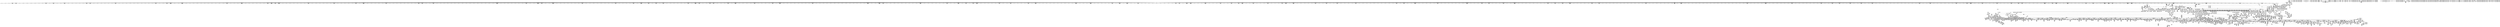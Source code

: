 digraph {
	CE0x5732510 [shape=record,shape=Mrecord,label="{CE0x5732510|file_has_perm:_tmp27|security/selinux/hooks.c,1694}"]
	CE0x55e1990 [shape=record,shape=Mrecord,label="{CE0x55e1990|0:_i32,_4:_i32,_8:_i16,_12:_i32,_16:_i32,_20:_i32,_24:_i32,_56:_i8*,_:_SCMRE_146,147_}"]
	CE0x5650480 [shape=record,shape=Mrecord,label="{CE0x5650480|selinux_revalidate_file_permission:_tmp6|security/selinux/hooks.c,3147}"]
	CE0x55e5ec0 [shape=record,shape=Mrecord,label="{CE0x55e5ec0|0:_i32,_4:_i32,_8:_i16,_12:_i32,_16:_i32,_20:_i32,_24:_i32,_56:_i8*,_:_SCMRE_187,188_}"]
	CE0x55bcc60 [shape=record,shape=Mrecord,label="{CE0x55bcc60|8:_i8,_32:_%struct.inode*,_%struct.selinux_audit_data*,_128:_i32,_456:_i8*,_:_SCMRE_16,24_|*MultipleSource*|security/selinux/hooks.c,3161|Function::selinux_file_permission&Arg::file::|Function::file_inode&Arg::f::}"]
	CE0x5730c40 [shape=record,shape=Mrecord,label="{CE0x5730c40|file_has_perm:_tmp25|security/selinux/hooks.c,1695|*SummSource*}"]
	CE0x5729790 [shape=record,shape=Mrecord,label="{CE0x5729790|i64*_getelementptr_inbounds_(_12_x_i64_,_12_x_i64_*___llvm_gcov_ctr170,_i64_0,_i64_6)|*Constant*}"]
	CE0x566ac40 [shape=record,shape=Mrecord,label="{CE0x566ac40|selinux_revalidate_file_permission:_and9|security/selinux/hooks.c,3151|*SummSource*}"]
	CE0x562be10 [shape=record,shape=Mrecord,label="{CE0x562be10|i64*_getelementptr_inbounds_(_2_x_i64_,_2_x_i64_*___llvm_gcov_ctr98,_i64_0,_i64_1)|*Constant*}"]
	CE0x559b890 [shape=record,shape=Mrecord,label="{CE0x559b890|8:_i8,_32:_%struct.inode*,_%struct.selinux_audit_data*,_128:_i32,_456:_i8*,_:_SCMRE_174,175_}"]
	CE0x55bb510 [shape=record,shape=Mrecord,label="{CE0x55bb510|8:_i8,_32:_%struct.inode*,_%struct.selinux_audit_data*,_128:_i32,_456:_i8*,_:_SCMRE_79,80_}"]
	CE0x565a1d0 [shape=record,shape=Mrecord,label="{CE0x565a1d0|selinux_revalidate_file_permission:_tmp32|security/selinux/hooks.c,3154|*SummSource*}"]
	CE0x5692740 [shape=record,shape=Mrecord,label="{CE0x5692740|i64*_getelementptr_inbounds_(_16_x_i64_,_16_x_i64_*___llvm_gcov_ctr247,_i64_0,_i64_0)|*Constant*}"]
	CE0x576f880 [shape=record,shape=Mrecord,label="{CE0x576f880|inode_has_perm:_do.body|*SummSink*}"]
	CE0x55e1630 [shape=record,shape=Mrecord,label="{CE0x55e1630|0:_i32,_4:_i32,_8:_i16,_12:_i32,_16:_i32,_20:_i32,_24:_i32,_56:_i8*,_:_SCMRE_144,145_}"]
	CE0x56cac40 [shape=record,shape=Mrecord,label="{CE0x56cac40|file_mask_to_av:_tmp12|security/selinux/hooks.c,1877|*SummSource*}"]
	CE0x566ce80 [shape=record,shape=Mrecord,label="{CE0x566ce80|i64*_getelementptr_inbounds_(_11_x_i64_,_11_x_i64_*___llvm_gcov_ctr125,_i64_0,_i64_9)|*Constant*|*SummSink*}"]
	CE0x572f380 [shape=record,shape=Mrecord,label="{CE0x572f380|inode_has_perm:_cred|Function::inode_has_perm&Arg::cred::}"]
	CE0x5770630 [shape=record,shape=Mrecord,label="{CE0x5770630|i32_4|*Constant*}"]
	CE0x564ac40 [shape=record,shape=Mrecord,label="{CE0x564ac40|current_sid:_tmp23|security/selinux/hooks.c,218}"]
	CE0x55dec50 [shape=record,shape=Mrecord,label="{CE0x55dec50|selinux_file_permission:_i_security|security/selinux/hooks.c,3162|*SummSink*}"]
	CE0x56ee040 [shape=record,shape=Mrecord,label="{CE0x56ee040|file_mask_to_av:_cmp|security/selinux/hooks.c,1874}"]
	CE0x5692690 [shape=record,shape=Mrecord,label="{CE0x5692690|selinux_revalidate_file_permission:_if.end12|*SummSource*}"]
	CE0x563bd60 [shape=record,shape=Mrecord,label="{CE0x563bd60|selinux_file_permission:_call1|security/selinux/hooks.c,3163}"]
	CE0x5612080 [shape=record,shape=Mrecord,label="{CE0x5612080|selinux_revalidate_file_permission:_if.end}"]
	CE0x55b7370 [shape=record,shape=Mrecord,label="{CE0x55b7370|8:_i8,_32:_%struct.inode*,_%struct.selinux_audit_data*,_128:_i32,_456:_i8*,_:_SCMRE_112,113_}"]
	CE0x55a7170 [shape=record,shape=Mrecord,label="{CE0x55a7170|selinux_file_permission:_if.then8|*SummSink*}"]
	CE0x56e0cf0 [shape=record,shape=Mrecord,label="{CE0x56e0cf0|128:_i8*,_:_CRE_120,128_|*MultipleSource*|Function::cred_sid&Arg::cred::|security/selinux/hooks.c,3147|Function::file_has_perm&Arg::cred::|security/selinux/hooks.c,196|Function::inode_has_perm&Arg::cred::}"]
	CE0x5776840 [shape=record,shape=Mrecord,label="{CE0x5776840|inode_has_perm:_if.then|*SummSink*}"]
	CE0x577e9b0 [shape=record,shape=Mrecord,label="{CE0x577e9b0|i64*_getelementptr_inbounds_(_8_x_i64_,_8_x_i64_*___llvm_gcov_ctr154,_i64_0,_i64_6)|*Constant*|*SummSink*}"]
	CE0x55afc00 [shape=record,shape=Mrecord,label="{CE0x55afc00|0:_i32,_4:_i32,_8:_i16,_12:_i32,_16:_i32,_20:_i32,_24:_i32,_56:_i8*,_:_SCMRE_559,560_}"]
	CE0x559d070 [shape=record,shape=Mrecord,label="{CE0x559d070|8:_i8,_32:_%struct.inode*,_%struct.selinux_audit_data*,_128:_i32,_456:_i8*,_:_SCMRE_127,128_}"]
	CE0x56e33f0 [shape=record,shape=Mrecord,label="{CE0x56e33f0|file_mask_to_av:_tmp8|security/selinux/hooks.c,1875|*SummSource*}"]
	CE0x56c9500 [shape=record,shape=Mrecord,label="{CE0x56c9500|i64*_getelementptr_inbounds_(_12_x_i64_,_12_x_i64_*___llvm_gcov_ctr170,_i64_0,_i64_0)|*Constant*|*SummSource*}"]
	CE0x560a440 [shape=record,shape=Mrecord,label="{CE0x560a440|0:_i32,_4:_i32,_8:_i16,_12:_i32,_16:_i32,_20:_i32,_24:_i32,_56:_i8*,_:_SCMRE_305,306_}"]
	CE0x56dffc0 [shape=record,shape=Mrecord,label="{CE0x56dffc0|file_mask_to_av:_and1|security/selinux/hooks.c,1875|*SummSource*}"]
	CE0x5678850 [shape=record,shape=Mrecord,label="{CE0x5678850|file_has_perm:_tmp4|security/selinux/hooks.c,1681|*SummSource*}"]
	CE0x57761f0 [shape=record,shape=Mrecord,label="{CE0x57761f0|__validate_creds:_entry|*SummSource*}"]
	CE0x567a370 [shape=record,shape=Mrecord,label="{CE0x567a370|file_inode:_tmp3}"]
	CE0x56f2c90 [shape=record,shape=Mrecord,label="{CE0x56f2c90|128:_i8*,_:_CRE_32,36_|*MultipleSource*|Function::cred_sid&Arg::cred::|security/selinux/hooks.c,3147|Function::file_has_perm&Arg::cred::|security/selinux/hooks.c,196|Function::inode_has_perm&Arg::cred::}"]
	CE0x563ab20 [shape=record,shape=Mrecord,label="{CE0x563ab20|0:_i32,_8:_i32,_12:_i32,_:_CRE_0,4_|*MultipleSource*|security/selinux/hooks.c,3169|*LoadInst*|security/selinux/hooks.c,3161|security/selinux/hooks.c,3161}"]
	CE0x56aa050 [shape=record,shape=Mrecord,label="{CE0x56aa050|selinux_revalidate_file_permission:_tmp28|security/selinux/hooks.c,3151}"]
	CE0x5622850 [shape=record,shape=Mrecord,label="{CE0x5622850|0:_i32,_4:_i32,_8:_i16,_12:_i32,_16:_i32,_20:_i32,_24:_i32,_56:_i8*,_:_SCMRE_902,903_}"]
	CE0x55dfbe0 [shape=record,shape=Mrecord,label="{CE0x55dfbe0|0:_i32,_4:_i32,_8:_i16,_12:_i32,_16:_i32,_20:_i32,_24:_i32,_56:_i8*,_:_SCMRE_96,104_|*MultipleSource*|security/selinux/hooks.c,3162|security/selinux/hooks.c,3160}"]
	CE0x56255e0 [shape=record,shape=Mrecord,label="{CE0x56255e0|0:_i32,_4:_i32,_8:_i16,_12:_i32,_16:_i32,_20:_i32,_24:_i32,_56:_i8*,_:_SCMRE_929,930_}"]
	CE0x564a620 [shape=record,shape=Mrecord,label="{CE0x564a620|COLLAPSED:_CMRE:_elem_0::|security/selinux/hooks.c,218}"]
	CE0x566c160 [shape=record,shape=Mrecord,label="{CE0x566c160|i32_218|*Constant*|*SummSink*}"]
	CE0x55e4c30 [shape=record,shape=Mrecord,label="{CE0x55e4c30|0:_i32,_4:_i32,_8:_i16,_12:_i32,_16:_i32,_20:_i32,_24:_i32,_56:_i8*,_:_SCMRE_176,177_}"]
	CE0x5730440 [shape=record,shape=Mrecord,label="{CE0x5730440|file_has_perm:_tmp24|security/selinux/hooks.c,1695|*SummSink*}"]
	CE0x55a9b50 [shape=record,shape=Mrecord,label="{CE0x55a9b50|selinux_file_permission:_tmp15|security/selinux/hooks.c,3169}"]
	CE0x577ac70 [shape=record,shape=Mrecord,label="{CE0x577ac70|i64_3|*Constant*}"]
	CE0x56ede00 [shape=record,shape=Mrecord,label="{CE0x56ede00|file_has_perm:_tmp5|security/selinux/hooks.c,1681|*SummSink*}"]
	CE0x5681b70 [shape=record,shape=Mrecord,label="{CE0x5681b70|%struct.task_struct*_(%struct.task_struct**)*_asm_movq_%gs:$_1:P_,$0_,_r,im,_dirflag_,_fpsr_,_flags_|*SummSink*}"]
	CE0x55c16b0 [shape=record,shape=Mrecord,label="{CE0x55c16b0|i64*_getelementptr_inbounds_(_28_x_i64_,_28_x_i64_*___llvm_gcov_ctr232,_i64_0,_i64_27)|*Constant*}"]
	CE0x57139c0 [shape=record,shape=Mrecord,label="{CE0x57139c0|_call_void_mcount()_#3|*SummSource*}"]
	CE0x5636c50 [shape=record,shape=Mrecord,label="{CE0x5636c50|selinux_file_permission:_tmp6|security/selinux/hooks.c,3165}"]
	CE0x5668c30 [shape=record,shape=Mrecord,label="{CE0x5668c30|current_sid:_land.lhs.true2}"]
	CE0x55b6b00 [shape=record,shape=Mrecord,label="{CE0x55b6b00|8:_i8,_32:_%struct.inode*,_%struct.selinux_audit_data*,_128:_i32,_456:_i8*,_:_SCMRE_107,108_}"]
	CE0x55e5b60 [shape=record,shape=Mrecord,label="{CE0x55e5b60|0:_i32,_4:_i32,_8:_i16,_12:_i32,_16:_i32,_20:_i32,_24:_i32,_56:_i8*,_:_SCMRE_185,186_}"]
	CE0x569fee0 [shape=record,shape=Mrecord,label="{CE0x569fee0|file_mask_to_av:_tmp42|security/selinux/hooks.c,1888|*SummSink*}"]
	CE0x5639220 [shape=record,shape=Mrecord,label="{CE0x5639220|selinux_file_permission:_tmp20|security/selinux/hooks.c,3169|*SummSink*}"]
	CE0x55bc0e0 [shape=record,shape=Mrecord,label="{CE0x55bc0e0|8:_i8,_32:_%struct.inode*,_%struct.selinux_audit_data*,_128:_i32,_456:_i8*,_:_SCMRE_86,87_}"]
	CE0x5696b50 [shape=record,shape=Mrecord,label="{CE0x5696b50|inode_has_perm:_tmp5|security/selinux/hooks.c,1609|*SummSource*}"]
	CE0x5680d90 [shape=record,shape=Mrecord,label="{CE0x5680d90|file_mask_to_av:_and1|security/selinux/hooks.c,1875}"]
	CE0x55e8570 [shape=record,shape=Mrecord,label="{CE0x55e8570|0:_i32,_4:_i32,_8:_i16,_12:_i32,_16:_i32,_20:_i32,_24:_i32,_56:_i8*,_:_SCMRE_24,32_|*MultipleSource*|security/selinux/hooks.c,3162|security/selinux/hooks.c,3160}"]
	CE0x5695960 [shape=record,shape=Mrecord,label="{CE0x5695960|selinux_revalidate_file_permission:_land.lhs.true8|*SummSink*}"]
	CE0x577a430 [shape=record,shape=Mrecord,label="{CE0x577a430|GLOBAL:_llvm.expect.i64|*Constant*|*SummSink*}"]
	"CONST[source:2(external),value:2(dynamic)][purpose:{subject}]"
	CE0x55c6d70 [shape=record,shape=Mrecord,label="{CE0x55c6d70|current_sid:_tmp10|security/selinux/hooks.c,218|*SummSink*}"]
	CE0x56d8f50 [shape=record,shape=Mrecord,label="{CE0x56d8f50|file_mask_to_av:_tmp17|security/selinux/hooks.c,1878}"]
	CE0x56a9b10 [shape=record,shape=Mrecord,label="{CE0x56a9b10|selinux_revalidate_file_permission:_tmp27|security/selinux/hooks.c,3151}"]
	CE0x578b220 [shape=record,shape=Mrecord,label="{CE0x578b220|__validate_creds:_if.end|*SummSource*}"]
	CE0x55bc290 [shape=record,shape=Mrecord,label="{CE0x55bc290|8:_i8,_32:_%struct.inode*,_%struct.selinux_audit_data*,_128:_i32,_456:_i8*,_:_SCMRE_87,88_}"]
	CE0x55f02c0 [shape=record,shape=Mrecord,label="{CE0x55f02c0|0:_i32,_4:_i32,_8:_i16,_12:_i32,_16:_i32,_20:_i32,_24:_i32,_56:_i8*,_:_SCMRE_276,277_}"]
	CE0x55a0080 [shape=record,shape=Mrecord,label="{CE0x55a0080|COLLAPSED:_GCMRE___llvm_gcov_ctr125_internal_global_11_x_i64_zeroinitializer:_elem_0:default:}"]
	CE0x573da50 [shape=record,shape=Mrecord,label="{CE0x573da50|file_has_perm:_if.end|*SummSource*}"]
	CE0x5687710 [shape=record,shape=Mrecord,label="{CE0x5687710|file_inode:_tmp4|*LoadInst*|include/linux/fs.h,1916}"]
	CE0x56fdc10 [shape=record,shape=Mrecord,label="{CE0x56fdc10|inode_has_perm:_sclass|security/selinux/hooks.c,1617|*SummSource*}"]
	CE0x55a5fb0 [shape=record,shape=Mrecord,label="{CE0x55a5fb0|i32_0|*Constant*}"]
	CE0x55ee100 [shape=record,shape=Mrecord,label="{CE0x55ee100|0:_i32,_4:_i32,_8:_i16,_12:_i32,_16:_i32,_20:_i32,_24:_i32,_56:_i8*,_:_SCMRE_256,257_}"]
	CE0x5663a50 [shape=record,shape=Mrecord,label="{CE0x5663a50|current_sid:_tmp13|security/selinux/hooks.c,218|*SummSource*}"]
	CE0x5731b30 [shape=record,shape=Mrecord,label="{CE0x5731b30|file_has_perm:_rc.0|*SummSource*}"]
	CE0x55c9840 [shape=record,shape=Mrecord,label="{CE0x55c9840|8:_i8,_32:_%struct.inode*,_%struct.selinux_audit_data*,_128:_i32,_456:_i8*,_:_SCMRE_179,180_}"]
	CE0x57844e0 [shape=record,shape=Mrecord,label="{CE0x57844e0|_call_void___invalid_creds(%struct.cred*_%cred,_i8*_%file,_i32_%line)_#10,_!dbg_!27721|include/linux/cred.h,174|*SummSink*}"]
	CE0x5638560 [shape=record,shape=Mrecord,label="{CE0x5638560|i64_6|*Constant*|*SummSource*}"]
	CE0x5638690 [shape=record,shape=Mrecord,label="{CE0x5638690|i64_6|*Constant*|*SummSink*}"]
	CE0x56cda40 [shape=record,shape=Mrecord,label="{CE0x56cda40|i64*_getelementptr_inbounds_(_28_x_i64_,_28_x_i64_*___llvm_gcov_ctr232,_i64_0,_i64_15)|*Constant*}"]
	CE0x55c6670 [shape=record,shape=Mrecord,label="{CE0x55c6670|current_sid:_tmp3|*SummSource*}"]
	CE0x55eb470 [shape=record,shape=Mrecord,label="{CE0x55eb470|0:_i32,_4:_i32,_8:_i16,_12:_i32,_16:_i32,_20:_i32,_24:_i32,_56:_i8*,_:_SCMRE_205,206_}"]
	CE0x55a2af0 [shape=record,shape=Mrecord,label="{CE0x55a2af0|i64*_getelementptr_inbounds_(_2_x_i64_,_2_x_i64_*___llvm_gcov_ctr25231,_i64_0,_i64_0)|*Constant*}"]
	CE0x5638150 [shape=record,shape=Mrecord,label="{CE0x5638150|selinux_file_permission:_tmp9|security/selinux/hooks.c,3165|*SummSink*}"]
	CE0x5729e00 [shape=record,shape=Mrecord,label="{CE0x5729e00|file_has_perm:_tmp18|security/selinux/hooks.c,1690}"]
	CE0x56209f0 [shape=record,shape=Mrecord,label="{CE0x56209f0|0:_i32,_4:_i32,_8:_i16,_12:_i32,_16:_i32,_20:_i32,_24:_i32,_56:_i8*,_:_SCMRE_884,885_}"]
	CE0x56a7830 [shape=record,shape=Mrecord,label="{CE0x56a7830|file_mask_to_av:_tmp48|security/selinux/hooks.c,1890|*SummSink*}"]
	CE0x5780ed0 [shape=record,shape=Mrecord,label="{CE0x5780ed0|__validate_creds:_tmp3|include/linux/cred.h,173}"]
	CE0x567c040 [shape=record,shape=Mrecord,label="{CE0x567c040|file_mask_to_av:_tmp28|security/selinux/hooks.c,1883|*SummSink*}"]
	CE0x5618eb0 [shape=record,shape=Mrecord,label="{CE0x5618eb0|0:_i32,_4:_i32,_8:_i16,_12:_i32,_16:_i32,_20:_i32,_24:_i32,_56:_i8*,_:_SCMRE_614,615_}"]
	CE0x576aea0 [shape=record,shape=Mrecord,label="{CE0x576aea0|inode_has_perm:_and|security/selinux/hooks.c,1611|*SummSink*}"]
	CE0x5643fe0 [shape=record,shape=Mrecord,label="{CE0x5643fe0|i64_9|*Constant*}"]
	CE0x55be680 [shape=record,shape=Mrecord,label="{CE0x55be680|8:_i8,_32:_%struct.inode*,_%struct.selinux_audit_data*,_128:_i32,_456:_i8*,_:_SCMRE_0,1_}"]
	CE0x56a7110 [shape=record,shape=Mrecord,label="{CE0x56a7110|file_mask_to_av:_tmp47|security/selinux/hooks.c,1890|*SummSource*}"]
	CE0x5740e50 [shape=record,shape=Mrecord,label="{CE0x5740e50|cred_sid:_entry|*SummSource*}"]
	CE0x56aae00 [shape=record,shape=Mrecord,label="{CE0x56aae00|selinux_revalidate_file_permission:_tmp30|security/selinux/hooks.c,3152|*SummSink*}"]
	CE0x561aea0 [shape=record,shape=Mrecord,label="{CE0x561aea0|0:_i32,_4:_i32,_8:_i16,_12:_i32,_16:_i32,_20:_i32,_24:_i32,_56:_i8*,_:_SCMRE_672,680_|*MultipleSource*|security/selinux/hooks.c,3162|security/selinux/hooks.c,3160}"]
	CE0x561bb80 [shape=record,shape=Mrecord,label="{CE0x561bb80|0:_i32,_4:_i32,_8:_i16,_12:_i32,_16:_i32,_20:_i32,_24:_i32,_56:_i8*,_:_SCMRE_704,712_|*MultipleSource*|security/selinux/hooks.c,3162|security/selinux/hooks.c,3160}"]
	CE0x561f400 [shape=record,shape=Mrecord,label="{CE0x561f400|0:_i32,_4:_i32,_8:_i16,_12:_i32,_16:_i32,_20:_i32,_24:_i32,_56:_i8*,_:_SCMRE_871,872_}"]
	CE0x5630830 [shape=record,shape=Mrecord,label="{CE0x5630830|selinux_file_permission:_tmp29|security/selinux/hooks.c,3172|*SummSink*}"]
	CE0x5773080 [shape=record,shape=Mrecord,label="{CE0x5773080|_ret_void,_!dbg_!27722|include/linux/cred.h,175|*SummSink*}"]
	CE0x5643380 [shape=record,shape=Mrecord,label="{CE0x5643380|avc_policy_seqno:_entry}"]
	CE0x562bc30 [shape=record,shape=Mrecord,label="{CE0x562bc30|get_current:_tmp4|./arch/x86/include/asm/current.h,14|*SummSink*}"]
	CE0x5667a20 [shape=record,shape=Mrecord,label="{CE0x5667a20|_call_void_lockdep_rcu_suspicious(i8*_getelementptr_inbounds_(_25_x_i8_,_25_x_i8_*_.str3,_i32_0,_i32_0),_i32_3147,_i8*_getelementptr_inbounds_(_45_x_i8_,_45_x_i8_*_.str12,_i32_0,_i32_0))_#10,_!dbg_!27729|security/selinux/hooks.c,3147|*SummSource*}"]
	CE0x56d5ba0 [shape=record,shape=Mrecord,label="{CE0x56d5ba0|selinux_revalidate_file_permission:_call14|security/selinux/hooks.c,3154|*SummSource*}"]
	CE0x5732100 [shape=record,shape=Mrecord,label="{CE0x5732100|i64*_getelementptr_inbounds_(_12_x_i64_,_12_x_i64_*___llvm_gcov_ctr170,_i64_0,_i64_10)|*Constant*}"]
	CE0x5786e70 [shape=record,shape=Mrecord,label="{CE0x5786e70|GLOBAL:_cred_sid|*Constant*}"]
	CE0x5669110 [shape=record,shape=Mrecord,label="{CE0x5669110|file_mask_to_av:_or|security/selinux/hooks.c,1876|*SummSource*}"]
	CE0x5660100 [shape=record,shape=Mrecord,label="{CE0x5660100|i1_true|*Constant*|*SummSink*}"]
	CE0x5650770 [shape=record,shape=Mrecord,label="{CE0x5650770|_call_void_mcount()_#3}"]
	CE0x5675820 [shape=record,shape=Mrecord,label="{CE0x5675820|file_has_perm:_tmp13|security/selinux/hooks.c,1688}"]
	CE0x55aa700 [shape=record,shape=Mrecord,label="{CE0x55aa700|8:_i8,_32:_%struct.inode*,_%struct.selinux_audit_data*,_128:_i32,_456:_i8*,_:_SCMRE_60,61_}"]
	CE0x5658730 [shape=record,shape=Mrecord,label="{CE0x5658730|i32_8|*Constant*|*SummSource*}"]
	CE0x5638810 [shape=record,shape=Mrecord,label="{CE0x5638810|i64_7|*Constant*}"]
	CE0x56cb310 [shape=record,shape=Mrecord,label="{CE0x56cb310|file_has_perm:_if.then}"]
	CE0x56d84a0 [shape=record,shape=Mrecord,label="{CE0x56d84a0|file_has_perm:_if.then8|*SummSink*}"]
	CE0x55e6a50 [shape=record,shape=Mrecord,label="{CE0x55e6a50|selinux_revalidate_file_permission:_tobool10|security/selinux/hooks.c,3151}"]
	CE0x5731350 [shape=record,shape=Mrecord,label="{CE0x5731350|inode_has_perm:_adp|Function::inode_has_perm&Arg::adp::|*SummSink*}"]
	CE0x5673370 [shape=record,shape=Mrecord,label="{CE0x5673370|i64_2|*Constant*}"]
	CE0x577b080 [shape=record,shape=Mrecord,label="{CE0x577b080|inode_has_perm:_expval|security/selinux/hooks.c,1611}"]
	CE0x56cd390 [shape=record,shape=Mrecord,label="{CE0x56cd390|file_mask_to_av:_av.1}"]
	CE0x5728af0 [shape=record,shape=Mrecord,label="{CE0x5728af0|i64*_getelementptr_inbounds_(_12_x_i64_,_12_x_i64_*___llvm_gcov_ctr170,_i64_0,_i64_5)|*Constant*}"]
	CE0x56feac0 [shape=record,shape=Mrecord,label="{CE0x56feac0|avc_has_perm:_entry}"]
	CE0x5669420 [shape=record,shape=Mrecord,label="{CE0x5669420|file_mask_to_av:_av.0}"]
	CE0x56a5560 [shape=record,shape=Mrecord,label="{CE0x56a5560|i64_23|*Constant*}"]
	CE0x564a230 [shape=record,shape=Mrecord,label="{CE0x564a230|current_sid:_security|security/selinux/hooks.c,218|*SummSource*}"]
	CE0x559b1d0 [shape=record,shape=Mrecord,label="{CE0x559b1d0|8:_i8,_32:_%struct.inode*,_%struct.selinux_audit_data*,_128:_i32,_456:_i8*,_:_SCMRE_170,171_}"]
	CE0x57464c0 [shape=record,shape=Mrecord,label="{CE0x57464c0|GLOBAL:___llvm_gcov_ctr170|Global_var:__llvm_gcov_ctr170}"]
	CE0x56fec30 [shape=record,shape=Mrecord,label="{CE0x56fec30|avc_has_perm:_ssid|Function::avc_has_perm&Arg::ssid::}"]
	CE0x57401e0 [shape=record,shape=Mrecord,label="{CE0x57401e0|file_inode:_entry}"]
	CE0x56f4740 [shape=record,shape=Mrecord,label="{CE0x56f4740|cred_sid:_bb}"]
	CE0x567cbe0 [shape=record,shape=Mrecord,label="{CE0x567cbe0|i8_1|*Constant*}"]
	CE0x5739390 [shape=record,shape=Mrecord,label="{CE0x5739390|file_mask_to_av:_conv45|security/selinux/hooks.c,1891|*SummSink*}"]
	CE0x5687aa0 [shape=record,shape=Mrecord,label="{CE0x5687aa0|i32_3147|*Constant*|*SummSink*}"]
	CE0x56e9f00 [shape=record,shape=Mrecord,label="{CE0x56e9f00|128:_i8*,_:_CRE_64,72_|*MultipleSource*|Function::cred_sid&Arg::cred::|security/selinux/hooks.c,3147|Function::file_has_perm&Arg::cred::|security/selinux/hooks.c,196|Function::inode_has_perm&Arg::cred::}"]
	CE0x55cc420 [shape=record,shape=Mrecord,label="{CE0x55cc420|8:_i8,_32:_%struct.inode*,_%struct.selinux_audit_data*,_128:_i32,_456:_i8*,_:_SCMRE_205,206_}"]
	CE0x5666650 [shape=record,shape=Mrecord,label="{CE0x5666650|current_sid:_if.end}"]
	CE0x56ed320 [shape=record,shape=Mrecord,label="{CE0x56ed320|i32_14|*Constant*}"]
	CE0x5664d90 [shape=record,shape=Mrecord,label="{CE0x5664d90|current_sid:_tmp7|security/selinux/hooks.c,218|*SummSink*}"]
	CE0x56815c0 [shape=record,shape=Mrecord,label="{CE0x56815c0|file_mask_to_av:_if.end39|*SummSource*}"]
	CE0x56e3150 [shape=record,shape=Mrecord,label="{CE0x56e3150|i64_4|*Constant*}"]
	CE0x56ef1e0 [shape=record,shape=Mrecord,label="{CE0x56ef1e0|file_mask_to_av:_tmp24|security/selinux/hooks.c,1882|*SummSink*}"]
	CE0x55cd350 [shape=record,shape=Mrecord,label="{CE0x55cd350|8:_i8,_32:_%struct.inode*,_%struct.selinux_audit_data*,_128:_i32,_456:_i8*,_:_SCMRE_214,215_}"]
	CE0x56187f0 [shape=record,shape=Mrecord,label="{CE0x56187f0|0:_i32,_4:_i32,_8:_i16,_12:_i32,_16:_i32,_20:_i32,_24:_i32,_56:_i8*,_:_SCMRE_610,611_}"]
	CE0x5633a80 [shape=record,shape=Mrecord,label="{CE0x5633a80|selinux_revalidate_file_permission:_file|Function::selinux_revalidate_file_permission&Arg::file::|*SummSource*}"]
	CE0x55eaa50 [shape=record,shape=Mrecord,label="{CE0x55eaa50|0:_i32,_4:_i32,_8:_i16,_12:_i32,_16:_i32,_20:_i32,_24:_i32,_56:_i8*,_:_SCMRE_199,200_}"]
	CE0x56ca940 [shape=record,shape=Mrecord,label="{CE0x56ca940|file_mask_to_av:_if.end10|*SummSink*}"]
	CE0x55a6430 [shape=record,shape=Mrecord,label="{CE0x55a6430|selinux_file_permission:_land.lhs.true|*SummSink*}"]
	CE0x569f260 [shape=record,shape=Mrecord,label="{CE0x569f260|file_mask_to_av:_tmp40|security/selinux/hooks.c,1888|*SummSource*}"]
	CE0x55e8c10 [shape=record,shape=Mrecord,label="{CE0x55e8c10|0:_i32,_4:_i32,_8:_i16,_12:_i32,_16:_i32,_20:_i32,_24:_i32,_56:_i8*,_:_SCMRE_48,56_|*MultipleSource*|security/selinux/hooks.c,3162|security/selinux/hooks.c,3160}"]
	CE0x5696960 [shape=record,shape=Mrecord,label="{CE0x5696960|selinux_revalidate_file_permission:_land.lhs.true2|*SummSource*}"]
	CE0x5663d20 [shape=record,shape=Mrecord,label="{CE0x5663d20|selinux_revalidate_file_permission:_f_flags|security/selinux/hooks.c,3151|*SummSource*}"]
	CE0x55ca770 [shape=record,shape=Mrecord,label="{CE0x55ca770|8:_i8,_32:_%struct.inode*,_%struct.selinux_audit_data*,_128:_i32,_456:_i8*,_:_SCMRE_188,189_}"]
	CE0x5610940 [shape=record,shape=Mrecord,label="{CE0x5610940|0:_i32,_4:_i32,_8:_i16,_12:_i32,_16:_i32,_20:_i32,_24:_i32,_56:_i8*,_:_SCMRE_520,528_|*MultipleSource*|security/selinux/hooks.c,3162|security/selinux/hooks.c,3160}"]
	CE0x565d720 [shape=record,shape=Mrecord,label="{CE0x565d720|current_sid:_tmp5|security/selinux/hooks.c,218|*SummSink*}"]
	CE0x57731f0 [shape=record,shape=Mrecord,label="{CE0x57731f0|__validate_creds:_line|Function::__validate_creds&Arg::line::|*SummSink*}"]
	CE0x55ef030 [shape=record,shape=Mrecord,label="{CE0x55ef030|0:_i32,_4:_i32,_8:_i16,_12:_i32,_16:_i32,_20:_i32,_24:_i32,_56:_i8*,_:_SCMRE_265,266_}"]
	CE0x55b6950 [shape=record,shape=Mrecord,label="{CE0x55b6950|8:_i8,_32:_%struct.inode*,_%struct.selinux_audit_data*,_128:_i32,_456:_i8*,_:_SCMRE_106,107_}"]
	CE0x5689370 [shape=record,shape=Mrecord,label="{CE0x5689370|selinux_revalidate_file_permission:_tmp9|security/selinux/hooks.c,3147|*SummSource*}"]
	CE0x564a7a0 [shape=record,shape=Mrecord,label="{CE0x564a7a0|current_sid:_tmp22|security/selinux/hooks.c,218}"]
	CE0x572c3c0 [shape=record,shape=Mrecord,label="{CE0x572c3c0|file_has_perm:_tmp20|security/selinux/hooks.c,1694|*SummSink*}"]
	CE0x56c9180 [shape=record,shape=Mrecord,label="{CE0x56c9180|file_mask_to_av:_tmp16|security/selinux/hooks.c,1878|*SummSink*}"]
	CE0x56df600 [shape=record,shape=Mrecord,label="{CE0x56df600|i64_18|*Constant*}"]
	CE0x564b1b0 [shape=record,shape=Mrecord,label="{CE0x564b1b0|i32_1|*Constant*}"]
	CE0x55a36c0 [shape=record,shape=Mrecord,label="{CE0x55a36c0|i32_6|*Constant*|*SummSource*}"]
	CE0x560c6a0 [shape=record,shape=Mrecord,label="{CE0x560c6a0|0:_i32,_4:_i32,_8:_i16,_12:_i32,_16:_i32,_20:_i32,_24:_i32,_56:_i8*,_:_SCMRE_392,400_|*MultipleSource*|security/selinux/hooks.c,3162|security/selinux/hooks.c,3160}"]
	CE0x5642120 [shape=record,shape=Mrecord,label="{CE0x5642120|selinux_file_permission:_tmp23|security/selinux/hooks.c,3170}"]
	CE0x5679ef0 [shape=record,shape=Mrecord,label="{CE0x5679ef0|file_mask_to_av:_tmp25|security/selinux/hooks.c,1882|*SummSink*}"]
	CE0x56eb070 [shape=record,shape=Mrecord,label="{CE0x56eb070|file_mask_to_av:_tmp23|security/selinux/hooks.c,1881|*SummSink*}"]
	CE0x56cb120 [shape=record,shape=Mrecord,label="{CE0x56cb120|file_has_perm:_if.then5|*SummSource*}"]
	CE0x5684460 [shape=record,shape=Mrecord,label="{CE0x5684460|file_mask_to_av:_if.else25}"]
	CE0x55cbd60 [shape=record,shape=Mrecord,label="{CE0x55cbd60|8:_i8,_32:_%struct.inode*,_%struct.selinux_audit_data*,_128:_i32,_456:_i8*,_:_SCMRE_201,202_}"]
	CE0x55be440 [shape=record,shape=Mrecord,label="{CE0x55be440|8:_i8,_32:_%struct.inode*,_%struct.selinux_audit_data*,_128:_i32,_456:_i8*,_:_SCMRE_57,58_}"]
	CE0x56aa150 [shape=record,shape=Mrecord,label="{CE0x56aa150|selinux_revalidate_file_permission:_tmp28|security/selinux/hooks.c,3151|*SummSource*}"]
	CE0x5727a10 [shape=record,shape=Mrecord,label="{CE0x5727a10|i64_20|*Constant*}"]
	CE0x56a6aa0 [shape=record,shape=Mrecord,label="{CE0x56a6aa0|file_mask_to_av:_tmp46|security/selinux/hooks.c,1890}"]
	CE0x56efac0 [shape=record,shape=Mrecord,label="{CE0x56efac0|file_mask_to_av:_tmp4|security/selinux/hooks.c,1874}"]
	CE0x5642b00 [shape=record,shape=Mrecord,label="{CE0x5642b00|selinux_file_permission:_call6|security/selinux/hooks.c,3170|*SummSource*}"]
	CE0x55a33a0 [shape=record,shape=Mrecord,label="{CE0x55a33a0|_ret_%struct.inode*_%tmp4,_!dbg_!27713|include/linux/fs.h,1916}"]
	CE0x56e8a30 [shape=record,shape=Mrecord,label="{CE0x56e8a30|i64_9|*Constant*}"]
	CE0x55f1040 [shape=record,shape=Mrecord,label="{CE0x55f1040|0:_i32,_4:_i32,_8:_i16,_12:_i32,_16:_i32,_20:_i32,_24:_i32,_56:_i8*,_:_SCMRE_284,285_}"]
	CE0x569dd50 [shape=record,shape=Mrecord,label="{CE0x569dd50|i64_10|*Constant*|*SummSource*}"]
	CE0x5692560 [shape=record,shape=Mrecord,label="{CE0x5692560|selinux_revalidate_file_permission:_if.end12}"]
	CE0x56d9910 [shape=record,shape=Mrecord,label="{CE0x56d9910|file_mask_to_av:_conv22|security/selinux/hooks.c,1883|*SummSink*}"]
	CE0x55b5090 [shape=record,shape=Mrecord,label="{CE0x55b5090|selinux_file_permission:_land.lhs.true5}"]
	CE0x5639b30 [shape=record,shape=Mrecord,label="{CE0x5639b30|selinux_file_permission:_tmp11|security/selinux/hooks.c,3167|*SummSource*}"]
	CE0x55a1e90 [shape=record,shape=Mrecord,label="{CE0x55a1e90|_call_void_mcount()_#3|*SummSink*}"]
	CE0x567b2b0 [shape=record,shape=Mrecord,label="{CE0x567b2b0|128:_i8*,_:_CRE_160,168_|*MultipleSource*|Function::cred_sid&Arg::cred::|security/selinux/hooks.c,3147|Function::file_has_perm&Arg::cred::|security/selinux/hooks.c,196|Function::inode_has_perm&Arg::cred::}"]
	CE0x57814f0 [shape=record,shape=Mrecord,label="{CE0x57814f0|__validate_creds:_tmp4|include/linux/cred.h,173|*SummSink*}"]
	CE0x56a8fa0 [shape=record,shape=Mrecord,label="{CE0x56a8fa0|i64_12|*Constant*|*SummSink*}"]
	CE0x56147d0 [shape=record,shape=Mrecord,label="{CE0x56147d0|0:_i32,_4:_i32,_8:_i16,_12:_i32,_16:_i32,_20:_i32,_24:_i32,_56:_i8*,_:_SCMRE_572,573_}"]
	CE0x56277f0 [shape=record,shape=Mrecord,label="{CE0x56277f0|0:_i32,_4:_i32,_8:_i16,_12:_i32,_16:_i32,_20:_i32,_24:_i32,_56:_i8*,_:_SCMRE_982,983_}"]
	CE0x55e8750 [shape=record,shape=Mrecord,label="{CE0x55e8750|0:_i32,_4:_i32,_8:_i16,_12:_i32,_16:_i32,_20:_i32,_24:_i32,_56:_i8*,_:_SCMRE_32,40_|*MultipleSource*|security/selinux/hooks.c,3162|security/selinux/hooks.c,3160}"]
	CE0x559fdc0 [shape=record,shape=Mrecord,label="{CE0x559fdc0|file_inode:_tmp|*SummSource*}"]
	CE0x5633020 [shape=record,shape=Mrecord,label="{CE0x5633020|GLOBAL:_selinux_revalidate_file_permission|*Constant*|*SummSource*}"]
	CE0x560fb70 [shape=record,shape=Mrecord,label="{CE0x560fb70|0:_i32,_4:_i32,_8:_i16,_12:_i32,_16:_i32,_20:_i32,_24:_i32,_56:_i8*,_:_SCMRE_496,500_|*MultipleSource*|security/selinux/hooks.c,3162|security/selinux/hooks.c,3160}"]
	CE0x562fce0 [shape=record,shape=Mrecord,label="{CE0x562fce0|i64*_getelementptr_inbounds_(_2_x_i64_,_2_x_i64_*___llvm_gcov_ctr25231,_i64_0,_i64_0)|*Constant*|*SummSink*}"]
	CE0x56954a0 [shape=record,shape=Mrecord,label="{CE0x56954a0|file_mask_to_av:_if.then19|*SummSource*}"]
	CE0x568d1a0 [shape=record,shape=Mrecord,label="{CE0x568d1a0|GLOBAL:_current_task|Global_var:current_task}"]
	CE0x5740760 [shape=record,shape=Mrecord,label="{CE0x5740760|file_has_perm:_call1|security/selinux/hooks.c,1677|*SummSource*}"]
	CE0x55def70 [shape=record,shape=Mrecord,label="{CE0x55def70|selinux_file_permission:_tmp3|security/selinux/hooks.c,3161|*SummSink*}"]
	CE0x55949c0 [shape=record,shape=Mrecord,label="{CE0x55949c0|selinux_file_permission:_land.lhs.true}"]
	CE0x57766c0 [shape=record,shape=Mrecord,label="{CE0x57766c0|i32_22|*Constant*}"]
	CE0x5666530 [shape=record,shape=Mrecord,label="{CE0x5666530|current_sid:_do.end|*SummSink*}"]
	CE0x55cd940 [shape=record,shape=Mrecord,label="{CE0x55cd940|file_mask_to_av:_tobool5|security/selinux/hooks.c,1877|*SummSource*}"]
	CE0x5615a60 [shape=record,shape=Mrecord,label="{CE0x5615a60|0:_i32,_4:_i32,_8:_i16,_12:_i32,_16:_i32,_20:_i32,_24:_i32,_56:_i8*,_:_SCMRE_583,584_}"]
	CE0x56639e0 [shape=record,shape=Mrecord,label="{CE0x56639e0|current_sid:_tmp13|security/selinux/hooks.c,218}"]
	CE0x56efd20 [shape=record,shape=Mrecord,label="{CE0x56efd20|_ret_i32_%tmp6,_!dbg_!27716|security/selinux/hooks.c,197|*SummSink*}"]
	CE0x5667020 [shape=record,shape=Mrecord,label="{CE0x5667020|selinux_revalidate_file_permission:_tobool1|security/selinux/hooks.c,3147|*SummSource*}"]
	CE0x578bc10 [shape=record,shape=Mrecord,label="{CE0x578bc10|__validate_creds:_bb}"]
	CE0x564bc50 [shape=record,shape=Mrecord,label="{CE0x564bc50|_call_void_mcount()_#3}"]
	CE0x57480d0 [shape=record,shape=Mrecord,label="{CE0x57480d0|avc_has_perm:_entry|*SummSource*}"]
	CE0x578a500 [shape=record,shape=Mrecord,label="{CE0x578a500|i64*_getelementptr_inbounds_(_5_x_i64_,_5_x_i64_*___llvm_gcov_ctr155,_i64_0,_i64_0)|*Constant*|*SummSink*}"]
	CE0x559d950 [shape=record,shape=Mrecord,label="{CE0x559d950|8:_i8,_32:_%struct.inode*,_%struct.selinux_audit_data*,_128:_i32,_456:_i8*,_:_SCMRE_145,146_}"]
	CE0x55f13a0 [shape=record,shape=Mrecord,label="{CE0x55f13a0|0:_i32,_4:_i32,_8:_i16,_12:_i32,_16:_i32,_20:_i32,_24:_i32,_56:_i8*,_:_SCMRE_286,287_}"]
	CE0x55e9580 [shape=record,shape=Mrecord,label="{CE0x55e9580|i32_10|*Constant*|*SummSink*}"]
	CE0x56966d0 [shape=record,shape=Mrecord,label="{CE0x56966d0|selinux_revalidate_file_permission:_land.lhs.true2|*SummSink*}"]
	CE0x56d8140 [shape=record,shape=Mrecord,label="{CE0x56d8140|file_has_perm:_if.end10|*SummSink*}"]
	CE0x563b230 [shape=record,shape=Mrecord,label="{CE0x563b230|selinux_file_permission:_tmp12|security/selinux/hooks.c,3169}"]
	CE0x56c9410 [shape=record,shape=Mrecord,label="{CE0x56c9410|i64*_getelementptr_inbounds_(_12_x_i64_,_12_x_i64_*___llvm_gcov_ctr170,_i64_0,_i64_0)|*Constant*}"]
	CE0x5740d90 [shape=record,shape=Mrecord,label="{CE0x5740d90|cred_sid:_entry}"]
	CE0x55efc00 [shape=record,shape=Mrecord,label="{CE0x55efc00|0:_i32,_4:_i32,_8:_i16,_12:_i32,_16:_i32,_20:_i32,_24:_i32,_56:_i8*,_:_SCMRE_272,273_}"]
	CE0x564f240 [shape=record,shape=Mrecord,label="{CE0x564f240|selinux_revalidate_file_permission:_tobool|security/selinux/hooks.c,3147|*SummSource*}"]
	CE0x565ba30 [shape=record,shape=Mrecord,label="{CE0x565ba30|selinux_revalidate_file_permission:_tobool7|security/selinux/hooks.c,3151|*SummSource*}"]
	CE0x576d090 [shape=record,shape=Mrecord,label="{CE0x576d090|_ret_i32_%tmp6,_!dbg_!27716|security/selinux/hooks.c,197}"]
	CE0x5666460 [shape=record,shape=Mrecord,label="{CE0x5666460|current_sid:_do.end|*SummSource*}"]
	CE0x5651d40 [shape=record,shape=Mrecord,label="{CE0x5651d40|get_current:_tmp2|*SummSource*}"]
	CE0x559f1d0 [shape=record,shape=Mrecord,label="{CE0x559f1d0|selinux_revalidate_file_permission:_tmp4|security/selinux/hooks.c,3147|*SummSink*}"]
	CE0x55e4570 [shape=record,shape=Mrecord,label="{CE0x55e4570|0:_i32,_4:_i32,_8:_i16,_12:_i32,_16:_i32,_20:_i32,_24:_i32,_56:_i8*,_:_SCMRE_172,173_}"]
	CE0x5622190 [shape=record,shape=Mrecord,label="{CE0x5622190|0:_i32,_4:_i32,_8:_i16,_12:_i32,_16:_i32,_20:_i32,_24:_i32,_56:_i8*,_:_SCMRE_898,899_}"]
	CE0x55a1130 [shape=record,shape=Mrecord,label="{CE0x55a1130|avc_policy_seqno:_tmp}"]
	CE0x576d770 [shape=record,shape=Mrecord,label="{CE0x576d770|GLOBAL:_creds_are_invalid|*Constant*|*SummSink*}"]
	CE0x565f0f0 [shape=record,shape=Mrecord,label="{CE0x565f0f0|avc_policy_seqno:_tmp3|*SummSink*}"]
	CE0x55bed70 [shape=record,shape=Mrecord,label="{CE0x55bed70|selinux_file_permission:_tmp8|security/selinux/hooks.c,3165|*SummSink*}"]
	CE0x578b140 [shape=record,shape=Mrecord,label="{CE0x578b140|__validate_creds:_if.then|*SummSink*}"]
	CE0x55c5680 [shape=record,shape=Mrecord,label="{CE0x55c5680|i64_3|*Constant*}"]
	CE0x576eb50 [shape=record,shape=Mrecord,label="{CE0x576eb50|inode_has_perm:_i_flags|security/selinux/hooks.c,1611|*SummSink*}"]
	CE0x5670d00 [shape=record,shape=Mrecord,label="{CE0x5670d00|i32_22|*Constant*}"]
	CE0x5748e20 [shape=record,shape=Mrecord,label="{CE0x5748e20|i32_(i32,_i32,_i16,_i32,_%struct.common_audit_data*)*_bitcast_(i32_(i32,_i32,_i16,_i32,_%struct.common_audit_data.495*)*_avc_has_perm_to_i32_(i32,_i32,_i16,_i32,_%struct.common_audit_data*)*)|*Constant*|*SummSink*}"]
	CE0x56a0a00 [shape=record,shape=Mrecord,label="{CE0x56a0a00|file_mask_to_av:_tmp44|security/selinux/hooks.c,1889}"]
	CE0x577f810 [shape=record,shape=Mrecord,label="{CE0x577f810|__validate_creds:_conv|include/linux/cred.h,173|*SummSource*}"]
	CE0x577ab10 [shape=record,shape=Mrecord,label="{CE0x577ab10|i32_1|*Constant*}"]
	CE0x560ce20 [shape=record,shape=Mrecord,label="{CE0x560ce20|0:_i32,_4:_i32,_8:_i16,_12:_i32,_16:_i32,_20:_i32,_24:_i32,_56:_i8*,_:_SCMRE_416,424_|*MultipleSource*|security/selinux/hooks.c,3162|security/selinux/hooks.c,3160}"]
	CE0x56167e0 [shape=record,shape=Mrecord,label="{CE0x56167e0|0:_i32,_4:_i32,_8:_i16,_12:_i32,_16:_i32,_20:_i32,_24:_i32,_56:_i8*,_:_SCMRE_591,592_}"]
	CE0x5622d60 [shape=record,shape=Mrecord,label="{CE0x5622d60|0:_i32,_4:_i32,_8:_i16,_12:_i32,_16:_i32,_20:_i32,_24:_i32,_56:_i8*,_:_SCMRE_905,906_}"]
	CE0x56dcf40 [shape=record,shape=Mrecord,label="{CE0x56dcf40|file_mask_to_av:_mode|Function::file_mask_to_av&Arg::mode::|*SummSink*}"]
	CE0x568a9d0 [shape=record,shape=Mrecord,label="{CE0x568a9d0|file_mask_to_av:_if.end23}"]
	CE0x55b8ec0 [shape=record,shape=Mrecord,label="{CE0x55b8ec0|8:_i8,_32:_%struct.inode*,_%struct.selinux_audit_data*,_128:_i32,_456:_i8*,_:_SCMRE_96,97_}"]
	CE0x56f1cc0 [shape=record,shape=Mrecord,label="{CE0x56f1cc0|128:_i8*,_:_CRE_24,28_|*MultipleSource*|Function::cred_sid&Arg::cred::|security/selinux/hooks.c,3147|Function::file_has_perm&Arg::cred::|security/selinux/hooks.c,196|Function::inode_has_perm&Arg::cred::}"]
	CE0x566da90 [shape=record,shape=Mrecord,label="{CE0x566da90|current_sid:_tmp18|security/selinux/hooks.c,218|*SummSink*}"]
	CE0x5658f30 [shape=record,shape=Mrecord,label="{CE0x5658f30|selinux_revalidate_file_permission:_tmp31|security/selinux/hooks.c,3154}"]
	CE0x56e75a0 [shape=record,shape=Mrecord,label="{CE0x56e75a0|file_mask_to_av:_tmp32|security/selinux/hooks.c,1885|*SummSource*}"]
	CE0x5611b10 [shape=record,shape=Mrecord,label="{CE0x5611b10|current_sid:_tmp1}"]
	CE0x5590eb0 [shape=record,shape=Mrecord,label="{CE0x5590eb0|selinux_file_permission:_bb|*SummSink*}"]
	CE0x56e5300 [shape=record,shape=Mrecord,label="{CE0x56e5300|file_mask_to_av:_if.then}"]
	CE0x568bdd0 [shape=record,shape=Mrecord,label="{CE0x568bdd0|get_current:_tmp3}"]
	CE0x56d93b0 [shape=record,shape=Mrecord,label="{CE0x56d93b0|file_has_perm:_tobool|security/selinux/hooks.c,1688|*SummSink*}"]
	CE0x55b4040 [shape=record,shape=Mrecord,label="{CE0x55b4040|8:_i8,_32:_%struct.inode*,_%struct.selinux_audit_data*,_128:_i32,_456:_i8*,_:_SCMRE_69,70_}"]
	CE0x5685c60 [shape=record,shape=Mrecord,label="{CE0x5685c60|selinux_revalidate_file_permission:_if.then}"]
	CE0x57710e0 [shape=record,shape=Mrecord,label="{CE0x57710e0|inode_has_perm:_tmp5|security/selinux/hooks.c,1609}"]
	CE0x572ee90 [shape=record,shape=Mrecord,label="{CE0x572ee90|GLOBAL:_inode_has_perm|*Constant*}"]
	CE0x5776970 [shape=record,shape=Mrecord,label="{CE0x5776970|inode_has_perm:_return}"]
	CE0x560a290 [shape=record,shape=Mrecord,label="{CE0x560a290|0:_i32,_4:_i32,_8:_i16,_12:_i32,_16:_i32,_20:_i32,_24:_i32,_56:_i8*,_:_SCMRE_304,305_}"]
	CE0x577a110 [shape=record,shape=Mrecord,label="{CE0x577a110|GLOBAL:_llvm.expect.i64|*Constant*}"]
	CE0x56d3be0 [shape=record,shape=Mrecord,label="{CE0x56d3be0|file_mask_to_av:_and11|security/selinux/hooks.c,1880|*SummSink*}"]
	CE0x5598f80 [shape=record,shape=Mrecord,label="{CE0x5598f80|8:_i8,_32:_%struct.inode*,_%struct.selinux_audit_data*,_128:_i32,_456:_i8*,_:_SCMRE_149,150_}"]
	CE0x5621ad0 [shape=record,shape=Mrecord,label="{CE0x5621ad0|0:_i32,_4:_i32,_8:_i16,_12:_i32,_16:_i32,_20:_i32,_24:_i32,_56:_i8*,_:_SCMRE_894,895_}"]
	CE0x569e510 [shape=record,shape=Mrecord,label="{CE0x569e510|selinux_revalidate_file_permission:_tmp22|security/selinux/hooks.c,3151|*SummSource*}"]
	CE0x5749520 [shape=record,shape=Mrecord,label="{CE0x5749520|file_has_perm:_tmp14|security/selinux/hooks.c,1688}"]
	CE0x56c9800 [shape=record,shape=Mrecord,label="{CE0x56c9800|i64_8192|*Constant*|*SummSource*}"]
	CE0x56a0120 [shape=record,shape=Mrecord,label="{CE0x56a0120|file_mask_to_av:_tmp43|security/selinux/hooks.c,1888}"]
	CE0x5785fc0 [shape=record,shape=Mrecord,label="{CE0x5785fc0|inode_has_perm:_tmp14|security/selinux/hooks.c,1614|*SummSink*}"]
	CE0x56d0c50 [shape=record,shape=Mrecord,label="{CE0x56d0c50|file_mask_to_av:_and26|security/selinux/hooks.c,1886}"]
	CE0x57846e0 [shape=record,shape=Mrecord,label="{CE0x57846e0|i64*_getelementptr_inbounds_(_5_x_i64_,_5_x_i64_*___llvm_gcov_ctr155,_i64_0,_i64_4)|*Constant*|*SummSource*}"]
	CE0x56e7790 [shape=record,shape=Mrecord,label="{CE0x56e7790|file_mask_to_av:_tmp33|security/selinux/hooks.c,1885|*SummSink*}"]
	CE0x5620330 [shape=record,shape=Mrecord,label="{CE0x5620330|0:_i32,_4:_i32,_8:_i16,_12:_i32,_16:_i32,_20:_i32,_24:_i32,_56:_i8*,_:_SCMRE_880,881_}"]
	CE0x5618640 [shape=record,shape=Mrecord,label="{CE0x5618640|0:_i32,_4:_i32,_8:_i16,_12:_i32,_16:_i32,_20:_i32,_24:_i32,_56:_i8*,_:_SCMRE_609,610_}"]
	CE0x5618490 [shape=record,shape=Mrecord,label="{CE0x5618490|0:_i32,_4:_i32,_8:_i16,_12:_i32,_16:_i32,_20:_i32,_24:_i32,_56:_i8*,_:_SCMRE_608,609_}"]
	CE0x566e510 [shape=record,shape=Mrecord,label="{CE0x566e510|current_sid:_tmp20|security/selinux/hooks.c,218}"]
	CE0x55ebc70 [shape=record,shape=Mrecord,label="{CE0x55ebc70|0:_i32,_4:_i32,_8:_i16,_12:_i32,_16:_i32,_20:_i32,_24:_i32,_56:_i8*,_:_SCMRE_216,224_|*MultipleSource*|security/selinux/hooks.c,3162|security/selinux/hooks.c,3160}"]
	CE0x55c78d0 [shape=record,shape=Mrecord,label="{CE0x55c78d0|file_inode:_tmp1|*SummSink*}"]
	CE0x56ca440 [shape=record,shape=Mrecord,label="{CE0x56ca440|avc_has_perm:_auditdata|Function::avc_has_perm&Arg::auditdata::|*SummSink*}"]
	CE0x56162d0 [shape=record,shape=Mrecord,label="{CE0x56162d0|0:_i32,_4:_i32,_8:_i16,_12:_i32,_16:_i32,_20:_i32,_24:_i32,_56:_i8*,_:_SCMRE_588,589_}"]
	CE0x55c9690 [shape=record,shape=Mrecord,label="{CE0x55c9690|8:_i8,_32:_%struct.inode*,_%struct.selinux_audit_data*,_128:_i32,_456:_i8*,_:_SCMRE_178,179_}"]
	CE0x5632ac0 [shape=record,shape=Mrecord,label="{CE0x5632ac0|selinux_file_permission:_call10|security/selinux/hooks.c,3174|*SummSink*}"]
	CE0x5647190 [shape=record,shape=Mrecord,label="{CE0x5647190|selinux_file_permission:_cmp4|security/selinux/hooks.c,3169|*SummSink*}"]
	CE0x5662690 [shape=record,shape=Mrecord,label="{CE0x5662690|current_sid:_tmp9|security/selinux/hooks.c,218|*SummSink*}"]
	CE0x560b680 [shape=record,shape=Mrecord,label="{CE0x560b680|0:_i32,_4:_i32,_8:_i16,_12:_i32,_16:_i32,_20:_i32,_24:_i32,_56:_i8*,_:_SCMRE_336,344_|*MultipleSource*|security/selinux/hooks.c,3162|security/selinux/hooks.c,3160}"]
	CE0x56d5170 [shape=record,shape=Mrecord,label="{CE0x56d5170|i64_1|*Constant*}"]
	CE0x565ea80 [shape=record,shape=Mrecord,label="{CE0x565ea80|i32*_getelementptr_inbounds_(%struct.avc_cache,_%struct.avc_cache*_avc_cache,_i32_0,_i32_4)|*Constant*|*SummSource*}"]
	CE0x56d3660 [shape=record,shape=Mrecord,label="{CE0x56d3660|file_has_perm:_tmp1|*SummSource*}"]
	CE0x5777b90 [shape=record,shape=Mrecord,label="{CE0x5777b90|__validate_creds:_file|Function::__validate_creds&Arg::file::|*SummSource*}"]
	CE0x564f6c0 [shape=record,shape=Mrecord,label="{CE0x564f6c0|get_current:_tmp|*SummSink*}"]
	CE0x5663c50 [shape=record,shape=Mrecord,label="{CE0x5663c50|selinux_revalidate_file_permission:_f_flags|security/selinux/hooks.c,3151}"]
	CE0x56cf680 [shape=record,shape=Mrecord,label="{CE0x56cf680|file_mask_to_av:_conv|security/selinux/hooks.c,1876}"]
	CE0x55a6020 [shape=record,shape=Mrecord,label="{CE0x55a6020|_ret_%struct.inode*_%tmp4,_!dbg_!27713|include/linux/fs.h,1916|*SummSink*}"]
	CE0x55ce520 [shape=record,shape=Mrecord,label="{CE0x55ce520|current_sid:_if.then|*SummSink*}"]
	CE0x56de4f0 [shape=record,shape=Mrecord,label="{CE0x56de4f0|file_mask_to_av:_av.3|*SummSource*}"]
	CE0x55ad2f0 [shape=record,shape=Mrecord,label="{CE0x55ad2f0|8:_i8,_32:_%struct.inode*,_%struct.selinux_audit_data*,_128:_i32,_456:_i8*,_:_SCMRE_232,240_|*MultipleSource*|security/selinux/hooks.c,3161|Function::selinux_file_permission&Arg::file::|Function::file_inode&Arg::f::}"]
	CE0x56e9050 [shape=record,shape=Mrecord,label="{CE0x56e9050|128:_i8*,_:_CRE_56,64_|*MultipleSource*|Function::cred_sid&Arg::cred::|security/selinux/hooks.c,3147|Function::file_has_perm&Arg::cred::|security/selinux/hooks.c,196|Function::inode_has_perm&Arg::cred::}"]
	CE0x55a1960 [shape=record,shape=Mrecord,label="{CE0x55a1960|file_inode:_tmp3|*SummSource*}"]
	CE0x5746640 [shape=record,shape=Mrecord,label="{CE0x5746640|GLOBAL:___llvm_gcov_ctr170|Global_var:__llvm_gcov_ctr170|*SummSource*}"]
	CE0x56d7e50 [shape=record,shape=Mrecord,label="{CE0x56d7e50|file_mask_to_av:_tmp11|security/selinux/hooks.c,1876|*SummSource*}"]
	CE0x5747b90 [shape=record,shape=Mrecord,label="{CE0x5747b90|file_has_perm:_sid3|security/selinux/hooks.c,1684|*SummSource*}"]
	CE0x57467b0 [shape=record,shape=Mrecord,label="{CE0x57467b0|GLOBAL:___llvm_gcov_ctr170|Global_var:__llvm_gcov_ctr170|*SummSink*}"]
	CE0x5693d20 [shape=record,shape=Mrecord,label="{CE0x5693d20|get_current:_tmp2}"]
	CE0x56361e0 [shape=record,shape=Mrecord,label="{CE0x56361e0|selinux_file_permission:_tobool|security/selinux/hooks.c,3165|*SummSource*}"]
	CE0x5632900 [shape=record,shape=Mrecord,label="{CE0x5632900|selinux_file_permission:_call10|security/selinux/hooks.c,3174|*SummSource*}"]
	CE0x55a9740 [shape=record,shape=Mrecord,label="{CE0x55a9740|selinux_file_permission:_tmp14|security/selinux/hooks.c,3169|*SummSource*}"]
	CE0x559eff0 [shape=record,shape=Mrecord,label="{CE0x559eff0|selinux_revalidate_file_permission:_tmp4|security/selinux/hooks.c,3147|*SummSource*}"]
	CE0x56445d0 [shape=record,shape=Mrecord,label="{CE0x56445d0|i64_8|*Constant*|*SummSink*}"]
	CE0x56376f0 [shape=record,shape=Mrecord,label="{CE0x56376f0|i64_0|*Constant*|*SummSink*}"]
	CE0x5692970 [shape=record,shape=Mrecord,label="{CE0x5692970|%struct.task_struct*_(%struct.task_struct**)*_asm_movq_%gs:$_1:P_,$0_,_r,im,_dirflag_,_fpsr_,_flags_}"]
	CE0x57300c0 [shape=record,shape=Mrecord,label="{CE0x57300c0|inode_has_perm:_perms|Function::inode_has_perm&Arg::perms::|*SummSource*}"]
	CE0x56ce340 [shape=record,shape=Mrecord,label="{CE0x56ce340|file_mask_to_av:_tmp35|security/selinux/hooks.c,1886|*SummSource*}"]
	CE0x56aad20 [shape=record,shape=Mrecord,label="{CE0x56aad20|i64*_getelementptr_inbounds_(_16_x_i64_,_16_x_i64_*___llvm_gcov_ctr247,_i64_0,_i64_14)|*Constant*|*SummSink*}"]
	CE0x56df590 [shape=record,shape=Mrecord,label="{CE0x56df590|file_mask_to_av:_and26|security/selinux/hooks.c,1886|*SummSink*}"]
	CE0x563c7c0 [shape=record,shape=Mrecord,label="{CE0x563c7c0|current_sid:_entry|*SummSink*}"]
	CE0x56496c0 [shape=record,shape=Mrecord,label="{CE0x56496c0|selinux_file_permission:_tmp27|security/selinux/hooks.c,3169|*SummSource*}"]
	CE0x5769b40 [shape=record,shape=Mrecord,label="{CE0x5769b40|inode_has_perm:_tmp6|*LoadInst*|security/selinux/hooks.c,1611|*SummSink*}"]
	CE0x55cb340 [shape=record,shape=Mrecord,label="{CE0x55cb340|8:_i8,_32:_%struct.inode*,_%struct.selinux_audit_data*,_128:_i32,_456:_i8*,_:_SCMRE_195,196_}"]
	CE0x5624d70 [shape=record,shape=Mrecord,label="{CE0x5624d70|0:_i32,_4:_i32,_8:_i16,_12:_i32,_16:_i32,_20:_i32,_24:_i32,_56:_i8*,_:_SCMRE_924,925_}"]
	CE0x56cc4f0 [shape=record,shape=Mrecord,label="{CE0x56cc4f0|COLLAPSED:_GCMRE___llvm_gcov_ctr170_internal_global_12_x_i64_zeroinitializer:_elem_0:default:}"]
	CE0x56da1c0 [shape=record,shape=Mrecord,label="{CE0x56da1c0|file_mask_to_av:_and4|security/selinux/hooks.c,1877|*SummSource*}"]
	CE0x56d9200 [shape=record,shape=Mrecord,label="{CE0x56d9200|_ret_i32_%retval.0,_!dbg_!27728|security/selinux/avc.c,775|*SummSink*}"]
	CE0x56d51e0 [shape=record,shape=Mrecord,label="{CE0x56d51e0|get_current:_tmp1}"]
	CE0x56a4ff0 [shape=record,shape=Mrecord,label="{CE0x56a4ff0|file_mask_to_av:_av.5|*SummSource*}"]
	CE0x5731560 [shape=record,shape=Mrecord,label="{CE0x5731560|_ret_i32_%retval.0,_!dbg_!27739|security/selinux/hooks.c,1618}"]
	"CONST[source:2(external),value:0(static)][purpose:{operation}]"
	CE0x572ce70 [shape=record,shape=Mrecord,label="{CE0x572ce70|file_has_perm:_tmp21|security/selinux/hooks.c,1694|*SummSink*}"]
	CE0x5671340 [shape=record,shape=Mrecord,label="{CE0x5671340|GLOBAL:___llvm_gcov_ctr232|Global_var:__llvm_gcov_ctr232}"]
	CE0x5776d90 [shape=record,shape=Mrecord,label="{CE0x5776d90|__validate_creds:_tmp6|include/linux/cred.h,174|*SummSink*}"]
	CE0x56393c0 [shape=record,shape=Mrecord,label="{CE0x56393c0|selinux_file_permission:_tmp10|security/selinux/hooks.c,3167|*SummSource*}"]
	CE0x5683ef0 [shape=record,shape=Mrecord,label="{CE0x5683ef0|selinux_revalidate_file_permission:_tmp18|security/selinux/hooks.c,3147}"]
	CE0x572c430 [shape=record,shape=Mrecord,label="{CE0x572c430|file_has_perm:_tmp20|security/selinux/hooks.c,1694}"]
	CE0x57897d0 [shape=record,shape=Mrecord,label="{CE0x57897d0|__validate_creds:_lnot|include/linux/cred.h,173|*SummSink*}"]
	CE0x5633810 [shape=record,shape=Mrecord,label="{CE0x5633810|_ret_i32_%call14,_!dbg_!27755|security/selinux/hooks.c,3154}"]
	CE0x572d180 [shape=record,shape=Mrecord,label="{CE0x572d180|file_has_perm:_tmp22|security/selinux/hooks.c,1694}"]
	CE0x55e6280 [shape=record,shape=Mrecord,label="{CE0x55e6280|selinux_file_permission:_i_security|security/selinux/hooks.c,3162|*SummSource*}"]
	CE0x55b25c0 [shape=record,shape=Mrecord,label="{CE0x55b25c0|8:_i8,_32:_%struct.inode*,_%struct.selinux_audit_data*,_128:_i32,_456:_i8*,_:_SCMRE_428,432_|*MultipleSource*|security/selinux/hooks.c,3161|Function::selinux_file_permission&Arg::file::|Function::file_inode&Arg::f::}"]
	CE0x55ca0b0 [shape=record,shape=Mrecord,label="{CE0x55ca0b0|8:_i8,_32:_%struct.inode*,_%struct.selinux_audit_data*,_128:_i32,_456:_i8*,_:_SCMRE_184,185_}"]
	CE0x565a5e0 [shape=record,shape=Mrecord,label="{CE0x565a5e0|selinux_revalidate_file_permission:_i_mode|security/selinux/hooks.c,3155|*SummSink*}"]
	CE0x577c890 [shape=record,shape=Mrecord,label="{CE0x577c890|inode_has_perm:_tmp8|security/selinux/hooks.c,1611|*SummSource*}"]
	CE0x56d9af0 [shape=record,shape=Mrecord,label="{CE0x56d9af0|file_mask_to_av:_if.end47|*SummSource*}"]
	CE0x56e4b30 [shape=record,shape=Mrecord,label="{CE0x56e4b30|file_mask_to_av:_tmp3|security/selinux/hooks.c,1874|*SummSource*}"]
	CE0x55a3240 [shape=record,shape=Mrecord,label="{CE0x55a3240|file_inode:_f|Function::file_inode&Arg::f::}"]
	CE0x57744f0 [shape=record,shape=Mrecord,label="{CE0x57744f0|__validate_creds:_call|include/linux/cred.h,173|*SummSink*}"]
	CE0x57802b0 [shape=record,shape=Mrecord,label="{CE0x57802b0|__validate_creds:_tobool|include/linux/cred.h,173|*SummSink*}"]
	CE0x56f3f50 [shape=record,shape=Mrecord,label="{CE0x56f3f50|_call_void___invalid_creds(%struct.cred*_%cred,_i8*_%file,_i32_%line)_#10,_!dbg_!27721|include/linux/cred.h,174|*SummSource*}"]
	CE0x5679c50 [shape=record,shape=Mrecord,label="{CE0x5679c50|file_mask_to_av:_tmp25|security/selinux/hooks.c,1882}"]
	CE0x55e4210 [shape=record,shape=Mrecord,label="{CE0x55e4210|0:_i32,_4:_i32,_8:_i16,_12:_i32,_16:_i32,_20:_i32,_24:_i32,_56:_i8*,_:_SCMRE_170,171_}"]
	CE0x566fea0 [shape=record,shape=Mrecord,label="{CE0x566fea0|i32_78|*Constant*}"]
	CE0x55a6ab0 [shape=record,shape=Mrecord,label="{CE0x55a6ab0|selinux_file_permission:_if.end9}"]
	CE0x561fc70 [shape=record,shape=Mrecord,label="{CE0x561fc70|0:_i32,_4:_i32,_8:_i16,_12:_i32,_16:_i32,_20:_i32,_24:_i32,_56:_i8*,_:_SCMRE_876,877_}"]
	CE0x5690300 [shape=record,shape=Mrecord,label="{CE0x5690300|file_mask_to_av:_conv3|security/selinux/hooks.c,1876|*SummSource*}"]
	CE0x565bbb0 [shape=record,shape=Mrecord,label="{CE0x565bbb0|selinux_revalidate_file_permission:_tobool7|security/selinux/hooks.c,3151|*SummSink*}"]
	CE0x566bc40 [shape=record,shape=Mrecord,label="{CE0x566bc40|i8*_getelementptr_inbounds_(_25_x_i8_,_25_x_i8_*_.str3,_i32_0,_i32_0)|*Constant*|*SummSink*}"]
	CE0x56d8e20 [shape=record,shape=Mrecord,label="{CE0x56d8e20|file_mask_to_av:_or8|security/selinux/hooks.c,1878}"]
	CE0x56a9540 [shape=record,shape=Mrecord,label="{CE0x56a9540|selinux_revalidate_file_permission:_tmp26|security/selinux/hooks.c,3151}"]
	CE0x56fce80 [shape=record,shape=Mrecord,label="{CE0x56fce80|i32_3|*Constant*}"]
	CE0x56cc200 [shape=record,shape=Mrecord,label="{CE0x56cc200|file_mask_to_av:_or8|security/selinux/hooks.c,1878|*SummSource*}"]
	CE0x55ccae0 [shape=record,shape=Mrecord,label="{CE0x55ccae0|8:_i8,_32:_%struct.inode*,_%struct.selinux_audit_data*,_128:_i32,_456:_i8*,_:_SCMRE_209,210_}"]
	CE0x5656330 [shape=record,shape=Mrecord,label="{CE0x5656330|file_mask_to_av:_conv38|security/selinux/hooks.c,1889}"]
	CE0x56d1470 [shape=record,shape=Mrecord,label="{CE0x56d1470|file_has_perm:_f_path|security/selinux/hooks.c,1681|*SummSink*}"]
	CE0x56096c0 [shape=record,shape=Mrecord,label="{CE0x56096c0|0:_i32,_4:_i32,_8:_i16,_12:_i32,_16:_i32,_20:_i32,_24:_i32,_56:_i8*,_:_SCMRE_297,298_}"]
	CE0x56153a0 [shape=record,shape=Mrecord,label="{CE0x56153a0|0:_i32,_4:_i32,_8:_i16,_12:_i32,_16:_i32,_20:_i32,_24:_i32,_56:_i8*,_:_SCMRE_579,580_}"]
	CE0x5695210 [shape=record,shape=Mrecord,label="{CE0x5695210|i64*_getelementptr_inbounds_(_16_x_i64_,_16_x_i64_*___llvm_gcov_ctr247,_i64_0,_i64_9)|*Constant*|*SummSink*}"]
	CE0x5621fe0 [shape=record,shape=Mrecord,label="{CE0x5621fe0|0:_i32,_4:_i32,_8:_i16,_12:_i32,_16:_i32,_20:_i32,_24:_i32,_56:_i8*,_:_SCMRE_897,898_}"]
	CE0x562b320 [shape=record,shape=Mrecord,label="{CE0x562b320|i32_3|*Constant*|*SummSink*}"]
	CE0x5672410 [shape=record,shape=Mrecord,label="{CE0x5672410|file_mask_to_av:_tmp2|security/selinux/hooks.c,1874|*SummSink*}"]
	CE0x5745670 [shape=record,shape=Mrecord,label="{CE0x5745670|file_has_perm:_sid3|security/selinux/hooks.c,1684|*SummSink*}"]
	CE0x5788370 [shape=record,shape=Mrecord,label="{CE0x5788370|inode_has_perm:_tmp15|*LoadInst*|security/selinux/hooks.c,1615}"]
	CE0x55a1210 [shape=record,shape=Mrecord,label="{CE0x55a1210|avc_policy_seqno:_tmp|*SummSource*}"]
	CE0x56e1530 [shape=record,shape=Mrecord,label="{CE0x56e1530|file_has_perm:_ad|security/selinux/hooks.c, 1676}"]
	CE0x5636250 [shape=record,shape=Mrecord,label="{CE0x5636250|selinux_file_permission:_tobool|security/selinux/hooks.c,3165|*SummSink*}"]
	CE0x55aadc0 [shape=record,shape=Mrecord,label="{CE0x55aadc0|8:_i8,_32:_%struct.inode*,_%struct.selinux_audit_data*,_128:_i32,_456:_i8*,_:_SCMRE_64,65_}"]
	CE0x565e960 [shape=record,shape=Mrecord,label="{CE0x565e960|current_sid:_tmp5|security/selinux/hooks.c,218|*SummSource*}"]
	CE0x55a6720 [shape=record,shape=Mrecord,label="{CE0x55a6720|_call_void_mcount()_#3|*SummSink*}"]
	CE0x56cf610 [shape=record,shape=Mrecord,label="{CE0x56cf610|file_mask_to_av:_tmp11|security/selinux/hooks.c,1876|*SummSink*}"]
	CE0x56814b0 [shape=record,shape=Mrecord,label="{CE0x56814b0|file_mask_to_av:_if.end39}"]
	CE0x55bebd0 [shape=record,shape=Mrecord,label="{CE0x55bebd0|selinux_file_permission:_tmp8|security/selinux/hooks.c,3165|*SummSource*}"]
	CE0x56a0890 [shape=record,shape=Mrecord,label="{CE0x56a0890|i64*_getelementptr_inbounds_(_28_x_i64_,_28_x_i64_*___llvm_gcov_ctr232,_i64_0,_i64_22)|*Constant*}"]
	CE0x5619060 [shape=record,shape=Mrecord,label="{CE0x5619060|0:_i32,_4:_i32,_8:_i16,_12:_i32,_16:_i32,_20:_i32,_24:_i32,_56:_i8*,_:_SCMRE_615,616_}"]
	CE0x5770040 [shape=record,shape=Mrecord,label="{CE0x5770040|inode_has_perm:_if.then}"]
	CE0x566f3e0 [shape=record,shape=Mrecord,label="{CE0x566f3e0|GLOBAL:_get_current|*Constant*|*SummSource*}"]
	CE0x563aab0 [shape=record,shape=Mrecord,label="{CE0x563aab0|selinux_file_permission:_pseqno|security/selinux/hooks.c,3170|*SummSink*}"]
	CE0x567d6d0 [shape=record,shape=Mrecord,label="{CE0x567d6d0|file_mask_to_av:_tmp31|*SummSource*}"]
	CE0x56ec5b0 [shape=record,shape=Mrecord,label="{CE0x56ec5b0|__validate_creds:_tmp6|include/linux/cred.h,174|*SummSource*}"]
	CE0x55990a0 [shape=record,shape=Mrecord,label="{CE0x55990a0|8:_i8,_32:_%struct.inode*,_%struct.selinux_audit_data*,_128:_i32,_456:_i8*,_:_SCMRE_150,151_}"]
	CE0x56948d0 [shape=record,shape=Mrecord,label="{CE0x56948d0|selinux_revalidate_file_permission:_land.lhs.true|*SummSink*}"]
	CE0x55be0e0 [shape=record,shape=Mrecord,label="{CE0x55be0e0|8:_i8,_32:_%struct.inode*,_%struct.selinux_audit_data*,_128:_i32,_456:_i8*,_:_SCMRE_55,56_}"]
	CE0x569df00 [shape=record,shape=Mrecord,label="{CE0x569df00|selinux_revalidate_file_permission:_tmp21|security/selinux/hooks.c,3151|*SummSource*}"]
	CE0x561cd00 [shape=record,shape=Mrecord,label="{CE0x561cd00|0:_i32,_4:_i32,_8:_i16,_12:_i32,_16:_i32,_20:_i32,_24:_i32,_56:_i8*,_:_SCMRE_768,776_|*MultipleSource*|security/selinux/hooks.c,3162|security/selinux/hooks.c,3160}"]
	CE0x56e08e0 [shape=record,shape=Mrecord,label="{CE0x56e08e0|file_mask_to_av:_tmp18|security/selinux/hooks.c,1880|*SummSource*}"]
	CE0x56a5fd0 [shape=record,shape=Mrecord,label="{CE0x56a5fd0|file_mask_to_av:_tobool41|security/selinux/hooks.c,1890|*SummSource*}"]
	CE0x5746250 [shape=record,shape=Mrecord,label="{CE0x5746250|file_has_perm:_tmp7|security/selinux/hooks.c,1683|*SummSink*}"]
	CE0x55a89f0 [shape=record,shape=Mrecord,label="{CE0x55a89f0|i32_14|*Constant*}"]
	CE0x56dd360 [shape=record,shape=Mrecord,label="{CE0x56dd360|file_mask_to_av:_mask|Function::file_mask_to_av&Arg::mask::|*SummSource*}"]
	CE0x5747130 [shape=record,shape=Mrecord,label="{CE0x5747130|file_has_perm:_tmp9|security/selinux/hooks.c,1683|*SummSink*}"]
	CE0x561f010 [shape=record,shape=Mrecord,label="{CE0x561f010|0:_i32,_4:_i32,_8:_i16,_12:_i32,_16:_i32,_20:_i32,_24:_i32,_56:_i8*,_:_SCMRE_868,869_}"]
	CE0x55e68f0 [shape=record,shape=Mrecord,label="{CE0x55e68f0|i64_13|*Constant*}"]
	CE0x568f4a0 [shape=record,shape=Mrecord,label="{CE0x568f4a0|selinux_revalidate_file_permission:_tmp|*SummSink*}"]
	CE0x5619de0 [shape=record,shape=Mrecord,label="{CE0x5619de0|0:_i32,_4:_i32,_8:_i16,_12:_i32,_16:_i32,_20:_i32,_24:_i32,_56:_i8*,_:_SCMRE_623,624_}"]
	CE0x55b89b0 [shape=record,shape=Mrecord,label="{CE0x55b89b0|8:_i8,_32:_%struct.inode*,_%struct.selinux_audit_data*,_128:_i32,_456:_i8*,_:_SCMRE_93,94_}"]
	CE0x55de6f0 [shape=record,shape=Mrecord,label="{CE0x55de6f0|8:_i8,_32:_%struct.inode*,_%struct.selinux_audit_data*,_128:_i32,_456:_i8*,_:_SCMRE_504,512_|*MultipleSource*|security/selinux/hooks.c,3161|Function::selinux_file_permission&Arg::file::|Function::file_inode&Arg::f::}"]
	CE0x56fe000 [shape=record,shape=Mrecord,label="{CE0x56fe000|inode_has_perm:_tmp18|security/selinux/hooks.c,1617|*SummSource*}"]
	CE0x55a8f60 [shape=record,shape=Mrecord,label="{CE0x55a8f60|selinux_file_permission:_tmp1}"]
	CE0x5634140 [shape=record,shape=Mrecord,label="{CE0x5634140|_ret_i32_%call14,_!dbg_!27755|security/selinux/hooks.c,3154|*SummSource*}"]
	CE0x56ed420 [shape=record,shape=Mrecord,label="{CE0x56ed420|file_has_perm:_tmp2|*LoadInst*|security/selinux/hooks.c,1674}"]
	CE0x55ed890 [shape=record,shape=Mrecord,label="{CE0x55ed890|0:_i32,_4:_i32,_8:_i16,_12:_i32,_16:_i32,_20:_i32,_24:_i32,_56:_i8*,_:_SCMRE_251,252_}"]
	CE0x55eb980 [shape=record,shape=Mrecord,label="{CE0x55eb980|0:_i32,_4:_i32,_8:_i16,_12:_i32,_16:_i32,_20:_i32,_24:_i32,_56:_i8*,_:_SCMRE_240,241_}"]
	CE0x56f6270 [shape=record,shape=Mrecord,label="{CE0x56f6270|__validate_creds:_if.then|*SummSource*}"]
	CE0x56dd4d0 [shape=record,shape=Mrecord,label="{CE0x56dd4d0|file_mask_to_av:_mask|Function::file_mask_to_av&Arg::mask::|*SummSink*}"]
	CE0x5741380 [shape=record,shape=Mrecord,label="{CE0x5741380|_ret_i32_%tmp6,_!dbg_!27716|security/selinux/hooks.c,197}"]
	CE0x5771e30 [shape=record,shape=Mrecord,label="{CE0x5771e30|inode_has_perm:_tmp|*SummSink*}"]
	CE0x57339f0 [shape=record,shape=Mrecord,label="{CE0x57339f0|file_has_perm:_tmp28|security/selinux/hooks.c,1698|*SummSink*}"]
	CE0x56319e0 [shape=record,shape=Mrecord,label="{CE0x56319e0|i64*_getelementptr_inbounds_(_13_x_i64_,_13_x_i64_*___llvm_gcov_ctr246,_i64_0,_i64_11)|*Constant*|*SummSource*}"]
	CE0x56cdcf0 [shape=record,shape=Mrecord,label="{CE0x56cdcf0|file_mask_to_av:_tmp30|*SummSink*}"]
	CE0x5658c20 [shape=record,shape=Mrecord,label="{CE0x5658c20|selinux_revalidate_file_permission:_or|security/selinux/hooks.c,3152|*SummSink*}"]
	CE0x5737a30 [shape=record,shape=Mrecord,label="{CE0x5737a30|i64*_getelementptr_inbounds_(_8_x_i64_,_8_x_i64_*___llvm_gcov_ctr154,_i64_0,_i64_2)|*Constant*}"]
	CE0x56d0af0 [shape=record,shape=Mrecord,label="{CE0x56d0af0|128:_i8*,_:_CRE_48,52_|*MultipleSource*|Function::cred_sid&Arg::cred::|security/selinux/hooks.c,3147|Function::file_has_perm&Arg::cred::|security/selinux/hooks.c,196|Function::inode_has_perm&Arg::cred::}"]
	CE0x56d68d0 [shape=record,shape=Mrecord,label="{CE0x56d68d0|file_has_perm:_cred|Function::file_has_perm&Arg::cred::|*SummSink*}"]
	CE0x5667e40 [shape=record,shape=Mrecord,label="{CE0x5667e40|0:_i8,_:_GCMR_current_sid.__warned_internal_global_i8_0,_section_.data.unlikely_,_align_1:_elem_0:default:}"]
	CE0x559b380 [shape=record,shape=Mrecord,label="{CE0x559b380|8:_i8,_32:_%struct.inode*,_%struct.selinux_audit_data*,_128:_i32,_456:_i8*,_:_SCMRE_171,172_}"]
	CE0x56131e0 [shape=record,shape=Mrecord,label="{CE0x56131e0|avc_policy_seqno:_tmp1|*SummSink*}"]
	CE0x5614b30 [shape=record,shape=Mrecord,label="{CE0x5614b30|0:_i32,_4:_i32,_8:_i16,_12:_i32,_16:_i32,_20:_i32,_24:_i32,_56:_i8*,_:_SCMRE_574,575_}"]
	CE0x55ecf00 [shape=record,shape=Mrecord,label="{CE0x55ecf00|0:_i32,_4:_i32,_8:_i16,_12:_i32,_16:_i32,_20:_i32,_24:_i32,_56:_i8*,_:_SCMRE_245,246_}"]
	CE0x56e8490 [shape=record,shape=Mrecord,label="{CE0x56e8490|file_has_perm:_sid2|security/selinux/hooks.c,1683|*SummSource*}"]
	CE0x559b020 [shape=record,shape=Mrecord,label="{CE0x559b020|8:_i8,_32:_%struct.inode*,_%struct.selinux_audit_data*,_128:_i32,_456:_i8*,_:_SCMRE_169,170_}"]
	CE0x56f51f0 [shape=record,shape=Mrecord,label="{CE0x56f51f0|cred_sid:_tmp}"]
	CE0x561a9a0 [shape=record,shape=Mrecord,label="{CE0x561a9a0|0:_i32,_4:_i32,_8:_i16,_12:_i32,_16:_i32,_20:_i32,_24:_i32,_56:_i8*,_:_SCMRE_656,664_|*MultipleSource*|security/selinux/hooks.c,3162|security/selinux/hooks.c,3160}"]
	CE0x567f940 [shape=record,shape=Mrecord,label="{CE0x567f940|cred_sid:_tmp4|*LoadInst*|security/selinux/hooks.c,196|*SummSink*}"]
	CE0x56e41c0 [shape=record,shape=Mrecord,label="{CE0x56e41c0|file_mask_to_av:_tmp20|security/selinux/hooks.c,1880|*SummSink*}"]
	CE0x55c8060 [shape=record,shape=Mrecord,label="{CE0x55c8060|file_inode:_tmp2|*SummSink*}"]
	CE0x572ad30 [shape=record,shape=Mrecord,label="{CE0x572ad30|file_has_perm:_tobool7|security/selinux/hooks.c,1694|*SummSource*}"]
	CE0x5684e20 [shape=record,shape=Mrecord,label="{CE0x5684e20|selinux_revalidate_file_permission:_call3|security/selinux/hooks.c,3147|*SummSource*}"]
	CE0x56f0370 [shape=record,shape=Mrecord,label="{CE0x56f0370|file_mask_to_av:_or15|security/selinux/hooks.c,1881|*SummSink*}"]
	CE0x5648840 [shape=record,shape=Mrecord,label="{CE0x5648840|i64_5|*Constant*}"]
	CE0x5690ae0 [shape=record,shape=Mrecord,label="{CE0x5690ae0|file_mask_to_av:_if.else|*SummSink*}"]
	CE0x55a3060 [shape=record,shape=Mrecord,label="{CE0x55a3060|file_inode:_entry}"]
	CE0x568f530 [shape=record,shape=Mrecord,label="{CE0x568f530|i64*_getelementptr_inbounds_(_16_x_i64_,_16_x_i64_*___llvm_gcov_ctr247,_i64_0,_i64_1)|*Constant*|*SummSink*}"]
	CE0x56ff980 [shape=record,shape=Mrecord,label="{CE0x56ff980|inode_has_perm:_retval.0|*SummSource*}"]
	CE0x55b1000 [shape=record,shape=Mrecord,label="{CE0x55b1000|8:_i8,_32:_%struct.inode*,_%struct.selinux_audit_data*,_128:_i32,_456:_i8*,_:_SCMRE_392,396_|*MultipleSource*|security/selinux/hooks.c,3161|Function::selinux_file_permission&Arg::file::|Function::file_inode&Arg::f::}"]
	CE0x56dd6b0 [shape=record,shape=Mrecord,label="{CE0x56dd6b0|_ret_i32_%av.7,_!dbg_!27757|security/selinux/hooks.c,1894}"]
	CE0x55e8990 [shape=record,shape=Mrecord,label="{CE0x55e8990|0:_i32,_4:_i32,_8:_i16,_12:_i32,_16:_i32,_20:_i32,_24:_i32,_56:_i8*,_:_SCMRE_40,48_|*MultipleSource*|security/selinux/hooks.c,3162|security/selinux/hooks.c,3160}"]
	CE0x55adc40 [shape=record,shape=Mrecord,label="{CE0x55adc40|8:_i8,_32:_%struct.inode*,_%struct.selinux_audit_data*,_128:_i32,_456:_i8*,_:_SCMRE_256,264_|*MultipleSource*|security/selinux/hooks.c,3161|Function::selinux_file_permission&Arg::file::|Function::file_inode&Arg::f::}"]
	CE0x565dd20 [shape=record,shape=Mrecord,label="{CE0x565dd20|GLOBAL:_selinux_revalidate_file_permission.__warned|Global_var:selinux_revalidate_file_permission.__warned}"]
	CE0x5669d40 [shape=record,shape=Mrecord,label="{CE0x5669d40|selinux_revalidate_file_permission:_tmp20|*LoadInst*|security/selinux/hooks.c,3151|*SummSource*}"]
	CE0x5739b30 [shape=record,shape=Mrecord,label="{CE0x5739b30|file_mask_to_av:_av.6|*SummSource*}"]
	CE0x5642460 [shape=record,shape=Mrecord,label="{CE0x5642460|selinux_file_permission:_tmp23|security/selinux/hooks.c,3170|*SummSink*}"]
	CE0x560a5f0 [shape=record,shape=Mrecord,label="{CE0x560a5f0|0:_i32,_4:_i32,_8:_i16,_12:_i32,_16:_i32,_20:_i32,_24:_i32,_56:_i8*,_:_SCMRE_306,307_}"]
	CE0x56371d0 [shape=record,shape=Mrecord,label="{CE0x56371d0|selinux_file_permission:_tmp6|security/selinux/hooks.c,3165|*SummSink*}"]
	CE0x55c1160 [shape=record,shape=Mrecord,label="{CE0x55c1160|file_mask_to_av:_av.7|*SummSink*}"]
	CE0x57496a0 [shape=record,shape=Mrecord,label="{CE0x57496a0|inode_has_perm:_tmp4|security/selinux/hooks.c,1609|*SummSink*}"]
	CE0x5612010 [shape=record,shape=Mrecord,label="{CE0x5612010|selinux_revalidate_file_permission:_if.end|*SummSink*}"]
	CE0x5674df0 [shape=record,shape=Mrecord,label="{CE0x5674df0|file_mask_to_av:_tobool18|security/selinux/hooks.c,1882|*SummSource*}"]
	CE0x5697300 [shape=record,shape=Mrecord,label="{CE0x5697300|file_has_perm:_if.then|*SummSource*}"]
	CE0x56d8550 [shape=record,shape=Mrecord,label="{CE0x56d8550|i32_4|*Constant*}"]
	CE0x56daac0 [shape=record,shape=Mrecord,label="{CE0x56daac0|file_mask_to_av:_tmp16|security/selinux/hooks.c,1878|*SummSource*}"]
	CE0x55ea030 [shape=record,shape=Mrecord,label="{CE0x55ea030|0:_i32,_4:_i32,_8:_i16,_12:_i32,_16:_i32,_20:_i32,_24:_i32,_56:_i8*,_:_SCMRE_193,194_}"]
	CE0x5780140 [shape=record,shape=Mrecord,label="{CE0x5780140|__validate_creds:_tobool|include/linux/cred.h,173|*SummSource*}"]
	CE0x55a86c0 [shape=record,shape=Mrecord,label="{CE0x55a86c0|i32_0|*Constant*|*SummSource*}"]
	CE0x56d8390 [shape=record,shape=Mrecord,label="{CE0x56d8390|file_has_perm:_if.then8|*SummSource*}"]
	CE0x57859c0 [shape=record,shape=Mrecord,label="{CE0x57859c0|__validate_creds:_tmp8|include/linux/cred.h,175}"]
	CE0x5733550 [shape=record,shape=Mrecord,label="{CE0x5733550|file_has_perm:_tmp28|security/selinux/hooks.c,1698}"]
	CE0x55bbbd0 [shape=record,shape=Mrecord,label="{CE0x55bbbd0|8:_i8,_32:_%struct.inode*,_%struct.selinux_audit_data*,_128:_i32,_456:_i8*,_:_SCMRE_83,84_}"]
	CE0x560b010 [shape=record,shape=Mrecord,label="{CE0x560b010|0:_i32,_4:_i32,_8:_i16,_12:_i32,_16:_i32,_20:_i32,_24:_i32,_56:_i8*,_:_SCMRE_472,473_}"]
	CE0x5661250 [shape=record,shape=Mrecord,label="{CE0x5661250|current_sid:_tmp1|*SummSink*}"]
	CE0x568ab70 [shape=record,shape=Mrecord,label="{CE0x568ab70|selinux_revalidate_file_permission:_tmp3|*SummSource*}"]
	CE0x56701d0 [shape=record,shape=Mrecord,label="{CE0x56701d0|current_sid:_cred|security/selinux/hooks.c,218}"]
	CE0x55ee460 [shape=record,shape=Mrecord,label="{CE0x55ee460|0:_i32,_4:_i32,_8:_i16,_12:_i32,_16:_i32,_20:_i32,_24:_i32,_56:_i8*,_:_SCMRE_258,259_}"]
	CE0x5623270 [shape=record,shape=Mrecord,label="{CE0x5623270|0:_i32,_4:_i32,_8:_i16,_12:_i32,_16:_i32,_20:_i32,_24:_i32,_56:_i8*,_:_SCMRE_908,909_}"]
	CE0x55b7010 [shape=record,shape=Mrecord,label="{CE0x55b7010|8:_i8,_32:_%struct.inode*,_%struct.selinux_audit_data*,_128:_i32,_456:_i8*,_:_SCMRE_110,111_}"]
	CE0x560d040 [shape=record,shape=Mrecord,label="{CE0x560d040|0:_i32,_4:_i32,_8:_i16,_12:_i32,_16:_i32,_20:_i32,_24:_i32,_56:_i8*,_:_SCMRE_424,432_|*MultipleSource*|security/selinux/hooks.c,3162|security/selinux/hooks.c,3160}"]
	CE0x5642c80 [shape=record,shape=Mrecord,label="{CE0x5642c80|selinux_file_permission:_call6|security/selinux/hooks.c,3170|*SummSink*}"]
	CE0x56817a0 [shape=record,shape=Mrecord,label="{CE0x56817a0|selinux_revalidate_file_permission:_tmp8|security/selinux/hooks.c,3147}"]
	CE0x565d520 [shape=record,shape=Mrecord,label="{CE0x565d520|i64*_getelementptr_inbounds_(_2_x_i64_,_2_x_i64_*___llvm_gcov_ctr98,_i64_0,_i64_1)|*Constant*|*SummSink*}"]
	CE0x55bada0 [shape=record,shape=Mrecord,label="{CE0x55bada0|i64_1|*Constant*}"]
	CE0x56ca5d0 [shape=record,shape=Mrecord,label="{CE0x56ca5d0|_ret_i32_%retval.0,_!dbg_!27728|security/selinux/avc.c,775|*SummSource*}"]
	CE0x55b6440 [shape=record,shape=Mrecord,label="{CE0x55b6440|8:_i8,_32:_%struct.inode*,_%struct.selinux_audit_data*,_128:_i32,_456:_i8*,_:_SCMRE_103,104_}"]
	CE0x56f4140 [shape=record,shape=Mrecord,label="{CE0x56f4140|_call_void___invalid_creds(%struct.cred*_%cred,_i8*_%file,_i32_%line)_#10,_!dbg_!27721|include/linux/cred.h,174}"]
	CE0x55b91e0 [shape=record,shape=Mrecord,label="{CE0x55b91e0|8:_i8,_32:_%struct.inode*,_%struct.selinux_audit_data*,_128:_i32,_456:_i8*,_:_SCMRE_50,51_}"]
	CE0x5654610 [shape=record,shape=Mrecord,label="{CE0x5654610|file_mask_to_av:_tmp44|security/selinux/hooks.c,1889|*SummSink*}"]
	CE0x5653a70 [shape=record,shape=Mrecord,label="{CE0x5653a70|_ret_i32_%retval.0,_!dbg_!27743|security/selinux/hooks.c,3175}"]
	CE0x560e710 [shape=record,shape=Mrecord,label="{CE0x560e710|0:_i32,_4:_i32,_8:_i16,_12:_i32,_16:_i32,_20:_i32,_24:_i32,_56:_i8*,_:_SCMRE_476,477_}"]
	CE0x5637580 [shape=record,shape=Mrecord,label="{CE0x5637580|i64_0|*Constant*|*SummSource*}"]
	CE0x5621260 [shape=record,shape=Mrecord,label="{CE0x5621260|0:_i32,_4:_i32,_8:_i16,_12:_i32,_16:_i32,_20:_i32,_24:_i32,_56:_i8*,_:_SCMRE_889,890_}"]
	CE0x5682590 [shape=record,shape=Mrecord,label="{CE0x5682590|selinux_revalidate_file_permission:_tmp19|security/selinux/hooks.c,3147}"]
	CE0x56564a0 [shape=record,shape=Mrecord,label="{CE0x56564a0|file_mask_to_av:_conv38|security/selinux/hooks.c,1889|*SummSource*}"]
	CE0x5691bb0 [shape=record,shape=Mrecord,label="{CE0x5691bb0|file_mask_to_av:_if.then28}"]
	CE0x56932d0 [shape=record,shape=Mrecord,label="{CE0x56932d0|file_mask_to_av:_if.end24|*SummSource*}"]
	CE0x57298c0 [shape=record,shape=Mrecord,label="{CE0x57298c0|i64*_getelementptr_inbounds_(_12_x_i64_,_12_x_i64_*___llvm_gcov_ctr170,_i64_0,_i64_6)|*Constant*|*SummSource*}"]
	CE0x5622340 [shape=record,shape=Mrecord,label="{CE0x5622340|0:_i32,_4:_i32,_8:_i16,_12:_i32,_16:_i32,_20:_i32,_24:_i32,_56:_i8*,_:_SCMRE_899,900_}"]
	CE0x56f46d0 [shape=record,shape=Mrecord,label="{CE0x56f46d0|__validate_creds:_tmp9|include/linux/cred.h,175|*SummSink*}"]
	CE0x55ed6e0 [shape=record,shape=Mrecord,label="{CE0x55ed6e0|0:_i32,_4:_i32,_8:_i16,_12:_i32,_16:_i32,_20:_i32,_24:_i32,_56:_i8*,_:_SCMRE_250,251_}"]
	CE0x5688c00 [shape=record,shape=Mrecord,label="{CE0x5688c00|selinux_revalidate_file_permission:_tobool|security/selinux/hooks.c,3147|*SummSink*}"]
	CE0x56f4590 [shape=record,shape=Mrecord,label="{CE0x56f4590|__validate_creds:_tmp8|include/linux/cred.h,175|*SummSink*}"]
	CE0x56e4a20 [shape=record,shape=Mrecord,label="{CE0x56e4a20|file_mask_to_av:_tmp3|security/selinux/hooks.c,1874}"]
	CE0x55beaa0 [shape=record,shape=Mrecord,label="{CE0x55beaa0|selinux_file_permission:_tmp8|security/selinux/hooks.c,3165}"]
	CE0x566dcc0 [shape=record,shape=Mrecord,label="{CE0x566dcc0|current_sid:_tmp19|security/selinux/hooks.c,218}"]
	CE0x5652c40 [shape=record,shape=Mrecord,label="{CE0x5652c40|i64*_getelementptr_inbounds_(_13_x_i64_,_13_x_i64_*___llvm_gcov_ctr246,_i64_0,_i64_12)|*Constant*|*SummSource*}"]
	CE0x5683330 [shape=record,shape=Mrecord,label="{CE0x5683330|file_mask_to_av:_av.2|*SummSource*}"]
	CE0x56dc670 [shape=record,shape=Mrecord,label="{CE0x56dc670|GLOBAL:_file_mask_to_av|*Constant*}"]
	CE0x5779790 [shape=record,shape=Mrecord,label="{CE0x5779790|cred_sid:_tmp3}"]
	CE0x560b150 [shape=record,shape=Mrecord,label="{CE0x560b150|0:_i32,_4:_i32,_8:_i16,_12:_i32,_16:_i32,_20:_i32,_24:_i32,_56:_i8*,_:_SCMRE_320,328_|*MultipleSource*|security/selinux/hooks.c,3162|security/selinux/hooks.c,3160}"]
	CE0x560e150 [shape=record,shape=Mrecord,label="{CE0x560e150|0:_i32,_4:_i32,_8:_i16,_12:_i32,_16:_i32,_20:_i32,_24:_i32,_56:_i8*,_:_SCMRE_474,475_}"]
	CE0x560ee60 [shape=record,shape=Mrecord,label="{CE0x560ee60|0:_i32,_4:_i32,_8:_i16,_12:_i32,_16:_i32,_20:_i32,_24:_i32,_56:_i8*,_:_SCMRE_481,482_}"]
	CE0x56ebcb0 [shape=record,shape=Mrecord,label="{CE0x56ebcb0|file_has_perm:_u|security/selinux/hooks.c,1681}"]
	CE0x56121f0 [shape=record,shape=Mrecord,label="{CE0x56121f0|current_sid:_call|security/selinux/hooks.c,218|*SummSink*}"]
	CE0x56598d0 [shape=record,shape=Mrecord,label="{CE0x56598d0|i64*_getelementptr_inbounds_(_16_x_i64_,_16_x_i64_*___llvm_gcov_ctr247,_i64_0,_i64_15)|*Constant*|*SummSink*}"]
	CE0x5676b90 [shape=record,shape=Mrecord,label="{CE0x5676b90|file_mask_to_av:_tmp26|security/selinux/hooks.c,1882|*SummSink*}"]
	CE0x5623420 [shape=record,shape=Mrecord,label="{CE0x5623420|0:_i32,_4:_i32,_8:_i16,_12:_i32,_16:_i32,_20:_i32,_24:_i32,_56:_i8*,_:_SCMRE_909,910_}"]
	CE0x56720f0 [shape=record,shape=Mrecord,label="{CE0x56720f0|cred_sid:_tmp2}"]
	CE0x56e8c20 [shape=record,shape=Mrecord,label="{CE0x56e8c20|file_mask_to_av:_and11|security/selinux/hooks.c,1880}"]
	CE0x5732c00 [shape=record,shape=Mrecord,label="{CE0x5732c00|file_has_perm:_tmp27|security/selinux/hooks.c,1694|*SummSink*}"]
	CE0x57804b0 [shape=record,shape=Mrecord,label="{CE0x57804b0|GLOBAL:___llvm_gcov_ctr155|Global_var:__llvm_gcov_ctr155}"]
	CE0x57730f0 [shape=record,shape=Mrecord,label="{CE0x57730f0|_ret_void,_!dbg_!27722|include/linux/cred.h,175|*SummSource*}"]
	CE0x5682cb0 [shape=record,shape=Mrecord,label="{CE0x5682cb0|selinux_revalidate_file_permission:_tmp16|security/selinux/hooks.c,3147|*SummSink*}"]
	CE0x57817e0 [shape=record,shape=Mrecord,label="{CE0x57817e0|__validate_creds:_tmp5|include/linux/cred.h,173|*SummSource*}"]
	CE0x559ab10 [shape=record,shape=Mrecord,label="{CE0x559ab10|8:_i8,_32:_%struct.inode*,_%struct.selinux_audit_data*,_128:_i32,_456:_i8*,_:_SCMRE_166,167_}"]
	CE0x572ddd0 [shape=record,shape=Mrecord,label="{CE0x572ddd0|i64*_getelementptr_inbounds_(_12_x_i64_,_12_x_i64_*___llvm_gcov_ctr170,_i64_0,_i64_9)|*Constant*|*SummSource*}"]
	CE0x5664800 [shape=record,shape=Mrecord,label="{CE0x5664800|file_mask_to_av:_if.end46|*SummSink*}"]
	CE0x560f010 [shape=record,shape=Mrecord,label="{CE0x560f010|0:_i32,_4:_i32,_8:_i16,_12:_i32,_16:_i32,_20:_i32,_24:_i32,_56:_i8*,_:_SCMRE_482,483_}"]
	CE0x56700b0 [shape=record,shape=Mrecord,label="{CE0x56700b0|i32_78|*Constant*|*SummSource*}"]
	CE0x5769cb0 [shape=record,shape=Mrecord,label="{CE0x5769cb0|inode_has_perm:_tobool|security/selinux/hooks.c,1611|*SummSink*}"]
	CE0x564aa10 [shape=record,shape=Mrecord,label="{CE0x564aa10|current_sid:_tmp22|security/selinux/hooks.c,218|*SummSink*}"]
	CE0x56d2720 [shape=record,shape=Mrecord,label="{CE0x56d2720|avc_has_perm:_ssid|Function::avc_has_perm&Arg::ssid::|*SummSink*}"]
	CE0x56ce4b0 [shape=record,shape=Mrecord,label="{CE0x56ce4b0|file_mask_to_av:_tmp35|security/selinux/hooks.c,1886|*SummSink*}"]
	CE0x561cf80 [shape=record,shape=Mrecord,label="{CE0x561cf80|0:_i32,_4:_i32,_8:_i16,_12:_i32,_16:_i32,_20:_i32,_24:_i32,_56:_i8*,_:_SCMRE_776,792_|*MultipleSource*|security/selinux/hooks.c,3162|security/selinux/hooks.c,3160}"]
	CE0x55b84d0 [shape=record,shape=Mrecord,label="{CE0x55b84d0|8:_i8,_32:_%struct.inode*,_%struct.selinux_audit_data*,_128:_i32,_456:_i8*,_:_SCMRE_90,91_}"]
	CE0x56cabb0 [shape=record,shape=Mrecord,label="{CE0x56cabb0|i64*_getelementptr_inbounds_(_2_x_i64_,_2_x_i64_*___llvm_gcov_ctr98,_i64_0,_i64_1)|*Constant*}"]
	CE0x55ae700 [shape=record,shape=Mrecord,label="{CE0x55ae700|8:_i8,_32:_%struct.inode*,_%struct.selinux_audit_data*,_128:_i32,_456:_i8*,_:_SCMRE_296,304_|*MultipleSource*|security/selinux/hooks.c,3161|Function::selinux_file_permission&Arg::file::|Function::file_inode&Arg::f::}"]
	CE0x55be290 [shape=record,shape=Mrecord,label="{CE0x55be290|8:_i8,_32:_%struct.inode*,_%struct.selinux_audit_data*,_128:_i32,_456:_i8*,_:_SCMRE_56,57_}"]
	CE0x55cafe0 [shape=record,shape=Mrecord,label="{CE0x55cafe0|8:_i8,_32:_%struct.inode*,_%struct.selinux_audit_data*,_128:_i32,_456:_i8*,_:_SCMRE_193,194_}"]
	CE0x5650170 [shape=record,shape=Mrecord,label="{CE0x5650170|selinux_revalidate_file_permission:_tmp5|security/selinux/hooks.c,3147|*SummSink*}"]
	CE0x55f07d0 [shape=record,shape=Mrecord,label="{CE0x55f07d0|0:_i32,_4:_i32,_8:_i16,_12:_i32,_16:_i32,_20:_i32,_24:_i32,_56:_i8*,_:_SCMRE_279,280_}"]
	CE0x569dba0 [shape=record,shape=Mrecord,label="{CE0x569dba0|i64_11|*Constant*|*SummSink*}"]
	CE0x57284e0 [shape=record,shape=Mrecord,label="{CE0x57284e0|file_has_perm:_tmp15|security/selinux/hooks.c,1688}"]
	CE0x5675a90 [shape=record,shape=Mrecord,label="{CE0x5675a90|file_has_perm:_tmp12|security/selinux/hooks.c,1688|*SummSource*}"]
	CE0x56e0610 [shape=record,shape=Mrecord,label="{CE0x56e0610|i16_8|*Constant*|*SummSource*}"]
	CE0x56aa930 [shape=record,shape=Mrecord,label="{CE0x56aa930|i64*_getelementptr_inbounds_(_16_x_i64_,_16_x_i64_*___llvm_gcov_ctr247,_i64_0,_i64_14)|*Constant*}"]
	CE0x5695fb0 [shape=record,shape=Mrecord,label="{CE0x5695fb0|selinux_revalidate_file_permission:_tmp14|security/selinux/hooks.c,3147|*SummSource*}"]
	CE0x565eaf0 [shape=record,shape=Mrecord,label="{CE0x565eaf0|avc_policy_seqno:_tmp4|security/selinux/avc.c,779|*SummSource*}"]
	CE0x55ba420 [shape=record,shape=Mrecord,label="{CE0x55ba420|8:_i8,_32:_%struct.inode*,_%struct.selinux_audit_data*,_128:_i32,_456:_i8*,_:_SCMRE_11,12_}"]
	CE0x5615f70 [shape=record,shape=Mrecord,label="{CE0x5615f70|0:_i32,_4:_i32,_8:_i16,_12:_i32,_16:_i32,_20:_i32,_24:_i32,_56:_i8*,_:_SCMRE_586,587_}"]
	CE0x560fd20 [shape=record,shape=Mrecord,label="{CE0x560fd20|0:_i32,_4:_i32,_8:_i16,_12:_i32,_16:_i32,_20:_i32,_24:_i32,_56:_i8*,_:_SCMRE_500,504_|*MultipleSource*|security/selinux/hooks.c,3162|security/selinux/hooks.c,3160}"]
	CE0x57390f0 [shape=record,shape=Mrecord,label="{CE0x57390f0|file_mask_to_av:_or44|security/selinux/hooks.c,1891|*SummSource*}"]
	CE0x57805c0 [shape=record,shape=Mrecord,label="{CE0x57805c0|__validate_creds:_tmp2|include/linux/cred.h,173}"]
	CE0x5654790 [shape=record,shape=Mrecord,label="{CE0x5654790|file_mask_to_av:_tmp45|security/selinux/hooks.c,1889|*SummSink*}"]
	CE0x563a290 [shape=record,shape=Mrecord,label="{CE0x563a290|selinux_file_permission:_sid2|security/selinux/hooks.c,3169|*SummSource*}"]
	CE0x55f0980 [shape=record,shape=Mrecord,label="{CE0x55f0980|0:_i32,_4:_i32,_8:_i16,_12:_i32,_16:_i32,_20:_i32,_24:_i32,_56:_i8*,_:_SCMRE_280,281_}"]
	CE0x55f18b0 [shape=record,shape=Mrecord,label="{CE0x55f18b0|0:_i32,_4:_i32,_8:_i16,_12:_i32,_16:_i32,_20:_i32,_24:_i32,_56:_i8*,_:_SCMRE_289,290_}"]
	CE0x56334a0 [shape=record,shape=Mrecord,label="{CE0x56334a0|selinux_revalidate_file_permission:_entry|*SummSource*}"]
	CE0x565e7f0 [shape=record,shape=Mrecord,label="{CE0x565e7f0|current_sid:_tmp5|security/selinux/hooks.c,218}"]
	CE0x5628500 [shape=record,shape=Mrecord,label="{CE0x5628500|selinux_file_permission:_tmp4|security/selinux/hooks.c,3162|*SummSink*}"]
	CE0x5735440 [shape=record,shape=Mrecord,label="{CE0x5735440|cred_sid:_sid|security/selinux/hooks.c,197|*SummSink*}"]
	CE0x5633cf0 [shape=record,shape=Mrecord,label="{CE0x5633cf0|selinux_revalidate_file_permission:_mask|Function::selinux_revalidate_file_permission&Arg::mask::|*SummSink*}"]
	CE0x567bf60 [shape=record,shape=Mrecord,label="{CE0x567bf60|i64*_getelementptr_inbounds_(_28_x_i64_,_28_x_i64_*___llvm_gcov_ctr232,_i64_0,_i64_14)|*Constant*|*SummSink*}"]
	CE0x56a8f30 [shape=record,shape=Mrecord,label="{CE0x56a8f30|i64_12|*Constant*|*SummSource*}"]
	CE0x5686d70 [shape=record,shape=Mrecord,label="{CE0x5686d70|selinux_revalidate_file_permission:_tobool|security/selinux/hooks.c,3147}"]
	CE0x56518b0 [shape=record,shape=Mrecord,label="{CE0x56518b0|GLOBAL:___llvm_gcov_ctr247|Global_var:__llvm_gcov_ctr247}"]
	CE0x55a2fb0 [shape=record,shape=Mrecord,label="{CE0x55a2fb0|file_inode:_tmp4|*LoadInst*|include/linux/fs.h,1916|*SummSink*}"]
	CE0x569ce00 [shape=record,shape=Mrecord,label="{CE0x569ce00|file_mask_to_av:_tobool34|security/selinux/hooks.c,1888}"]
	CE0x57275d0 [shape=record,shape=Mrecord,label="{CE0x57275d0|file_mask_to_av:_av.4|*SummSink*}"]
	CE0x5621920 [shape=record,shape=Mrecord,label="{CE0x5621920|0:_i32,_4:_i32,_8:_i16,_12:_i32,_16:_i32,_20:_i32,_24:_i32,_56:_i8*,_:_SCMRE_893,894_}"]
	CE0x56aad90 [shape=record,shape=Mrecord,label="{CE0x56aad90|selinux_revalidate_file_permission:_tmp29|security/selinux/hooks.c,3152|*SummSink*}"]
	CE0x55cd6b0 [shape=record,shape=Mrecord,label="{CE0x55cd6b0|selinux_file_permission:_tmp2|*LoadInst*|security/selinux/hooks.c,3161|*SummSource*}"]
	CE0x55dd6d0 [shape=record,shape=Mrecord,label="{CE0x55dd6d0|8:_i8,_32:_%struct.inode*,_%struct.selinux_audit_data*,_128:_i32,_456:_i8*,_:_SCMRE_456,464_|*MultipleSource*|security/selinux/hooks.c,3161|Function::selinux_file_permission&Arg::file::|Function::file_inode&Arg::f::}"]
	CE0x56e82d0 [shape=record,shape=Mrecord,label="{CE0x56e82d0|file_mask_to_av:_tmp35|security/selinux/hooks.c,1886}"]
	CE0x576d470 [shape=record,shape=Mrecord,label="{CE0x576d470|inode_has_perm:_i_security|security/selinux/hooks.c,1615}"]
	CE0x578b970 [shape=record,shape=Mrecord,label="{CE0x578b970|inode_has_perm:_tmp20|security/selinux/hooks.c,1618|*SummSource*}"]
	CE0x565edc0 [shape=record,shape=Mrecord,label="{CE0x565edc0|selinux_revalidate_file_permission:_bb|*SummSource*}"]
	CE0x56ee0b0 [shape=record,shape=Mrecord,label="{CE0x56ee0b0|file_mask_to_av:_cmp|security/selinux/hooks.c,1874|*SummSource*}"]
	CE0x56f1a70 [shape=record,shape=Mrecord,label="{CE0x56f1a70|file_mask_to_av:_bb|*SummSource*}"]
	CE0x56eb8e0 [shape=record,shape=Mrecord,label="{CE0x56eb8e0|i32_1|*Constant*}"]
	CE0x56e2490 [shape=record,shape=Mrecord,label="{CE0x56e2490|file_has_perm:_u|security/selinux/hooks.c,1681|*SummSource*}"]
	CE0x56479a0 [shape=record,shape=Mrecord,label="{CE0x56479a0|current_sid:_tmp15|security/selinux/hooks.c,218|*SummSink*}"]
	CE0x5739dd0 [shape=record,shape=Mrecord,label="{CE0x5739dd0|file_mask_to_av:_tmp52|*SummSource*}"]
	CE0x577f6a0 [shape=record,shape=Mrecord,label="{CE0x577f6a0|__validate_creds:_conv|include/linux/cred.h,173}"]
	CE0x5785230 [shape=record,shape=Mrecord,label="{CE0x5785230|__validate_creds:_tmp9|include/linux/cred.h,175|*SummSource*}"]
	CE0x56d63a0 [shape=record,shape=Mrecord,label="{CE0x56d63a0|file_has_perm:_entry}"]
	CE0x565beb0 [shape=record,shape=Mrecord,label="{CE0x565beb0|i64_3|*Constant*|*SummSink*}"]
	CE0x5677030 [shape=record,shape=Mrecord,label="{CE0x5677030|file_inode:_f_inode|include/linux/fs.h,1916}"]
	CE0x56908f0 [shape=record,shape=Mrecord,label="{CE0x56908f0|file_mask_to_av:_if.else}"]
	CE0x5746c00 [shape=record,shape=Mrecord,label="{CE0x5746c00|file_has_perm:_tmp8|security/selinux/hooks.c,1683|*SummSink*}"]
	CE0x57483e0 [shape=record,shape=Mrecord,label="{CE0x57483e0|file_has_perm:_tmp11|security/selinux/hooks.c,1684|*SummSink*}"]
	CE0x55ca920 [shape=record,shape=Mrecord,label="{CE0x55ca920|8:_i8,_32:_%struct.inode*,_%struct.selinux_audit_data*,_128:_i32,_456:_i8*,_:_SCMRE_189,190_}"]
	CE0x55e2050 [shape=record,shape=Mrecord,label="{CE0x55e2050|0:_i32,_4:_i32,_8:_i16,_12:_i32,_16:_i32,_20:_i32,_24:_i32,_56:_i8*,_:_SCMRE_150,151_}"]
	CE0x56effd0 [shape=record,shape=Mrecord,label="{CE0x56effd0|i64_512|*Constant*|*SummSink*}"]
	CE0x55c49b0 [shape=record,shape=Mrecord,label="{CE0x55c49b0|file_mask_to_av:_or30|security/selinux/hooks.c,1887}"]
	CE0x55a6e30 [shape=record,shape=Mrecord,label="{CE0x55a6e30|get_current:_tmp1|*SummSink*}"]
	CE0x5684fa0 [shape=record,shape=Mrecord,label="{CE0x5684fa0|selinux_revalidate_file_permission:_call3|security/selinux/hooks.c,3147|*SummSink*}"]
	CE0x56ccf20 [shape=record,shape=Mrecord,label="{CE0x56ccf20|cred_sid:_tmp4|*LoadInst*|security/selinux/hooks.c,196|*SummSource*}"]
	CE0x56e37e0 [shape=record,shape=Mrecord,label="{CE0x56e37e0|_call_void_mcount()_#3|*SummSource*}"]
	CE0x5617560 [shape=record,shape=Mrecord,label="{CE0x5617560|0:_i32,_4:_i32,_8:_i16,_12:_i32,_16:_i32,_20:_i32,_24:_i32,_56:_i8*,_:_SCMRE_599,600_}"]
	CE0x5634570 [shape=record,shape=Mrecord,label="{CE0x5634570|selinux_file_permission:_cmp|security/selinux/hooks.c,3169}"]
	CE0x56f3480 [shape=record,shape=Mrecord,label="{CE0x56f3480|__validate_creds:_tmp5|include/linux/cred.h,173|*SummSink*}"]
	CE0x56390a0 [shape=record,shape=Mrecord,label="{CE0x56390a0|selinux_file_permission:_tmp20|security/selinux/hooks.c,3169|*SummSource*}"]
	CE0x55f1a60 [shape=record,shape=Mrecord,label="{CE0x55f1a60|0:_i32,_4:_i32,_8:_i16,_12:_i32,_16:_i32,_20:_i32,_24:_i32,_56:_i8*,_:_SCMRE_290,291_}"]
	CE0x576e620 [shape=record,shape=Mrecord,label="{CE0x576e620|__validate_creds:_tmp}"]
	CE0x55c72f0 [shape=record,shape=Mrecord,label="{CE0x55c72f0|file_inode:_tmp|*SummSink*}"]
	CE0x55a2600 [shape=record,shape=Mrecord,label="{CE0x55a2600|current_sid:_land.lhs.true|*SummSink*}"]
	CE0x5666bb0 [shape=record,shape=Mrecord,label="{CE0x5666bb0|GLOBAL:_current_sid.__warned|Global_var:current_sid.__warned|*SummSink*}"]
	CE0x560fa30 [shape=record,shape=Mrecord,label="{CE0x560fa30|0:_i32,_4:_i32,_8:_i16,_12:_i32,_16:_i32,_20:_i32,_24:_i32,_56:_i8*,_:_SCMRE_552,553_}"]
	CE0x560d540 [shape=record,shape=Mrecord,label="{CE0x560d540|0:_i32,_4:_i32,_8:_i16,_12:_i32,_16:_i32,_20:_i32,_24:_i32,_56:_i8*,_:_SCMRE_440,448_|*MultipleSource*|security/selinux/hooks.c,3162|security/selinux/hooks.c,3160}"]
	CE0x577ca00 [shape=record,shape=Mrecord,label="{CE0x577ca00|inode_has_perm:_tmp8|security/selinux/hooks.c,1611|*SummSink*}"]
	CE0x561c020 [shape=record,shape=Mrecord,label="{CE0x561c020|0:_i32,_4:_i32,_8:_i16,_12:_i32,_16:_i32,_20:_i32,_24:_i32,_56:_i8*,_:_SCMRE_728,736_|*MultipleSource*|security/selinux/hooks.c,3162|security/selinux/hooks.c,3160}"]
	CE0x56ca070 [shape=record,shape=Mrecord,label="{CE0x56ca070|file_mask_to_av:_av.1|*SummSink*}"]
	CE0x56ef3a0 [shape=record,shape=Mrecord,label="{CE0x56ef3a0|cred_sid:_tmp1|*SummSource*}"]
	CE0x5655620 [shape=record,shape=Mrecord,label="{CE0x5655620|file_mask_to_av:_conv36|security/selinux/hooks.c,1889}"]
	CE0x567e770 [shape=record,shape=Mrecord,label="{CE0x567e770|i32_512|*Constant*}"]
	CE0x55caad0 [shape=record,shape=Mrecord,label="{CE0x55caad0|8:_i8,_32:_%struct.inode*,_%struct.selinux_audit_data*,_128:_i32,_456:_i8*,_:_SCMRE_190,191_}"]
	CE0x576c680 [shape=record,shape=Mrecord,label="{CE0x576c680|i64*_getelementptr_inbounds_(_8_x_i64_,_8_x_i64_*___llvm_gcov_ctr154,_i64_0,_i64_1)|*Constant*}"]
	CE0x56204e0 [shape=record,shape=Mrecord,label="{CE0x56204e0|0:_i32,_4:_i32,_8:_i16,_12:_i32,_16:_i32,_20:_i32,_24:_i32,_56:_i8*,_:_SCMRE_881,882_}"]
	CE0x56492e0 [shape=record,shape=Mrecord,label="{CE0x56492e0|selinux_file_permission:_tmp28|security/selinux/hooks.c,3172|*SummSource*}"]
	CE0x55e0640 [shape=record,shape=Mrecord,label="{CE0x55e0640|0:_i32,_4:_i32,_8:_i16,_12:_i32,_16:_i32,_20:_i32,_24:_i32,_56:_i8*,_:_SCMRE_128,136_|*MultipleSource*|security/selinux/hooks.c,3162|security/selinux/hooks.c,3160}"]
	CE0x5620d50 [shape=record,shape=Mrecord,label="{CE0x5620d50|0:_i32,_4:_i32,_8:_i16,_12:_i32,_16:_i32,_20:_i32,_24:_i32,_56:_i8*,_:_SCMRE_886,887_}"]
	CE0x56595a0 [shape=record,shape=Mrecord,label="{CE0x56595a0|i64*_getelementptr_inbounds_(_16_x_i64_,_16_x_i64_*___llvm_gcov_ctr247,_i64_0,_i64_15)|*Constant*}"]
	CE0x56fc760 [shape=record,shape=Mrecord,label="{CE0x56fc760|inode_has_perm:_tmp16|security/selinux/hooks.c,1615}"]
	CE0x5617a70 [shape=record,shape=Mrecord,label="{CE0x5617a70|0:_i32,_4:_i32,_8:_i16,_12:_i32,_16:_i32,_20:_i32,_24:_i32,_56:_i8*,_:_SCMRE_602,603_}"]
	CE0x5689770 [shape=record,shape=Mrecord,label="{CE0x5689770|i64*_getelementptr_inbounds_(_12_x_i64_,_12_x_i64_*___llvm_gcov_ctr170,_i64_0,_i64_0)|*Constant*|*SummSink*}"]
	CE0x569d9c0 [shape=record,shape=Mrecord,label="{CE0x569d9c0|i64_11|*Constant*|*SummSource*}"]
	CE0x56786d0 [shape=record,shape=Mrecord,label="{CE0x56786d0|_call_void_mcount()_#3|*SummSink*}"]
	CE0x5636cf0 [shape=record,shape=Mrecord,label="{CE0x5636cf0|selinux_file_permission:_tmp6|security/selinux/hooks.c,3165|*SummSource*}"]
	CE0x5660e30 [shape=record,shape=Mrecord,label="{CE0x5660e30|get_current:_tmp1}"]
	CE0x5776120 [shape=record,shape=Mrecord,label="{CE0x5776120|GLOBAL:___validate_creds|*Constant*|*SummSource*}"]
	CE0x568ada0 [shape=record,shape=Mrecord,label="{CE0x568ada0|selinux_revalidate_file_permission:_tmp3}"]
	CE0x56a8780 [shape=record,shape=Mrecord,label="{CE0x56a8780|file_mask_to_av:_tmp50|security/selinux/hooks.c,1891|*SummSource*}"]
	CE0x56588b0 [shape=record,shape=Mrecord,label="{CE0x56588b0|i32_8|*Constant*|*SummSink*}"]
	CE0x55f11f0 [shape=record,shape=Mrecord,label="{CE0x55f11f0|0:_i32,_4:_i32,_8:_i16,_12:_i32,_16:_i32,_20:_i32,_24:_i32,_56:_i8*,_:_SCMRE_285,286_}"]
	CE0x5694bb0 [shape=record,shape=Mrecord,label="{CE0x5694bb0|file_mask_to_av:_if.then42|*SummSource*}"]
	CE0x55eaf60 [shape=record,shape=Mrecord,label="{CE0x55eaf60|0:_i32,_4:_i32,_8:_i16,_12:_i32,_16:_i32,_20:_i32,_24:_i32,_56:_i8*,_:_SCMRE_202,203_}"]
	CE0x567dc90 [shape=record,shape=Mrecord,label="{CE0x567dc90|i64_16|*Constant*}"]
	CE0x573fbb0 [shape=record,shape=Mrecord,label="{CE0x573fbb0|file_has_perm:_tmp3|security/selinux/hooks.c,1674|*SummSink*}"]
	CE0x5636040 [shape=record,shape=Mrecord,label="{CE0x5636040|selinux_file_permission:_tobool|security/selinux/hooks.c,3165}"]
	CE0x562aa20 [shape=record,shape=Mrecord,label="{CE0x562aa20|selinux_file_permission:_tmp17|security/selinux/hooks.c,3169|*SummSink*}"]
	CE0x55eee80 [shape=record,shape=Mrecord,label="{CE0x55eee80|0:_i32,_4:_i32,_8:_i16,_12:_i32,_16:_i32,_20:_i32,_24:_i32,_56:_i8*,_:_SCMRE_264,265_}"]
	CE0x5644f00 [shape=record,shape=Mrecord,label="{CE0x5644f00|selinux_file_permission:_tmp25|security/selinux/hooks.c,3169|*SummSink*}"]
	CE0x55e0ad0 [shape=record,shape=Mrecord,label="{CE0x55e0ad0|0:_i32,_4:_i32,_8:_i16,_12:_i32,_16:_i32,_20:_i32,_24:_i32,_56:_i8*,_:_SCMRE_138,139_}"]
	CE0x55991c0 [shape=record,shape=Mrecord,label="{CE0x55991c0|8:_i8,_32:_%struct.inode*,_%struct.selinux_audit_data*,_128:_i32,_456:_i8*,_:_SCMRE_151,152_}"]
	CE0x55c9ba0 [shape=record,shape=Mrecord,label="{CE0x55c9ba0|8:_i8,_32:_%struct.inode*,_%struct.selinux_audit_data*,_128:_i32,_456:_i8*,_:_SCMRE_181,182_}"]
	CE0x5682b30 [shape=record,shape=Mrecord,label="{CE0x5682b30|selinux_revalidate_file_permission:_tmp16|security/selinux/hooks.c,3147|*SummSource*}"]
	CE0x56f2fc0 [shape=record,shape=Mrecord,label="{CE0x56f2fc0|file_mask_to_av:_conv9|security/selinux/hooks.c,1878|*SummSink*}"]
	CE0x562bd40 [shape=record,shape=Mrecord,label="{CE0x562bd40|get_current:_bb}"]
	CE0x56433f0 [shape=record,shape=Mrecord,label="{CE0x56433f0|avc_policy_seqno:_entry|*SummSink*}"]
	CE0x5609d80 [shape=record,shape=Mrecord,label="{CE0x5609d80|0:_i32,_4:_i32,_8:_i16,_12:_i32,_16:_i32,_20:_i32,_24:_i32,_56:_i8*,_:_SCMRE_301,302_}"]
	CE0x564af90 [shape=record,shape=Mrecord,label="{CE0x564af90|current_sid:_tmp23|security/selinux/hooks.c,218|*SummSink*}"]
	CE0x56983e0 [shape=record,shape=Mrecord,label="{CE0x56983e0|i64*_getelementptr_inbounds_(_28_x_i64_,_28_x_i64_*___llvm_gcov_ctr232,_i64_0,_i64_8)|*Constant*}"]
	CE0x559a7b0 [shape=record,shape=Mrecord,label="{CE0x559a7b0|8:_i8,_32:_%struct.inode*,_%struct.selinux_audit_data*,_128:_i32,_456:_i8*,_:_SCMRE_164,165_}"]
	CE0x56a7d10 [shape=record,shape=Mrecord,label="{CE0x56a7d10|file_mask_to_av:_tmp49|security/selinux/hooks.c,1890|*SummSink*}"]
	CE0x55c09e0 [shape=record,shape=Mrecord,label="{CE0x55c09e0|8:_i8,_32:_%struct.inode*,_%struct.selinux_audit_data*,_128:_i32,_456:_i8*,_:_SCMRE_3,4_}"]
	CE0x55bcab0 [shape=record,shape=Mrecord,label="{CE0x55bcab0|8:_i8,_32:_%struct.inode*,_%struct.selinux_audit_data*,_128:_i32,_456:_i8*,_:_SCMRE_48,49_}"]
	CE0x569ddc0 [shape=record,shape=Mrecord,label="{CE0x569ddc0|i64_10|*Constant*|*SummSink*}"]
	CE0x5634820 [shape=record,shape=Mrecord,label="{CE0x5634820|selinux_file_permission:_cmp|security/selinux/hooks.c,3169|*SummSink*}"]
	CE0x576b940 [shape=record,shape=Mrecord,label="{CE0x576b940|inode_has_perm:_tmp2}"]
	CE0x55cc270 [shape=record,shape=Mrecord,label="{CE0x55cc270|8:_i8,_32:_%struct.inode*,_%struct.selinux_audit_data*,_128:_i32,_456:_i8*,_:_SCMRE_204,205_}"]
	CE0x55e37f0 [shape=record,shape=Mrecord,label="{CE0x55e37f0|0:_i32,_4:_i32,_8:_i16,_12:_i32,_16:_i32,_20:_i32,_24:_i32,_56:_i8*,_:_SCMRE_164,165_}"]
	CE0x56e5120 [shape=record,shape=Mrecord,label="{CE0x56e5120|file_mask_to_av:_bb|*SummSink*}"]
	CE0x5668660 [shape=record,shape=Mrecord,label="{CE0x5668660|current_sid:_tobool1|security/selinux/hooks.c,218|*SummSink*}"]
	CE0x569f640 [shape=record,shape=Mrecord,label="{CE0x569f640|file_mask_to_av:_tmp41|security/selinux/hooks.c,1888}"]
	CE0x5652040 [shape=record,shape=Mrecord,label="{CE0x5652040|selinux_revalidate_file_permission:_if.end|*SummSource*}"]
	CE0x5774e70 [shape=record,shape=Mrecord,label="{CE0x5774e70|__validate_creds:_tmp6|include/linux/cred.h,174}"]
	CE0x566bf60 [shape=record,shape=Mrecord,label="{CE0x566bf60|COLLAPSED:_GIRE_selinux_xfrm_refcount_global_%struct.atomic_t_zeroinitializer,_align_4:_elem_0:default:}"]
	CE0x576f1d0 [shape=record,shape=Mrecord,label="{CE0x576f1d0|__validate_creds:_cred|Function::__validate_creds&Arg::cred::}"]
	CE0x55bf840 [shape=record,shape=Mrecord,label="{CE0x55bf840|selinux_file_permission:_tmp7|security/selinux/hooks.c,3165|*SummSink*}"]
	CE0x5643cd0 [shape=record,shape=Mrecord,label="{CE0x5643cd0|selinux_file_permission:_cmp7|security/selinux/hooks.c,3170|*SummSink*}"]
	CE0x55cac80 [shape=record,shape=Mrecord,label="{CE0x55cac80|8:_i8,_32:_%struct.inode*,_%struct.selinux_audit_data*,_128:_i32,_456:_i8*,_:_SCMRE_191,192_}"]
	CE0x55cb850 [shape=record,shape=Mrecord,label="{CE0x55cb850|8:_i8,_32:_%struct.inode*,_%struct.selinux_audit_data*,_128:_i32,_456:_i8*,_:_SCMRE_198,199_}"]
	CE0x57353d0 [shape=record,shape=Mrecord,label="{CE0x57353d0|cred_sid:_sid|security/selinux/hooks.c,197}"]
	CE0x569fd70 [shape=record,shape=Mrecord,label="{CE0x569fd70|file_mask_to_av:_tmp42|security/selinux/hooks.c,1888|*SummSource*}"]
	CE0x5735eb0 [shape=record,shape=Mrecord,label="{CE0x5735eb0|cred_sid:_bb|*SummSink*}"]
	CE0x5643240 [shape=record,shape=Mrecord,label="{CE0x5643240|GLOBAL:_avc_policy_seqno|*Constant*|*SummSource*}"]
	CE0x5662b80 [shape=record,shape=Mrecord,label="{CE0x5662b80|_call_void_mcount()_#3|*SummSource*}"]
	CE0x573a430 [shape=record,shape=Mrecord,label="{CE0x573a430|i64*_getelementptr_inbounds_(_28_x_i64_,_28_x_i64_*___llvm_gcov_ctr232,_i64_0,_i64_26)|*Constant*|*SummSink*}"]
	CE0x55a4de0 [shape=record,shape=Mrecord,label="{CE0x55a4de0|i64_8388608|*Constant*|*SummSink*}"]
	CE0x56a6bb0 [shape=record,shape=Mrecord,label="{CE0x56a6bb0|file_mask_to_av:_tmp46|security/selinux/hooks.c,1890|*SummSource*}"]
	CE0x55ae9b0 [shape=record,shape=Mrecord,label="{CE0x55ae9b0|8:_i8,_32:_%struct.inode*,_%struct.selinux_audit_data*,_128:_i32,_456:_i8*,_:_SCMRE_304,312_|*MultipleSource*|security/selinux/hooks.c,3161|Function::selinux_file_permission&Arg::file::|Function::file_inode&Arg::f::}"]
	CE0x57303d0 [shape=record,shape=Mrecord,label="{CE0x57303d0|file_has_perm:_tmp24|security/selinux/hooks.c,1695|*SummSource*}"]
	CE0x56e2ff0 [shape=record,shape=Mrecord,label="{CE0x56e2ff0|cred_sid:_tmp4|*LoadInst*|security/selinux/hooks.c,196}"]
	"CONST[source:1(input),value:2(dynamic)][purpose:{object}]"
	CE0x56fe130 [shape=record,shape=Mrecord,label="{CE0x56fe130|inode_has_perm:_tmp18|security/selinux/hooks.c,1617|*SummSink*}"]
	CE0x55f1700 [shape=record,shape=Mrecord,label="{CE0x55f1700|0:_i32,_4:_i32,_8:_i16,_12:_i32,_16:_i32,_20:_i32,_24:_i32,_56:_i8*,_:_SCMRE_288,289_}"]
	CE0x5774ac0 [shape=record,shape=Mrecord,label="{CE0x5774ac0|COLLAPSED:_GCMRE___llvm_gcov_ctr154_internal_global_8_x_i64_zeroinitializer:_elem_0:default:}"]
	CE0x560df40 [shape=record,shape=Mrecord,label="{CE0x560df40|0:_i32,_4:_i32,_8:_i16,_12:_i32,_16:_i32,_20:_i32,_24:_i32,_56:_i8*,_:_SCMRE_473,474_}"]
	CE0x5669230 [shape=record,shape=Mrecord,label="{CE0x5669230|file_mask_to_av:_or|security/selinux/hooks.c,1876|*SummSink*}"]
	CE0x56edc90 [shape=record,shape=Mrecord,label="{CE0x56edc90|file_has_perm:_tmp5|security/selinux/hooks.c,1681|*SummSource*}"]
	CE0x57319a0 [shape=record,shape=Mrecord,label="{CE0x57319a0|file_has_perm:_rc.0}"]
	CE0x56ddfe0 [shape=record,shape=Mrecord,label="{CE0x56ddfe0|file_mask_to_av:_if.end}"]
	CE0x566fb30 [shape=record,shape=Mrecord,label="{CE0x566fb30|_ret_%struct.task_struct*_%tmp4,_!dbg_!27714|./arch/x86/include/asm/current.h,14}"]
	CE0x56db180 [shape=record,shape=Mrecord,label="{CE0x56db180|file_mask_to_av:_conv|security/selinux/hooks.c,1876|*SummSink*}"]
	CE0x5740890 [shape=record,shape=Mrecord,label="{CE0x5740890|file_has_perm:_call1|security/selinux/hooks.c,1677|*SummSink*}"]
	CE0x55e39a0 [shape=record,shape=Mrecord,label="{CE0x55e39a0|0:_i32,_4:_i32,_8:_i16,_12:_i32,_16:_i32,_20:_i32,_24:_i32,_56:_i8*,_:_SCMRE_165,166_}"]
	CE0x5676dd0 [shape=record,shape=Mrecord,label="{CE0x5676dd0|file_mask_to_av:_tmp27|security/selinux/hooks.c,1882}"]
	CE0x576cf50 [shape=record,shape=Mrecord,label="{CE0x576cf50|cred_sid:_cred|Function::cred_sid&Arg::cred::}"]
	CE0x56eac30 [shape=record,shape=Mrecord,label="{CE0x56eac30|file_mask_to_av:_conv22|security/selinux/hooks.c,1883|*SummSource*}"]
	CE0x56545a0 [shape=record,shape=Mrecord,label="{CE0x56545a0|file_mask_to_av:_tmp44|security/selinux/hooks.c,1889|*SummSource*}"]
	CE0x5785cb0 [shape=record,shape=Mrecord,label="{CE0x5785cb0|inode_has_perm:_tmp13|security/selinux/hooks.c,1614|*SummSink*}"]
	CE0x56909d0 [shape=record,shape=Mrecord,label="{CE0x56909d0|file_mask_to_av:_if.else|*SummSource*}"]
	CE0x5697410 [shape=record,shape=Mrecord,label="{CE0x5697410|file_has_perm:_if.then|*SummSink*}"]
	CE0x577a2c0 [shape=record,shape=Mrecord,label="{CE0x577a2c0|inode_has_perm:_conv|security/selinux/hooks.c,1611|*SummSink*}"]
	CE0x56e23a0 [shape=record,shape=Mrecord,label="{CE0x56e23a0|file_mask_to_av:_tmp7|security/selinux/hooks.c,1875|*SummSink*}"]
	CE0x5619210 [shape=record,shape=Mrecord,label="{CE0x5619210|0:_i32,_4:_i32,_8:_i16,_12:_i32,_16:_i32,_20:_i32,_24:_i32,_56:_i8*,_:_SCMRE_616,617_}"]
	CE0x56230c0 [shape=record,shape=Mrecord,label="{CE0x56230c0|0:_i32,_4:_i32,_8:_i16,_12:_i32,_16:_i32,_20:_i32,_24:_i32,_56:_i8*,_:_SCMRE_907,908_}"]
	CE0x5748920 [shape=record,shape=Mrecord,label="{CE0x5748920|file_has_perm:_call4|security/selinux/hooks.c,1684|*SummSink*}"]
	CE0x56a8b10 [shape=record,shape=Mrecord,label="{CE0x56a8b10|file_mask_to_av:_or44|security/selinux/hooks.c,1891}"]
	CE0x562ff00 [shape=record,shape=Mrecord,label="{CE0x562ff00|0:_i32,_4:_i32,_8:_i32,_12:_i32,_:_CMRE_4,8_|*MultipleSource*|security/selinux/hooks.c,218|security/selinux/hooks.c,218|security/selinux/hooks.c,220}"]
	CE0x5740f10 [shape=record,shape=Mrecord,label="{CE0x5740f10|cred_sid:_entry|*SummSink*}"]
	CE0x56eee50 [shape=record,shape=Mrecord,label="{CE0x56eee50|file_has_perm:_path|security/selinux/hooks.c,1681|*SummSink*}"]
	CE0x55b0110 [shape=record,shape=Mrecord,label="{CE0x55b0110|0:_i32,_4:_i32,_8:_i16,_12:_i32,_16:_i32,_20:_i32,_24:_i32,_56:_i8*,_:_SCMRE_562,563_}"]
	CE0x55cc0c0 [shape=record,shape=Mrecord,label="{CE0x55cc0c0|8:_i8,_32:_%struct.inode*,_%struct.selinux_audit_data*,_128:_i32,_456:_i8*,_:_SCMRE_203,204_}"]
	CE0x55c4b50 [shape=record,shape=Mrecord,label="{CE0x55c4b50|file_mask_to_av:_conv29|security/selinux/hooks.c,1887|*SummSource*}"]
	CE0x5740aa0 [shape=record,shape=Mrecord,label="{CE0x5740aa0|GLOBAL:_cred_sid|*Constant*}"]
	CE0x5627e40 [shape=record,shape=Mrecord,label="{CE0x5627e40|0:_i32,_4:_i32,_8:_i16,_12:_i32,_16:_i32,_20:_i32,_24:_i32,_56:_i8*,_:_SCMRE_992,1000_|*MultipleSource*|security/selinux/hooks.c,3162|security/selinux/hooks.c,3160}"]
	CE0x5695e00 [shape=record,shape=Mrecord,label="{CE0x5695e00|file_mask_to_av:_tmp14|security/selinux/hooks.c,1877|*SummSink*}"]
	CE0x56fd600 [shape=record,shape=Mrecord,label="{CE0x56fd600|inode_has_perm:_tmp17|security/selinux/hooks.c,1617|*SummSource*}"]
	CE0x559a0f0 [shape=record,shape=Mrecord,label="{CE0x559a0f0|8:_i8,_32:_%struct.inode*,_%struct.selinux_audit_data*,_128:_i32,_456:_i8*,_:_SCMRE_160,161_}"]
	CE0x56ec6f0 [shape=record,shape=Mrecord,label="{CE0x56ec6f0|file_mask_to_av:_and1|security/selinux/hooks.c,1875|*SummSink*}"]
	CE0x55c53e0 [shape=record,shape=Mrecord,label="{CE0x55c53e0|current_sid:_tobool|security/selinux/hooks.c,218|*SummSource*}"]
	CE0x5779720 [shape=record,shape=Mrecord,label="{CE0x5779720|i64*_getelementptr_inbounds_(_2_x_i64_,_2_x_i64_*___llvm_gcov_ctr131,_i64_0,_i64_1)|*Constant*}"]
	CE0x568c250 [shape=record,shape=Mrecord,label="{CE0x568c250|selinux_revalidate_file_permission:_tmp11|security/selinux/hooks.c,3147|*SummSink*}"]
	CE0x578b740 [shape=record,shape=Mrecord,label="{CE0x578b740|inode_has_perm:_tmp20|security/selinux/hooks.c,1618|*SummSink*}"]
	CE0x576a910 [shape=record,shape=Mrecord,label="{CE0x576a910|inode_has_perm:_lnot1|security/selinux/hooks.c,1611|*SummSource*}"]
	CE0x559acc0 [shape=record,shape=Mrecord,label="{CE0x559acc0|8:_i8,_32:_%struct.inode*,_%struct.selinux_audit_data*,_128:_i32,_456:_i8*,_:_SCMRE_167,168_}"]
	CE0x55ae1a0 [shape=record,shape=Mrecord,label="{CE0x55ae1a0|8:_i8,_32:_%struct.inode*,_%struct.selinux_audit_data*,_128:_i32,_456:_i8*,_:_SCMRE_280,288_|*MultipleSource*|security/selinux/hooks.c,3161|Function::selinux_file_permission&Arg::file::|Function::file_inode&Arg::f::}"]
	CE0x55ec330 [shape=record,shape=Mrecord,label="{CE0x55ec330|0:_i32,_4:_i32,_8:_i16,_12:_i32,_16:_i32,_20:_i32,_24:_i32,_56:_i8*,_:_SCMRE_232,236_|*MultipleSource*|security/selinux/hooks.c,3162|security/selinux/hooks.c,3160}"]
	CE0x5628d00 [shape=record,shape=Mrecord,label="{CE0x5628d00|selinux_file_permission:_tmp16|security/selinux/hooks.c,3169}"]
	CE0x565de50 [shape=record,shape=Mrecord,label="{CE0x565de50|i64*_getelementptr_inbounds_(_11_x_i64_,_11_x_i64_*___llvm_gcov_ctr125,_i64_0,_i64_1)|*Constant*|*SummSource*}"]
	CE0x563c1b0 [shape=record,shape=Mrecord,label="{CE0x563c1b0|GLOBAL:_current_sid|*Constant*}"]
	CE0x56848e0 [shape=record,shape=Mrecord,label="{CE0x56848e0|file_mask_to_av:_if.end32|*SummSink*}"]
	CE0x5673f80 [shape=record,shape=Mrecord,label="{CE0x5673f80|cred_sid:_bb|*SummSource*}"]
	CE0x565b8d0 [shape=record,shape=Mrecord,label="{CE0x565b8d0|selinux_revalidate_file_permission:_tobool7|security/selinux/hooks.c,3151}"]
	CE0x56d6750 [shape=record,shape=Mrecord,label="{CE0x56d6750|file_has_perm:_cred|Function::file_has_perm&Arg::cred::}"]
	CE0x56de640 [shape=record,shape=Mrecord,label="{CE0x56de640|file_mask_to_av:_av.3|*SummSink*}"]
	CE0x55b71c0 [shape=record,shape=Mrecord,label="{CE0x55b71c0|8:_i8,_32:_%struct.inode*,_%struct.selinux_audit_data*,_128:_i32,_456:_i8*,_:_SCMRE_111,112_}"]
	CE0x56caa70 [shape=record,shape=Mrecord,label="{CE0x56caa70|file_mask_to_av:_if.end46}"]
	CE0x5682600 [shape=record,shape=Mrecord,label="{CE0x5682600|selinux_revalidate_file_permission:_f_flags|security/selinux/hooks.c,3151|*SummSink*}"]
	CE0x5686400 [shape=record,shape=Mrecord,label="{CE0x5686400|file_mask_to_av:_tmp29|security/selinux/hooks.c,1883|*SummSource*}"]
	CE0x5631b00 [shape=record,shape=Mrecord,label="{CE0x5631b00|selinux_file_permission:_tmp30|security/selinux/hooks.c,3174|*SummSink*}"]
	CE0x55cdbb0 [shape=record,shape=Mrecord,label="{CE0x55cdbb0|file_mask_to_av:_tmp12|security/selinux/hooks.c,1877}"]
	CE0x5614470 [shape=record,shape=Mrecord,label="{CE0x5614470|0:_i32,_4:_i32,_8:_i16,_12:_i32,_16:_i32,_20:_i32,_24:_i32,_56:_i8*,_:_SCMRE_570,571_}"]
	CE0x5613680 [shape=record,shape=Mrecord,label="{CE0x5613680|current_sid:_tmp2|*SummSink*}"]
	CE0x55dd980 [shape=record,shape=Mrecord,label="{CE0x55dd980|8:_i8,_32:_%struct.inode*,_%struct.selinux_audit_data*,_128:_i32,_456:_i8*,_:_SCMRE_464,472_|*MultipleSource*|security/selinux/hooks.c,3161|Function::selinux_file_permission&Arg::file::|Function::file_inode&Arg::f::}"]
	CE0x56451b0 [shape=record,shape=Mrecord,label="{CE0x56451b0|selinux_file_permission:_tmp26|security/selinux/hooks.c,3169}"]
	CE0x56d4020 [shape=record,shape=Mrecord,label="{CE0x56d4020|128:_i8*,_:_CRE_112,120_|*MultipleSource*|Function::cred_sid&Arg::cred::|security/selinux/hooks.c,3147|Function::file_has_perm&Arg::cred::|security/selinux/hooks.c,196|Function::inode_has_perm&Arg::cred::}"]
	CE0x55e97c0 [shape=record,shape=Mrecord,label="{CE0x55e97c0|0:_i32,_4:_i32,_8:_i16,_12:_i32,_16:_i32,_20:_i32,_24:_i32,_56:_i8*,_:_SCMRE_188,189_}"]
	CE0x55ba010 [shape=record,shape=Mrecord,label="{CE0x55ba010|selinux_file_permission:_entry}"]
	CE0x55a2510 [shape=record,shape=Mrecord,label="{CE0x55a2510|file_inode:_f_inode|include/linux/fs.h,1916}"]
	CE0x56ddb60 [shape=record,shape=Mrecord,label="{CE0x56ddb60|cred_sid:_security|security/selinux/hooks.c,196|*SummSource*}"]
	CE0x576b460 [shape=record,shape=Mrecord,label="{CE0x576b460|__validate_creds:_lnot.ext|include/linux/cred.h,173}"]
	CE0x55aac10 [shape=record,shape=Mrecord,label="{CE0x55aac10|8:_i8,_32:_%struct.inode*,_%struct.selinux_audit_data*,_128:_i32,_456:_i8*,_:_SCMRE_63,64_}"]
	CE0x572a0f0 [shape=record,shape=Mrecord,label="{CE0x572a0f0|file_has_perm:_tmp19|security/selinux/hooks.c,1690|*SummSink*}"]
	CE0x5664930 [shape=record,shape=Mrecord,label="{CE0x5664930|file_mask_to_av:_if.then13}"]
	CE0x56335c0 [shape=record,shape=Mrecord,label="{CE0x56335c0|selinux_revalidate_file_permission:_entry|*SummSink*}"]
	CE0x5676060 [shape=record,shape=Mrecord,label="{CE0x5676060|i32_2|*Constant*}"]
	CE0x576f780 [shape=record,shape=Mrecord,label="{CE0x576f780|inode_has_perm:_do.body}"]
	CE0x4cb2090 [shape=record,shape=Mrecord,label="{CE0x4cb2090|selinux_file_permission:_if.then|*SummSink*}"]
	CE0x55ed020 [shape=record,shape=Mrecord,label="{CE0x55ed020|0:_i32,_4:_i32,_8:_i16,_12:_i32,_16:_i32,_20:_i32,_24:_i32,_56:_i8*,_:_SCMRE_246,247_}"]
	CE0x5691970 [shape=record,shape=Mrecord,label="{CE0x5691970|file_mask_to_av:_if.end23|*SummSource*}"]
	CE0x5621c80 [shape=record,shape=Mrecord,label="{CE0x5621c80|0:_i32,_4:_i32,_8:_i16,_12:_i32,_16:_i32,_20:_i32,_24:_i32,_56:_i8*,_:_SCMRE_895,896_}"]
	CE0x55f1c10 [shape=record,shape=Mrecord,label="{CE0x55f1c10|0:_i32,_4:_i32,_8:_i16,_12:_i32,_16:_i32,_20:_i32,_24:_i32,_56:_i8*,_:_SCMRE_291,292_}"]
	CE0x5626000 [shape=record,shape=Mrecord,label="{CE0x5626000|0:_i32,_4:_i32,_8:_i16,_12:_i32,_16:_i32,_20:_i32,_24:_i32,_56:_i8*,_:_SCMRE_935,936_}"]
	CE0x57850e0 [shape=record,shape=Mrecord,label="{CE0x57850e0|__validate_creds:_tmp9|include/linux/cred.h,175}"]
	CE0x57752e0 [shape=record,shape=Mrecord,label="{CE0x57752e0|__validate_creds:_entry}"]
	CE0x56ea100 [shape=record,shape=Mrecord,label="{CE0x56ea100|file_mask_to_av:_tmp9|security/selinux/hooks.c,1875}"]
	CE0x5781040 [shape=record,shape=Mrecord,label="{CE0x5781040|__validate_creds:_tmp3|include/linux/cred.h,173|*SummSource*}"]
	CE0x5635450 [shape=record,shape=Mrecord,label="{CE0x5635450|selinux_file_permission:_tmp13|security/selinux/hooks.c,3169|*SummSink*}"]
	CE0x5647f00 [shape=record,shape=Mrecord,label="{CE0x5647f00|_call_void_mcount()_#3}"]
	CE0x5740c50 [shape=record,shape=Mrecord,label="{CE0x5740c50|GLOBAL:_cred_sid|*Constant*|*SummSink*}"]
	CE0x573f9d0 [shape=record,shape=Mrecord,label="{CE0x573f9d0|file_has_perm:_tmp3|security/selinux/hooks.c,1674|*SummSource*}"]
	CE0x577d830 [shape=record,shape=Mrecord,label="{CE0x577d830|i64*_getelementptr_inbounds_(_8_x_i64_,_8_x_i64_*___llvm_gcov_ctr154,_i64_0,_i64_5)|*Constant*}"]
	CE0x5638b90 [shape=record,shape=Mrecord,label="{CE0x5638b90|selinux_file_permission:_tmp19|security/selinux/hooks.c,3169|*SummSink*}"]
	CE0x566d650 [shape=record,shape=Mrecord,label="{CE0x566d650|current_sid:_tmp19|security/selinux/hooks.c,218|*SummSource*}"]
	CE0x5734ac0 [shape=record,shape=Mrecord,label="{CE0x5734ac0|i64_1|*Constant*}"]
	CE0x56abdb0 [shape=record,shape=Mrecord,label="{CE0x56abdb0|selinux_revalidate_file_permission:_and|security/selinux/hooks.c,3151|*SummSource*}"]
	CE0x55a8820 [shape=record,shape=Mrecord,label="{CE0x55a8820|i32_0|*Constant*|*SummSink*}"]
	CE0x55a68a0 [shape=record,shape=Mrecord,label="{CE0x55a68a0|selinux_file_permission:_if.end9|*SummSource*}"]
	CE0x573fea0 [shape=record,shape=Mrecord,label="{CE0x573fea0|file_has_perm:_call|security/selinux/hooks.c,1675|*SummSource*}"]
	CE0x5734b30 [shape=record,shape=Mrecord,label="{CE0x5734b30|file_inode:_bb}"]
	CE0x56ecf10 [shape=record,shape=Mrecord,label="{CE0x56ecf10|file_mask_to_av:_tmp23|security/selinux/hooks.c,1881|*SummSource*}"]
	CE0x5696fb0 [shape=record,shape=Mrecord,label="{CE0x5696fb0|file_mask_to_av:_tmp13|security/selinux/hooks.c,1877|*SummSource*}"]
	CE0x55c2920 [shape=record,shape=Mrecord,label="{CE0x55c2920|file_mask_to_av:_tmp38|security/selinux/hooks.c,1887}"]
	CE0x5729720 [shape=record,shape=Mrecord,label="{CE0x5729720|i64*_getelementptr_inbounds_(_12_x_i64_,_12_x_i64_*___llvm_gcov_ctr170,_i64_0,_i64_6)|*Constant*|*SummSink*}"]
	CE0x55be7e0 [shape=record,shape=Mrecord,label="{CE0x55be7e0|8:_i8,_32:_%struct.inode*,_%struct.selinux_audit_data*,_128:_i32,_456:_i8*,_:_SCMRE_1,2_}"]
	CE0x577d320 [shape=record,shape=Mrecord,label="{CE0x577d320|inode_has_perm:_tmp10|security/selinux/hooks.c,1611|*SummSource*}"]
	CE0x560d2c0 [shape=record,shape=Mrecord,label="{CE0x560d2c0|0:_i32,_4:_i32,_8:_i16,_12:_i32,_16:_i32,_20:_i32,_24:_i32,_56:_i8*,_:_SCMRE_432,440_|*MultipleSource*|security/selinux/hooks.c,3162|security/selinux/hooks.c,3160}"]
	CE0x56a0dc0 [shape=record,shape=Mrecord,label="{CE0x56a0dc0|i64*_getelementptr_inbounds_(_28_x_i64_,_28_x_i64_*___llvm_gcov_ctr232,_i64_0,_i64_22)|*Constant*|*SummSink*}"]
	CE0x57381f0 [shape=record,shape=Mrecord,label="{CE0x57381f0|file_mask_to_av:_tmp51|security/selinux/hooks.c,1891|*SummSource*}"]
	CE0x5679430 [shape=record,shape=Mrecord,label="{CE0x5679430|file_mask_to_av:_tmp1}"]
	CE0x56734f0 [shape=record,shape=Mrecord,label="{CE0x56734f0|file_mask_to_av:_tmp2|security/selinux/hooks.c,1874}"]
	CE0x5773dc0 [shape=record,shape=Mrecord,label="{CE0x5773dc0|_call_void_mcount()_#3|*SummSource*}"]
	CE0x566e320 [shape=record,shape=Mrecord,label="{CE0x566e320|current_sid:_tmp19|security/selinux/hooks.c,218|*SummSink*}"]
	CE0x55c94e0 [shape=record,shape=Mrecord,label="{CE0x55c94e0|8:_i8,_32:_%struct.inode*,_%struct.selinux_audit_data*,_128:_i32,_456:_i8*,_:_SCMRE_177,178_}"]
	CE0x567dd70 [shape=record,shape=Mrecord,label="{CE0x567dd70|i64_16|*Constant*|*SummSource*}"]
	CE0x56d5aa0 [shape=record,shape=Mrecord,label="{CE0x56d5aa0|selinux_revalidate_file_permission:_call14|security/selinux/hooks.c,3154}"]
	CE0x561f130 [shape=record,shape=Mrecord,label="{CE0x561f130|0:_i32,_4:_i32,_8:_i16,_12:_i32,_16:_i32,_20:_i32,_24:_i32,_56:_i8*,_:_SCMRE_869,870_}"]
	CE0x559c4e0 [shape=record,shape=Mrecord,label="{CE0x559c4e0|8:_i8,_32:_%struct.inode*,_%struct.selinux_audit_data*,_128:_i32,_456:_i8*,_:_SCMRE_120,121_}"]
	CE0x56db050 [shape=record,shape=Mrecord,label="{CE0x56db050|file_mask_to_av:_conv|security/selinux/hooks.c,1876|*SummSource*}"]
	CE0x56832c0 [shape=record,shape=Mrecord,label="{CE0x56832c0|file_mask_to_av:_tmp30}"]
	CE0x568cdd0 [shape=record,shape=Mrecord,label="{CE0x568cdd0|selinux_revalidate_file_permission:_tmp19|security/selinux/hooks.c,3147|*SummSink*}"]
	CE0x5615700 [shape=record,shape=Mrecord,label="{CE0x5615700|0:_i32,_4:_i32,_8:_i16,_12:_i32,_16:_i32,_20:_i32,_24:_i32,_56:_i8*,_:_SCMRE_581,582_}"]
	CE0x55a4870 [shape=record,shape=Mrecord,label="{CE0x55a4870|selinux_file_permission:_if.end}"]
	CE0x56d86d0 [shape=record,shape=Mrecord,label="{CE0x56d86d0|file_mask_to_av:_av.0|*SummSink*}"]
	CE0x55cd1a0 [shape=record,shape=Mrecord,label="{CE0x55cd1a0|8:_i8,_32:_%struct.inode*,_%struct.selinux_audit_data*,_128:_i32,_456:_i8*,_:_SCMRE_213,214_}"]
	CE0x55c5120 [shape=record,shape=Mrecord,label="{CE0x55c5120|avc_policy_seqno:_tmp2|*SummSink*}"]
	CE0x5624f20 [shape=record,shape=Mrecord,label="{CE0x5624f20|0:_i32,_4:_i32,_8:_i16,_12:_i32,_16:_i32,_20:_i32,_24:_i32,_56:_i8*,_:_SCMRE_925,926_}"]
	CE0x55a5be0 [shape=record,shape=Mrecord,label="{CE0x55a5be0|selinux_file_permission:_entry|*SummSource*}"]
	CE0x5677870 [shape=record,shape=Mrecord,label="{CE0x5677870|file_has_perm:_tobool|security/selinux/hooks.c,1688}"]
	CE0x55c2c30 [shape=record,shape=Mrecord,label="{CE0x55c2c30|i64*_getelementptr_inbounds_(_28_x_i64_,_28_x_i64_*___llvm_gcov_ctr232,_i64_0,_i64_19)|*Constant*|*SummSource*}"]
	CE0x56d75c0 [shape=record,shape=Mrecord,label="{CE0x56d75c0|_ret_i32_%rc.1,_!dbg_!27749|security/selinux/hooks.c,1698|*SummSource*}"]
	CE0x5775950 [shape=record,shape=Mrecord,label="{CE0x5775950|inode_has_perm:_do.end|*SummSource*}"]
	CE0x55bf3b0 [shape=record,shape=Mrecord,label="{CE0x55bf3b0|selinux_file_permission:_f_security|security/selinux/hooks.c,3161}"]
	CE0x55c65d0 [shape=record,shape=Mrecord,label="{CE0x55c65d0|current_sid:_tmp3}"]
	CE0x5609870 [shape=record,shape=Mrecord,label="{CE0x5609870|0:_i32,_4:_i32,_8:_i16,_12:_i32,_16:_i32,_20:_i32,_24:_i32,_56:_i8*,_:_SCMRE_298,299_}"]
	CE0x5624350 [shape=record,shape=Mrecord,label="{CE0x5624350|0:_i32,_4:_i32,_8:_i16,_12:_i32,_16:_i32,_20:_i32,_24:_i32,_56:_i8*,_:_SCMRE_918,919_}"]
	CE0x565ef00 [shape=record,shape=Mrecord,label="{CE0x565ef00|current_sid:_land.lhs.true2|*SummSink*}"]
	CE0x56f1420 [shape=record,shape=Mrecord,label="{CE0x56f1420|cred_sid:_tmp2|*SummSink*}"]
	CE0x5681730 [shape=record,shape=Mrecord,label="{CE0x5681730|selinux_revalidate_file_permission:_tmp8|security/selinux/hooks.c,3147|*SummSink*}"]
	CE0x56599b0 [shape=record,shape=Mrecord,label="{CE0x56599b0|selinux_revalidate_file_permission:_tmp32|security/selinux/hooks.c,3154|*SummSink*}"]
	CE0x5731fa0 [shape=record,shape=Mrecord,label="{CE0x5731fa0|file_has_perm:_tmp26|security/selinux/hooks.c,1694}"]
	CE0x5749920 [shape=record,shape=Mrecord,label="{CE0x5749920|inode_has_perm:_tmp5|security/selinux/hooks.c,1609|*SummSink*}"]
	CE0x561ca80 [shape=record,shape=Mrecord,label="{CE0x561ca80|0:_i32,_4:_i32,_8:_i16,_12:_i32,_16:_i32,_20:_i32,_24:_i32,_56:_i8*,_:_SCMRE_760,768_|*MultipleSource*|security/selinux/hooks.c,3162|security/selinux/hooks.c,3160}"]
	CE0x576ea70 [shape=record,shape=Mrecord,label="{CE0x576ea70|inode_has_perm:_i_flags|security/selinux/hooks.c,1611}"]
	CE0x56226a0 [shape=record,shape=Mrecord,label="{CE0x56226a0|0:_i32,_4:_i32,_8:_i16,_12:_i32,_16:_i32,_20:_i32,_24:_i32,_56:_i8*,_:_SCMRE_901,902_}"]
	CE0x5671ba0 [shape=record,shape=Mrecord,label="{CE0x5671ba0|file_mask_to_av:_conv16|security/selinux/hooks.c,1881|*SummSource*}"]
	CE0x5660b60 [shape=record,shape=Mrecord,label="{CE0x5660b60|GLOBAL:___llvm_gcov_ctr125|Global_var:__llvm_gcov_ctr125|*SummSource*}"]
	"CONST[source:0(mediator),value:2(dynamic)][purpose:{subject}]"
	CE0x577c780 [shape=record,shape=Mrecord,label="{CE0x577c780|inode_has_perm:_tmp8|security/selinux/hooks.c,1611}"]
	CE0x56511b0 [shape=record,shape=Mrecord,label="{CE0x56511b0|selinux_revalidate_file_permission:_if.then|*SummSource*}"]
	CE0x55bf560 [shape=record,shape=Mrecord,label="{CE0x55bf560|selinux_file_permission:_tmp7|security/selinux/hooks.c,3165}"]
	CE0x5614110 [shape=record,shape=Mrecord,label="{CE0x5614110|0:_i32,_4:_i32,_8:_i16,_12:_i32,_16:_i32,_20:_i32,_24:_i32,_56:_i8*,_:_SCMRE_568,569_}"]
	CE0x568f5a0 [shape=record,shape=Mrecord,label="{CE0x568f5a0|selinux_revalidate_file_permission:_tmp1}"]
	CE0x5675bc0 [shape=record,shape=Mrecord,label="{CE0x5675bc0|file_mask_to_av:_tobool18|security/selinux/hooks.c,1882|*SummSink*}"]
	CE0x57346f0 [shape=record,shape=Mrecord,label="{CE0x57346f0|file_has_perm:_tmp29|security/selinux/hooks.c,1698|*SummSource*}"]
	CE0x5614e90 [shape=record,shape=Mrecord,label="{CE0x5614e90|0:_i32,_4:_i32,_8:_i16,_12:_i32,_16:_i32,_20:_i32,_24:_i32,_56:_i8*,_:_SCMRE_576,577_}"]
	CE0x573a830 [shape=record,shape=Mrecord,label="{CE0x573a830|file_mask_to_av:_tmp53|*SummSource*}"]
	CE0x567f660 [shape=record,shape=Mrecord,label="{CE0x567f660|i64*_getelementptr_inbounds_(_28_x_i64_,_28_x_i64_*___llvm_gcov_ctr232,_i64_0,_i64_11)|*Constant*}"]
	CE0x5690e90 [shape=record,shape=Mrecord,label="{CE0x5690e90|i64*_getelementptr_inbounds_(_16_x_i64_,_16_x_i64_*___llvm_gcov_ctr247,_i64_0,_i64_8)|*Constant*|*SummSink*}"]
	CE0x55e3eb0 [shape=record,shape=Mrecord,label="{CE0x55e3eb0|0:_i32,_4:_i32,_8:_i16,_12:_i32,_16:_i32,_20:_i32,_24:_i32,_56:_i8*,_:_SCMRE_168,169_}"]
	CE0x56716f0 [shape=record,shape=Mrecord,label="{CE0x56716f0|_call_void_mcount()_#3|*SummSink*}"]
	CE0x56cafa0 [shape=record,shape=Mrecord,label="{CE0x56cafa0|file_mask_to_av:_tmp13|security/selinux/hooks.c,1877}"]
	CE0x55a2bf0 [shape=record,shape=Mrecord,label="{CE0x55a2bf0|i64*_getelementptr_inbounds_(_2_x_i64_,_2_x_i64_*___llvm_gcov_ctr25231,_i64_0,_i64_0)|*Constant*|*SummSource*}"]
	CE0x55e0140 [shape=record,shape=Mrecord,label="{CE0x55e0140|0:_i32,_4:_i32,_8:_i16,_12:_i32,_16:_i32,_20:_i32,_24:_i32,_56:_i8*,_:_SCMRE_112,120_|*MultipleSource*|security/selinux/hooks.c,3162|security/selinux/hooks.c,3160}"]
	CE0x5774a50 [shape=record,shape=Mrecord,label="{CE0x5774a50|inode_has_perm:_tmp}"]
	CE0x5683460 [shape=record,shape=Mrecord,label="{CE0x5683460|file_mask_to_av:_av.2|*SummSink*}"]
	CE0x566b090 [shape=record,shape=Mrecord,label="{CE0x566b090|_call_void_lockdep_rcu_suspicious(i8*_getelementptr_inbounds_(_25_x_i8_,_25_x_i8_*_.str3,_i32_0,_i32_0),_i32_218,_i8*_getelementptr_inbounds_(_45_x_i8_,_45_x_i8_*_.str12,_i32_0,_i32_0))_#10,_!dbg_!27727|security/selinux/hooks.c,218|*SummSource*}"]
	CE0x55cb190 [shape=record,shape=Mrecord,label="{CE0x55cb190|8:_i8,_32:_%struct.inode*,_%struct.selinux_audit_data*,_128:_i32,_456:_i8*,_:_SCMRE_194,195_}"]
	CE0x5775c50 [shape=record,shape=Mrecord,label="{CE0x5775c50|i64_1|*Constant*}"]
	CE0x56dd180 [shape=record,shape=Mrecord,label="{CE0x56dd180|file_mask_to_av:_mask|Function::file_mask_to_av&Arg::mask::}"]
	CE0x56d3cc0 [shape=record,shape=Mrecord,label="{CE0x56d3cc0|file_mask_to_av:_tobool12|security/selinux/hooks.c,1880}"]
	CE0x56703b0 [shape=record,shape=Mrecord,label="{CE0x56703b0|current_sid:_cred|security/selinux/hooks.c,218|*SummSink*}"]
	CE0x56d3900 [shape=record,shape=Mrecord,label="{CE0x56d3900|file_has_perm:_tmp1|*SummSink*}"]
	CE0x55b5830 [shape=record,shape=Mrecord,label="{CE0x55b5830|selinux_file_permission:_return|*SummSink*}"]
	CE0x567eb90 [shape=record,shape=Mrecord,label="{CE0x567eb90|i64_17|*Constant*|*SummSink*}"]
	CE0x56d5000 [shape=record,shape=Mrecord,label="{CE0x56d5000|file_mask_to_av:_if.then28|*SummSink*}"]
	CE0x55b0d50 [shape=record,shape=Mrecord,label="{CE0x55b0d50|8:_i8,_32:_%struct.inode*,_%struct.selinux_audit_data*,_128:_i32,_456:_i8*,_:_SCMRE_384,392_|*MultipleSource*|security/selinux/hooks.c,3161|Function::selinux_file_permission&Arg::file::|Function::file_inode&Arg::f::}"]
	CE0x560a950 [shape=record,shape=Mrecord,label="{CE0x560a950|0:_i32,_4:_i32,_8:_i16,_12:_i32,_16:_i32,_20:_i32,_24:_i32,_56:_i8*,_:_SCMRE_308,309_}"]
	CE0x5675740 [shape=record,shape=Mrecord,label="{CE0x5675740|file_has_perm:_tmp12|security/selinux/hooks.c,1688|*SummSink*}"]
	CE0x56a8350 [shape=record,shape=Mrecord,label="{CE0x56a8350|file_mask_to_av:_tmp50|security/selinux/hooks.c,1891}"]
	CE0x5749630 [shape=record,shape=Mrecord,label="{CE0x5749630|inode_has_perm:_tmp4|security/selinux/hooks.c,1609|*SummSource*}"]
	CE0x5739c60 [shape=record,shape=Mrecord,label="{CE0x5739c60|file_mask_to_av:_av.6|*SummSink*}"]
	CE0x560cba0 [shape=record,shape=Mrecord,label="{CE0x560cba0|0:_i32,_4:_i32,_8:_i16,_12:_i32,_16:_i32,_20:_i32,_24:_i32,_56:_i8*,_:_SCMRE_408,416_|*MultipleSource*|security/selinux/hooks.c,3162|security/selinux/hooks.c,3160}"]
	CE0x56e02b0 [shape=record,shape=Mrecord,label="{CE0x56e02b0|i64_3|*Constant*}"]
	CE0x5598b70 [shape=record,shape=Mrecord,label="{CE0x5598b70|8:_i8,_32:_%struct.inode*,_%struct.selinux_audit_data*,_128:_i32,_456:_i8*,_:_SCMRE_147,148_}"]
	CE0x567dee0 [shape=record,shape=Mrecord,label="{CE0x567dee0|i64_16|*Constant*|*SummSink*}"]
	CE0x566dfb0 [shape=record,shape=Mrecord,label="{CE0x566dfb0|i64*_getelementptr_inbounds_(_11_x_i64_,_11_x_i64_*___llvm_gcov_ctr125,_i64_0,_i64_10)|*Constant*}"]
	CE0x5690550 [shape=record,shape=Mrecord,label="{CE0x5690550|selinux_revalidate_file_permission:_tmp|*SummSource*}"]
	CE0x55ebb30 [shape=record,shape=Mrecord,label="{CE0x55ebb30|0:_i32,_4:_i32,_8:_i16,_12:_i32,_16:_i32,_20:_i32,_24:_i32,_56:_i8*,_:_SCMRE_208,210_|*MultipleSource*|security/selinux/hooks.c,3162|security/selinux/hooks.c,3160}"]
	CE0x56d0540 [shape=record,shape=Mrecord,label="{CE0x56d0540|file_mask_to_av:_tmp10|security/selinux/hooks.c,1876}"]
	CE0x561eac0 [shape=record,shape=Mrecord,label="{CE0x561eac0|0:_i32,_4:_i32,_8:_i16,_12:_i32,_16:_i32,_20:_i32,_24:_i32,_56:_i8*,_:_SCMRE_866,867_}"]
	CE0x57350c0 [shape=record,shape=Mrecord,label="{CE0x57350c0|i32_1|*Constant*}"]
	CE0x55ebac0 [shape=record,shape=Mrecord,label="{CE0x55ebac0|0:_i32,_4:_i32,_8:_i16,_12:_i32,_16:_i32,_20:_i32,_24:_i32,_56:_i8*,_:_SCMRE_212,216_|*MultipleSource*|security/selinux/hooks.c,3162|security/selinux/hooks.c,3160}"]
	CE0x56f3e40 [shape=record,shape=Mrecord,label="{CE0x56f3e40|__validate_creds:_tmp7|include/linux/cred.h,174|*SummSource*}"]
	CE0x5660f50 [shape=record,shape=Mrecord,label="{CE0x5660f50|get_current:_tmp}"]
	CE0x56585c0 [shape=record,shape=Mrecord,label="{CE0x56585c0|selinux_revalidate_file_permission:_mask.addr.0|*SummSink*}"]
	CE0x55e11b0 [shape=record,shape=Mrecord,label="{CE0x55e11b0|0:_i32,_4:_i32,_8:_i16,_12:_i32,_16:_i32,_20:_i32,_24:_i32,_56:_i8*,_:_SCMRE_141,142_}"]
	CE0x572cbd0 [shape=record,shape=Mrecord,label="{CE0x572cbd0|file_has_perm:_tmp21|security/selinux/hooks.c,1694}"]
	CE0x5616630 [shape=record,shape=Mrecord,label="{CE0x5616630|0:_i32,_4:_i32,_8:_i16,_12:_i32,_16:_i32,_20:_i32,_24:_i32,_56:_i8*,_:_SCMRE_590,591_}"]
	CE0x5693dc0 [shape=record,shape=Mrecord,label="{CE0x5693dc0|selinux_revalidate_file_permission:_tmp17|security/selinux/hooks.c,3147|*SummSource*}"]
	CE0x55e2a70 [shape=record,shape=Mrecord,label="{CE0x55e2a70|0:_i32,_4:_i32,_8:_i16,_12:_i32,_16:_i32,_20:_i32,_24:_i32,_56:_i8*,_:_SCMRE_156,157_}"]
	CE0x56f63d0 [shape=record,shape=Mrecord,label="{CE0x56f63d0|inode_has_perm:_tmp19|security/selinux/hooks.c,1618|*SummSource*}"]
	CE0x565a750 [shape=record,shape=Mrecord,label="{CE0x565a750|selinux_revalidate_file_permission:_i_mode|security/selinux/hooks.c,3155}"]
	CE0x5658bb0 [shape=record,shape=Mrecord,label="{CE0x5658bb0|selinux_revalidate_file_permission:_or|security/selinux/hooks.c,3152|*SummSource*}"]
	CE0x55e9440 [shape=record,shape=Mrecord,label="{CE0x55e9440|i32_10|*Constant*|*SummSource*}"]
	CE0x55a93a0 [shape=record,shape=Mrecord,label="{CE0x55a93a0|selinux_file_permission:_f_security|security/selinux/hooks.c,3161|*SummSink*}"]
	CE0x5625790 [shape=record,shape=Mrecord,label="{CE0x5625790|0:_i32,_4:_i32,_8:_i16,_12:_i32,_16:_i32,_20:_i32,_24:_i32,_56:_i8*,_:_SCMRE_930,931_}"]
	CE0x72731e0 [shape=record,shape=Mrecord,label="{CE0x72731e0|selinux_file_permission:_file|Function::selinux_file_permission&Arg::file::}"]
	CE0x5638880 [shape=record,shape=Mrecord,label="{CE0x5638880|i64_7|*Constant*|*SummSource*}"]
	CE0x5779f30 [shape=record,shape=Mrecord,label="{CE0x5779f30|inode_has_perm:_lnot.ext|security/selinux/hooks.c,1611|*SummSource*}"]
	CE0x55af930 [shape=record,shape=Mrecord,label="{CE0x55af930|0:_i32,_4:_i32,_8:_i16,_12:_i32,_16:_i32,_20:_i32,_24:_i32,_56:_i8*,_:_SCMRE_557,558_}"]
	CE0x5625940 [shape=record,shape=Mrecord,label="{CE0x5625940|0:_i32,_4:_i32,_8:_i16,_12:_i32,_16:_i32,_20:_i32,_24:_i32,_56:_i8*,_:_SCMRE_931,932_}"]
	CE0x577eb50 [shape=record,shape=Mrecord,label="{CE0x577eb50|i64*_getelementptr_inbounds_(_8_x_i64_,_8_x_i64_*___llvm_gcov_ctr154,_i64_0,_i64_6)|*Constant*|*SummSource*}"]
	CE0x566ef30 [shape=record,shape=Mrecord,label="{CE0x566ef30|current_sid:_call4|security/selinux/hooks.c,218|*SummSource*}"]
	CE0x5733a60 [shape=record,shape=Mrecord,label="{CE0x5733a60|file_has_perm:_tmp29|security/selinux/hooks.c,1698|*SummSink*}"]
	CE0x5639350 [shape=record,shape=Mrecord,label="{CE0x5639350|selinux_file_permission:_tmp10|security/selinux/hooks.c,3167}"]
	CE0x5634fa0 [shape=record,shape=Mrecord,label="{CE0x5634fa0|current_sid:_tobool|security/selinux/hooks.c,218}"]
	CE0x56d9bb0 [shape=record,shape=Mrecord,label="{CE0x56d9bb0|file_mask_to_av:_if.end47|*SummSink*}"]
	CE0x57352f0 [shape=record,shape=Mrecord,label="{CE0x57352f0|cred_sid:_tmp5|security/selinux/hooks.c,196|*SummSink*}"]
	CE0x55df9c0 [shape=record,shape=Mrecord,label="{CE0x55df9c0|0:_i32,_4:_i32,_8:_i16,_12:_i32,_16:_i32,_20:_i32,_24:_i32,_56:_i8*,_:_SCMRE_88,96_|*MultipleSource*|security/selinux/hooks.c,3162|security/selinux/hooks.c,3160}"]
	CE0x5645c20 [shape=record,shape=Mrecord,label="{CE0x5645c20|selinux_file_permission:_tmp21|security/selinux/hooks.c,3169|*SummSink*}"]
	CE0x5650850 [shape=record,shape=Mrecord,label="{CE0x5650850|i32_0|*Constant*}"]
	CE0x55ed1d0 [shape=record,shape=Mrecord,label="{CE0x55ed1d0|0:_i32,_4:_i32,_8:_i16,_12:_i32,_16:_i32,_20:_i32,_24:_i32,_56:_i8*,_:_SCMRE_247,248_}"]
	CE0x5746980 [shape=record,shape=Mrecord,label="{CE0x5746980|file_has_perm:_tmp8|security/selinux/hooks.c,1683}"]
	CE0x562bb60 [shape=record,shape=Mrecord,label="{CE0x562bb60|get_current:_tmp4|./arch/x86/include/asm/current.h,14|*SummSource*}"]
	CE0x55e7070 [shape=record,shape=Mrecord,label="{CE0x55e7070|i64_13|*Constant*|*SummSink*}"]
	CE0x55b0580 [shape=record,shape=Mrecord,label="{CE0x55b0580|8:_i8,_32:_%struct.inode*,_%struct.selinux_audit_data*,_128:_i32,_456:_i8*,_:_SCMRE_360,368_|*MultipleSource*|security/selinux/hooks.c,3161|Function::selinux_file_permission&Arg::file::|Function::file_inode&Arg::f::}"]
	CE0x5647010 [shape=record,shape=Mrecord,label="{CE0x5647010|selinux_file_permission:_cmp4|security/selinux/hooks.c,3169|*SummSource*}"]
	CE0x5739ac0 [shape=record,shape=Mrecord,label="{CE0x5739ac0|file_mask_to_av:_tmp52}"]
	CE0x5698550 [shape=record,shape=Mrecord,label="{CE0x5698550|file_mask_to_av:_tmp12|security/selinux/hooks.c,1877|*SummSink*}"]
	CE0x5652ac0 [shape=record,shape=Mrecord,label="{CE0x5652ac0|i64*_getelementptr_inbounds_(_13_x_i64_,_13_x_i64_*___llvm_gcov_ctr246,_i64_0,_i64_12)|*Constant*}"]
	CE0x55a4600 [shape=record,shape=Mrecord,label="{CE0x55a4600|selinux_file_permission:_bb}"]
	CE0x56668d0 [shape=record,shape=Mrecord,label="{CE0x56668d0|file_mask_to_av:_conv14|security/selinux/hooks.c,1881|*SummSource*}"]
	CE0x56a5660 [shape=record,shape=Mrecord,label="{CE0x56a5660|file_mask_to_av:_and40|security/selinux/hooks.c,1890}"]
	CE0x576e690 [shape=record,shape=Mrecord,label="{CE0x576e690|COLLAPSED:_GCMRE___llvm_gcov_ctr155_internal_global_5_x_i64_zeroinitializer:_elem_0:default:}"]
	CE0x56555b0 [shape=record,shape=Mrecord,label="{CE0x56555b0|file_mask_to_av:_av.5}"]
	CE0x560c920 [shape=record,shape=Mrecord,label="{CE0x560c920|0:_i32,_4:_i32,_8:_i16,_12:_i32,_16:_i32,_20:_i32,_24:_i32,_56:_i8*,_:_SCMRE_400,408_|*MultipleSource*|security/selinux/hooks.c,3162|security/selinux/hooks.c,3160}"]
	CE0x5620180 [shape=record,shape=Mrecord,label="{CE0x5620180|0:_i32,_4:_i32,_8:_i16,_12:_i32,_16:_i32,_20:_i32,_24:_i32,_56:_i8*,_:_SCMRE_879,880_}"]
	CE0x5644490 [shape=record,shape=Mrecord,label="{CE0x5644490|i64_8|*Constant*}"]
	CE0x577ade0 [shape=record,shape=Mrecord,label="{CE0x577ade0|GLOBAL:_llvm.expect.i64|*Constant*|*SummSource*}"]
	CE0x577cfb0 [shape=record,shape=Mrecord,label="{CE0x577cfb0|inode_has_perm:_tmp9|security/selinux/hooks.c,1611|*SummSink*}"]
	CE0x5784470 [shape=record,shape=Mrecord,label="{CE0x5784470|GLOBAL:___invalid_creds|*Constant*|*SummSource*}"]
	CE0x5697630 [shape=record,shape=Mrecord,label="{CE0x5697630|file_has_perm:_if.end10|*SummSource*}"]
	CE0x5644d80 [shape=record,shape=Mrecord,label="{CE0x5644d80|selinux_file_permission:_tmp25|security/selinux/hooks.c,3169|*SummSource*}"]
	CE0x56796a0 [shape=record,shape=Mrecord,label="{CE0x56796a0|file_mask_to_av:_tmp1|*SummSink*}"]
	CE0x56a6350 [shape=record,shape=Mrecord,label="{CE0x56a6350|i64_23|*Constant*|*SummSource*}"]
	CE0x5594dc0 [shape=record,shape=Mrecord,label="{CE0x5594dc0|selinux_file_permission:_land.lhs.true5|*SummSink*}"]
	CE0x56cdbd0 [shape=record,shape=Mrecord,label="{CE0x56cdbd0|i64*_getelementptr_inbounds_(_28_x_i64_,_28_x_i64_*___llvm_gcov_ctr232,_i64_0,_i64_15)|*Constant*|*SummSource*}"]
	CE0x5694650 [shape=record,shape=Mrecord,label="{CE0x5694650|selinux_revalidate_file_permission:_land.lhs.true}"]
	CE0x565f7b0 [shape=record,shape=Mrecord,label="{CE0x565f7b0|current_sid:_tmp6|security/selinux/hooks.c,218|*SummSink*}"]
	CE0x5631a90 [shape=record,shape=Mrecord,label="{CE0x5631a90|i64*_getelementptr_inbounds_(_13_x_i64_,_13_x_i64_*___llvm_gcov_ctr246,_i64_0,_i64_11)|*Constant*|*SummSink*}"]
	CE0x55a22e0 [shape=record,shape=Mrecord,label="{CE0x55a22e0|file_inode:_f_inode|include/linux/fs.h,1916|*SummSource*}"]
	CE0x56eaf70 [shape=record,shape=Mrecord,label="{CE0x56eaf70|file_mask_to_av:_tmp22|security/selinux/hooks.c,1881|*SummSink*}"]
	CE0x55ea540 [shape=record,shape=Mrecord,label="{CE0x55ea540|0:_i32,_4:_i32,_8:_i16,_12:_i32,_16:_i32,_20:_i32,_24:_i32,_56:_i8*,_:_SCMRE_196,197_}"]
	CE0x56d4ef0 [shape=record,shape=Mrecord,label="{CE0x56d4ef0|file_mask_to_av:_if.then28|*SummSource*}"]
	CE0x561a0d0 [shape=record,shape=Mrecord,label="{CE0x561a0d0|0:_i32,_4:_i32,_8:_i16,_12:_i32,_16:_i32,_20:_i32,_24:_i32,_56:_i8*,_:_SCMRE_632,640_|*MultipleSource*|security/selinux/hooks.c,3162|security/selinux/hooks.c,3160}"]
	CE0x567f140 [shape=record,shape=Mrecord,label="{CE0x567f140|file_has_perm:_f_path|security/selinux/hooks.c,1681}"]
	CE0x561a140 [shape=record,shape=Mrecord,label="{CE0x561a140|0:_i32,_4:_i32,_8:_i16,_12:_i32,_16:_i32,_20:_i32,_24:_i32,_56:_i8*,_:_SCMRE_624,628_|*MultipleSource*|security/selinux/hooks.c,3162|security/selinux/hooks.c,3160}"]
	CE0x5666390 [shape=record,shape=Mrecord,label="{CE0x5666390|current_sid:_do.end}"]
	CE0x5729ee0 [shape=record,shape=Mrecord,label="{CE0x5729ee0|file_has_perm:_tmp18|security/selinux/hooks.c,1690|*SummSink*}"]
	CE0x5776b40 [shape=record,shape=Mrecord,label="{CE0x5776b40|inode_has_perm:_return|*SummSink*}"]
	CE0x56d4a80 [shape=record,shape=Mrecord,label="{CE0x56d4a80|file_mask_to_av:_if.then35}"]
	CE0x55b48b0 [shape=record,shape=Mrecord,label="{CE0x55b48b0|8:_i8,_32:_%struct.inode*,_%struct.selinux_audit_data*,_128:_i32,_456:_i8*,_:_SCMRE_74,75_}"]
	CE0x5653df0 [shape=record,shape=Mrecord,label="{CE0x5653df0|_ret_i32_%retval.0,_!dbg_!27743|security/selinux/hooks.c,3175|*SummSink*}"]
	CE0x55e32e0 [shape=record,shape=Mrecord,label="{CE0x55e32e0|0:_i32,_4:_i32,_8:_i16,_12:_i32,_16:_i32,_20:_i32,_24:_i32,_56:_i8*,_:_SCMRE_161,162_}"]
	CE0x55a11a0 [shape=record,shape=Mrecord,label="{CE0x55a11a0|COLLAPSED:_GCMRE___llvm_gcov_ctr25231_internal_global_2_x_i64_zeroinitializer:_elem_0:default:}"]
	CE0x56937d0 [shape=record,shape=Mrecord,label="{CE0x56937d0|selinux_revalidate_file_permission:_if.end12|*SummSink*}"]
	CE0x55a0b40 [shape=record,shape=Mrecord,label="{CE0x55a0b40|i64_1|*Constant*}"]
	CE0x5665410 [shape=record,shape=Mrecord,label="{CE0x5665410|current_sid:_if.end|*SummSink*}"]
	CE0x5645aa0 [shape=record,shape=Mrecord,label="{CE0x5645aa0|selinux_file_permission:_tmp21|security/selinux/hooks.c,3169|*SummSource*}"]
	CE0x567d410 [shape=record,shape=Mrecord,label="{CE0x567d410|cred_sid:_tmp6|security/selinux/hooks.c,197}"]
	CE0x55efdb0 [shape=record,shape=Mrecord,label="{CE0x55efdb0|0:_i32,_4:_i32,_8:_i16,_12:_i32,_16:_i32,_20:_i32,_24:_i32,_56:_i8*,_:_SCMRE_273,274_}"]
	CE0x55aa020 [shape=record,shape=Mrecord,label="{CE0x55aa020|_ret_%struct.inode*_%tmp4,_!dbg_!27713|include/linux/fs.h,1916}"]
	CE0x572ba90 [shape=record,shape=Mrecord,label="{CE0x572ba90|file_has_perm:_tmp17|security/selinux/hooks.c,1689|*SummSource*}"]
	CE0x5787f90 [shape=record,shape=Mrecord,label="{CE0x5787f90|inode_has_perm:_i_security|security/selinux/hooks.c,1615|*SummSource*}"]
	CE0x5626bc0 [shape=record,shape=Mrecord,label="{CE0x5626bc0|0:_i32,_4:_i32,_8:_i16,_12:_i32,_16:_i32,_20:_i32,_24:_i32,_56:_i8*,_:_SCMRE_968,976_|*MultipleSource*|security/selinux/hooks.c,3162|security/selinux/hooks.c,3160}"]
	CE0x5667bf0 [shape=record,shape=Mrecord,label="{CE0x5667bf0|current_sid:_tmp8|security/selinux/hooks.c,218}"]
	CE0x56e5b80 [shape=record,shape=Mrecord,label="{CE0x56e5b80|file_mask_to_av:_tmp19|security/selinux/hooks.c,1880|*SummSink*}"]
	CE0x55c7690 [shape=record,shape=Mrecord,label="{CE0x55c7690|file_inode:_tmp1|*SummSource*}"]
	CE0x565f320 [shape=record,shape=Mrecord,label="{CE0x565f320|_call_void_mcount()_#3}"]
	CE0x56e6380 [shape=record,shape=Mrecord,label="{CE0x56e6380|file_mask_to_av:_tmp18|security/selinux/hooks.c,1880|*SummSink*}"]
	CE0x55aff60 [shape=record,shape=Mrecord,label="{CE0x55aff60|0:_i32,_4:_i32,_8:_i16,_12:_i32,_16:_i32,_20:_i32,_24:_i32,_56:_i8*,_:_SCMRE_561,562_}"]
	CE0x55b2060 [shape=record,shape=Mrecord,label="{CE0x55b2060|8:_i8,_32:_%struct.inode*,_%struct.selinux_audit_data*,_128:_i32,_456:_i8*,_:_SCMRE_416,424_|*MultipleSource*|security/selinux/hooks.c,3161|Function::selinux_file_permission&Arg::file::|Function::file_inode&Arg::f::}"]
	CE0x5665620 [shape=record,shape=Mrecord,label="{CE0x5665620|current_sid:_if.then|*SummSource*}"]
	CE0x5713d20 [shape=record,shape=Mrecord,label="{CE0x5713d20|file_mask_to_av:_tmp29|security/selinux/hooks.c,1883|*SummSink*}"]
	CE0x56442d0 [shape=record,shape=Mrecord,label="{CE0x56442d0|i64_9|*Constant*|*SummSink*}"]
	CE0x5617f80 [shape=record,shape=Mrecord,label="{CE0x5617f80|0:_i32,_4:_i32,_8:_i16,_12:_i32,_16:_i32,_20:_i32,_24:_i32,_56:_i8*,_:_SCMRE_605,606_}"]
	CE0x56670f0 [shape=record,shape=Mrecord,label="{CE0x56670f0|selinux_revalidate_file_permission:_tobool1|security/selinux/hooks.c,3147|*SummSink*}"]
	CE0x576e990 [shape=record,shape=Mrecord,label="{CE0x576e990|inode_has_perm:_tmp6|*LoadInst*|security/selinux/hooks.c,1611}"]
	CE0x5683200 [shape=record,shape=Mrecord,label="{CE0x5683200|128:_i8*,_:_CRE_8,16_|*MultipleSource*|Function::cred_sid&Arg::cred::|security/selinux/hooks.c,3147|Function::file_has_perm&Arg::cred::|security/selinux/hooks.c,196|Function::inode_has_perm&Arg::cred::}"]
	CE0x56438c0 [shape=record,shape=Mrecord,label="{CE0x56438c0|_ret_i32_%tmp4,_!dbg_!27711|security/selinux/avc.c,779|*SummSink*}"]
	CE0x56fd1e0 [shape=record,shape=Mrecord,label="{CE0x56fd1e0|inode_has_perm:_sid3|security/selinux/hooks.c,1617|*SummSink*}"]
	CE0x568a3c0 [shape=record,shape=Mrecord,label="{CE0x568a3c0|selinux_revalidate_file_permission:_tmp10|security/selinux/hooks.c,3147}"]
	CE0x577a180 [shape=record,shape=Mrecord,label="{CE0x577a180|inode_has_perm:_conv|security/selinux/hooks.c,1611|*SummSource*}"]
	CE0x55e8210 [shape=record,shape=Mrecord,label="{CE0x55e8210|i64_4|*Constant*|*SummSink*}"]
	CE0x55c50b0 [shape=record,shape=Mrecord,label="{CE0x55c50b0|avc_policy_seqno:_tmp2|*SummSource*}"]
	CE0x55a1ce0 [shape=record,shape=Mrecord,label="{CE0x55a1ce0|_call_void_mcount()_#3}"]
	CE0x56a7280 [shape=record,shape=Mrecord,label="{CE0x56a7280|file_mask_to_av:_tmp47|security/selinux/hooks.c,1890|*SummSink*}"]
	CE0x56e3280 [shape=record,shape=Mrecord,label="{CE0x56e3280|file_mask_to_av:_tmp6|security/selinux/hooks.c,1875}"]
	CE0x55b9920 [shape=record,shape=Mrecord,label="{CE0x55b9920|i64*_getelementptr_inbounds_(_13_x_i64_,_13_x_i64_*___llvm_gcov_ctr246,_i64_0,_i64_0)|*Constant*|*SummSource*}"]
	CE0x5772e50 [shape=record,shape=Mrecord,label="{CE0x5772e50|__validate_creds:_line|Function::__validate_creds&Arg::line::|*SummSource*}"]
	CE0x56a5de0 [shape=record,shape=Mrecord,label="{CE0x56a5de0|i64_24|*Constant*}"]
	CE0x5675e90 [shape=record,shape=Mrecord,label="{CE0x5675e90|i64_12|*Constant*}"]
	CE0x55ccc90 [shape=record,shape=Mrecord,label="{CE0x55ccc90|8:_i8,_32:_%struct.inode*,_%struct.selinux_audit_data*,_128:_i32,_456:_i8*,_:_SCMRE_210,211_}"]
	CE0x55b9490 [shape=record,shape=Mrecord,label="{CE0x55b9490|8:_i8,_32:_%struct.inode*,_%struct.selinux_audit_data*,_128:_i32,_456:_i8*,_:_SCMRE_51,52_}"]
	CE0x55b67a0 [shape=record,shape=Mrecord,label="{CE0x55b67a0|8:_i8,_32:_%struct.inode*,_%struct.selinux_audit_data*,_128:_i32,_456:_i8*,_:_SCMRE_105,106_}"]
	CE0x55c7ab0 [shape=record,shape=Mrecord,label="{CE0x55c7ab0|i64*_getelementptr_inbounds_(_2_x_i64_,_2_x_i64_*___llvm_gcov_ctr162,_i64_0,_i64_1)|*Constant*}"]
	CE0x5649500 [shape=record,shape=Mrecord,label="{CE0x5649500|selinux_file_permission:_tmp27|security/selinux/hooks.c,3169}"]
	CE0x5610bc0 [shape=record,shape=Mrecord,label="{CE0x5610bc0|0:_i32,_4:_i32,_8:_i16,_12:_i32,_16:_i32,_20:_i32,_24:_i32,_56:_i8*,_:_SCMRE_528,536_|*MultipleSource*|security/selinux/hooks.c,3162|security/selinux/hooks.c,3160}"]
	CE0x576e0c0 [shape=record,shape=Mrecord,label="{CE0x576e0c0|cred_sid:_sid|security/selinux/hooks.c,197}"]
	CE0x5611620 [shape=record,shape=Mrecord,label="{CE0x5611620|0:_i32,_4:_i32,_8:_i16,_12:_i32,_16:_i32,_20:_i32,_24:_i32,_56:_i8*,_:_SCMRE_553,554_}"]
	CE0x560f520 [shape=record,shape=Mrecord,label="{CE0x560f520|0:_i32,_4:_i32,_8:_i16,_12:_i32,_16:_i32,_20:_i32,_24:_i32,_56:_i8*,_:_SCMRE_485,486_}"]
	CE0x56cc890 [shape=record,shape=Mrecord,label="{CE0x56cc890|file_has_perm:_tmp|*SummSink*}"]
	CE0x5639640 [shape=record,shape=Mrecord,label="{CE0x5639640|selinux_file_permission:_tmp11|security/selinux/hooks.c,3167|*SummSink*}"]
	CE0x5695c90 [shape=record,shape=Mrecord,label="{CE0x5695c90|file_mask_to_av:_tmp14|security/selinux/hooks.c,1877|*SummSource*}"]
	CE0x5676370 [shape=record,shape=Mrecord,label="{CE0x5676370|i32_61440|*Constant*|*SummSink*}"]
	CE0x566c6e0 [shape=record,shape=Mrecord,label="{CE0x566c6e0|i8*_getelementptr_inbounds_(_45_x_i8_,_45_x_i8_*_.str12,_i32_0,_i32_0)|*Constant*}"]
	CE0x5639430 [shape=record,shape=Mrecord,label="{CE0x5639430|selinux_file_permission:_tmp10|security/selinux/hooks.c,3167|*SummSink*}"]
	CE0x57326b0 [shape=record,shape=Mrecord,label="{CE0x57326b0|file_has_perm:_tmp27|security/selinux/hooks.c,1694|*SummSource*}"]
	CE0x55b3e90 [shape=record,shape=Mrecord,label="{CE0x55b3e90|8:_i8,_32:_%struct.inode*,_%struct.selinux_audit_data*,_128:_i32,_456:_i8*,_:_SCMRE_68,69_}"]
	CE0x55a75c0 [shape=record,shape=Mrecord,label="{CE0x55a75c0|selinux_file_permission:_tmp4|security/selinux/hooks.c,3162}"]
	CE0x5673ff0 [shape=record,shape=Mrecord,label="{CE0x5673ff0|i64*_getelementptr_inbounds_(_2_x_i64_,_2_x_i64_*___llvm_gcov_ctr131,_i64_0,_i64_1)|*Constant*|*SummSink*}"]
	CE0x566f610 [shape=record,shape=Mrecord,label="{CE0x566f610|GLOBAL:_get_current|*Constant*|*SummSink*}"]
	CE0x56a8660 [shape=record,shape=Mrecord,label="{CE0x56a8660|i64*_getelementptr_inbounds_(_28_x_i64_,_28_x_i64_*___llvm_gcov_ctr232,_i64_0,_i64_25)|*Constant*|*SummSource*}"]
	CE0x5779c90 [shape=record,shape=Mrecord,label="{CE0x5779c90|inode_has_perm:_conv|security/selinux/hooks.c,1611}"]
	CE0x5775730 [shape=record,shape=Mrecord,label="{CE0x5775730|cred_sid:_tmp5|security/selinux/hooks.c,196}"]
	CE0x6855f00 [shape=record,shape=Mrecord,label="{CE0x6855f00|selinux_file_permission:_if.end9|*SummSink*}"]
	CE0x55e0f70 [shape=record,shape=Mrecord,label="{CE0x55e0f70|0:_i32,_4:_i32,_8:_i16,_12:_i32,_16:_i32,_20:_i32,_24:_i32,_56:_i8*,_:_SCMRE_139,140_}"]
	CE0x5637450 [shape=record,shape=Mrecord,label="{CE0x5637450|i64_0|*Constant*}"]
	CE0x56e1e40 [shape=record,shape=Mrecord,label="{CE0x56e1e40|128:_i8*,_:_CRE_136,144_|*MultipleSource*|Function::cred_sid&Arg::cred::|security/selinux/hooks.c,3147|Function::file_has_perm&Arg::cred::|security/selinux/hooks.c,196|Function::inode_has_perm&Arg::cred::}"]
	CE0x569f150 [shape=record,shape=Mrecord,label="{CE0x569f150|file_mask_to_av:_tmp40|security/selinux/hooks.c,1888}"]
	CE0x55a7e10 [shape=record,shape=Mrecord,label="{CE0x55a7e10|0:_i32,_4:_i32,_8:_i16,_12:_i32,_16:_i32,_20:_i32,_24:_i32,_56:_i8*,_:_SCMRE_8,12_|*MultipleSource*|security/selinux/hooks.c,3162|security/selinux/hooks.c,3160}"]
	CE0x568dd40 [shape=record,shape=Mrecord,label="{CE0x568dd40|128:_i8*,_:_CRE_168,176_|*MultipleSource*|Function::cred_sid&Arg::cred::|security/selinux/hooks.c,3147|Function::file_has_perm&Arg::cred::|security/selinux/hooks.c,196|Function::inode_has_perm&Arg::cred::}"]
	CE0x56db2f0 [shape=record,shape=Mrecord,label="{CE0x56db2f0|file_mask_to_av:_conv3|security/selinux/hooks.c,1876|*SummSink*}"]
	CE0x55eb620 [shape=record,shape=Mrecord,label="{CE0x55eb620|0:_i32,_4:_i32,_8:_i16,_12:_i32,_16:_i32,_20:_i32,_24:_i32,_56:_i8*,_:_SCMRE_206,207_}"]
	CE0x56935a0 [shape=record,shape=Mrecord,label="{CE0x56935a0|selinux_revalidate_file_permission:_do.body|*SummSource*}"]
	CE0x55e8100 [shape=record,shape=Mrecord,label="{CE0x55e8100|i64_4|*Constant*}"]
	CE0x56d3c50 [shape=record,shape=Mrecord,label="{CE0x56d3c50|file_mask_to_av:_tmp18|security/selinux/hooks.c,1880}"]
	CE0x55ddee0 [shape=record,shape=Mrecord,label="{CE0x55ddee0|8:_i8,_32:_%struct.inode*,_%struct.selinux_audit_data*,_128:_i32,_456:_i8*,_:_SCMRE_480,488_|*MultipleSource*|security/selinux/hooks.c,3161|Function::selinux_file_permission&Arg::file::|Function::file_inode&Arg::f::}"]
	CE0x55a4910 [shape=record,shape=Mrecord,label="{CE0x55a4910|selinux_file_permission:_if.end|*SummSource*}"]
	CE0x572f700 [shape=record,shape=Mrecord,label="{CE0x572f700|inode_has_perm:_cred|Function::inode_has_perm&Arg::cred::|*SummSource*}"]
	CE0x5778390 [shape=record,shape=Mrecord,label="{CE0x5778390|inode_has_perm:_lnot|security/selinux/hooks.c,1611|*SummSink*}"]
	CE0x55c6780 [shape=record,shape=Mrecord,label="{CE0x55c6780|current_sid:_tmp3|*SummSink*}"]
	CE0x5659210 [shape=record,shape=Mrecord,label="{CE0x5659210|selinux_revalidate_file_permission:_mask.addr.0|*SummSource*}"]
	CE0x5629b90 [shape=record,shape=Mrecord,label="{CE0x5629b90|i32_2|*Constant*}"]
	CE0x5629d50 [shape=record,shape=Mrecord,label="{CE0x5629d50|i32_2|*Constant*|*SummSource*}"]
	CE0x55e23b0 [shape=record,shape=Mrecord,label="{CE0x55e23b0|0:_i32,_4:_i32,_8:_i16,_12:_i32,_16:_i32,_20:_i32,_24:_i32,_56:_i8*,_:_SCMRE_152,153_}"]
	CE0x55efa50 [shape=record,shape=Mrecord,label="{CE0x55efa50|0:_i32,_4:_i32,_8:_i16,_12:_i32,_16:_i32,_20:_i32,_24:_i32,_56:_i8*,_:_SCMRE_271,272_}"]
	CE0x5620840 [shape=record,shape=Mrecord,label="{CE0x5620840|0:_i32,_4:_i32,_8:_i16,_12:_i32,_16:_i32,_20:_i32,_24:_i32,_56:_i8*,_:_SCMRE_883,884_}"]
	CE0x5646ee0 [shape=record,shape=Mrecord,label="{CE0x5646ee0|selinux_file_permission:_cmp4|security/selinux/hooks.c,3169}"]
	CE0x5735a70 [shape=record,shape=Mrecord,label="{CE0x5735a70|inode_has_perm:_if.end|*SummSink*}"]
	CE0x55b6e60 [shape=record,shape=Mrecord,label="{CE0x55b6e60|8:_i8,_32:_%struct.inode*,_%struct.selinux_audit_data*,_128:_i32,_456:_i8*,_:_SCMRE_109,110_}"]
	CE0x55e2c20 [shape=record,shape=Mrecord,label="{CE0x55e2c20|0:_i32,_4:_i32,_8:_i16,_12:_i32,_16:_i32,_20:_i32,_24:_i32,_56:_i8*,_:_SCMRE_157,158_}"]
	CE0x56ec140 [shape=record,shape=Mrecord,label="{CE0x56ec140|file_mask_to_av:_tmp23|security/selinux/hooks.c,1881}"]
	CE0x56275b0 [shape=record,shape=Mrecord,label="{CE0x56275b0|0:_i32,_4:_i32,_8:_i16,_12:_i32,_16:_i32,_20:_i32,_24:_i32,_56:_i8*,_:_SCMRE_980,981_}"]
	CE0x5616120 [shape=record,shape=Mrecord,label="{CE0x5616120|0:_i32,_4:_i32,_8:_i16,_12:_i32,_16:_i32,_20:_i32,_24:_i32,_56:_i8*,_:_SCMRE_587,588_}"]
	CE0x56447d0 [shape=record,shape=Mrecord,label="{CE0x56447d0|selinux_file_permission:_tmp24|security/selinux/hooks.c,3169|*SummSource*}"]
	CE0x569d440 [shape=record,shape=Mrecord,label="{CE0x569d440|i64_20|*Constant*|*SummSink*}"]
	CE0x5745d20 [shape=record,shape=Mrecord,label="{CE0x5745d20|file_has_perm:_cmp|security/selinux/hooks.c,1683|*SummSink*}"]
	CE0x55e2200 [shape=record,shape=Mrecord,label="{CE0x55e2200|0:_i32,_4:_i32,_8:_i16,_12:_i32,_16:_i32,_20:_i32,_24:_i32,_56:_i8*,_:_SCMRE_151,152_}"]
	CE0x56e5670 [shape=record,shape=Mrecord,label="{CE0x56e5670|_call_void_mcount()_#3|*SummSource*}"]
	CE0x5672ff0 [shape=record,shape=Mrecord,label="{CE0x5672ff0|cred_sid:_tmp3}"]
	CE0x561b960 [shape=record,shape=Mrecord,label="{CE0x561b960|0:_i32,_4:_i32,_8:_i16,_12:_i32,_16:_i32,_20:_i32,_24:_i32,_56:_i8*,_:_SCMRE_696,704_|*MultipleSource*|security/selinux/hooks.c,3162|security/selinux/hooks.c,3160}"]
	CE0x5620f00 [shape=record,shape=Mrecord,label="{CE0x5620f00|0:_i32,_4:_i32,_8:_i16,_12:_i32,_16:_i32,_20:_i32,_24:_i32,_56:_i8*,_:_SCMRE_887,888_}"]
	CE0x55af6b0 [shape=record,shape=Mrecord,label="{CE0x55af6b0|0:_i32,_4:_i32,_8:_i16,_12:_i32,_16:_i32,_20:_i32,_24:_i32,_56:_i8*,_:_SCMRE_555,556_}"]
	CE0x56cdc80 [shape=record,shape=Mrecord,label="{CE0x56cdc80|i64*_getelementptr_inbounds_(_28_x_i64_,_28_x_i64_*___llvm_gcov_ctr232,_i64_0,_i64_15)|*Constant*|*SummSink*}"]
	CE0x55f1550 [shape=record,shape=Mrecord,label="{CE0x55f1550|0:_i32,_4:_i32,_8:_i16,_12:_i32,_16:_i32,_20:_i32,_24:_i32,_56:_i8*,_:_SCMRE_287,288_}"]
	CE0x56341b0 [shape=record,shape=Mrecord,label="{CE0x56341b0|_ret_i32_%call14,_!dbg_!27755|security/selinux/hooks.c,3154|*SummSink*}"]
	CE0x55a18c0 [shape=record,shape=Mrecord,label="{CE0x55a18c0|file_inode:_tmp3}"]
	CE0x5649880 [shape=record,shape=Mrecord,label="{CE0x5649880|selinux_file_permission:_tmp27|security/selinux/hooks.c,3169|*SummSink*}"]
	CE0x5728c20 [shape=record,shape=Mrecord,label="{CE0x5728c20|i64*_getelementptr_inbounds_(_12_x_i64_,_12_x_i64_*___llvm_gcov_ctr170,_i64_0,_i64_5)|*Constant*|*SummSource*}"]
	CE0x56dd970 [shape=record,shape=Mrecord,label="{CE0x56dd970|_ret_i32_%av.7,_!dbg_!27757|security/selinux/hooks.c,1894|*SummSink*}"]
	CE0x7273370 [shape=record,shape=Mrecord,label="{CE0x7273370|selinux_file_permission:_file|Function::selinux_file_permission&Arg::file::|*SummSink*}"]
	CE0x561f250 [shape=record,shape=Mrecord,label="{CE0x561f250|0:_i32,_4:_i32,_8:_i16,_12:_i32,_16:_i32,_20:_i32,_24:_i32,_56:_i8*,_:_SCMRE_870,871_}"]
	CE0x5669bf0 [shape=record,shape=Mrecord,label="{CE0x5669bf0|selinux_revalidate_file_permission:_tmp7|security/selinux/hooks.c,3147|*SummSink*}"]
	CE0x5748f80 [shape=record,shape=Mrecord,label="{CE0x5748f80|i64*_getelementptr_inbounds_(_12_x_i64_,_12_x_i64_*___llvm_gcov_ctr170,_i64_0,_i64_5)|*Constant*|*SummSink*}"]
	CE0x56614f0 [shape=record,shape=Mrecord,label="{CE0x56614f0|i64*_getelementptr_inbounds_(_11_x_i64_,_11_x_i64_*___llvm_gcov_ctr125,_i64_0,_i64_1)|*Constant*}"]
	CE0x5693660 [shape=record,shape=Mrecord,label="{CE0x5693660|selinux_revalidate_file_permission:_do.body|*SummSink*}"]
	CE0x5728610 [shape=record,shape=Mrecord,label="{CE0x5728610|file_has_perm:_tmp15|security/selinux/hooks.c,1688|*SummSource*}"]
	CE0x57410e0 [shape=record,shape=Mrecord,label="{CE0x57410e0|cred_sid:_cred|Function::cred_sid&Arg::cred::}"]
	CE0x56d6510 [shape=record,shape=Mrecord,label="{CE0x56d6510|file_has_perm:_entry|*SummSink*}"]
	CE0x55c1a20 [shape=record,shape=Mrecord,label="{CE0x55c1a20|file_mask_to_av:_tmp54|security/selinux/hooks.c,1894|*SummSink*}"]
	CE0x55cce40 [shape=record,shape=Mrecord,label="{CE0x55cce40|8:_i8,_32:_%struct.inode*,_%struct.selinux_audit_data*,_128:_i32,_456:_i8*,_:_SCMRE_211,212_}"]
	CE0x577e180 [shape=record,shape=Mrecord,label="{CE0x577e180|inode_has_perm:_tmp12|security/selinux/hooks.c,1612|*SummSink*}"]
	CE0x56296d0 [shape=record,shape=Mrecord,label="{CE0x56296d0|selinux_file_permission:_tmp16|security/selinux/hooks.c,3169|*SummSource*}"]
	CE0x562a3c0 [shape=record,shape=Mrecord,label="{CE0x562a3c0|selinux_file_permission:_isid|security/selinux/hooks.c,3169|*SummSource*}"]
	CE0x565cc40 [shape=record,shape=Mrecord,label="{CE0x565cc40|i8_1|*Constant*|*SummSource*}"]
	CE0x573fe10 [shape=record,shape=Mrecord,label="{CE0x573fe10|file_has_perm:_call|security/selinux/hooks.c,1675}"]
	CE0x566c850 [shape=record,shape=Mrecord,label="{CE0x566c850|i8*_getelementptr_inbounds_(_45_x_i8_,_45_x_i8_*_.str12,_i32_0,_i32_0)|*Constant*|*SummSink*}"]
	CE0x573a690 [shape=record,shape=Mrecord,label="{CE0x573a690|file_mask_to_av:_tmp53}"]
	CE0x56cf070 [shape=record,shape=Mrecord,label="{CE0x56cf070|_ret_i32_%retval.0,_!dbg_!27728|security/selinux/avc.c,775}"]
	CE0x565efc0 [shape=record,shape=Mrecord,label="{CE0x565efc0|current_sid:_do.body}"]
	CE0x5789b50 [shape=record,shape=Mrecord,label="{CE0x5789b50|__validate_creds:_lnot1|include/linux/cred.h,173|*SummSink*}"]
	CE0x564b630 [shape=record,shape=Mrecord,label="{CE0x564b630|current_sid:_sid|security/selinux/hooks.c,220}"]
	CE0x5642940 [shape=record,shape=Mrecord,label="{CE0x5642940|selinux_file_permission:_call6|security/selinux/hooks.c,3170}"]
	CE0x56899d0 [shape=record,shape=Mrecord,label="{CE0x56899d0|file_has_perm:_if.end6}"]
	CE0x56ea3a0 [shape=record,shape=Mrecord,label="{CE0x56ea3a0|file_mask_to_av:_tmp9|security/selinux/hooks.c,1875|*SummSink*}"]
	CE0x566e200 [shape=record,shape=Mrecord,label="{CE0x566e200|i64*_getelementptr_inbounds_(_11_x_i64_,_11_x_i64_*___llvm_gcov_ctr125,_i64_0,_i64_10)|*Constant*|*SummSource*}"]
	CE0x5652d60 [shape=record,shape=Mrecord,label="{CE0x5652d60|selinux_file_permission:_tmp32|security/selinux/hooks.c,3175|*SummSink*}"]
	CE0x56f3b30 [shape=record,shape=Mrecord,label="{CE0x56f3b30|GLOBAL:___invalid_creds|*Constant*}"]
	CE0x56e2100 [shape=record,shape=Mrecord,label="{CE0x56e2100|file_mask_to_av:_tmp7|security/selinux/hooks.c,1875}"]
	CE0x55ba270 [shape=record,shape=Mrecord,label="{CE0x55ba270|8:_i8,_32:_%struct.inode*,_%struct.selinux_audit_data*,_128:_i32,_456:_i8*,_:_SCMRE_10,11_}"]
	CE0x562b590 [shape=record,shape=Mrecord,label="{CE0x562b590|selinux_file_permission:_sid3|security/selinux/hooks.c,3169}"]
	CE0x561fe20 [shape=record,shape=Mrecord,label="{CE0x561fe20|0:_i32,_4:_i32,_8:_i16,_12:_i32,_16:_i32,_20:_i32,_24:_i32,_56:_i8*,_:_SCMRE_877,878_}"]
	CE0x55b60e0 [shape=record,shape=Mrecord,label="{CE0x55b60e0|8:_i8,_32:_%struct.inode*,_%struct.selinux_audit_data*,_128:_i32,_456:_i8*,_:_SCMRE_101,102_}"]
	CE0x55cae30 [shape=record,shape=Mrecord,label="{CE0x55cae30|8:_i8,_32:_%struct.inode*,_%struct.selinux_audit_data*,_128:_i32,_456:_i8*,_:_SCMRE_192,193_}"]
	CE0x56db7e0 [shape=record,shape=Mrecord,label="{CE0x56db7e0|file_mask_to_av:_if.end39|*SummSink*}"]
	CE0x5739220 [shape=record,shape=Mrecord,label="{CE0x5739220|file_mask_to_av:_or44|security/selinux/hooks.c,1891|*SummSink*}"]
	CE0x56ec820 [shape=record,shape=Mrecord,label="{CE0x56ec820|file_mask_to_av:_tmp5|security/selinux/hooks.c,1874|*SummSource*}"]
	CE0x56e8dd0 [shape=record,shape=Mrecord,label="{CE0x56e8dd0|128:_i8*,_:_CRE_52,56_|*MultipleSource*|Function::cred_sid&Arg::cred::|security/selinux/hooks.c,3147|Function::file_has_perm&Arg::cred::|security/selinux/hooks.c,196|Function::inode_has_perm&Arg::cred::}"]
	CE0x5617050 [shape=record,shape=Mrecord,label="{CE0x5617050|0:_i32,_4:_i32,_8:_i16,_12:_i32,_16:_i32,_20:_i32,_24:_i32,_56:_i8*,_:_SCMRE_596,597_}"]
	CE0x56652a0 [shape=record,shape=Mrecord,label="{CE0x56652a0|i64*_getelementptr_inbounds_(_16_x_i64_,_16_x_i64_*___llvm_gcov_ctr247,_i64_0,_i64_9)|*Constant*}"]
	CE0x55ee2b0 [shape=record,shape=Mrecord,label="{CE0x55ee2b0|0:_i32,_4:_i32,_8:_i16,_12:_i32,_16:_i32,_20:_i32,_24:_i32,_56:_i8*,_:_SCMRE_257,258_}"]
	CE0x566a760 [shape=record,shape=Mrecord,label="{CE0x566a760|selinux_revalidate_file_permission:_tmp24|security/selinux/hooks.c,3151|*SummSink*}"]
	CE0x577f210 [shape=record,shape=Mrecord,label="{CE0x577f210|inode_has_perm:_and|security/selinux/hooks.c,1611}"]
	CE0x5623ff0 [shape=record,shape=Mrecord,label="{CE0x5623ff0|0:_i32,_4:_i32,_8:_i16,_12:_i32,_16:_i32,_20:_i32,_24:_i32,_56:_i8*,_:_SCMRE_916,917_}"]
	CE0x57862d0 [shape=record,shape=Mrecord,label="{CE0x57862d0|inode_has_perm:_tmp14|security/selinux/hooks.c,1614}"]
	CE0x56dad30 [shape=record,shape=Mrecord,label="{CE0x56dad30|avc_has_perm:_tsid|Function::avc_has_perm&Arg::tsid::|*SummSource*}"]
	CE0x57135e0 [shape=record,shape=Mrecord,label="{CE0x57135e0|file_mask_to_av:_conv20|security/selinux/hooks.c,1883|*SummSink*}"]
	CE0x5675030 [shape=record,shape=Mrecord,label="{CE0x5675030|file_inode:_tmp4|*LoadInst*|include/linux/fs.h,1916}"]
	CE0x55e4a80 [shape=record,shape=Mrecord,label="{CE0x55e4a80|0:_i32,_4:_i32,_8:_i16,_12:_i32,_16:_i32,_20:_i32,_24:_i32,_56:_i8*,_:_SCMRE_175,176_}"]
	CE0x577f090 [shape=record,shape=Mrecord,label="{CE0x577f090|inode_has_perm:_tmp13|security/selinux/hooks.c,1614}"]
	CE0x5697cd0 [shape=record,shape=Mrecord,label="{CE0x5697cd0|i32_4|*Constant*|*SummSource*}"]
	CE0x5748cb0 [shape=record,shape=Mrecord,label="{CE0x5748cb0|i32_(i32,_i32,_i16,_i32,_%struct.common_audit_data*)*_bitcast_(i32_(i32,_i32,_i16,_i32,_%struct.common_audit_data.495*)*_avc_has_perm_to_i32_(i32,_i32,_i16,_i32,_%struct.common_audit_data*)*)|*Constant*|*SummSource*}"]
	CE0x56fe2a0 [shape=record,shape=Mrecord,label="{CE0x56fe2a0|avc_has_perm:_tsid|Function::avc_has_perm&Arg::tsid::}"]
	CE0x57389d0 [shape=record,shape=Mrecord,label="{CE0x57389d0|file_mask_to_av:_av.6}"]
	CE0x565c5f0 [shape=record,shape=Mrecord,label="{CE0x565c5f0|current_sid:_tmp16|security/selinux/hooks.c,218}"]
	CE0x563c4c0 [shape=record,shape=Mrecord,label="{CE0x563c4c0|GLOBAL:_current_sid|*Constant*|*SummSink*}"]
	CE0x56d9c90 [shape=record,shape=Mrecord,label="{CE0x56d9c90|file_mask_to_av:_if.then6}"]
	CE0x55edf50 [shape=record,shape=Mrecord,label="{CE0x55edf50|0:_i32,_4:_i32,_8:_i16,_12:_i32,_16:_i32,_20:_i32,_24:_i32,_56:_i8*,_:_SCMRE_255,256_}"]
	CE0x55dd170 [shape=record,shape=Mrecord,label="{CE0x55dd170|8:_i8,_32:_%struct.inode*,_%struct.selinux_audit_data*,_128:_i32,_456:_i8*,_:_SCMRE_440,448_|*MultipleSource*|security/selinux/hooks.c,3161|Function::selinux_file_permission&Arg::file::|Function::file_inode&Arg::f::}"]
	CE0x560e950 [shape=record,shape=Mrecord,label="{CE0x560e950|0:_i32,_4:_i32,_8:_i16,_12:_i32,_16:_i32,_20:_i32,_24:_i32,_56:_i8*,_:_SCMRE_478,479_}"]
	CE0x5678580 [shape=record,shape=Mrecord,label="{CE0x5678580|_call_void_mcount()_#3|*SummSource*}"]
	CE0x57274a0 [shape=record,shape=Mrecord,label="{CE0x57274a0|file_mask_to_av:_av.4|*SummSource*}"]
	CE0x5659710 [shape=record,shape=Mrecord,label="{CE0x5659710|selinux_revalidate_file_permission:_tmp31|security/selinux/hooks.c,3154|*SummSource*}"]
	CE0x567e430 [shape=record,shape=Mrecord,label="{CE0x567e430|inode_has_perm:_i_flags|security/selinux/hooks.c,1611|*SummSource*}"]
	CE0x5652380 [shape=record,shape=Mrecord,label="{CE0x5652380|selinux_file_permission:_retval.0|*SummSource*}"]
	CE0x56f3ba0 [shape=record,shape=Mrecord,label="{CE0x56f3ba0|__validate_creds:_tmp7|include/linux/cred.h,174|*SummSink*}"]
	CE0x56478c0 [shape=record,shape=Mrecord,label="{CE0x56478c0|current_sid:_tmp15|security/selinux/hooks.c,218}"]
	CE0x572d2b0 [shape=record,shape=Mrecord,label="{CE0x572d2b0|file_has_perm:_tmp22|security/selinux/hooks.c,1694|*SummSource*}"]
	CE0x5770b50 [shape=record,shape=Mrecord,label="{CE0x5770b50|__validate_creds:_tmp|*SummSink*}"]
	CE0x5653c30 [shape=record,shape=Mrecord,label="{CE0x5653c30|_ret_i32_%retval.0,_!dbg_!27743|security/selinux/hooks.c,3175|*SummSource*}"]
	CE0x5683120 [shape=record,shape=Mrecord,label="{CE0x5683120|128:_i8*,_:_CRE_4,8_|*MultipleSource*|Function::cred_sid&Arg::cred::|security/selinux/hooks.c,3147|Function::file_has_perm&Arg::cred::|security/selinux/hooks.c,196|Function::inode_has_perm&Arg::cred::}"]
	CE0x56135a0 [shape=record,shape=Mrecord,label="{CE0x56135a0|current_sid:_tmp2}"]
	CE0x56abd40 [shape=record,shape=Mrecord,label="{CE0x56abd40|selinux_revalidate_file_permission:_and|security/selinux/hooks.c,3151}"]
	CE0x5692030 [shape=record,shape=Mrecord,label="{CE0x5692030|i64*_getelementptr_inbounds_(_16_x_i64_,_16_x_i64_*___llvm_gcov_ctr247,_i64_0,_i64_8)|*Constant*|*SummSource*}"]
	CE0x5685b60 [shape=record,shape=Mrecord,label="{CE0x5685b60|selinux_revalidate_file_permission:_do.body}"]
	CE0x5630f50 [shape=record,shape=Mrecord,label="{CE0x5630f50|selinux_file_permission:_tmp29|security/selinux/hooks.c,3172|*SummSource*}"]
	CE0x559fd50 [shape=record,shape=Mrecord,label="{CE0x559fd50|COLLAPSED:_GCMRE___llvm_gcov_ctr162_internal_global_2_x_i64_zeroinitializer:_elem_0:default:}"]
	CE0x567bbf0 [shape=record,shape=Mrecord,label="{CE0x567bbf0|__validate_creds:_line|Function::__validate_creds&Arg::line::}"]
	CE0x5599d90 [shape=record,shape=Mrecord,label="{CE0x5599d90|8:_i8,_32:_%struct.inode*,_%struct.selinux_audit_data*,_128:_i32,_456:_i8*,_:_SCMRE_158,159_}"]
	CE0x56e6090 [shape=record,shape=Mrecord,label="{CE0x56e6090|i64_10|*Constant*}"]
	CE0x5695280 [shape=record,shape=Mrecord,label="{CE0x5695280|file_mask_to_av:_if.then2|*SummSink*}"]
	CE0x568da90 [shape=record,shape=Mrecord,label="{CE0x568da90|selinux_revalidate_file_permission:_tmp12|security/selinux/hooks.c,3147|*SummSource*}"]
	CE0x55b12b0 [shape=record,shape=Mrecord,label="{CE0x55b12b0|8:_i8,_32:_%struct.inode*,_%struct.selinux_audit_data*,_128:_i32,_456:_i8*,_:_SCMRE_396,400_|*MultipleSource*|security/selinux/hooks.c,3161|Function::selinux_file_permission&Arg::file::|Function::file_inode&Arg::f::}"]
	CE0x560ba20 [shape=record,shape=Mrecord,label="{CE0x560ba20|0:_i32,_4:_i32,_8:_i16,_12:_i32,_16:_i32,_20:_i32,_24:_i32,_56:_i8*,_:_SCMRE_344,352_|*MultipleSource*|security/selinux/hooks.c,3162|security/selinux/hooks.c,3160}"]
	CE0x5700000 [shape=record,shape=Mrecord,label="{CE0x5700000|i64*_getelementptr_inbounds_(_8_x_i64_,_8_x_i64_*___llvm_gcov_ctr154,_i64_0,_i64_7)|*Constant*|*SummSource*}"]
	CE0x55e3b50 [shape=record,shape=Mrecord,label="{CE0x55e3b50|0:_i32,_4:_i32,_8:_i16,_12:_i32,_16:_i32,_20:_i32,_24:_i32,_56:_i8*,_:_SCMRE_166,167_}"]
	CE0x5670240 [shape=record,shape=Mrecord,label="{CE0x5670240|current_sid:_sid|security/selinux/hooks.c,220|*SummSink*}"]
	CE0x55b7520 [shape=record,shape=Mrecord,label="{CE0x55b7520|8:_i8,_32:_%struct.inode*,_%struct.selinux_audit_data*,_128:_i32,_456:_i8*,_:_SCMRE_113,114_}"]
	CE0x55bea00 [shape=record,shape=Mrecord,label="{CE0x55bea00|8:_i8,_32:_%struct.inode*,_%struct.selinux_audit_data*,_128:_i32,_456:_i8*,_:_SCMRE_2,3_}"]
	CE0x55f0e90 [shape=record,shape=Mrecord,label="{CE0x55f0e90|0:_i32,_4:_i32,_8:_i16,_12:_i32,_16:_i32,_20:_i32,_24:_i32,_56:_i8*,_:_SCMRE_283,284_}"]
	CE0x5671230 [shape=record,shape=Mrecord,label="{CE0x5671230|i64_0|*Constant*}"]
	CE0x56d67c0 [shape=record,shape=Mrecord,label="{CE0x56d67c0|file_has_perm:_cred|Function::file_has_perm&Arg::cred::|*SummSource*}"]
	CE0x56ee1d0 [shape=record,shape=Mrecord,label="{CE0x56ee1d0|file_mask_to_av:_cmp|security/selinux/hooks.c,1874|*SummSink*}"]
	CE0x565ecc0 [shape=record,shape=Mrecord,label="{CE0x565ecc0|avc_policy_seqno:_tmp4|security/selinux/avc.c,779|*SummSink*}"]
	CE0x5648dd0 [shape=record,shape=Mrecord,label="{CE0x5648dd0|current_sid:_land.lhs.true}"]
	CE0x55cbf10 [shape=record,shape=Mrecord,label="{CE0x55cbf10|8:_i8,_32:_%struct.inode*,_%struct.selinux_audit_data*,_128:_i32,_456:_i8*,_:_SCMRE_202,203_}"]
	CE0x56d7490 [shape=record,shape=Mrecord,label="{CE0x56d7490|_ret_i32_%rc.1,_!dbg_!27749|security/selinux/hooks.c,1698}"]
	CE0x560f880 [shape=record,shape=Mrecord,label="{CE0x560f880|0:_i32,_4:_i32,_8:_i16,_12:_i32,_16:_i32,_20:_i32,_24:_i32,_56:_i8*,_:_SCMRE_487,488_}"]
	CE0x56794a0 [shape=record,shape=Mrecord,label="{CE0x56794a0|file_mask_to_av:_tmp1|*SummSource*}"]
	CE0x5635250 [shape=record,shape=Mrecord,label="{CE0x5635250|selinux_file_permission:_tmp13|security/selinux/hooks.c,3169}"]
	CE0x55a0010 [shape=record,shape=Mrecord,label="{CE0x55a0010|i64*_getelementptr_inbounds_(_2_x_i64_,_2_x_i64_*___llvm_gcov_ctr162,_i64_0,_i64_0)|*Constant*|*SummSink*}"]
	CE0x57336f0 [shape=record,shape=Mrecord,label="{CE0x57336f0|i64*_getelementptr_inbounds_(_12_x_i64_,_12_x_i64_*___llvm_gcov_ctr170,_i64_0,_i64_11)|*Constant*}"]
	CE0x55de9a0 [shape=record,shape=Mrecord,label="{CE0x55de9a0|selinux_file_permission:_tmp2|*LoadInst*|security/selinux/hooks.c,3161|*SummSink*}"]
	CE0x56955b0 [shape=record,shape=Mrecord,label="{CE0x56955b0|file_mask_to_av:_if.then19|*SummSink*}"]
	CE0x56ee8c0 [shape=record,shape=Mrecord,label="{CE0x56ee8c0|file_mask_to_av:_tmp4|security/selinux/hooks.c,1874|*SummSink*}"]
	CE0x562b600 [shape=record,shape=Mrecord,label="{CE0x562b600|selinux_file_permission:_sid3|security/selinux/hooks.c,3169|*SummSource*}"]
	CE0x567bad0 [shape=record,shape=Mrecord,label="{CE0x567bad0|_ret_void,_!dbg_!27722|include/linux/cred.h,175}"]
	CE0x56807d0 [shape=record,shape=Mrecord,label="{CE0x56807d0|i64*_getelementptr_inbounds_(_28_x_i64_,_28_x_i64_*___llvm_gcov_ctr232,_i64_0,_i64_11)|*Constant*|*SummSource*}"]
	CE0x57460e0 [shape=record,shape=Mrecord,label="{CE0x57460e0|file_has_perm:_tmp7|security/selinux/hooks.c,1683|*SummSource*}"]
	CE0x5778070 [shape=record,shape=Mrecord,label="{CE0x5778070|inode_has_perm:_tobool|security/selinux/hooks.c,1611}"]
	CE0x5638ee0 [shape=record,shape=Mrecord,label="{CE0x5638ee0|selinux_file_permission:_tmp20|security/selinux/hooks.c,3169}"]
	CE0x55b7aa0 [shape=record,shape=Mrecord,label="{CE0x55b7aa0|selinux_file_permission:_call|security/selinux/hooks.c,3160}"]
	CE0x56e5a10 [shape=record,shape=Mrecord,label="{CE0x56e5a10|file_mask_to_av:_tmp19|security/selinux/hooks.c,1880|*SummSource*}"]
	CE0x576d950 [shape=record,shape=Mrecord,label="{CE0x576d950|inode_has_perm:_tmp1}"]
	CE0x576b130 [shape=record,shape=Mrecord,label="{CE0x576b130|i1_true|*Constant*}"]
	CE0x5689850 [shape=record,shape=Mrecord,label="{CE0x5689850|file_has_perm:_out|*SummSource*}"]
	CE0x565a8d0 [shape=record,shape=Mrecord,label="{CE0x565a8d0|selinux_revalidate_file_permission:_i_mode|security/selinux/hooks.c,3155|*SummSource*}"]
	CE0x564cb70 [shape=record,shape=Mrecord,label="{CE0x564cb70|current_sid:_tmp24|security/selinux/hooks.c,220|*SummSink*}"]
	CE0x5694ad0 [shape=record,shape=Mrecord,label="{CE0x5694ad0|file_mask_to_av:_if.then42}"]
	CE0x56a8710 [shape=record,shape=Mrecord,label="{CE0x56a8710|i64*_getelementptr_inbounds_(_28_x_i64_,_28_x_i64_*___llvm_gcov_ctr232,_i64_0,_i64_25)|*Constant*|*SummSink*}"]
	CE0x5619720 [shape=record,shape=Mrecord,label="{CE0x5619720|0:_i32,_4:_i32,_8:_i16,_12:_i32,_16:_i32,_20:_i32,_24:_i32,_56:_i8*,_:_SCMRE_619,620_}"]
	CE0x559d3d0 [shape=record,shape=Mrecord,label="{CE0x559d3d0|8:_i8,_32:_%struct.inode*,_%struct.selinux_audit_data*,_128:_i32,_456:_i8*,_:_SCMRE_128,132_|*MultipleSource*|security/selinux/hooks.c,3161|Function::selinux_file_permission&Arg::file::|Function::file_inode&Arg::f::}"]
	CE0x55e9970 [shape=record,shape=Mrecord,label="{CE0x55e9970|0:_i32,_4:_i32,_8:_i16,_12:_i32,_16:_i32,_20:_i32,_24:_i32,_56:_i8*,_:_SCMRE_189,190_}"]
	CE0x559a960 [shape=record,shape=Mrecord,label="{CE0x559a960|8:_i8,_32:_%struct.inode*,_%struct.selinux_audit_data*,_128:_i32,_456:_i8*,_:_SCMRE_165,166_}"]
	CE0x5668820 [shape=record,shape=Mrecord,label="{CE0x5668820|avc_has_perm:_entry}"]
	CE0x56a7a70 [shape=record,shape=Mrecord,label="{CE0x56a7a70|file_mask_to_av:_tmp49|security/selinux/hooks.c,1890}"]
	CE0x55b0aa0 [shape=record,shape=Mrecord,label="{CE0x55b0aa0|8:_i8,_32:_%struct.inode*,_%struct.selinux_audit_data*,_128:_i32,_456:_i8*,_:_SCMRE_376,384_|*MultipleSource*|security/selinux/hooks.c,3161|Function::selinux_file_permission&Arg::file::|Function::file_inode&Arg::f::}"]
	CE0x56d1e90 [shape=record,shape=Mrecord,label="{CE0x56d1e90|128:_i8*,_:_CRE_72,80_|*MultipleSource*|Function::cred_sid&Arg::cred::|security/selinux/hooks.c,3147|Function::file_has_perm&Arg::cred::|security/selinux/hooks.c,196|Function::inode_has_perm&Arg::cred::}"]
	CE0x5658630 [shape=record,shape=Mrecord,label="{CE0x5658630|i32_8|*Constant*}"]
	CE0x565e6e0 [shape=record,shape=Mrecord,label="{CE0x565e6e0|i64_0|*Constant*}"]
	CE0x56fe990 [shape=record,shape=Mrecord,label="{CE0x56fe990|i32_(i32,_i32,_i16,_i32,_%struct.common_audit_data*)*_bitcast_(i32_(i32,_i32,_i16,_i32,_%struct.common_audit_data.495*)*_avc_has_perm_to_i32_(i32,_i32,_i16,_i32,_%struct.common_audit_data*)*)|*Constant*}"]
	CE0x56ecbd0 [shape=record,shape=Mrecord,label="{CE0x56ecbd0|inode_has_perm:_tmp3|*SummSource*}"]
	CE0x55ccff0 [shape=record,shape=Mrecord,label="{CE0x55ccff0|8:_i8,_32:_%struct.inode*,_%struct.selinux_audit_data*,_128:_i32,_456:_i8*,_:_SCMRE_212,213_}"]
	CE0x5611a10 [shape=record,shape=Mrecord,label="{CE0x5611a10|current_sid:_tmp|*SummSink*}"]
	CE0x5774790 [shape=record,shape=Mrecord,label="{CE0x5774790|i64*_getelementptr_inbounds_(_8_x_i64_,_8_x_i64_*___llvm_gcov_ctr154,_i64_0,_i64_0)|*Constant*}"]
	CE0x566b8e0 [shape=record,shape=Mrecord,label="{CE0x566b8e0|GLOBAL:_lockdep_rcu_suspicious|*Constant*|*SummSource*}"]
	CE0x5664720 [shape=record,shape=Mrecord,label="{CE0x5664720|file_mask_to_av:_if.end46|*SummSource*}"]
	CE0x56ff710 [shape=record,shape=Mrecord,label="{CE0x56ff710|avc_has_perm:_auditdata|Function::avc_has_perm&Arg::auditdata::}"]
	CE0x565d5c0 [shape=record,shape=Mrecord,label="{CE0x565d5c0|i64*_getelementptr_inbounds_(_2_x_i64_,_2_x_i64_*___llvm_gcov_ctr98,_i64_0,_i64_1)|*Constant*|*SummSource*}"]
	CE0x56a9d90 [shape=record,shape=Mrecord,label="{CE0x56a9d90|selinux_revalidate_file_permission:_tmp27|security/selinux/hooks.c,3151|*SummSink*}"]
	CE0x5612c00 [shape=record,shape=Mrecord,label="{CE0x5612c00|i64*_getelementptr_inbounds_(_11_x_i64_,_11_x_i64_*___llvm_gcov_ctr125,_i64_0,_i64_8)|*Constant*|*SummSink*}"]
	CE0x55bb360 [shape=record,shape=Mrecord,label="{CE0x55bb360|8:_i8,_32:_%struct.inode*,_%struct.selinux_audit_data*,_128:_i32,_456:_i8*,_:_SCMRE_78,79_}"]
	CE0x564c850 [shape=record,shape=Mrecord,label="{CE0x564c850|current_sid:_tmp24|security/selinux/hooks.c,220}"]
	CE0x5738ce0 [shape=record,shape=Mrecord,label="{CE0x5738ce0|file_mask_to_av:_conv43|security/selinux/hooks.c,1891|*SummSink*}"]
	CE0x566ab40 [shape=record,shape=Mrecord,label="{CE0x566ab40|selinux_revalidate_file_permission:_and9|security/selinux/hooks.c,3151}"]
	CE0x569de30 [shape=record,shape=Mrecord,label="{CE0x569de30|selinux_revalidate_file_permission:_tmp21|security/selinux/hooks.c,3151}"]
	CE0x55e70e0 [shape=record,shape=Mrecord,label="{CE0x55e70e0|selinux_revalidate_file_permission:_tmp29|security/selinux/hooks.c,3152|*SummSource*}"]
	CE0x55c6310 [shape=record,shape=Mrecord,label="{CE0x55c6310|avc_policy_seqno:_tmp3|*SummSource*}"]
	CE0x559b6e0 [shape=record,shape=Mrecord,label="{CE0x559b6e0|8:_i8,_32:_%struct.inode*,_%struct.selinux_audit_data*,_128:_i32,_456:_i8*,_:_SCMRE_173,174_}"]
	CE0x566fa90 [shape=record,shape=Mrecord,label="{CE0x566fa90|_ret_%struct.task_struct*_%tmp4,_!dbg_!27714|./arch/x86/include/asm/current.h,14|*SummSource*}"]
	CE0x55e5650 [shape=record,shape=Mrecord,label="{CE0x55e5650|0:_i32,_4:_i32,_8:_i16,_12:_i32,_16:_i32,_20:_i32,_24:_i32,_56:_i8*,_:_SCMRE_182,183_}"]
	CE0x5620ba0 [shape=record,shape=Mrecord,label="{CE0x5620ba0|0:_i32,_4:_i32,_8:_i16,_12:_i32,_16:_i32,_20:_i32,_24:_i32,_56:_i8*,_:_SCMRE_885,886_}"]
	CE0x5628770 [shape=record,shape=Mrecord,label="{CE0x5628770|selinux_file_permission:_tmp5|security/selinux/hooks.c,3162}"]
	CE0x563adb0 [shape=record,shape=Mrecord,label="{CE0x563adb0|0:_i32,_8:_i32,_12:_i32,_:_CRE_8,12_|*MultipleSource*|security/selinux/hooks.c,3169|*LoadInst*|security/selinux/hooks.c,3161|security/selinux/hooks.c,3161}"]
	CE0x568fee0 [shape=record,shape=Mrecord,label="{CE0x568fee0|selinux_revalidate_file_permission:_tmp13|security/selinux/hooks.c,3147}"]
	CE0x71314e0 [shape=record,shape=Mrecord,label="{CE0x71314e0|selinux_file_permission:_return|*SummSource*}"]
	CE0x56e5600 [shape=record,shape=Mrecord,label="{CE0x56e5600|_call_void_mcount()_#3}"]
	CE0x56d7000 [shape=record,shape=Mrecord,label="{CE0x56d7000|file_has_perm:_av|Function::file_has_perm&Arg::av::}"]
	CE0x5668410 [shape=record,shape=Mrecord,label="{CE0x5668410|current_sid:_tobool1|security/selinux/hooks.c,218}"]
	CE0x559cec0 [shape=record,shape=Mrecord,label="{CE0x559cec0|8:_i8,_32:_%struct.inode*,_%struct.selinux_audit_data*,_128:_i32,_456:_i8*,_:_SCMRE_126,127_}"]
	CE0x5643bf0 [shape=record,shape=Mrecord,label="{CE0x5643bf0|selinux_file_permission:_cmp7|security/selinux/hooks.c,3170|*SummSource*}"]
	CE0x564ef60 [shape=record,shape=Mrecord,label="{CE0x564ef60|file_mask_to_av:_tmp33|security/selinux/hooks.c,1885|*SummSource*}"]
	CE0x560d7c0 [shape=record,shape=Mrecord,label="{CE0x560d7c0|0:_i32,_4:_i32,_8:_i16,_12:_i32,_16:_i32,_20:_i32,_24:_i32,_56:_i8*,_:_SCMRE_448,456_|*MultipleSource*|security/selinux/hooks.c,3162|security/selinux/hooks.c,3160}"]
	CE0x56189a0 [shape=record,shape=Mrecord,label="{CE0x56189a0|0:_i32,_4:_i32,_8:_i16,_12:_i32,_16:_i32,_20:_i32,_24:_i32,_56:_i8*,_:_SCMRE_611,612_}"]
	CE0x55c73f0 [shape=record,shape=Mrecord,label="{CE0x55c73f0|i64_1|*Constant*}"]
	CE0x5593c40 [shape=record,shape=Mrecord,label="{CE0x5593c40|i64*_getelementptr_inbounds_(_13_x_i64_,_13_x_i64_*___llvm_gcov_ctr246,_i64_0,_i64_3)|*Constant*|*SummSource*}"]
	CE0x5613490 [shape=record,shape=Mrecord,label="{CE0x5613490|i64*_getelementptr_inbounds_(_2_x_i64_,_2_x_i64_*___llvm_gcov_ctr25231,_i64_0,_i64_1)|*Constant*}"]
	CE0x5599f40 [shape=record,shape=Mrecord,label="{CE0x5599f40|8:_i8,_32:_%struct.inode*,_%struct.selinux_audit_data*,_128:_i32,_456:_i8*,_:_SCMRE_159,160_}"]
	CE0x55a4f50 [shape=record,shape=Mrecord,label="{CE0x55a4f50|file_mask_to_av:_conv31|security/selinux/hooks.c,1887|*SummSink*}"]
	CE0x559d5f0 [shape=record,shape=Mrecord,label="{CE0x559d5f0|8:_i8,_32:_%struct.inode*,_%struct.selinux_audit_data*,_128:_i32,_456:_i8*,_:_SCMRE_136,140_|*MultipleSource*|security/selinux/hooks.c,3161|Function::selinux_file_permission&Arg::file::|Function::file_inode&Arg::f::}"]
	CE0x577f9f0 [shape=record,shape=Mrecord,label="{CE0x577f9f0|__validate_creds:_expval|include/linux/cred.h,173}"]
	CE0x5672710 [shape=record,shape=Mrecord,label="{CE0x5672710|file_has_perm:_type|security/selinux/hooks.c,1680|*SummSource*}"]
	CE0x5693e30 [shape=record,shape=Mrecord,label="{CE0x5693e30|selinux_revalidate_file_permission:_tmp17|security/selinux/hooks.c,3147|*SummSink*}"]
	CE0x5695eb0 [shape=record,shape=Mrecord,label="{CE0x5695eb0|selinux_revalidate_file_permission:_tmp14|security/selinux/hooks.c,3147}"]
	CE0x56558c0 [shape=record,shape=Mrecord,label="{CE0x56558c0|file_mask_to_av:_conv36|security/selinux/hooks.c,1889|*SummSink*}"]
	CE0x56e3ec0 [shape=record,shape=Mrecord,label="{CE0x56e3ec0|COLLAPSED:_GCMRE___llvm_gcov_ctr131_internal_global_2_x_i64_zeroinitializer:_elem_0:default:}"]
	CE0x55bbf30 [shape=record,shape=Mrecord,label="{CE0x55bbf30|8:_i8,_32:_%struct.inode*,_%struct.selinux_audit_data*,_128:_i32,_456:_i8*,_:_SCMRE_85,86_}"]
	CE0x561bda0 [shape=record,shape=Mrecord,label="{CE0x561bda0|0:_i32,_4:_i32,_8:_i16,_12:_i32,_16:_i32,_20:_i32,_24:_i32,_56:_i8*,_:_SCMRE_712,728_|*MultipleSource*|security/selinux/hooks.c,3162|security/selinux/hooks.c,3160}"]
	CE0x55c6fa0 [shape=record,shape=Mrecord,label="{CE0x55c6fa0|current_sid:_tmp11|security/selinux/hooks.c,218}"]
	CE0x5779dc0 [shape=record,shape=Mrecord,label="{CE0x5779dc0|inode_has_perm:_lnot.ext|security/selinux/hooks.c,1611}"]
	CE0x55e2dd0 [shape=record,shape=Mrecord,label="{CE0x55e2dd0|0:_i32,_4:_i32,_8:_i16,_12:_i32,_16:_i32,_20:_i32,_24:_i32,_56:_i8*,_:_SCMRE_158,159_}"]
	CE0x5696310 [shape=record,shape=Mrecord,label="{CE0x5696310|file_mask_to_av:_tmp15|security/selinux/hooks.c,1877|*SummSink*}"]
	CE0x562d850 [shape=record,shape=Mrecord,label="{CE0x562d850|28:_i32,_32:_i16,_:_CRE_32,34_|*MultipleSource*|security/selinux/hooks.c,3169|security/selinux/hooks.c,3162|security/selinux/hooks.c,3162}"]
	CE0x57743e0 [shape=record,shape=Mrecord,label="{CE0x57743e0|__validate_creds:_call|include/linux/cred.h,173|*SummSource*}"]
	CE0x5626360 [shape=record,shape=Mrecord,label="{CE0x5626360|0:_i32,_4:_i32,_8:_i16,_12:_i32,_16:_i32,_20:_i32,_24:_i32,_56:_i8*,_:_SCMRE_936,944_|*MultipleSource*|security/selinux/hooks.c,3162|security/selinux/hooks.c,3160}"]
	CE0x55cd860 [shape=record,shape=Mrecord,label="{CE0x55cd860|8:_i8,_32:_%struct.inode*,_%struct.selinux_audit_data*,_128:_i32,_456:_i8*,_:_SCMRE_216,224_|*MultipleSource*|security/selinux/hooks.c,3161|Function::selinux_file_permission&Arg::file::|Function::file_inode&Arg::f::}"]
	CE0x55a00f0 [shape=record,shape=Mrecord,label="{CE0x55a00f0|current_sid:_tmp|*SummSource*}"]
	CE0x55ca5c0 [shape=record,shape=Mrecord,label="{CE0x55ca5c0|8:_i8,_32:_%struct.inode*,_%struct.selinux_audit_data*,_128:_i32,_456:_i8*,_:_SCMRE_187,188_}"]
	CE0x5679370 [shape=record,shape=Mrecord,label="{CE0x5679370|file_inode:_tmp2}"]
	CE0x56142c0 [shape=record,shape=Mrecord,label="{CE0x56142c0|0:_i32,_4:_i32,_8:_i16,_12:_i32,_16:_i32,_20:_i32,_24:_i32,_56:_i8*,_:_SCMRE_569,570_}"]
	CE0x5637920 [shape=record,shape=Mrecord,label="{CE0x5637920|GLOBAL:___llvm_gcov_ctr246|Global_var:__llvm_gcov_ctr246|*SummSource*}"]
	CE0x5713470 [shape=record,shape=Mrecord,label="{CE0x5713470|file_mask_to_av:_conv20|security/selinux/hooks.c,1883|*SummSource*}"]
	CE0x5624bc0 [shape=record,shape=Mrecord,label="{CE0x5624bc0|0:_i32,_4:_i32,_8:_i16,_12:_i32,_16:_i32,_20:_i32,_24:_i32,_56:_i8*,_:_SCMRE_923,924_}"]
	CE0x55e9e80 [shape=record,shape=Mrecord,label="{CE0x55e9e80|0:_i32,_4:_i32,_8:_i16,_12:_i32,_16:_i32,_20:_i32,_24:_i32,_56:_i8*,_:_SCMRE_192,193_}"]
	CE0x5773f40 [shape=record,shape=Mrecord,label="{CE0x5773f40|__validate_creds:_cred|Function::__validate_creds&Arg::cred::|*SummSink*}"]
	CE0x56ea680 [shape=record,shape=Mrecord,label="{CE0x56ea680|file_has_perm:_bb}"]
	CE0x55c9d50 [shape=record,shape=Mrecord,label="{CE0x55c9d50|8:_i8,_32:_%struct.inode*,_%struct.selinux_audit_data*,_128:_i32,_456:_i8*,_:_SCMRE_182,183_}"]
	CE0x56262f0 [shape=record,shape=Mrecord,label="{CE0x56262f0|0:_i32,_4:_i32,_8:_i16,_12:_i32,_16:_i32,_20:_i32,_24:_i32,_56:_i8*,_:_SCMRE_944,952_|*MultipleSource*|security/selinux/hooks.c,3162|security/selinux/hooks.c,3160}"]
	CE0x5644bc0 [shape=record,shape=Mrecord,label="{CE0x5644bc0|selinux_file_permission:_tmp25|security/selinux/hooks.c,3169}"]
	CE0x5644500 [shape=record,shape=Mrecord,label="{CE0x5644500|i64_8|*Constant*|*SummSource*}"]
	CE0x569cf80 [shape=record,shape=Mrecord,label="{CE0x569cf80|file_mask_to_av:_tobool34|security/selinux/hooks.c,1888|*SummSource*}"]
	CE0x564a910 [shape=record,shape=Mrecord,label="{CE0x564a910|current_sid:_tmp22|security/selinux/hooks.c,218|*SummSource*}"]
	CE0x5746e90 [shape=record,shape=Mrecord,label="{CE0x5746e90|file_has_perm:_tmp9|security/selinux/hooks.c,1683}"]
	CE0x56c9720 [shape=record,shape=Mrecord,label="{CE0x56c9720|file_has_perm:_tmp}"]
	CE0x559a2a0 [shape=record,shape=Mrecord,label="{CE0x559a2a0|8:_i8,_32:_%struct.inode*,_%struct.selinux_audit_data*,_128:_i32,_456:_i8*,_:_SCMRE_161,162_}"]
	CE0x56c8f70 [shape=record,shape=Mrecord,label="{CE0x56c8f70|file_mask_to_av:_tmp16|security/selinux/hooks.c,1878}"]
	CE0x5689270 [shape=record,shape=Mrecord,label="{CE0x5689270|selinux_revalidate_file_permission:_tmp9|security/selinux/hooks.c,3147}"]
	CE0x5652dd0 [shape=record,shape=Mrecord,label="{CE0x5652dd0|selinux_file_permission:_tmp33|security/selinux/hooks.c,3175|*SummSink*}"]
	CE0x55a6370 [shape=record,shape=Mrecord,label="{CE0x55a6370|selinux_file_permission:_land.lhs.true|*SummSource*}"]
	CE0x564ceb0 [shape=record,shape=Mrecord,label="{CE0x564ceb0|avc_policy_seqno:_bb|*SummSource*}"]
	CE0x56766a0 [shape=record,shape=Mrecord,label="{CE0x56766a0|i32_61440|*Constant*|*SummSource*}"]
	CE0x568f610 [shape=record,shape=Mrecord,label="{CE0x568f610|selinux_revalidate_file_permission:_tmp1|*SummSource*}"]
	CE0x55decc0 [shape=record,shape=Mrecord,label="{CE0x55decc0|selinux_file_permission:_tmp3|security/selinux/hooks.c,3161}"]
	CE0x55a8420 [shape=record,shape=Mrecord,label="{CE0x55a8420|file_inode:_entry|*SummSink*}"]
	CE0x5670a70 [shape=record,shape=Mrecord,label="{CE0x5670a70|current_sid:_tmp21|security/selinux/hooks.c,218|*SummSink*}"]
	CE0x577b0f0 [shape=record,shape=Mrecord,label="{CE0x577b0f0|inode_has_perm:_expval|security/selinux/hooks.c,1611|*SummSink*}"]
	CE0x5688af0 [shape=record,shape=Mrecord,label="{CE0x5688af0|selinux_revalidate_file_permission:_call|security/selinux/hooks.c,3147|*SummSink*}"]
	CE0x56309c0 [shape=record,shape=Mrecord,label="{CE0x56309c0|selinux_file_permission:_tmp29|security/selinux/hooks.c,3172}"]
	CE0x55b5bd0 [shape=record,shape=Mrecord,label="{CE0x55b5bd0|8:_i8,_32:_%struct.inode*,_%struct.selinux_audit_data*,_128:_i32,_456:_i8*,_:_SCMRE_98,99_}"]
	CE0x5664a40 [shape=record,shape=Mrecord,label="{CE0x5664a40|file_mask_to_av:_if.then13|*SummSource*}"]
	CE0x55aa100 [shape=record,shape=Mrecord,label="{CE0x55aa100|_ret_%struct.inode*_%tmp4,_!dbg_!27713|include/linux/fs.h,1916|*SummSource*}"]
	CE0x572fa50 [shape=record,shape=Mrecord,label="{CE0x572fa50|inode_has_perm:_inode|Function::inode_has_perm&Arg::inode::}"]
	CE0x5675100 [shape=record,shape=Mrecord,label="{CE0x5675100|cred_sid:_bb}"]
	CE0x55a78e0 [shape=record,shape=Mrecord,label="{CE0x55a78e0|0:_i32,_4:_i32,_8:_i16,_12:_i32,_16:_i32,_20:_i32,_24:_i32,_56:_i8*,_:_SCMRE_0,2_|*MultipleSource*|security/selinux/hooks.c,3162|security/selinux/hooks.c,3160}"]
	CE0x562afe0 [shape=record,shape=Mrecord,label="{CE0x562afe0|i32_3|*Constant*}"]
	CE0x5641f30 [shape=record,shape=Mrecord,label="{CE0x5641f30|selinux_file_permission:_tmp18|security/selinux/hooks.c,3169|*SummSink*}"]
	CE0x5659940 [shape=record,shape=Mrecord,label="{CE0x5659940|selinux_revalidate_file_permission:_tmp31|security/selinux/hooks.c,3154|*SummSink*}"]
	CE0x56ddaa0 [shape=record,shape=Mrecord,label="{CE0x56ddaa0|cred_sid:_security|security/selinux/hooks.c,196}"]
	CE0x5687570 [shape=record,shape=Mrecord,label="{CE0x5687570|selinux_revalidate_file_permission:_tobool1|security/selinux/hooks.c,3147}"]
	CE0x55c6b90 [shape=record,shape=Mrecord,label="{CE0x55c6b90|selinux_revalidate_file_permission:_tmp17|security/selinux/hooks.c,3147}"]
	CE0x572aed0 [shape=record,shape=Mrecord,label="{CE0x572aed0|i64_8|*Constant*}"]
	CE0x55a95a0 [shape=record,shape=Mrecord,label="{CE0x55a95a0|i64_5|*Constant*}"]
	CE0x55cdc20 [shape=record,shape=Mrecord,label="{CE0x55cdc20|i64_7|*Constant*}"]
	CE0x56f0140 [shape=record,shape=Mrecord,label="{CE0x56f0140|file_mask_to_av:_conv16|security/selinux/hooks.c,1881|*SummSink*}"]
	CE0x55a7100 [shape=record,shape=Mrecord,label="{CE0x55a7100|selinux_file_permission:_if.then8|*SummSource*}"]
	CE0x5621770 [shape=record,shape=Mrecord,label="{CE0x5621770|0:_i32,_4:_i32,_8:_i16,_12:_i32,_16:_i32,_20:_i32,_24:_i32,_56:_i8*,_:_SCMRE_892,893_}"]
	CE0x5619c30 [shape=record,shape=Mrecord,label="{CE0x5619c30|0:_i32,_4:_i32,_8:_i16,_12:_i32,_16:_i32,_20:_i32,_24:_i32,_56:_i8*,_:_SCMRE_622,623_}"]
	CE0x5695b60 [shape=record,shape=Mrecord,label="{CE0x5695b60|file_mask_to_av:_tmp14|security/selinux/hooks.c,1877}"]
	CE0x566a0c0 [shape=record,shape=Mrecord,label="{CE0x566a0c0|selinux_revalidate_file_permission:_tmp23|security/selinux/hooks.c,3151|*SummSource*}"]
	CE0x5781b70 [shape=record,shape=Mrecord,label="{CE0x5781b70|inode_has_perm:_tmp19|security/selinux/hooks.c,1618|*SummSink*}"]
	CE0x57727d0 [shape=record,shape=Mrecord,label="{CE0x57727d0|_call_void___validate_creds(%struct.cred*_%cred,_i8*_getelementptr_inbounds_(_25_x_i8_,_25_x_i8_*_.str3,_i32_0,_i32_0),_i32_1609)_#10,_!dbg_!27719|security/selinux/hooks.c,1609|*SummSource*}"]
	CE0x55963d0 [shape=record,shape=Mrecord,label="{CE0x55963d0|selinux_file_permission:_entry|*SummSink*}"]
	CE0x56ecce0 [shape=record,shape=Mrecord,label="{CE0x56ecce0|inode_has_perm:_tmp3|*SummSink*}"]
	CE0x55e8000 [shape=record,shape=Mrecord,label="{CE0x55e8000|i64_5|*Constant*|*SummSink*}"]
	CE0x55bce80 [shape=record,shape=Mrecord,label="{CE0x55bce80|8:_i8,_32:_%struct.inode*,_%struct.selinux_audit_data*,_128:_i32,_456:_i8*,_:_SCMRE_32,40_|*MultipleSource*|security/selinux/hooks.c,3161|Function::selinux_file_permission&Arg::file::|Function::file_inode&Arg::f::}"]
	CE0x560e830 [shape=record,shape=Mrecord,label="{CE0x560e830|0:_i32,_4:_i32,_8:_i16,_12:_i32,_16:_i32,_20:_i32,_24:_i32,_56:_i8*,_:_SCMRE_477,478_}"]
	CE0x56aa6b0 [shape=record,shape=Mrecord,label="{CE0x56aa6b0|selinux_revalidate_file_permission:_tmp29|security/selinux/hooks.c,3152}"]
	CE0x567b920 [shape=record,shape=Mrecord,label="{CE0x567b920|i32_1609|*Constant*|*SummSink*}"]
	CE0x5659cd0 [shape=record,shape=Mrecord,label="{CE0x5659cd0|selinux_revalidate_file_permission:_tmp32|security/selinux/hooks.c,3154}"]
	CE0x577af80 [shape=record,shape=Mrecord,label="{CE0x577af80|i64_0|*Constant*}"]
	CE0x55a0970 [shape=record,shape=Mrecord,label="{CE0x55a0970|i64*_getelementptr_inbounds_(_2_x_i64_,_2_x_i64_*___llvm_gcov_ctr162,_i64_0,_i64_0)|*Constant*|*SummSource*}"]
	CE0x55b9990 [shape=record,shape=Mrecord,label="{CE0x55b9990|COLLAPSED:_GCMRE___llvm_gcov_ctr246_internal_global_13_x_i64_zeroinitializer:_elem_0:default:}"]
	CE0x566bb30 [shape=record,shape=Mrecord,label="{CE0x566bb30|i8*_getelementptr_inbounds_(_25_x_i8_,_25_x_i8_*_.str3,_i32_0,_i32_0)|*Constant*|*SummSource*}"]
	CE0x568e690 [shape=record,shape=Mrecord,label="{CE0x568e690|i64*_getelementptr_inbounds_(_16_x_i64_,_16_x_i64_*___llvm_gcov_ctr247,_i64_0,_i64_1)|*Constant*}"]
	CE0x56dafe0 [shape=record,shape=Mrecord,label="{CE0x56dafe0|i64_8192|*Constant*}"]
	CE0x5624a10 [shape=record,shape=Mrecord,label="{CE0x5624a10|0:_i32,_4:_i32,_8:_i16,_12:_i32,_16:_i32,_20:_i32,_24:_i32,_56:_i8*,_:_SCMRE_922,923_}"]
	CE0x5630750 [shape=record,shape=Mrecord,label="{CE0x5630750|i64*_getelementptr_inbounds_(_13_x_i64_,_13_x_i64_*___llvm_gcov_ctr246,_i64_0,_i64_10)|*Constant*|*SummSink*}"]
	CE0x57867b0 [shape=record,shape=Mrecord,label="{CE0x57867b0|inode_has_perm:_i_security|security/selinux/hooks.c,1615|*SummSink*}"]
	CE0x565bdd0 [shape=record,shape=Mrecord,label="{CE0x565bdd0|i64_3|*Constant*|*SummSource*}"]
	CE0x55e8330 [shape=record,shape=Mrecord,label="{CE0x55e8330|0:_i32,_4:_i32,_8:_i16,_12:_i32,_16:_i32,_20:_i32,_24:_i32,_56:_i8*,_:_SCMRE_16,24_|*MultipleSource*|security/selinux/hooks.c,3162|security/selinux/hooks.c,3160}"]
	CE0x577b5b0 [shape=record,shape=Mrecord,label="{CE0x577b5b0|inode_has_perm:_tmp7|security/selinux/hooks.c,1611|*SummSource*}"]
	CE0x55edda0 [shape=record,shape=Mrecord,label="{CE0x55edda0|0:_i32,_4:_i32,_8:_i16,_12:_i32,_16:_i32,_20:_i32,_24:_i32,_56:_i8*,_:_SCMRE_254,255_}"]
	CE0x55c58c0 [shape=record,shape=Mrecord,label="{CE0x55c58c0|get_current:_tmp}"]
	CE0x577def0 [shape=record,shape=Mrecord,label="{CE0x577def0|inode_has_perm:_tmp11|security/selinux/hooks.c,1612|*SummSink*}"]
	CE0x559f300 [shape=record,shape=Mrecord,label="{CE0x559f300|current_sid:_tmp8|security/selinux/hooks.c,218|*SummSource*}"]
	CE0x56125f0 [shape=record,shape=Mrecord,label="{CE0x56125f0|i64*_getelementptr_inbounds_(_2_x_i64_,_2_x_i64_*___llvm_gcov_ctr25231,_i64_0,_i64_1)|*Constant*|*SummSink*}"]
	CE0x55b8250 [shape=record,shape=Mrecord,label="{CE0x55b8250|8:_i8,_32:_%struct.inode*,_%struct.selinux_audit_data*,_128:_i32,_456:_i8*,_:_SCMRE_344,360_|*MultipleSource*|security/selinux/hooks.c,3161|Function::selinux_file_permission&Arg::file::|Function::file_inode&Arg::f::}"]
	CE0x5616b40 [shape=record,shape=Mrecord,label="{CE0x5616b40|0:_i32,_4:_i32,_8:_i16,_12:_i32,_16:_i32,_20:_i32,_24:_i32,_56:_i8*,_:_SCMRE_593,594_}"]
	CE0x55ba710 [shape=record,shape=Mrecord,label="{CE0x55ba710|selinux_file_permission:_if.end|*SummSink*}"]
	CE0x5676780 [shape=record,shape=Mrecord,label="{CE0x5676780|i16_8|*Constant*|*SummSink*}"]
	CE0x56d6430 [shape=record,shape=Mrecord,label="{CE0x56d6430|file_has_perm:_entry|*SummSource*}"]
	CE0x55c7460 [shape=record,shape=Mrecord,label="{CE0x55c7460|file_inode:_tmp1}"]
	CE0x56cb5c0 [shape=record,shape=Mrecord,label="{CE0x56cb5c0|file_mask_to_av:_tobool27|security/selinux/hooks.c,1886}"]
	CE0x565b6f0 [shape=record,shape=Mrecord,label="{CE0x565b6f0|selinux_revalidate_file_permission:_and|security/selinux/hooks.c,3151|*SummSink*}"]
	CE0x55a9e90 [shape=record,shape=Mrecord,label="{CE0x55a9e90|selinux_file_permission:_tmp15|security/selinux/hooks.c,3169|*SummSink*}"]
	CE0x566d320 [shape=record,shape=Mrecord,label="{CE0x566d320|current_sid:_tmp17|security/selinux/hooks.c,218|*SummSink*}"]
	CE0x55a50b0 [shape=record,shape=Mrecord,label="{CE0x55a50b0|file_mask_to_av:_or30|security/selinux/hooks.c,1887|*SummSource*}"]
	CE0x55e1cf0 [shape=record,shape=Mrecord,label="{CE0x55e1cf0|0:_i32,_4:_i32,_8:_i16,_12:_i32,_16:_i32,_20:_i32,_24:_i32,_56:_i8*,_:_SCMRE_148,149_}"]
	CE0x55e5d10 [shape=record,shape=Mrecord,label="{CE0x55e5d10|0:_i32,_4:_i32,_8:_i16,_12:_i32,_16:_i32,_20:_i32,_24:_i32,_56:_i8*,_:_SCMRE_186,187_}"]
	CE0x5626ff0 [shape=record,shape=Mrecord,label="{CE0x5626ff0|0:_i32,_4:_i32,_8:_i16,_12:_i32,_16:_i32,_20:_i32,_24:_i32,_56:_i8*,_:_SCMRE_978,979_}"]
	CE0x56f3cd0 [shape=record,shape=Mrecord,label="{CE0x56f3cd0|__validate_creds:_tmp7|include/linux/cred.h,174}"]
	CE0x5691f30 [shape=record,shape=Mrecord,label="{CE0x5691f30|i64*_getelementptr_inbounds_(_16_x_i64_,_16_x_i64_*___llvm_gcov_ctr247,_i64_0,_i64_8)|*Constant*}"]
	CE0x55bf0c0 [shape=record,shape=Mrecord,label="{CE0x55bf0c0|selinux_file_permission:_tmp9|security/selinux/hooks.c,3165|*SummSource*}"]
	CE0x56927b0 [shape=record,shape=Mrecord,label="{CE0x56927b0|selinux_revalidate_file_permission:_do.end|*SummSource*}"]
	CE0x5658b40 [shape=record,shape=Mrecord,label="{CE0x5658b40|selinux_revalidate_file_permission:_or|security/selinux/hooks.c,3152}"]
	CE0x57398c0 [shape=record,shape=Mrecord,label="{CE0x57398c0|file_mask_to_av:_conv45|security/selinux/hooks.c,1891|*SummSource*}"]
	CE0x55b65f0 [shape=record,shape=Mrecord,label="{CE0x55b65f0|8:_i8,_32:_%struct.inode*,_%struct.selinux_audit_data*,_128:_i32,_456:_i8*,_:_SCMRE_104,105_}"]
	CE0x5694760 [shape=record,shape=Mrecord,label="{CE0x5694760|selinux_revalidate_file_permission:_land.lhs.true|*SummSource*}"]
	CE0x56cf2c0 [shape=record,shape=Mrecord,label="{CE0x56cf2c0|avc_has_perm:_requested|Function::avc_has_perm&Arg::requested::|*SummSource*}"]
	CE0x572b040 [shape=record,shape=Mrecord,label="{CE0x572b040|file_has_perm:_tobool7|security/selinux/hooks.c,1694}"]
	CE0x5777850 [shape=record,shape=Mrecord,label="{CE0x5777850|__validate_creds:_file|Function::__validate_creds&Arg::file::|*SummSink*}"]
	CE0x5615dc0 [shape=record,shape=Mrecord,label="{CE0x5615dc0|0:_i32,_4:_i32,_8:_i16,_12:_i32,_16:_i32,_20:_i32,_24:_i32,_56:_i8*,_:_SCMRE_585,586_}"]
	CE0x569fc40 [shape=record,shape=Mrecord,label="{CE0x569fc40|file_mask_to_av:_tmp42|security/selinux/hooks.c,1888}"]
	CE0x5655750 [shape=record,shape=Mrecord,label="{CE0x5655750|file_mask_to_av:_conv36|security/selinux/hooks.c,1889|*SummSource*}"]
	CE0x5633c80 [shape=record,shape=Mrecord,label="{CE0x5633c80|selinux_revalidate_file_permission:_mask|Function::selinux_revalidate_file_permission&Arg::mask::|*SummSource*}"]
	CE0x55a96d0 [shape=record,shape=Mrecord,label="{CE0x55a96d0|i64_5|*Constant*|*SummSource*}"]
	CE0x56821f0 [shape=record,shape=Mrecord,label="{CE0x56821f0|_ret_%struct.task_struct*_%tmp4,_!dbg_!27714|./arch/x86/include/asm/current.h,14}"]
	CE0x5645e40 [shape=record,shape=Mrecord,label="{CE0x5645e40|selinux_file_permission:_tmp22|security/selinux/hooks.c,3169}"]
	CE0x562d720 [shape=record,shape=Mrecord,label="{CE0x562d720|28:_i32,_32:_i16,_:_CRE_28,32_|*MultipleSource*|security/selinux/hooks.c,3169|security/selinux/hooks.c,3162|security/selinux/hooks.c,3162}"]
	CE0x5650d10 [shape=record,shape=Mrecord,label="{CE0x5650d10|i64*_getelementptr_inbounds_(_16_x_i64_,_16_x_i64_*___llvm_gcov_ctr247,_i64_0,_i64_6)|*Constant*}"]
	CE0x57898b0 [shape=record,shape=Mrecord,label="{CE0x57898b0|__validate_creds:_lnot1|include/linux/cred.h,173}"]
	CE0x55eff60 [shape=record,shape=Mrecord,label="{CE0x55eff60|0:_i32,_4:_i32,_8:_i16,_12:_i32,_16:_i32,_20:_i32,_24:_i32,_56:_i8*,_:_SCMRE_274,275_}"]
	CE0x56dac50 [shape=record,shape=Mrecord,label="{CE0x56dac50|avc_has_perm:_tsid|Function::avc_has_perm&Arg::tsid::}"]
	CE0x5731640 [shape=record,shape=Mrecord,label="{CE0x5731640|_ret_i32_%retval.0,_!dbg_!27739|security/selinux/hooks.c,1618|*SummSource*}"]
	CE0x569d8c0 [shape=record,shape=Mrecord,label="{CE0x569d8c0|i64_11|*Constant*}"]
	CE0x56f2930 [shape=record,shape=Mrecord,label="{CE0x56f2930|file_mask_to_av:_tmp6|security/selinux/hooks.c,1875|*SummSink*}"]
	CE0x5732fa0 [shape=record,shape=Mrecord,label="{CE0x5732fa0|file_has_perm:_rc.1}"]
	CE0x55aaa60 [shape=record,shape=Mrecord,label="{CE0x55aaa60|8:_i8,_32:_%struct.inode*,_%struct.selinux_audit_data*,_128:_i32,_456:_i8*,_:_SCMRE_62,63_}"]
	CE0x55e12d0 [shape=record,shape=Mrecord,label="{CE0x55e12d0|0:_i32,_4:_i32,_8:_i16,_12:_i32,_16:_i32,_20:_i32,_24:_i32,_56:_i8*,_:_SCMRE_142,143_}"]
	CE0x56a76c0 [shape=record,shape=Mrecord,label="{CE0x56a76c0|file_mask_to_av:_tmp48|security/selinux/hooks.c,1890|*SummSource*}"]
	CE0x578ac70 [shape=record,shape=Mrecord,label="{CE0x578ac70|__validate_creds:_lnot|include/linux/cred.h,173}"]
	CE0x5734dd0 [shape=record,shape=Mrecord,label="{CE0x5734dd0|file_inode:_tmp}"]
	CE0x55b9a00 [shape=record,shape=Mrecord,label="{CE0x55b9a00|i64*_getelementptr_inbounds_(_13_x_i64_,_13_x_i64_*___llvm_gcov_ctr246,_i64_0,_i64_0)|*Constant*|*SummSink*}"]
	CE0x5740330 [shape=record,shape=Mrecord,label="{CE0x5740330|file_inode:_f|Function::file_inode&Arg::f::}"]
	CE0x56eaac0 [shape=record,shape=Mrecord,label="{CE0x56eaac0|file_mask_to_av:_conv22|security/selinux/hooks.c,1883}"]
	CE0x56f5510 [shape=record,shape=Mrecord,label="{CE0x56f5510|cred_sid:_tmp1}"]
	CE0x572dca0 [shape=record,shape=Mrecord,label="{CE0x572dca0|i64*_getelementptr_inbounds_(_12_x_i64_,_12_x_i64_*___llvm_gcov_ctr170,_i64_0,_i64_9)|*Constant*}"]
	CE0x56333e0 [shape=record,shape=Mrecord,label="{CE0x56333e0|selinux_revalidate_file_permission:_entry}"]
	CE0x55e2560 [shape=record,shape=Mrecord,label="{CE0x55e2560|0:_i32,_4:_i32,_8:_i16,_12:_i32,_16:_i32,_20:_i32,_24:_i32,_56:_i8*,_:_SCMRE_153,154_}"]
	CE0x56448a0 [shape=record,shape=Mrecord,label="{CE0x56448a0|selinux_file_permission:_tmp24|security/selinux/hooks.c,3169|*SummSink*}"]
	CE0x5696a10 [shape=record,shape=Mrecord,label="{CE0x5696a10|selinux_revalidate_file_permission:_do.end}"]
	CE0x56a87f0 [shape=record,shape=Mrecord,label="{CE0x56a87f0|file_mask_to_av:_tmp50|security/selinux/hooks.c,1891|*SummSink*}"]
	CE0x566f0a0 [shape=record,shape=Mrecord,label="{CE0x566f0a0|current_sid:_call4|security/selinux/hooks.c,218|*SummSink*}"]
	CE0x56ab570 [shape=record,shape=Mrecord,label="{CE0x56ab570|selinux_revalidate_file_permission:_tmp30|security/selinux/hooks.c,3152|*SummSource*}"]
	CE0x569dce0 [shape=record,shape=Mrecord,label="{CE0x569dce0|i64_10|*Constant*}"]
	CE0x56dfa50 [shape=record,shape=Mrecord,label="{CE0x56dfa50|i64_512|*Constant*|*SummSource*}"]
	CE0x577fb90 [shape=record,shape=Mrecord,label="{CE0x577fb90|i64_2|*Constant*}"]
	CE0x55ddc30 [shape=record,shape=Mrecord,label="{CE0x55ddc30|8:_i8,_32:_%struct.inode*,_%struct.selinux_audit_data*,_128:_i32,_456:_i8*,_:_SCMRE_472,480_|*MultipleSource*|security/selinux/hooks.c,3161|Function::selinux_file_permission&Arg::file::|Function::file_inode&Arg::f::}"]
	CE0x5670e30 [shape=record,shape=Mrecord,label="{CE0x5670e30|i32_22|*Constant*|*SummSource*}"]
	CE0x5694240 [shape=record,shape=Mrecord,label="{CE0x5694240|i64*_getelementptr_inbounds_(_28_x_i64_,_28_x_i64_*___llvm_gcov_ctr232,_i64_0,_i64_8)|*Constant*|*SummSource*}"]
	CE0x56ca1e0 [shape=record,shape=Mrecord,label="{CE0x56ca1e0|file_mask_to_av:_and11|security/selinux/hooks.c,1880|*SummSource*}"]
	CE0x55e1480 [shape=record,shape=Mrecord,label="{CE0x55e1480|0:_i32,_4:_i32,_8:_i16,_12:_i32,_16:_i32,_20:_i32,_24:_i32,_56:_i8*,_:_SCMRE_143,144_}"]
	CE0x5726fe0 [shape=record,shape=Mrecord,label="{CE0x5726fe0|file_mask_to_av:_tmp39|security/selinux/hooks.c,1887|*SummSource*}"]
	CE0x55eadb0 [shape=record,shape=Mrecord,label="{CE0x55eadb0|0:_i32,_4:_i32,_8:_i16,_12:_i32,_16:_i32,_20:_i32,_24:_i32,_56:_i8*,_:_SCMRE_201,202_}"]
	CE0x5684150 [shape=record,shape=Mrecord,label="{CE0x5684150|selinux_revalidate_file_permission:_tmp18|security/selinux/hooks.c,3147|*SummSink*}"]
	CE0x56f1b70 [shape=record,shape=Mrecord,label="{CE0x56f1b70|128:_i8*,_:_CRE_20,24_|*MultipleSource*|Function::cred_sid&Arg::cred::|security/selinux/hooks.c,3147|Function::file_has_perm&Arg::cred::|security/selinux/hooks.c,196|Function::inode_has_perm&Arg::cred::}"]
	CE0x5654c60 [shape=record,shape=Mrecord,label="{CE0x5654c60|file_mask_to_av:_tmp45|security/selinux/hooks.c,1889}"]
	CE0x55e3640 [shape=record,shape=Mrecord,label="{CE0x55e3640|0:_i32,_4:_i32,_8:_i16,_12:_i32,_16:_i32,_20:_i32,_24:_i32,_56:_i8*,_:_SCMRE_163,164_}"]
	CE0x5631b70 [shape=record,shape=Mrecord,label="{CE0x5631b70|selinux_file_permission:_tmp31|security/selinux/hooks.c,3174|*SummSink*}"]
	CE0x566ad50 [shape=record,shape=Mrecord,label="{CE0x566ad50|i8_1|*Constant*|*SummSink*}"]
	CE0x5665e10 [shape=record,shape=Mrecord,label="{CE0x5665e10|GLOBAL:_current_sid.__warned|Global_var:current_sid.__warned|*SummSource*}"]
	CE0x5633c10 [shape=record,shape=Mrecord,label="{CE0x5633c10|selinux_revalidate_file_permission:_mask|Function::selinux_revalidate_file_permission&Arg::mask::}"]
	CE0x56603a0 [shape=record,shape=Mrecord,label="{CE0x56603a0|i64*_getelementptr_inbounds_(_11_x_i64_,_11_x_i64_*___llvm_gcov_ctr125,_i64_0,_i64_8)|*Constant*|*SummSource*}"]
	CE0x576a330 [shape=record,shape=Mrecord,label="{CE0x576a330|inode_has_perm:_lnot|security/selinux/hooks.c,1611|*SummSource*}"]
	CE0x5639ea0 [shape=record,shape=Mrecord,label="{CE0x5639ea0|selinux_file_permission:_sid2|security/selinux/hooks.c,3169|*SummSink*}"]
	CE0x55adef0 [shape=record,shape=Mrecord,label="{CE0x55adef0|8:_i8,_32:_%struct.inode*,_%struct.selinux_audit_data*,_128:_i32,_456:_i8*,_:_SCMRE_264,280_|*MultipleSource*|security/selinux/hooks.c,3161|Function::selinux_file_permission&Arg::file::|Function::file_inode&Arg::f::}"]
	CE0x5634a40 [shape=record,shape=Mrecord,label="{CE0x5634a40|file_inode:_bb|*SummSource*}"]
	CE0x56ea510 [shape=record,shape=Mrecord,label="{CE0x56ea510|file_has_perm:_if.end6|*SummSource*}"]
	CE0x56ff4c0 [shape=record,shape=Mrecord,label="{CE0x56ff4c0|avc_has_perm:_requested|Function::avc_has_perm&Arg::requested::}"]
	CE0x5641d30 [shape=record,shape=Mrecord,label="{CE0x5641d30|selinux_file_permission:_tmp18|security/selinux/hooks.c,3169|*SummSource*}"]
	CE0x55ef6f0 [shape=record,shape=Mrecord,label="{CE0x55ef6f0|0:_i32,_4:_i32,_8:_i16,_12:_i32,_16:_i32,_20:_i32,_24:_i32,_56:_i8*,_:_SCMRE_269,270_}"]
	CE0x560acb0 [shape=record,shape=Mrecord,label="{CE0x560acb0|0:_i32,_4:_i32,_8:_i16,_12:_i32,_16:_i32,_20:_i32,_24:_i32,_56:_i8*,_:_SCMRE_310,311_}"]
	CE0x5616ea0 [shape=record,shape=Mrecord,label="{CE0x5616ea0|0:_i32,_4:_i32,_8:_i16,_12:_i32,_16:_i32,_20:_i32,_24:_i32,_56:_i8*,_:_SCMRE_595,596_}"]
	CE0x567c580 [shape=record,shape=Mrecord,label="{CE0x567c580|i32_61440|*Constant*}"]
	CE0x565ce70 [shape=record,shape=Mrecord,label="{CE0x565ce70|selinux_revalidate_file_permission:_tmp6|security/selinux/hooks.c,3147|*SummSource*}"]
	CE0x5668ea0 [shape=record,shape=Mrecord,label="{CE0x5668ea0|selinux_revalidate_file_permission:_tmp2|*SummSink*}"]
	CE0x562b1a0 [shape=record,shape=Mrecord,label="{CE0x562b1a0|i32_3|*Constant*|*SummSource*}"]
	CE0x56182e0 [shape=record,shape=Mrecord,label="{CE0x56182e0|0:_i32,_4:_i32,_8:_i16,_12:_i32,_16:_i32,_20:_i32,_24:_i32,_56:_i8*,_:_SCMRE_607,608_}"]
	CE0x566cef0 [shape=record,shape=Mrecord,label="{CE0x566cef0|current_sid:_tmp17|security/selinux/hooks.c,218}"]
	CE0x55bf480 [shape=record,shape=Mrecord,label="{CE0x55bf480|selinux_file_permission:_f_security|security/selinux/hooks.c,3161|*SummSource*}"]
	CE0x5683ff0 [shape=record,shape=Mrecord,label="{CE0x5683ff0|selinux_revalidate_file_permission:_tmp18|security/selinux/hooks.c,3147|*SummSource*}"]
	CE0x5682070 [shape=record,shape=Mrecord,label="{CE0x5682070|selinux_revalidate_file_permission:_cred4|security/selinux/hooks.c,3147}"]
	CE0x57495c0 [shape=record,shape=Mrecord,label="{CE0x57495c0|inode_has_perm:_tmp4|security/selinux/hooks.c,1609}"]
	CE0x572a440 [shape=record,shape=Mrecord,label="{CE0x572a440|file_has_perm:_tmp19|security/selinux/hooks.c,1690}"]
	CE0x56db890 [shape=record,shape=Mrecord,label="{CE0x56db890|file_mask_to_av:_if.end47}"]
	CE0x56388f0 [shape=record,shape=Mrecord,label="{CE0x56388f0|i64_7|*Constant*|*SummSink*}"]
	CE0x55e5800 [shape=record,shape=Mrecord,label="{CE0x55e5800|0:_i32,_4:_i32,_8:_i16,_12:_i32,_16:_i32,_20:_i32,_24:_i32,_56:_i8*,_:_SCMRE_183,184_}"]
	CE0x561a280 [shape=record,shape=Mrecord,label="{CE0x561a280|0:_i32,_4:_i32,_8:_i16,_12:_i32,_16:_i32,_20:_i32,_24:_i32,_56:_i8*,_:_SCMRE_640,648_|*MultipleSource*|security/selinux/hooks.c,3162|security/selinux/hooks.c,3160}"]
	CE0x5617200 [shape=record,shape=Mrecord,label="{CE0x5617200|0:_i32,_4:_i32,_8:_i16,_12:_i32,_16:_i32,_20:_i32,_24:_i32,_56:_i8*,_:_SCMRE_597,598_}"]
	CE0x55a8ad0 [shape=record,shape=Mrecord,label="{CE0x55a8ad0|i32_14|*Constant*|*SummSource*}"]
	CE0x565c890 [shape=record,shape=Mrecord,label="{CE0x565c890|current_sid:_tmp16|security/selinux/hooks.c,218|*SummSink*}"]
	CE0x5678d50 [shape=record,shape=Mrecord,label="{CE0x5678d50|file_mask_to_av:_tmp26|security/selinux/hooks.c,1882}"]
	CE0x56829f0 [shape=record,shape=Mrecord,label="{CE0x56829f0|file_inode:_tmp1}"]
	CE0x55c4a20 [shape=record,shape=Mrecord,label="{CE0x55c4a20|file_mask_to_av:_conv29|security/selinux/hooks.c,1887}"]
	CE0x5678e80 [shape=record,shape=Mrecord,label="{CE0x5678e80|file_mask_to_av:_tmp26|security/selinux/hooks.c,1882|*SummSource*}"]
	CE0x56dcbb0 [shape=record,shape=Mrecord,label="{CE0x56dcbb0|i64*_getelementptr_inbounds_(_2_x_i64_,_2_x_i64_*___llvm_gcov_ctr98,_i64_0,_i64_0)|*Constant*|*SummSink*}"]
	CE0x55c8f90 [shape=record,shape=Mrecord,label="{CE0x55c8f90|selinux_file_permission:_tmp|*SummSource*}"]
	CE0x568bfd0 [shape=record,shape=Mrecord,label="{CE0x568bfd0|selinux_revalidate_file_permission:_tmp11|security/selinux/hooks.c,3147}"]
	CE0x567a3e0 [shape=record,shape=Mrecord,label="{CE0x567a3e0|i64*_getelementptr_inbounds_(_2_x_i64_,_2_x_i64_*___llvm_gcov_ctr162,_i64_0,_i64_1)|*Constant*}"]
	CE0x577cd10 [shape=record,shape=Mrecord,label="{CE0x577cd10|inode_has_perm:_tmp9|security/selinux/hooks.c,1611}"]
	CE0x55b2310 [shape=record,shape=Mrecord,label="{CE0x55b2310|8:_i8,_32:_%struct.inode*,_%struct.selinux_audit_data*,_128:_i32,_456:_i8*,_:_SCMRE_424,428_|*MultipleSource*|security/selinux/hooks.c,3161|Function::selinux_file_permission&Arg::file::|Function::file_inode&Arg::f::}"]
	CE0x56e7a20 [shape=record,shape=Mrecord,label="{CE0x56e7a20|file_mask_to_av:_if.end32}"]
	CE0x57776a0 [shape=record,shape=Mrecord,label="{CE0x57776a0|i32_0|*Constant*}"]
	CE0x56173b0 [shape=record,shape=Mrecord,label="{CE0x56173b0|0:_i32,_4:_i32,_8:_i16,_12:_i32,_16:_i32,_20:_i32,_24:_i32,_56:_i8*,_:_SCMRE_598,599_}"]
	CE0x569e410 [shape=record,shape=Mrecord,label="{CE0x569e410|selinux_revalidate_file_permission:_tmp22|security/selinux/hooks.c,3151}"]
	CE0x55b1890 [shape=record,shape=Mrecord,label="{CE0x55b1890|8:_i8,_32:_%struct.inode*,_%struct.selinux_audit_data*,_128:_i32,_456:_i8*,_:_SCMRE_400,404_|*MultipleSource*|security/selinux/hooks.c,3161|Function::selinux_file_permission&Arg::file::|Function::file_inode&Arg::f::}"]
	CE0x55c2dc0 [shape=record,shape=Mrecord,label="{CE0x55c2dc0|file_mask_to_av:_tmp38|security/selinux/hooks.c,1887|*SummSink*}"]
	CE0x5609360 [shape=record,shape=Mrecord,label="{CE0x5609360|0:_i32,_4:_i32,_8:_i16,_12:_i32,_16:_i32,_20:_i32,_24:_i32,_56:_i8*,_:_SCMRE_295,296_}"]
	CE0x567beb0 [shape=record,shape=Mrecord,label="{CE0x567beb0|i64*_getelementptr_inbounds_(_28_x_i64_,_28_x_i64_*___llvm_gcov_ctr232,_i64_0,_i64_14)|*Constant*|*SummSource*}"]
	CE0x57475d0 [shape=record,shape=Mrecord,label="{CE0x57475d0|file_has_perm:_tmp10|security/selinux/hooks.c,1683|*SummSink*}"]
	CE0x5617c20 [shape=record,shape=Mrecord,label="{CE0x5617c20|0:_i32,_4:_i32,_8:_i16,_12:_i32,_16:_i32,_20:_i32,_24:_i32,_56:_i8*,_:_SCMRE_603,604_}"]
	CE0x5639970 [shape=record,shape=Mrecord,label="{CE0x5639970|selinux_file_permission:_tmp11|security/selinux/hooks.c,3167}"]
	CE0x568e7a0 [shape=record,shape=Mrecord,label="{CE0x568e7a0|i64*_getelementptr_inbounds_(_16_x_i64_,_16_x_i64_*___llvm_gcov_ctr247,_i64_0,_i64_1)|*Constant*|*SummSource*}"]
	CE0x5612560 [shape=record,shape=Mrecord,label="{CE0x5612560|avc_policy_seqno:_tmp|*SummSink*}"]
	CE0x572e7d0 [shape=record,shape=Mrecord,label="{CE0x572e7d0|inode_has_perm:_entry|*SummSource*}"]
	CE0x576e170 [shape=record,shape=Mrecord,label="{CE0x576e170|i64*_getelementptr_inbounds_(_8_x_i64_,_8_x_i64_*___llvm_gcov_ctr154,_i64_0,_i64_2)|*Constant*|*SummSource*}"]
	CE0x5643b30 [shape=record,shape=Mrecord,label="{CE0x5643b30|selinux_file_permission:_cmp7|security/selinux/hooks.c,3170}"]
	CE0x56f2280 [shape=record,shape=Mrecord,label="{CE0x56f2280|i32_8|*Constant*}"]
	CE0x567edb0 [shape=record,shape=Mrecord,label="{CE0x567edb0|file_mask_to_av:_tmp34|security/selinux/hooks.c,1886}"]
	CE0x56ed650 [shape=record,shape=Mrecord,label="{CE0x56ed650|file_has_perm:_f_security|security/selinux/hooks.c,1674|*SummSink*}"]
	CE0x561c580 [shape=record,shape=Mrecord,label="{CE0x561c580|0:_i32,_4:_i32,_8:_i16,_12:_i32,_16:_i32,_20:_i32,_24:_i32,_56:_i8*,_:_SCMRE_744,752_|*MultipleSource*|security/selinux/hooks.c,3162|security/selinux/hooks.c,3160}"]
	CE0x5629f10 [shape=record,shape=Mrecord,label="{CE0x5629f10|i32_2|*Constant*|*SummSink*}"]
	CE0x55b5970 [shape=record,shape=Mrecord,label="{CE0x55b5970|i64*_getelementptr_inbounds_(_13_x_i64_,_13_x_i64_*___llvm_gcov_ctr246,_i64_0,_i64_0)|*Constant*}"]
	CE0x55ce6d0 [shape=record,shape=Mrecord,label="{CE0x55ce6d0|i64*_getelementptr_inbounds_(_11_x_i64_,_11_x_i64_*___llvm_gcov_ctr125,_i64_0,_i64_0)|*Constant*|*SummSource*}"]
	CE0x566a220 [shape=record,shape=Mrecord,label="{CE0x566a220|selinux_revalidate_file_permission:_tmp23|security/selinux/hooks.c,3151|*SummSink*}"]
	CE0x5615040 [shape=record,shape=Mrecord,label="{CE0x5615040|0:_i32,_4:_i32,_8:_i16,_12:_i32,_16:_i32,_20:_i32,_24:_i32,_56:_i8*,_:_SCMRE_577,578_}"]
	CE0x569e690 [shape=record,shape=Mrecord,label="{CE0x569e690|selinux_revalidate_file_permission:_tmp22|security/selinux/hooks.c,3151|*SummSink*}"]
	CE0x5619570 [shape=record,shape=Mrecord,label="{CE0x5619570|0:_i32,_4:_i32,_8:_i16,_12:_i32,_16:_i32,_20:_i32,_24:_i32,_56:_i8*,_:_SCMRE_618,619_}"]
	CE0x55a57d0 [shape=record,shape=Mrecord,label="{CE0x55a57d0|8:_i8,_32:_%struct.inode*,_%struct.selinux_audit_data*,_128:_i32,_456:_i8*,_:_SCMRE_7,8_}"]
	CE0x572d790 [shape=record,shape=Mrecord,label="{CE0x572d790|file_has_perm:_tmp23|security/selinux/hooks.c,1694|*SummSource*}"]
	CE0x56619f0 [shape=record,shape=Mrecord,label="{CE0x56619f0|get_current:_tmp1|*SummSource*}"]
	CE0x577e4d0 [shape=record,shape=Mrecord,label="{CE0x577e4d0|inode_has_perm:_tmp12|security/selinux/hooks.c,1612}"]
	CE0x56fd170 [shape=record,shape=Mrecord,label="{CE0x56fd170|inode_has_perm:_sclass|security/selinux/hooks.c,1617|*SummSink*}"]
	CE0x57726a0 [shape=record,shape=Mrecord,label="{CE0x57726a0|_call_void___validate_creds(%struct.cred*_%cred,_i8*_getelementptr_inbounds_(_25_x_i8_,_25_x_i8_*_.str3,_i32_0,_i32_0),_i32_1609)_#10,_!dbg_!27719|security/selinux/hooks.c,1609}"]
	CE0x55bdfc0 [shape=record,shape=Mrecord,label="{CE0x55bdfc0|8:_i8,_32:_%struct.inode*,_%struct.selinux_audit_data*,_128:_i32,_456:_i8*,_:_SCMRE_54,55_}"]
	CE0x56abbb0 [shape=record,shape=Mrecord,label="{CE0x56abbb0|i32_1024|*Constant*|*SummSink*}"]
	CE0x55a9d10 [shape=record,shape=Mrecord,label="{CE0x55a9d10|selinux_file_permission:_tmp15|security/selinux/hooks.c,3169|*SummSource*}"]
	CE0x56ddc80 [shape=record,shape=Mrecord,label="{CE0x56ddc80|128:_i8*,_:_CRE_80,88_|*MultipleSource*|Function::cred_sid&Arg::cred::|security/selinux/hooks.c,3147|Function::file_has_perm&Arg::cred::|security/selinux/hooks.c,196|Function::inode_has_perm&Arg::cred::}"]
	CE0x572a5b0 [shape=record,shape=Mrecord,label="{CE0x572a5b0|file_has_perm:_tmp19|security/selinux/hooks.c,1690|*SummSource*}"]
	CE0x5599880 [shape=record,shape=Mrecord,label="{CE0x5599880|8:_i8,_32:_%struct.inode*,_%struct.selinux_audit_data*,_128:_i32,_456:_i8*,_:_SCMRE_155,156_}"]
	CE0x564e170 [shape=record,shape=Mrecord,label="{CE0x564e170|selinux_revalidate_file_permission:_call6|security/selinux/hooks.c,3148}"]
	CE0x559c840 [shape=record,shape=Mrecord,label="{CE0x559c840|8:_i8,_32:_%struct.inode*,_%struct.selinux_audit_data*,_128:_i32,_456:_i8*,_:_SCMRE_122,123_}"]
	CE0x57311e0 [shape=record,shape=Mrecord,label="{CE0x57311e0|inode_has_perm:_adp|Function::inode_has_perm&Arg::adp::|*SummSource*}"]
	CE0x55b5f30 [shape=record,shape=Mrecord,label="{CE0x55b5f30|8:_i8,_32:_%struct.inode*,_%struct.selinux_audit_data*,_128:_i32,_456:_i8*,_:_SCMRE_100,101_}"]
	CE0x55cd500 [shape=record,shape=Mrecord,label="{CE0x55cd500|8:_i8,_32:_%struct.inode*,_%struct.selinux_audit_data*,_128:_i32,_456:_i8*,_:_SCMRE_215,216_}"]
	CE0x566edb0 [shape=record,shape=Mrecord,label="{CE0x566edb0|current_sid:_call4|security/selinux/hooks.c,218}"]
	CE0x567f270 [shape=record,shape=Mrecord,label="{CE0x567f270|file_has_perm:_f_path|security/selinux/hooks.c,1681|*SummSource*}"]
	CE0x5780a00 [shape=record,shape=Mrecord,label="{CE0x5780a00|GLOBAL:___llvm_gcov_ctr155|Global_var:__llvm_gcov_ctr155|*SummSource*}"]
	CE0x56e2d70 [shape=record,shape=Mrecord,label="{CE0x56e2d70|128:_i8*,_:_CRE_144,152_|*MultipleSource*|Function::cred_sid&Arg::cred::|security/selinux/hooks.c,3147|Function::file_has_perm&Arg::cred::|security/selinux/hooks.c,196|Function::inode_has_perm&Arg::cred::}"]
	CE0x56cbc40 [shape=record,shape=Mrecord,label="{CE0x56cbc40|i64_18|*Constant*|*SummSink*}"]
	CE0x55eeb20 [shape=record,shape=Mrecord,label="{CE0x55eeb20|0:_i32,_4:_i32,_8:_i16,_12:_i32,_16:_i32,_20:_i32,_24:_i32,_56:_i8*,_:_SCMRE_262,263_}"]
	CE0x561d420 [shape=record,shape=Mrecord,label="{CE0x561d420|0:_i32,_4:_i32,_8:_i16,_12:_i32,_16:_i32,_20:_i32,_24:_i32,_56:_i8*,_:_SCMRE_800,804_|*MultipleSource*|security/selinux/hooks.c,3162|security/selinux/hooks.c,3160}"]
	CE0x55df1e0 [shape=record,shape=Mrecord,label="{CE0x55df1e0|0:_i32,_4:_i32,_8:_i16,_12:_i32,_16:_i32,_20:_i32,_24:_i32,_56:_i8*,_:_SCMRE_72,76_|*MultipleSource*|security/selinux/hooks.c,3162|security/selinux/hooks.c,3160}"]
	CE0x567aea0 [shape=record,shape=Mrecord,label="{CE0x567aea0|file_mask_to_av:_av.2}"]
	CE0x563b580 [shape=record,shape=Mrecord,label="{CE0x563b580|selinux_file_permission:_tmp12|security/selinux/hooks.c,3169|*SummSink*}"]
	CE0x55c0d00 [shape=record,shape=Mrecord,label="{CE0x55c0d00|8:_i8,_32:_%struct.inode*,_%struct.selinux_audit_data*,_128:_i32,_456:_i8*,_:_SCMRE_5,6_}"]
	CE0x56e4680 [shape=record,shape=Mrecord,label="{CE0x56e4680|avc_has_perm:_ssid|Function::avc_has_perm&Arg::ssid::}"]
	CE0x5677c30 [shape=record,shape=Mrecord,label="{CE0x5677c30|file_mask_to_av:_tmp24|security/selinux/hooks.c,1882|*SummSource*}"]
	CE0x55bd230 [shape=record,shape=Mrecord,label="{CE0x55bd230|8:_i8,_32:_%struct.inode*,_%struct.selinux_audit_data*,_128:_i32,_456:_i8*,_:_SCMRE_40,48_|*MultipleSource*|security/selinux/hooks.c,3161|Function::selinux_file_permission&Arg::file::|Function::file_inode&Arg::f::}"]
	CE0x567f7d0 [shape=record,shape=Mrecord,label="{CE0x567f7d0|file_mask_to_av:_tmp22|security/selinux/hooks.c,1881}"]
	CE0x565f500 [shape=record,shape=Mrecord,label="{CE0x565f500|i64*_getelementptr_inbounds_(_11_x_i64_,_11_x_i64_*___llvm_gcov_ctr125,_i64_0,_i64_6)|*Constant*|*SummSink*}"]
	CE0x5748b80 [shape=record,shape=Mrecord,label="{CE0x5748b80|i32_(i32,_i32,_i16,_i32,_%struct.common_audit_data*)*_bitcast_(i32_(i32,_i32,_i16,_i32,_%struct.common_audit_data.495*)*_avc_has_perm_to_i32_(i32,_i32,_i16,_i32,_%struct.common_audit_data*)*)|*Constant*}"]
	CE0x55b9d10 [shape=record,shape=Mrecord,label="{CE0x55b9d10|GLOBAL:_file_inode|*Constant*}"]
	CE0x5635380 [shape=record,shape=Mrecord,label="{CE0x5635380|selinux_file_permission:_tmp13|security/selinux/hooks.c,3169|*SummSource*}"]
	CE0x5690c10 [shape=record,shape=Mrecord,label="{CE0x5690c10|file_mask_to_av:_if.end10}"]
	CE0x5655cd0 [shape=record,shape=Mrecord,label="{CE0x5655cd0|file_mask_to_av:_or37|security/selinux/hooks.c,1889|*SummSource*}"]
	CE0x5612da0 [shape=record,shape=Mrecord,label="{CE0x5612da0|current_sid:_tmp14|security/selinux/hooks.c,218}"]
	CE0x55b7fa0 [shape=record,shape=Mrecord,label="{CE0x55b7fa0|8:_i8,_32:_%struct.inode*,_%struct.selinux_audit_data*,_128:_i32,_456:_i8*,_:_SCMRE_336,344_|*MultipleSource*|security/selinux/hooks.c,3161|Function::selinux_file_permission&Arg::file::|Function::file_inode&Arg::f::}"]
	CE0x5775be0 [shape=record,shape=Mrecord,label="{CE0x5775be0|GLOBAL:_creds_are_invalid|*Constant*}"]
	CE0x560e5f0 [shape=record,shape=Mrecord,label="{CE0x560e5f0|0:_i32,_4:_i32,_8:_i16,_12:_i32,_16:_i32,_20:_i32,_24:_i32,_56:_i8*,_:_SCMRE_475,476_}"]
	CE0x5668dc0 [shape=record,shape=Mrecord,label="{CE0x5668dc0|selinux_revalidate_file_permission:_tmp2}"]
	CE0x56d4520 [shape=record,shape=Mrecord,label="{CE0x56d4520|i64*_getelementptr_inbounds_(_28_x_i64_,_28_x_i64_*___llvm_gcov_ctr232,_i64_0,_i64_5)|*Constant*|*SummSource*}"]
	CE0x567e920 [shape=record,shape=Mrecord,label="{CE0x567e920|file_mask_to_av:_tmp34|security/selinux/hooks.c,1886|*SummSink*}"]
	CE0x566e2b0 [shape=record,shape=Mrecord,label="{CE0x566e2b0|i64*_getelementptr_inbounds_(_11_x_i64_,_11_x_i64_*___llvm_gcov_ctr125,_i64_0,_i64_10)|*Constant*|*SummSink*}"]
	CE0x5677a10 [shape=record,shape=Mrecord,label="{CE0x5677a10|file_has_perm:_tobool|security/selinux/hooks.c,1688|*SummSource*}"]
	CE0x5774200 [shape=record,shape=Mrecord,label="{CE0x5774200|i8*_getelementptr_inbounds_(_25_x_i8_,_25_x_i8_*_.str3,_i32_0,_i32_0)|*Constant*}"]
	CE0x55ec5b0 [shape=record,shape=Mrecord,label="{CE0x55ec5b0|0:_i32,_4:_i32,_8:_i16,_12:_i32,_16:_i32,_20:_i32,_24:_i32,_56:_i8*,_:_SCMRE_241,242_}"]
	CE0x56714b0 [shape=record,shape=Mrecord,label="{CE0x56714b0|GLOBAL:___llvm_gcov_ctr232|Global_var:__llvm_gcov_ctr232|*SummSource*}"]
	CE0x56fe5c0 [shape=record,shape=Mrecord,label="{CE0x56fe5c0|inode_has_perm:_call4|security/selinux/hooks.c,1617|*SummSource*}"]
	CE0x56a9640 [shape=record,shape=Mrecord,label="{CE0x56a9640|selinux_revalidate_file_permission:_tmp26|security/selinux/hooks.c,3151|*SummSource*}"]
	CE0x56d90c0 [shape=record,shape=Mrecord,label="{CE0x56d90c0|file_mask_to_av:_tmp17|security/selinux/hooks.c,1878|*SummSource*}"]
	CE0x5612660 [shape=record,shape=Mrecord,label="{CE0x5612660|avc_policy_seqno:_tmp1}"]
	CE0x56d2fe0 [shape=record,shape=Mrecord,label="{CE0x56d2fe0|128:_i8*,_:_CRE_88,89_|*MultipleSource*|Function::cred_sid&Arg::cred::|security/selinux/hooks.c,3147|Function::file_has_perm&Arg::cred::|security/selinux/hooks.c,196|Function::inode_has_perm&Arg::cred::}"]
	CE0x55ea1e0 [shape=record,shape=Mrecord,label="{CE0x55ea1e0|0:_i32,_4:_i32,_8:_i16,_12:_i32,_16:_i32,_20:_i32,_24:_i32,_56:_i8*,_:_SCMRE_194,195_}"]
	CE0x56ff910 [shape=record,shape=Mrecord,label="{CE0x56ff910|inode_has_perm:_retval.0|*SummSink*}"]
	CE0x56e7530 [shape=record,shape=Mrecord,label="{CE0x56e7530|i64*_getelementptr_inbounds_(_28_x_i64_,_28_x_i64_*___llvm_gcov_ctr232,_i64_0,_i64_16)|*Constant*|*SummSink*}"]
	CE0x577c310 [shape=record,shape=Mrecord,label="{CE0x577c310|GLOBAL:___llvm_gcov_ctr154|Global_var:__llvm_gcov_ctr154}"]
	CE0x5673c60 [shape=record,shape=Mrecord,label="{CE0x5673c60|i64*_getelementptr_inbounds_(_28_x_i64_,_28_x_i64_*___llvm_gcov_ctr232,_i64_0,_i64_14)|*Constant*}"]
	CE0x55aef10 [shape=record,shape=Mrecord,label="{CE0x55aef10|8:_i8,_32:_%struct.inode*,_%struct.selinux_audit_data*,_128:_i32,_456:_i8*,_:_SCMRE_316,320_|*MultipleSource*|security/selinux/hooks.c,3161|Function::selinux_file_permission&Arg::file::|Function::file_inode&Arg::f::}"]
	CE0x57270e0 [shape=record,shape=Mrecord,label="{CE0x57270e0|file_mask_to_av:_conv31|security/selinux/hooks.c,1887}"]
	CE0x55c6420 [shape=record,shape=Mrecord,label="{CE0x55c6420|current_sid:_call|security/selinux/hooks.c,218}"]
	CE0x55bc440 [shape=record,shape=Mrecord,label="{CE0x55bc440|8:_i8,_32:_%struct.inode*,_%struct.selinux_audit_data*,_128:_i32,_456:_i8*,_:_SCMRE_88,89_}"]
	CE0x5738a40 [shape=record,shape=Mrecord,label="{CE0x5738a40|file_mask_to_av:_conv43|security/selinux/hooks.c,1891}"]
	CE0x577bdd0 [shape=record,shape=Mrecord,label="{CE0x577bdd0|i64*_getelementptr_inbounds_(_8_x_i64_,_8_x_i64_*___llvm_gcov_ctr154,_i64_0,_i64_5)|*Constant*|*SummSink*}"]
	CE0x568f9c0 [shape=record,shape=Mrecord,label="{CE0x568f9c0|file_mask_to_av:_if.then35|*SummSink*}"]
	CE0x56cb230 [shape=record,shape=Mrecord,label="{CE0x56cb230|file_has_perm:_if.then5|*SummSink*}"]
	CE0x5641b30 [shape=record,shape=Mrecord,label="{CE0x5641b30|selinux_file_permission:_tmp18|security/selinux/hooks.c,3169}"]
	CE0x567bfd0 [shape=record,shape=Mrecord,label="{CE0x567bfd0|file_mask_to_av:_tmp28|security/selinux/hooks.c,1883|*SummSource*}"]
	CE0x5614980 [shape=record,shape=Mrecord,label="{CE0x5614980|0:_i32,_4:_i32,_8:_i16,_12:_i32,_16:_i32,_20:_i32,_24:_i32,_56:_i8*,_:_SCMRE_573,574_}"]
	CE0x578c050 [shape=record,shape=Mrecord,label="{CE0x578c050|i32_512|*Constant*|*SummSource*}"]
	CE0x55cb6a0 [shape=record,shape=Mrecord,label="{CE0x55cb6a0|8:_i8,_32:_%struct.inode*,_%struct.selinux_audit_data*,_128:_i32,_456:_i8*,_:_SCMRE_197,198_}"]
	CE0x566a5e0 [shape=record,shape=Mrecord,label="{CE0x566a5e0|selinux_revalidate_file_permission:_tmp24|security/selinux/hooks.c,3151|*SummSource*}"]
	CE0x55a5ea0 [shape=record,shape=Mrecord,label="{CE0x55a5ea0|file_inode:_f|Function::file_inode&Arg::f::|*SummSink*}"]
	CE0x56e5010 [shape=record,shape=Mrecord,label="{CE0x56e5010|i64*_getelementptr_inbounds_(_2_x_i64_,_2_x_i64_*___llvm_gcov_ctr131,_i64_0,_i64_0)|*Constant*|*SummSource*}"]
	CE0x55e9110 [shape=record,shape=Mrecord,label="{CE0x55e9110|0:_i32,_4:_i32,_8:_i16,_12:_i32,_16:_i32,_20:_i32,_24:_i32,_56:_i8*,_:_SCMRE_64,72_|*MultipleSource*|security/selinux/hooks.c,3162|security/selinux/hooks.c,3160}"]
	CE0x56641b0 [shape=record,shape=Mrecord,label="{CE0x56641b0|selinux_revalidate_file_permission:_tmp20|*LoadInst*|security/selinux/hooks.c,3151}"]
	CE0x5686290 [shape=record,shape=Mrecord,label="{CE0x5686290|file_mask_to_av:_tmp29|security/selinux/hooks.c,1883}"]
	CE0x55c5040 [shape=record,shape=Mrecord,label="{CE0x55c5040|avc_policy_seqno:_tmp2}"]
	CE0x5612970 [shape=record,shape=Mrecord,label="{CE0x5612970|current_sid:_tmp13|security/selinux/hooks.c,218|*SummSink*}"]
	CE0x573a4a0 [shape=record,shape=Mrecord,label="{CE0x573a4a0|file_mask_to_av:_tmp52|*SummSink*}"]
	CE0x5687600 [shape=record,shape=Mrecord,label="{CE0x5687600|get_current:_tmp3}"]
	CE0x55c4cc0 [shape=record,shape=Mrecord,label="{CE0x55c4cc0|file_mask_to_av:_conv29|security/selinux/hooks.c,1887|*SummSink*}"]
	CE0x5670040 [shape=record,shape=Mrecord,label="{CE0x5670040|i32_78|*Constant*|*SummSink*}"]
	CE0x55acf40 [shape=record,shape=Mrecord,label="{CE0x55acf40|selinux_file_permission:_tmp|*SummSink*}"]
	CE0x560f6d0 [shape=record,shape=Mrecord,label="{CE0x560f6d0|0:_i32,_4:_i32,_8:_i16,_12:_i32,_16:_i32,_20:_i32,_24:_i32,_56:_i8*,_:_SCMRE_486,487_}"]
	CE0x5674c50 [shape=record,shape=Mrecord,label="{CE0x5674c50|file_mask_to_av:_tmp24|security/selinux/hooks.c,1882}"]
	CE0x564cd80 [shape=record,shape=Mrecord,label="{CE0x564cd80|avc_policy_seqno:_bb}"]
	CE0x5661e20 [shape=record,shape=Mrecord,label="{CE0x5661e20|GLOBAL:_selinux_revalidate_file_permission.__warned|Global_var:selinux_revalidate_file_permission.__warned|*SummSource*}"]
	CE0x5676480 [shape=record,shape=Mrecord,label="{CE0x5676480|file_mask_to_av:_and|security/selinux/hooks.c,1874|*SummSink*}"]
	CE0x57775c0 [shape=record,shape=Mrecord,label="{CE0x57775c0|_call_void_mcount()_#3}"]
	CE0x572e840 [shape=record,shape=Mrecord,label="{CE0x572e840|file_has_perm:_call9|security/selinux/hooks.c,1695}"]
	CE0x5784900 [shape=record,shape=Mrecord,label="{CE0x5784900|i64*_getelementptr_inbounds_(_5_x_i64_,_5_x_i64_*___llvm_gcov_ctr155,_i64_0,_i64_4)|*Constant*}"]
	CE0x56484b0 [shape=record,shape=Mrecord,label="{CE0x56484b0|i32_2|*Constant*}"]
	CE0x56da0f0 [shape=record,shape=Mrecord,label="{CE0x56da0f0|file_mask_to_av:_and4|security/selinux/hooks.c,1877}"]
	CE0x55b41f0 [shape=record,shape=Mrecord,label="{CE0x55b41f0|8:_i8,_32:_%struct.inode*,_%struct.selinux_audit_data*,_128:_i32,_456:_i8*,_:_SCMRE_70,71_}"]
	CE0x560da40 [shape=record,shape=Mrecord,label="{CE0x560da40|0:_i32,_4:_i32,_8:_i16,_12:_i32,_16:_i32,_20:_i32,_24:_i32,_56:_i8*,_:_SCMRE_456,464_|*MultipleSource*|security/selinux/hooks.c,3162|security/selinux/hooks.c,3160}"]
	CE0x560a7a0 [shape=record,shape=Mrecord,label="{CE0x560a7a0|0:_i32,_4:_i32,_8:_i16,_12:_i32,_16:_i32,_20:_i32,_24:_i32,_56:_i8*,_:_SCMRE_307,308_}"]
	CE0x55aa090 [shape=record,shape=Mrecord,label="{CE0x55aa090|file_inode:_f|Function::file_inode&Arg::f::|*SummSource*}"]
	CE0x561df70 [shape=record,shape=Mrecord,label="{CE0x561df70|0:_i32,_4:_i32,_8:_i16,_12:_i32,_16:_i32,_20:_i32,_24:_i32,_56:_i8*,_:_SCMRE_832,840_|*MultipleSource*|security/selinux/hooks.c,3162|security/selinux/hooks.c,3160}"]
	CE0x5662c60 [shape=record,shape=Mrecord,label="{CE0x5662c60|_call_void_mcount()_#3|*SummSink*}"]
	CE0x5691590 [shape=record,shape=Mrecord,label="{CE0x5691590|i64*_getelementptr_inbounds_(_16_x_i64_,_16_x_i64_*___llvm_gcov_ctr247,_i64_0,_i64_0)|*Constant*|*SummSource*}"]
	CE0x56d7d30 [shape=record,shape=Mrecord,label="{CE0x56d7d30|file_mask_to_av:_tmp11|security/selinux/hooks.c,1876}"]
	CE0x559d440 [shape=record,shape=Mrecord,label="{CE0x559d440|8:_i8,_32:_%struct.inode*,_%struct.selinux_audit_data*,_128:_i32,_456:_i8*,_:_SCMRE_132,136_|*MultipleSource*|security/selinux/hooks.c,3161|Function::selinux_file_permission&Arg::file::|Function::file_inode&Arg::f::}"]
	CE0x565c120 [shape=record,shape=Mrecord,label="{CE0x565c120|current_sid:_tmp4|security/selinux/hooks.c,218|*SummSink*}"]
	CE0x567eec0 [shape=record,shape=Mrecord,label="{CE0x567eec0|file_mask_to_av:_tmp34|security/selinux/hooks.c,1886|*SummSource*}"]
	CE0x55eda40 [shape=record,shape=Mrecord,label="{CE0x55eda40|0:_i32,_4:_i32,_8:_i16,_12:_i32,_16:_i32,_20:_i32,_24:_i32,_56:_i8*,_:_SCMRE_252,253_}"]
	CE0x55e7150 [shape=record,shape=Mrecord,label="{CE0x55e7150|i64_12|*Constant*}"]
	CE0x5672b70 [shape=record,shape=Mrecord,label="{CE0x5672b70|file_mask_to_av:_and17|security/selinux/hooks.c,1882}"]
	CE0x5697540 [shape=record,shape=Mrecord,label="{CE0x5697540|file_has_perm:_if.end10}"]
	CE0x56dce30 [shape=record,shape=Mrecord,label="{CE0x56dce30|file_mask_to_av:_mode|Function::file_mask_to_av&Arg::mode::|*SummSource*}"]
	"CONST[source:0(mediator),value:0(static)][purpose:{operation}]"
	CE0x56d8840 [shape=record,shape=Mrecord,label="{CE0x56d8840|file_mask_to_av:_and4|security/selinux/hooks.c,1877|*SummSink*}"]
	CE0x5671a50 [shape=record,shape=Mrecord,label="{CE0x5671a50|file_mask_to_av:_conv16|security/selinux/hooks.c,1881}"]
	CE0x55eb2c0 [shape=record,shape=Mrecord,label="{CE0x55eb2c0|0:_i32,_4:_i32,_8:_i16,_12:_i32,_16:_i32,_20:_i32,_24:_i32,_56:_i8*,_:_SCMRE_204,205_}"]
	CE0x560b1c0 [shape=record,shape=Mrecord,label="{CE0x560b1c0|0:_i32,_4:_i32,_8:_i16,_12:_i32,_16:_i32,_20:_i32,_24:_i32,_56:_i8*,_:_SCMRE_312,320_|*MultipleSource*|security/selinux/hooks.c,3162|security/selinux/hooks.c,3160}"]
	CE0x5619a80 [shape=record,shape=Mrecord,label="{CE0x5619a80|0:_i32,_4:_i32,_8:_i16,_12:_i32,_16:_i32,_20:_i32,_24:_i32,_56:_i8*,_:_SCMRE_621,622_}"]
	CE0x577bb30 [shape=record,shape=Mrecord,label="{CE0x577bb30|i64_4|*Constant*}"]
	CE0x565c720 [shape=record,shape=Mrecord,label="{CE0x565c720|current_sid:_tmp16|security/selinux/hooks.c,218|*SummSource*}"]
	CE0x564bff0 [shape=record,shape=Mrecord,label="{CE0x564bff0|file_mask_to_av:_tmp}"]
	CE0x5695040 [shape=record,shape=Mrecord,label="{CE0x5695040|selinux_revalidate_file_permission:_tmp15|security/selinux/hooks.c,3147|*SummSource*}"]
	CE0x5611aa0 [shape=record,shape=Mrecord,label="{CE0x5611aa0|i64*_getelementptr_inbounds_(_11_x_i64_,_11_x_i64_*___llvm_gcov_ctr125,_i64_0,_i64_1)|*Constant*|*SummSink*}"]
	CE0x564f750 [shape=record,shape=Mrecord,label="{CE0x564f750|get_current:_tmp4|./arch/x86/include/asm/current.h,14}"]
	CE0x5679a20 [shape=record,shape=Mrecord,label="{CE0x5679a20|file_has_perm:_tmp13|security/selinux/hooks.c,1688|*SummSource*}"]
	CE0x55e9cd0 [shape=record,shape=Mrecord,label="{CE0x55e9cd0|0:_i32,_4:_i32,_8:_i16,_12:_i32,_16:_i32,_20:_i32,_24:_i32,_56:_i8*,_:_SCMRE_191,192_}"]
	CE0x57282a0 [shape=record,shape=Mrecord,label="{CE0x57282a0|file_has_perm:_tmp14|security/selinux/hooks.c,1688|*SummSink*}"]
	CE0x56e58e0 [shape=record,shape=Mrecord,label="{CE0x56e58e0|file_mask_to_av:_tmp19|security/selinux/hooks.c,1880}"]
	CE0x55b4a60 [shape=record,shape=Mrecord,label="{CE0x55b4a60|8:_i8,_32:_%struct.inode*,_%struct.selinux_audit_data*,_128:_i32,_456:_i8*,_:_SCMRE_75,76_}"]
	CE0x5771ea0 [shape=record,shape=Mrecord,label="{CE0x5771ea0|i64*_getelementptr_inbounds_(_8_x_i64_,_8_x_i64_*___llvm_gcov_ctr154,_i64_0,_i64_1)|*Constant*|*SummSink*}"]
	"CONST[source:1(input),value:2(dynamic)][purpose:{operation}]"
	CE0x56ed820 [shape=record,shape=Mrecord,label="{CE0x56ed820|i32_16384|*Constant*}"]
	CE0x5684b30 [shape=record,shape=Mrecord,label="{CE0x5684b30|file_mask_to_av:_if.then2|*SummSource*}"]
	CE0x55a1a70 [shape=record,shape=Mrecord,label="{CE0x55a1a70|file_inode:_tmp3|*SummSink*}"]
	CE0x561d6a0 [shape=record,shape=Mrecord,label="{CE0x561d6a0|0:_i32,_4:_i32,_8:_i16,_12:_i32,_16:_i32,_20:_i32,_24:_i32,_56:_i8*,_:_SCMRE_808,816_|*MultipleSource*|security/selinux/hooks.c,3162|security/selinux/hooks.c,3160}"]
	CE0x55ef390 [shape=record,shape=Mrecord,label="{CE0x55ef390|0:_i32,_4:_i32,_8:_i16,_12:_i32,_16:_i32,_20:_i32,_24:_i32,_56:_i8*,_:_SCMRE_267,268_}"]
	CE0x56cc560 [shape=record,shape=Mrecord,label="{CE0x56cc560|file_has_perm:_tmp|*SummSource*}"]
	CE0x565ad60 [shape=record,shape=Mrecord,label="{CE0x565ad60|0:_i16,_:_CR_0,2_|*MultipleSource*|security/selinux/hooks.c,3155|security/selinux/hooks.c,3148}"]
	CE0x56c9970 [shape=record,shape=Mrecord,label="{CE0x56c9970|i64_8192|*Constant*|*SummSink*}"]
	CE0x576f7f0 [shape=record,shape=Mrecord,label="{CE0x576f7f0|inode_has_perm:_do.body|*SummSource*}"]
	CE0x5622bb0 [shape=record,shape=Mrecord,label="{CE0x5622bb0|0:_i32,_4:_i32,_8:_i16,_12:_i32,_16:_i32,_20:_i32,_24:_i32,_56:_i8*,_:_SCMRE_904,905_}"]
	CE0x5625af0 [shape=record,shape=Mrecord,label="{CE0x5625af0|0:_i32,_4:_i32,_8:_i16,_12:_i32,_16:_i32,_20:_i32,_24:_i32,_56:_i8*,_:_SCMRE_932,933_}"]
	CE0x5668e30 [shape=record,shape=Mrecord,label="{CE0x5668e30|selinux_revalidate_file_permission:_tmp2|*SummSource*}"]
	CE0x561dcf0 [shape=record,shape=Mrecord,label="{CE0x561dcf0|0:_i32,_4:_i32,_8:_i16,_12:_i32,_16:_i32,_20:_i32,_24:_i32,_56:_i8*,_:_SCMRE_824,832_|*MultipleSource*|security/selinux/hooks.c,3162|security/selinux/hooks.c,3160}"]
	CE0x563bfd0 [shape=record,shape=Mrecord,label="{CE0x563bfd0|selinux_file_permission:_call1|security/selinux/hooks.c,3163|*SummSink*}"]
	CE0x55dcec0 [shape=record,shape=Mrecord,label="{CE0x55dcec0|8:_i8,_32:_%struct.inode*,_%struct.selinux_audit_data*,_128:_i32,_456:_i8*,_:_SCMRE_436,440_|*MultipleSource*|security/selinux/hooks.c,3161|Function::selinux_file_permission&Arg::file::|Function::file_inode&Arg::f::}"]
	CE0x56ee770 [shape=record,shape=Mrecord,label="{CE0x56ee770|file_mask_to_av:_tmp4|security/selinux/hooks.c,1874|*SummSource*}"]
	CE0x55eb7d0 [shape=record,shape=Mrecord,label="{CE0x55eb7d0|0:_i32,_4:_i32,_8:_i16,_12:_i32,_16:_i32,_20:_i32,_24:_i32,_56:_i8*,_:_SCMRE_207,208_}"]
	CE0x55b1db0 [shape=record,shape=Mrecord,label="{CE0x55b1db0|8:_i8,_32:_%struct.inode*,_%struct.selinux_audit_data*,_128:_i32,_456:_i8*,_:_SCMRE_408,416_|*MultipleSource*|security/selinux/hooks.c,3161|Function::selinux_file_permission&Arg::file::|Function::file_inode&Arg::f::}"]
	CE0x56d43f0 [shape=record,shape=Mrecord,label="{CE0x56d43f0|i64*_getelementptr_inbounds_(_28_x_i64_,_28_x_i64_*___llvm_gcov_ctr232,_i64_0,_i64_5)|*Constant*}"]
	CE0x5735360 [shape=record,shape=Mrecord,label="{CE0x5735360|cred_sid:_sid|security/selinux/hooks.c,197|*SummSource*}"]
	CE0x566c7e0 [shape=record,shape=Mrecord,label="{CE0x566c7e0|i8*_getelementptr_inbounds_(_45_x_i8_,_45_x_i8_*_.str12,_i32_0,_i32_0)|*Constant*|*SummSource*}"]
	CE0x5672a90 [shape=record,shape=Mrecord,label="{CE0x5672a90|i64_13|*Constant*}"]
	CE0x55eccc0 [shape=record,shape=Mrecord,label="{CE0x55eccc0|0:_i32,_4:_i32,_8:_i16,_12:_i32,_16:_i32,_20:_i32,_24:_i32,_56:_i8*,_:_SCMRE_243,244_}"]
	CE0x5676f00 [shape=record,shape=Mrecord,label="{CE0x5676f00|file_mask_to_av:_tmp27|security/selinux/hooks.c,1882|*SummSource*}"]
	CE0x563a0d0 [shape=record,shape=Mrecord,label="{CE0x563a0d0|selinux_file_permission:_sid2|security/selinux/hooks.c,3169}"]
	CE0x56eaf00 [shape=record,shape=Mrecord,label="{CE0x56eaf00|file_mask_to_av:_tmp22|security/selinux/hooks.c,1881|*SummSource*}"]
	CE0x55c7380 [shape=record,shape=Mrecord,label="{CE0x55c7380|i64*_getelementptr_inbounds_(_2_x_i64_,_2_x_i64_*___llvm_gcov_ctr162,_i64_0,_i64_1)|*Constant*|*SummSink*}"]
	CE0x55e6f00 [shape=record,shape=Mrecord,label="{CE0x55e6f00|i64_13|*Constant*|*SummSource*}"]
	CE0x55ce660 [shape=record,shape=Mrecord,label="{CE0x55ce660|i64*_getelementptr_inbounds_(_11_x_i64_,_11_x_i64_*___llvm_gcov_ctr125,_i64_0,_i64_0)|*Constant*}"]
	CE0x566d2b0 [shape=record,shape=Mrecord,label="{CE0x566d2b0|current_sid:_tmp17|security/selinux/hooks.c,218|*SummSource*}"]
	CE0x5651510 [shape=record,shape=Mrecord,label="{CE0x5651510|get_current:_tmp2}"]
	CE0x559be20 [shape=record,shape=Mrecord,label="{CE0x559be20|8:_i8,_32:_%struct.inode*,_%struct.selinux_audit_data*,_128:_i32,_456:_i8*,_:_SCMRE_116,117_}"]
	CE0x56158b0 [shape=record,shape=Mrecord,label="{CE0x56158b0|0:_i32,_4:_i32,_8:_i16,_12:_i32,_16:_i32,_20:_i32,_24:_i32,_56:_i8*,_:_SCMRE_582,583_}"]
	CE0x560eb00 [shape=record,shape=Mrecord,label="{CE0x560eb00|0:_i32,_4:_i32,_8:_i16,_12:_i32,_16:_i32,_20:_i32,_24:_i32,_56:_i8*,_:_SCMRE_479,480_}"]
	CE0x562f8c0 [shape=record,shape=Mrecord,label="{CE0x562f8c0|current_sid:_sid|security/selinux/hooks.c,220|*SummSource*}"]
	CE0x5623ae0 [shape=record,shape=Mrecord,label="{CE0x5623ae0|0:_i32,_4:_i32,_8:_i16,_12:_i32,_16:_i32,_20:_i32,_24:_i32,_56:_i8*,_:_SCMRE_913,914_}"]
	CE0x564e7d0 [shape=record,shape=Mrecord,label="{CE0x564e7d0|GLOBAL:_file_inode|*Constant*}"]
	CE0x56287e0 [shape=record,shape=Mrecord,label="{CE0x56287e0|selinux_file_permission:_mask|Function::selinux_file_permission&Arg::mask::|*SummSink*}"]
	CE0x55a8fd0 [shape=record,shape=Mrecord,label="{CE0x55a8fd0|selinux_file_permission:_tmp1|*SummSource*}"]
	CE0x56d35f0 [shape=record,shape=Mrecord,label="{CE0x56d35f0|file_has_perm:_tmp1}"]
	CE0x564c9e0 [shape=record,shape=Mrecord,label="{CE0x564c9e0|current_sid:_tmp24|security/selinux/hooks.c,220|*SummSource*}"]
	CE0x55a2da0 [shape=record,shape=Mrecord,label="{CE0x55a2da0|file_inode:_tmp4|*LoadInst*|include/linux/fs.h,1916}"]
	CE0x5676fc0 [shape=record,shape=Mrecord,label="{CE0x5676fc0|_call_void_mcount()_#3}"]
	CE0x560b300 [shape=record,shape=Mrecord,label="{CE0x560b300|0:_i32,_4:_i32,_8:_i16,_12:_i32,_16:_i32,_20:_i32,_24:_i32,_56:_i8*,_:_SCMRE_328,336_|*MultipleSource*|security/selinux/hooks.c,3162|security/selinux/hooks.c,3160}"]
	CE0x55aa8b0 [shape=record,shape=Mrecord,label="{CE0x55aa8b0|8:_i8,_32:_%struct.inode*,_%struct.selinux_audit_data*,_128:_i32,_456:_i8*,_:_SCMRE_61,62_}"]
	CE0x55ec7c0 [shape=record,shape=Mrecord,label="{CE0x55ec7c0|0:_i32,_4:_i32,_8:_i16,_12:_i32,_16:_i32,_20:_i32,_24:_i32,_56:_i8*,_:_SCMRE_242,243_}"]
	CE0x5667610 [shape=record,shape=Mrecord,label="{CE0x5667610|current_sid:_bb|*SummSource*}"]
	CE0x5777630 [shape=record,shape=Mrecord,label="{CE0x5777630|cred_sid:_security|security/selinux/hooks.c,196}"]
	CE0x5642f00 [shape=record,shape=Mrecord,label="{CE0x5642f00|GLOBAL:_avc_policy_seqno|*Constant*}"]
	CE0x561c300 [shape=record,shape=Mrecord,label="{CE0x561c300|0:_i32,_4:_i32,_8:_i16,_12:_i32,_16:_i32,_20:_i32,_24:_i32,_56:_i8*,_:_SCMRE_736,740_|*MultipleSource*|security/selinux/hooks.c,3162|security/selinux/hooks.c,3160}"]
	CE0x56ecb60 [shape=record,shape=Mrecord,label="{CE0x56ecb60|inode_has_perm:_tmp3}"]
	CE0x56198d0 [shape=record,shape=Mrecord,label="{CE0x56198d0|0:_i32,_4:_i32,_8:_i16,_12:_i32,_16:_i32,_20:_i32,_24:_i32,_56:_i8*,_:_SCMRE_620,621_}"]
	CE0x5661aa0 [shape=record,shape=Mrecord,label="{CE0x5661aa0|file_inode:_tmp3}"]
	CE0x55f1f70 [shape=record,shape=Mrecord,label="{CE0x55f1f70|0:_i32,_4:_i32,_8:_i16,_12:_i32,_16:_i32,_20:_i32,_24:_i32,_56:_i8*,_:_SCMRE_293,294_}"]
	CE0x577de80 [shape=record,shape=Mrecord,label="{CE0x577de80|inode_has_perm:_tmp11|security/selinux/hooks.c,1612|*SummSource*}"]
	CE0x561e3b0 [shape=record,shape=Mrecord,label="{CE0x561e3b0|0:_i32,_4:_i32,_8:_i16,_12:_i32,_16:_i32,_20:_i32,_24:_i32,_56:_i8*,_:_SCMRE_848,856_|*MultipleSource*|security/selinux/hooks.c,3162|security/selinux/hooks.c,3160}"]
	CE0x567af10 [shape=record,shape=Mrecord,label="{CE0x567af10|file_mask_to_av:_conv20|security/selinux/hooks.c,1883}"]
	CE0x566be30 [shape=record,shape=Mrecord,label="{CE0x566be30|i32_218|*Constant*}"]
	CE0x5599a30 [shape=record,shape=Mrecord,label="{CE0x5599a30|8:_i8,_32:_%struct.inode*,_%struct.selinux_audit_data*,_128:_i32,_456:_i8*,_:_SCMRE_156,157_}"]
	CE0x5683a00 [shape=record,shape=Mrecord,label="{CE0x5683a00|COLLAPSED:_GCMRE___llvm_gcov_ctr98_internal_global_2_x_i64_zeroinitializer:_elem_0:default:}"]
	CE0x5651db0 [shape=record,shape=Mrecord,label="{CE0x5651db0|get_current:_tmp2|*SummSink*}"]
	CE0x5732340 [shape=record,shape=Mrecord,label="{CE0x5732340|i64*_getelementptr_inbounds_(_12_x_i64_,_12_x_i64_*___llvm_gcov_ctr170,_i64_0,_i64_10)|*Constant*|*SummSink*}"]
	CE0x577bfd0 [shape=record,shape=Mrecord,label="{CE0x577bfd0|inode_has_perm:_tmp7|security/selinux/hooks.c,1611|*SummSink*}"]
	CE0x5618130 [shape=record,shape=Mrecord,label="{CE0x5618130|0:_i32,_4:_i32,_8:_i16,_12:_i32,_16:_i32,_20:_i32,_24:_i32,_56:_i8*,_:_SCMRE_606,607_}"]
	CE0x559eef0 [shape=record,shape=Mrecord,label="{CE0x559eef0|selinux_revalidate_file_permission:_tmp4|security/selinux/hooks.c,3147}"]
	CE0x55a8070 [shape=record,shape=Mrecord,label="{CE0x55a8070|0:_i32,_4:_i32,_8:_i16,_12:_i32,_16:_i32,_20:_i32,_24:_i32,_56:_i8*,_:_SCMRE_12,16_|*MultipleSource*|security/selinux/hooks.c,3162|security/selinux/hooks.c,3160}"]
	CE0x5785950 [shape=record,shape=Mrecord,label="{CE0x5785950|__validate_creds:_tmp8|include/linux/cred.h,175|*SummSource*}"]
	CE0x5690190 [shape=record,shape=Mrecord,label="{CE0x5690190|file_mask_to_av:_conv3|security/selinux/hooks.c,1876}"]
	CE0x55a40a0 [shape=record,shape=Mrecord,label="{CE0x55a40a0|i64*_getelementptr_inbounds_(_16_x_i64_,_16_x_i64_*___llvm_gcov_ctr247,_i64_0,_i64_9)|*Constant*|*SummSource*}"]
	CE0x56d9670 [shape=record,shape=Mrecord,label="{CE0x56d9670|file_mask_to_av:_or21|security/selinux/hooks.c,1883|*SummSource*}"]
	CE0x559ae70 [shape=record,shape=Mrecord,label="{CE0x559ae70|8:_i8,_32:_%struct.inode*,_%struct.selinux_audit_data*,_128:_i32,_456:_i8*,_:_SCMRE_168,169_}"]
	CE0x55a4cb0 [shape=record,shape=Mrecord,label="{CE0x55a4cb0|i64_8388608|*Constant*|*SummSource*}"]
	CE0x577bc60 [shape=record,shape=Mrecord,label="{CE0x577bc60|inode_has_perm:_tmp7|security/selinux/hooks.c,1611}"]
	CE0x55eecd0 [shape=record,shape=Mrecord,label="{CE0x55eecd0|0:_i32,_4:_i32,_8:_i16,_12:_i32,_16:_i32,_20:_i32,_24:_i32,_56:_i8*,_:_SCMRE_263,264_}"]
	CE0x5649bc0 [shape=record,shape=Mrecord,label="{CE0x5649bc0|selinux_file_permission:_tmp28|security/selinux/hooks.c,3172}"]
	CE0x566eb20 [shape=record,shape=Mrecord,label="{CE0x566eb20|current_sid:_tmp20|security/selinux/hooks.c,218|*SummSink*}"]
	CE0x5748270 [shape=record,shape=Mrecord,label="{CE0x5748270|file_has_perm:_tmp11|security/selinux/hooks.c,1684|*SummSource*}"]
	CE0x5638ac0 [shape=record,shape=Mrecord,label="{CE0x5638ac0|selinux_file_permission:_tmp19|security/selinux/hooks.c,3169|*SummSource*}"]
	CE0x55df460 [shape=record,shape=Mrecord,label="{CE0x55df460|0:_i32,_4:_i32,_8:_i16,_12:_i32,_16:_i32,_20:_i32,_24:_i32,_56:_i8*,_:_SCMRE_76,80_|*MultipleSource*|security/selinux/hooks.c,3162|security/selinux/hooks.c,3160}"]
	CE0x5624860 [shape=record,shape=Mrecord,label="{CE0x5624860|0:_i32,_4:_i32,_8:_i16,_12:_i32,_16:_i32,_20:_i32,_24:_i32,_56:_i8*,_:_SCMRE_921,922_}"]
	CE0x57899e0 [shape=record,shape=Mrecord,label="{CE0x57899e0|__validate_creds:_lnot1|include/linux/cred.h,173|*SummSource*}"]
	CE0x55c70d0 [shape=record,shape=Mrecord,label="{CE0x55c70d0|current_sid:_tmp11|security/selinux/hooks.c,218|*SummSource*}"]
	CE0x55cc5d0 [shape=record,shape=Mrecord,label="{CE0x55cc5d0|8:_i8,_32:_%struct.inode*,_%struct.selinux_audit_data*,_128:_i32,_456:_i8*,_:_SCMRE_206,207_}"]
	CE0x55ea6f0 [shape=record,shape=Mrecord,label="{CE0x55ea6f0|0:_i32,_4:_i32,_8:_i16,_12:_i32,_16:_i32,_20:_i32,_24:_i32,_56:_i8*,_:_SCMRE_197,198_}"]
	CE0x56dfbb0 [shape=record,shape=Mrecord,label="{CE0x56dfbb0|file_has_perm:_sid2|security/selinux/hooks.c,1683}"]
	CE0x56867d0 [shape=record,shape=Mrecord,label="{CE0x56867d0|GLOBAL:_current_task|Global_var:current_task|*SummSink*}"]
	CE0x572d900 [shape=record,shape=Mrecord,label="{CE0x572d900|file_has_perm:_tmp23|security/selinux/hooks.c,1694|*SummSink*}"]
	CE0x564c0d0 [shape=record,shape=Mrecord,label="{CE0x564c0d0|file_mask_to_av:_tmp|*SummSource*}"]
	CE0x564a170 [shape=record,shape=Mrecord,label="{CE0x564a170|current_sid:_security|security/selinux/hooks.c,218}"]
	CE0x5660540 [shape=record,shape=Mrecord,label="{CE0x5660540|selinux_revalidate_file_permission:_bb}"]
	CE0x5613db0 [shape=record,shape=Mrecord,label="{CE0x5613db0|0:_i32,_4:_i32,_8:_i16,_12:_i32,_16:_i32,_20:_i32,_24:_i32,_56:_i8*,_:_SCMRE_566,567_}"]
	CE0x5695690 [shape=record,shape=Mrecord,label="{CE0x5695690|selinux_revalidate_file_permission:_land.lhs.true8}"]
	CE0x5635e40 [shape=record,shape=Mrecord,label="{CE0x5635e40|selinux_file_permission:_mask|Function::selinux_file_permission&Arg::mask::|*SummSource*}"]
	CE0x562b6d0 [shape=record,shape=Mrecord,label="{CE0x562b6d0|selinux_file_permission:_sid3|security/selinux/hooks.c,3169|*SummSink*}"]
	CE0x5775860 [shape=record,shape=Mrecord,label="{CE0x5775860|inode_has_perm:_do.end}"]
	CE0x559cd10 [shape=record,shape=Mrecord,label="{CE0x559cd10|8:_i8,_32:_%struct.inode*,_%struct.selinux_audit_data*,_128:_i32,_456:_i8*,_:_SCMRE_125,126_}"]
	CE0x5623780 [shape=record,shape=Mrecord,label="{CE0x5623780|0:_i32,_4:_i32,_8:_i16,_12:_i32,_16:_i32,_20:_i32,_24:_i32,_56:_i8*,_:_SCMRE_911,912_}"]
	CE0x55ce2b0 [shape=record,shape=Mrecord,label="{CE0x55ce2b0|i32_3147|*Constant*|*SummSource*}"]
	CE0x56ed7b0 [shape=record,shape=Mrecord,label="{CE0x56ed7b0|file_mask_to_av:_tmp5|security/selinux/hooks.c,1874}"]
	CE0x56a5120 [shape=record,shape=Mrecord,label="{CE0x56a5120|file_mask_to_av:_av.5|*SummSink*}"]
	CE0x5778b20 [shape=record,shape=Mrecord,label="{CE0x5778b20|i32_1609|*Constant*|*SummSource*}"]
	CE0x56e04e0 [shape=record,shape=Mrecord,label="{CE0x56e04e0|i16_8|*Constant*}"]
	CE0x577b7a0 [shape=record,shape=Mrecord,label="{CE0x577b7a0|inode_has_perm:_tobool2|security/selinux/hooks.c,1611|*SummSource*}"]
	CE0x5730750 [shape=record,shape=Mrecord,label="{CE0x5730750|file_has_perm:_tmp25|security/selinux/hooks.c,1695|*SummSink*}"]
	CE0x5627b50 [shape=record,shape=Mrecord,label="{CE0x5627b50|selinux_file_permission:_tmp4|security/selinux/hooks.c,3162|*SummSource*}"]
	CE0x55c2310 [shape=record,shape=Mrecord,label="{CE0x55c2310|file_mask_to_av:_tmp37|security/selinux/hooks.c,1886|*SummSink*}"]
	CE0x55e17e0 [shape=record,shape=Mrecord,label="{CE0x55e17e0|0:_i32,_4:_i32,_8:_i16,_12:_i32,_16:_i32,_20:_i32,_24:_i32,_56:_i8*,_:_SCMRE_145,146_}"]
	CE0x56cfc10 [shape=record,shape=Mrecord,label="{CE0x56cfc10|file_mask_to_av:_conv7|security/selinux/hooks.c,1878|*SummSource*}"]
	CE0x5655e00 [shape=record,shape=Mrecord,label="{CE0x5655e00|file_mask_to_av:_or37|security/selinux/hooks.c,1889|*SummSink*}"]
	CE0x5780ca0 [shape=record,shape=Mrecord,label="{CE0x5780ca0|__validate_creds:_tmp3|include/linux/cred.h,173|*SummSink*}"]
	CE0x56e1840 [shape=record,shape=Mrecord,label="{CE0x56e1840|file_mask_to_av:_tobool|security/selinux/hooks.c,1875}"]
	CE0x5713ad0 [shape=record,shape=Mrecord,label="{CE0x5713ad0|_call_void_mcount()_#3|*SummSink*}"]
	CE0x55ca260 [shape=record,shape=Mrecord,label="{CE0x55ca260|8:_i8,_32:_%struct.inode*,_%struct.selinux_audit_data*,_128:_i32,_456:_i8*,_:_SCMRE_185,186_}"]
	CE0x566cb20 [shape=record,shape=Mrecord,label="{CE0x566cb20|i64*_getelementptr_inbounds_(_11_x_i64_,_11_x_i64_*___llvm_gcov_ctr125,_i64_0,_i64_9)|*Constant*}"]
	CE0x5745fb0 [shape=record,shape=Mrecord,label="{CE0x5745fb0|file_has_perm:_tmp7|security/selinux/hooks.c,1683}"]
	CE0x559c330 [shape=record,shape=Mrecord,label="{CE0x559c330|8:_i8,_32:_%struct.inode*,_%struct.selinux_audit_data*,_128:_i32,_456:_i8*,_:_SCMRE_119,120_}"]
	CE0x576f9f0 [shape=record,shape=Mrecord,label="{CE0x576f9f0|__validate_creds:_if.end|*SummSink*}"]
	CE0x568c0d0 [shape=record,shape=Mrecord,label="{CE0x568c0d0|selinux_revalidate_file_permission:_tmp11|security/selinux/hooks.c,3147|*SummSource*}"]
	CE0x5782050 [shape=record,shape=Mrecord,label="{CE0x5782050|inode_has_perm:_tmp20|security/selinux/hooks.c,1618}"]
	CE0x568eb50 [shape=record,shape=Mrecord,label="{CE0x568eb50|i64*_getelementptr_inbounds_(_8_x_i64_,_8_x_i64_*___llvm_gcov_ctr154,_i64_0,_i64_0)|*Constant*|*SummSink*}"]
	CE0x565dbc0 [shape=record,shape=Mrecord,label="{CE0x565dbc0|0:_i8,_:_GCMR_selinux_revalidate_file_permission.__warned_internal_global_i8_0,_section_.data.unlikely_,_align_1:_elem_0:default:}"]
	CE0x5665580 [shape=record,shape=Mrecord,label="{CE0x5665580|current_sid:_if.then}"]
	CE0x5667460 [shape=record,shape=Mrecord,label="{CE0x5667460|current_sid:_do.body|*SummSink*}"]
	CE0x5678510 [shape=record,shape=Mrecord,label="{CE0x5678510|_call_void_mcount()_#3}"]
	CE0x565cff0 [shape=record,shape=Mrecord,label="{CE0x565cff0|selinux_revalidate_file_permission:_tmp6|security/selinux/hooks.c,3147|*SummSink*}"]
	CE0x5746a90 [shape=record,shape=Mrecord,label="{CE0x5746a90|file_has_perm:_tmp8|security/selinux/hooks.c,1683|*SummSource*}"]
	CE0x56235d0 [shape=record,shape=Mrecord,label="{CE0x56235d0|0:_i32,_4:_i32,_8:_i16,_12:_i32,_16:_i32,_20:_i32,_24:_i32,_56:_i8*,_:_SCMRE_910,911_}"]
	CE0x56cb6f0 [shape=record,shape=Mrecord,label="{CE0x56cb6f0|file_mask_to_av:_tobool27|security/selinux/hooks.c,1886|*SummSource*}"]
	CE0x56e2230 [shape=record,shape=Mrecord,label="{CE0x56e2230|file_mask_to_av:_tmp7|security/selinux/hooks.c,1875|*SummSource*}"]
	CE0x5611060 [shape=record,shape=Mrecord,label="{CE0x5611060|0:_i32,_4:_i32,_8:_i16,_12:_i32,_16:_i32,_20:_i32,_24:_i32,_56:_i8*,_:_SCMRE_540,544_|*MultipleSource*|security/selinux/hooks.c,3162|security/selinux/hooks.c,3160}"]
	CE0x5664140 [shape=record,shape=Mrecord,label="{CE0x5664140|i32_1024|*Constant*}"]
	CE0x56e6ba0 [shape=record,shape=Mrecord,label="{CE0x56e6ba0|file_mask_to_av:_tmp15|security/selinux/hooks.c,1877|*SummSource*}"]
	CE0x5660950 [shape=record,shape=Mrecord,label="{CE0x5660950|GLOBAL:___llvm_gcov_ctr125|Global_var:__llvm_gcov_ctr125}"]
	CE0x564f4a0 [shape=record,shape=Mrecord,label="{CE0x564f4a0|GLOBAL:_selinux_revalidate_file_permission.__warned|Global_var:selinux_revalidate_file_permission.__warned|*SummSink*}"]
	CE0x55c5a30 [shape=record,shape=Mrecord,label="{CE0x55c5a30|_call_void_mcount()_#3|*SummSink*}"]
	CE0x573d270 [shape=record,shape=Mrecord,label="{CE0x573d270|file_mask_to_av:_tmp55|security/selinux/hooks.c,1894|*SummSource*}"]
	CE0x55b5d80 [shape=record,shape=Mrecord,label="{CE0x55b5d80|8:_i8,_32:_%struct.inode*,_%struct.selinux_audit_data*,_128:_i32,_456:_i8*,_:_SCMRE_99,100_}"]
	CE0x55a7550 [shape=record,shape=Mrecord,label="{CE0x55a7550|0:_i32,_4:_i32,_8:_i16,_12:_i32,_16:_i32,_20:_i32,_24:_i32,_56:_i8*,_:_SCMRE_2,4_|*MultipleSource*|security/selinux/hooks.c,3162|security/selinux/hooks.c,3160}"]
	CE0x56a7ba0 [shape=record,shape=Mrecord,label="{CE0x56a7ba0|file_mask_to_av:_tmp49|security/selinux/hooks.c,1890|*SummSource*}"]
	CE0x576dc50 [shape=record,shape=Mrecord,label="{CE0x576dc50|inode_has_perm:_tmp1|*SummSink*}"]
	CE0x577ff70 [shape=record,shape=Mrecord,label="{CE0x577ff70|__validate_creds:_tmp2|include/linux/cred.h,173|*SummSource*}"]
	CE0x5784bd0 [shape=record,shape=Mrecord,label="{CE0x5784bd0|i64*_getelementptr_inbounds_(_5_x_i64_,_5_x_i64_*___llvm_gcov_ctr155,_i64_0,_i64_4)|*Constant*|*SummSink*}"]
	CE0x566b690 [shape=record,shape=Mrecord,label="{CE0x566b690|GLOBAL:_lockdep_rcu_suspicious|*Constant*}"]
	CE0x55b9070 [shape=record,shape=Mrecord,label="{CE0x55b9070|8:_i8,_32:_%struct.inode*,_%struct.selinux_audit_data*,_128:_i32,_456:_i8*,_:_SCMRE_97,98_}"]
	CE0x55e52f0 [shape=record,shape=Mrecord,label="{CE0x55e52f0|0:_i32,_4:_i32,_8:_i16,_12:_i32,_16:_i32,_20:_i32,_24:_i32,_56:_i8*,_:_SCMRE_180,181_}"]
	CE0x563c6e0 [shape=record,shape=Mrecord,label="{CE0x563c6e0|current_sid:_entry|*SummSource*}"]
	CE0x55dd420 [shape=record,shape=Mrecord,label="{CE0x55dd420|8:_i8,_32:_%struct.inode*,_%struct.selinux_audit_data*,_128:_i32,_456:_i8*,_:_SCMRE_448,456_|*MultipleSource*|security/selinux/hooks.c,3161|Function::selinux_file_permission&Arg::file::|Function::file_inode&Arg::f::}"]
	CE0x572c350 [shape=record,shape=Mrecord,label="{CE0x572c350|file_has_perm:_tobool7|security/selinux/hooks.c,1694|*SummSink*}"]
	CE0x56706d0 [shape=record,shape=Mrecord,label="{CE0x56706d0|COLLAPSED:_GCMRE_current_task_external_global_%struct.task_struct*:_elem_0::|security/selinux/hooks.c,218}"]
	CE0x5747460 [shape=record,shape=Mrecord,label="{CE0x5747460|file_has_perm:_tmp10|security/selinux/hooks.c,1683|*SummSource*}"]
	CE0x56ea740 [shape=record,shape=Mrecord,label="{CE0x56ea740|file_has_perm:_bb|*SummSource*}"]
	CE0x56d2a30 [shape=record,shape=Mrecord,label="{CE0x56d2a30|file_mask_to_av:_tobool12|security/selinux/hooks.c,1880|*SummSource*}"]
	CE0x56aa2d0 [shape=record,shape=Mrecord,label="{CE0x56aa2d0|selinux_revalidate_file_permission:_tmp28|security/selinux/hooks.c,3151|*SummSink*}"]
	CE0x576db40 [shape=record,shape=Mrecord,label="{CE0x576db40|inode_has_perm:_tmp1|*SummSource*}"]
	CE0x5684660 [shape=record,shape=Mrecord,label="{CE0x5684660|file_mask_to_av:_if.else25|*SummSink*}"]
	CE0x5780990 [shape=record,shape=Mrecord,label="{CE0x5780990|i64*_getelementptr_inbounds_(_5_x_i64_,_5_x_i64_*___llvm_gcov_ctr155,_i64_0,_i64_3)|*Constant*}"]
	CE0x573a330 [shape=record,shape=Mrecord,label="{CE0x573a330|i64*_getelementptr_inbounds_(_28_x_i64_,_28_x_i64_*___llvm_gcov_ctr232,_i64_0,_i64_26)|*Constant*|*SummSource*}"]
	CE0x5683a70 [shape=record,shape=Mrecord,label="{CE0x5683a70|get_current:_tmp|*SummSource*}"]
	CE0x5593b10 [shape=record,shape=Mrecord,label="{CE0x5593b10|i64*_getelementptr_inbounds_(_13_x_i64_,_13_x_i64_*___llvm_gcov_ctr246,_i64_0,_i64_3)|*Constant*}"]
	CE0x559a600 [shape=record,shape=Mrecord,label="{CE0x559a600|8:_i8,_32:_%struct.inode*,_%struct.selinux_audit_data*,_128:_i32,_456:_i8*,_:_SCMRE_163,164_}"]
	CE0x55b02c0 [shape=record,shape=Mrecord,label="{CE0x55b02c0|0:_i32,_4:_i32,_8:_i16,_12:_i32,_16:_i32,_20:_i32,_24:_i32,_56:_i8*,_:_SCMRE_563,564_}"]
	CE0x56ed4e0 [shape=record,shape=Mrecord,label="{CE0x56ed4e0|file_has_perm:_f_security|security/selinux/hooks.c,1674}"]
	CE0x577d1f0 [shape=record,shape=Mrecord,label="{CE0x577d1f0|inode_has_perm:_tmp10|security/selinux/hooks.c,1611}"]
	CE0x56944c0 [shape=record,shape=Mrecord,label="{CE0x56944c0|i64*_getelementptr_inbounds_(_28_x_i64_,_28_x_i64_*___llvm_gcov_ctr232,_i64_0,_i64_8)|*Constant*|*SummSink*}"]
	CE0x55bad30 [shape=record,shape=Mrecord,label="{CE0x55bad30|i64_1|*Constant*|*SummSource*}"]
	CE0x56331e0 [shape=record,shape=Mrecord,label="{CE0x56331e0|GLOBAL:_selinux_revalidate_file_permission|*Constant*|*SummSink*}"]
	CE0x55b43a0 [shape=record,shape=Mrecord,label="{CE0x55b43a0|8:_i8,_32:_%struct.inode*,_%struct.selinux_audit_data*,_128:_i32,_456:_i8*,_:_SCMRE_71,72_}"]
	CE0x56d6e20 [shape=record,shape=Mrecord,label="{CE0x56d6e20|file_has_perm:_file|Function::file_has_perm&Arg::file::|*SummSink*}"]
	CE0x55aa550 [shape=record,shape=Mrecord,label="{CE0x55aa550|8:_i8,_32:_%struct.inode*,_%struct.selinux_audit_data*,_128:_i32,_456:_i8*,_:_SCMRE_59,60_}"]
	CE0x568bf10 [shape=record,shape=Mrecord,label="{CE0x568bf10|get_current:_tmp3|*SummSink*}"]
	CE0x5731cb0 [shape=record,shape=Mrecord,label="{CE0x5731cb0|file_has_perm:_rc.0|*SummSink*}"]
	CE0x56420b0 [shape=record,shape=Mrecord,label="{CE0x56420b0|avc_policy_seqno:_entry|*SummSource*}"]
	CE0x56210b0 [shape=record,shape=Mrecord,label="{CE0x56210b0|0:_i32,_4:_i32,_8:_i16,_12:_i32,_16:_i32,_20:_i32,_24:_i32,_56:_i8*,_:_SCMRE_888,889_}"]
	CE0x5610040 [shape=record,shape=Mrecord,label="{CE0x5610040|0:_i32,_4:_i32,_8:_i16,_12:_i32,_16:_i32,_20:_i32,_24:_i32,_56:_i8*,_:_SCMRE_504,508_|*MultipleSource*|security/selinux/hooks.c,3162|security/selinux/hooks.c,3160}"]
	CE0x56a68b0 [shape=record,shape=Mrecord,label="{CE0x56a68b0|i64_24|*Constant*|*SummSink*}"]
	CE0x55a5980 [shape=record,shape=Mrecord,label="{CE0x55a5980|8:_i8,_32:_%struct.inode*,_%struct.selinux_audit_data*,_128:_i32,_456:_i8*,_:_SCMRE_8,9_}"]
	CE0x5772630 [shape=record,shape=Mrecord,label="{CE0x5772630|GLOBAL:___validate_creds|*Constant*}"]
	CE0x57487b0 [shape=record,shape=Mrecord,label="{CE0x57487b0|file_has_perm:_call4|security/selinux/hooks.c,1684|*SummSource*}"]
	CE0x56378b0 [shape=record,shape=Mrecord,label="{CE0x56378b0|GLOBAL:___llvm_gcov_ctr246|Global_var:__llvm_gcov_ctr246}"]
	CE0x55a8370 [shape=record,shape=Mrecord,label="{CE0x55a8370|file_inode:_entry|*SummSource*}"]
	CE0x576fd90 [shape=record,shape=Mrecord,label="{CE0x576fd90|inode_has_perm:_bb}"]
	CE0x55c5970 [shape=record,shape=Mrecord,label="{CE0x55c5970|_call_void_mcount()_#3|*SummSource*}"]
	CE0x57413f0 [shape=record,shape=Mrecord,label="{CE0x57413f0|_ret_i32_%tmp6,_!dbg_!27716|security/selinux/hooks.c,197|*SummSource*}"]
	CE0x56346a0 [shape=record,shape=Mrecord,label="{CE0x56346a0|selinux_file_permission:_cmp|security/selinux/hooks.c,3169|*SummSource*}"]
	CE0x56877c0 [shape=record,shape=Mrecord,label="{CE0x56877c0|file_mask_to_av:_if.end24}"]
	CE0x56d2110 [shape=record,shape=Mrecord,label="{CE0x56d2110|128:_i8*,_:_CRE_104,112_|*MultipleSource*|Function::cred_sid&Arg::cred::|security/selinux/hooks.c,3147|Function::file_has_perm&Arg::cred::|security/selinux/hooks.c,196|Function::inode_has_perm&Arg::cred::}"]
	CE0x5648f40 [shape=record,shape=Mrecord,label="{CE0x5648f40|current_sid:_land.lhs.true|*SummSource*}"]
	CE0x56ce8b0 [shape=record,shape=Mrecord,label="{CE0x56ce8b0|file_mask_to_av:_tmp36|security/selinux/hooks.c,1886|*SummSource*}"]
	CE0x565eb60 [shape=record,shape=Mrecord,label="{CE0x565eb60|i32*_getelementptr_inbounds_(%struct.avc_cache,_%struct.avc_cache*_avc_cache,_i32_0,_i32_4)|*Constant*|*SummSink*}"]
	CE0x56a91b0 [shape=record,shape=Mrecord,label="{CE0x56a91b0|selinux_revalidate_file_permission:_tmp25|security/selinux/hooks.c,3151|*SummSink*}"]
	CE0x56743f0 [shape=record,shape=Mrecord,label="{CE0x56743f0|file_mask_to_av:_tmp27|security/selinux/hooks.c,1882|*SummSink*}"]
	CE0x55ed380 [shape=record,shape=Mrecord,label="{CE0x55ed380|0:_i32,_4:_i32,_8:_i16,_12:_i32,_16:_i32,_20:_i32,_24:_i32,_56:_i8*,_:_SCMRE_248,249_}"]
	CE0x561f910 [shape=record,shape=Mrecord,label="{CE0x561f910|0:_i32,_4:_i32,_8:_i16,_12:_i32,_16:_i32,_20:_i32,_24:_i32,_56:_i8*,_:_SCMRE_874,875_}"]
	CE0x55ab210 [shape=record,shape=Mrecord,label="{CE0x55ab210|selinux_file_permission:_tmp1|*SummSink*}"]
	CE0x56d7b30 [shape=record,shape=Mrecord,label="{CE0x56d7b30|get_current:_bb|*SummSink*}"]
	CE0x566d7f0 [shape=record,shape=Mrecord,label="{CE0x566d7f0|current_sid:_tmp18|security/selinux/hooks.c,218}"]
	CE0x57341a0 [shape=record,shape=Mrecord,label="{CE0x57341a0|file_has_perm:_tmp29|security/selinux/hooks.c,1698}"]
	CE0x56e78d0 [shape=record,shape=Mrecord,label="{CE0x56e78d0|file_mask_to_av:_if.end|*SummSink*}"]
	CE0x55e4f90 [shape=record,shape=Mrecord,label="{CE0x55e4f90|0:_i32,_4:_i32,_8:_i16,_12:_i32,_16:_i32,_20:_i32,_24:_i32,_56:_i8*,_:_SCMRE_178,179_}"]
	CE0x568e2d0 [shape=record,shape=Mrecord,label="{CE0x568e2d0|i64*_getelementptr_inbounds_(_28_x_i64_,_28_x_i64_*___llvm_gcov_ctr232,_i64_0,_i64_0)|*Constant*|*SummSource*}"]
	CE0x5647f70 [shape=record,shape=Mrecord,label="{CE0x5647f70|file_inode:_tmp}"]
	CE0x566f260 [shape=record,shape=Mrecord,label="{CE0x566f260|GLOBAL:_get_current|*Constant*}"]
	CE0x55e48d0 [shape=record,shape=Mrecord,label="{CE0x55e48d0|0:_i32,_4:_i32,_8:_i16,_12:_i32,_16:_i32,_20:_i32,_24:_i32,_56:_i8*,_:_SCMRE_174,175_}"]
	CE0x568e9f0 [shape=record,shape=Mrecord,label="{CE0x568e9f0|cred_sid:_tmp6|security/selinux/hooks.c,197|*SummSink*}"]
	CE0x55ba6a0 [shape=record,shape=Mrecord,label="{CE0x55ba6a0|selinux_file_permission:_if.then8}"]
	CE0x5651a10 [shape=record,shape=Mrecord,label="{CE0x5651a10|GLOBAL:___llvm_gcov_ctr247|Global_var:__llvm_gcov_ctr247|*SummSource*}"]
	CE0x5626de0 [shape=record,shape=Mrecord,label="{CE0x5626de0|0:_i32,_4:_i32,_8:_i16,_12:_i32,_16:_i32,_20:_i32,_24:_i32,_56:_i8*,_:_SCMRE_977,978_}"]
	CE0x55c7f80 [shape=record,shape=Mrecord,label="{CE0x55c7f80|file_inode:_tmp2}"]
	CE0x56437b0 [shape=record,shape=Mrecord,label="{CE0x56437b0|_ret_i32_%tmp4,_!dbg_!27711|security/selinux/avc.c,779|*SummSource*}"]
	CE0x5652cf0 [shape=record,shape=Mrecord,label="{CE0x5652cf0|i64*_getelementptr_inbounds_(_13_x_i64_,_13_x_i64_*___llvm_gcov_ctr246,_i64_0,_i64_12)|*Constant*|*SummSink*}"]
	CE0x55a2670 [shape=record,shape=Mrecord,label="{CE0x55a2670|file_inode:_f_inode|include/linux/fs.h,1916|*SummSink*}"]
	CE0x566f7d0 [shape=record,shape=Mrecord,label="{CE0x566f7d0|get_current:_entry|*SummSource*}"]
	CE0x56f42b0 [shape=record,shape=Mrecord,label="{CE0x56f42b0|GLOBAL:___invalid_creds|*Constant*|*SummSink*}"]
	CE0x56fd770 [shape=record,shape=Mrecord,label="{CE0x56fd770|inode_has_perm:_tmp17|security/selinux/hooks.c,1617|*SummSink*}"]
	CE0x559ba40 [shape=record,shape=Mrecord,label="{CE0x559ba40|8:_i8,_32:_%struct.inode*,_%struct.selinux_audit_data*,_128:_i32,_456:_i8*,_:_SCMRE_175,176_}"]
	CE0x5682960 [shape=record,shape=Mrecord,label="{CE0x5682960|i64*_getelementptr_inbounds_(_2_x_i64_,_2_x_i64_*___llvm_gcov_ctr162,_i64_0,_i64_0)|*Constant*}"]
	CE0x55ad990 [shape=record,shape=Mrecord,label="{CE0x55ad990|8:_i8,_32:_%struct.inode*,_%struct.selinux_audit_data*,_128:_i32,_456:_i8*,_:_SCMRE_248,256_|*MultipleSource*|security/selinux/hooks.c,3161|Function::selinux_file_permission&Arg::file::|Function::file_inode&Arg::f::}"]
	CE0x5685e50 [shape=record,shape=Mrecord,label="{CE0x5685e50|GLOBAL:_current_task|Global_var:current_task}"]
	CE0x5617dd0 [shape=record,shape=Mrecord,label="{CE0x5617dd0|0:_i32,_4:_i32,_8:_i16,_12:_i32,_16:_i32,_20:_i32,_24:_i32,_56:_i8*,_:_SCMRE_604,605_}"]
	CE0x56193c0 [shape=record,shape=Mrecord,label="{CE0x56193c0|0:_i32,_4:_i32,_8:_i16,_12:_i32,_16:_i32,_20:_i32,_24:_i32,_56:_i8*,_:_SCMRE_617,618_}"]
	CE0x55c19b0 [shape=record,shape=Mrecord,label="{CE0x55c19b0|file_mask_to_av:_tmp54|security/selinux/hooks.c,1894|*SummSource*}"]
	CE0x55c2070 [shape=record,shape=Mrecord,label="{CE0x55c2070|file_mask_to_av:_tmp37|security/selinux/hooks.c,1886}"]
	CE0x55988c0 [shape=record,shape=Mrecord,label="{CE0x55988c0|8:_i8,_32:_%struct.inode*,_%struct.selinux_audit_data*,_128:_i32,_456:_i8*,_:_SCMRE_146,147_}"]
	CE0x5627d00 [shape=record,shape=Mrecord,label="{CE0x5627d00|0:_i32,_4:_i32,_8:_i16,_12:_i32,_16:_i32,_20:_i32,_24:_i32,_56:_i8*,_:_SCMRE_984,988_|*MultipleSource*|security/selinux/hooks.c,3162|security/selinux/hooks.c,3160}"]
	CE0x56617c0 [shape=record,shape=Mrecord,label="{CE0x56617c0|selinux_revalidate_file_permission:_tmp5|security/selinux/hooks.c,3147|*SummSource*}"]
	CE0x56f1860 [shape=record,shape=Mrecord,label="{CE0x56f1860|i64*_getelementptr_inbounds_(_28_x_i64_,_28_x_i64_*___llvm_gcov_ctr232,_i64_0,_i64_0)|*Constant*|*SummSink*}"]
	CE0x56e1a00 [shape=record,shape=Mrecord,label="{CE0x56e1a00|file_mask_to_av:_tobool|security/selinux/hooks.c,1875|*SummSource*}"]
	CE0x5695390 [shape=record,shape=Mrecord,label="{CE0x5695390|file_mask_to_av:_if.then19}"]
	CE0x572f550 [shape=record,shape=Mrecord,label="{CE0x572f550|file_has_perm:_tmp26|security/selinux/hooks.c,1694|*SummSource*}"]
	CE0x5788300 [shape=record,shape=Mrecord,label="{CE0x5788300|inode_has_perm:_sid3|security/selinux/hooks.c,1617|*SummSource*}"]
	CE0x568e1c0 [shape=record,shape=Mrecord,label="{CE0x568e1c0|i64*_getelementptr_inbounds_(_28_x_i64_,_28_x_i64_*___llvm_gcov_ctr232,_i64_0,_i64_0)|*Constant*}"]
	CE0x56e1600 [shape=record,shape=Mrecord,label="{CE0x56e1600|file_has_perm:_ad|security/selinux/hooks.c, 1676|*SummSource*}"]
	CE0x5676880 [shape=record,shape=Mrecord,label="{CE0x5676880|avc_has_perm:_tclass|Function::avc_has_perm&Arg::tclass::}"]
	CE0x567da30 [shape=record,shape=Mrecord,label="{CE0x567da30|file_mask_to_av:_tmp31|*SummSink*}"]
	CE0x56306a0 [shape=record,shape=Mrecord,label="{CE0x56306a0|i64*_getelementptr_inbounds_(_13_x_i64_,_13_x_i64_*___llvm_gcov_ctr246,_i64_0,_i64_10)|*Constant*|*SummSource*}"]
	CE0x55e4720 [shape=record,shape=Mrecord,label="{CE0x55e4720|0:_i32,_4:_i32,_8:_i16,_12:_i32,_16:_i32,_20:_i32,_24:_i32,_56:_i8*,_:_SCMRE_173,174_}"]
	CE0x56d82a0 [shape=record,shape=Mrecord,label="{CE0x56d82a0|file_has_perm:_if.then8}"]
	CE0x55a7cc0 [shape=record,shape=Mrecord,label="{CE0x55a7cc0|0:_i32,_4:_i32,_8:_i16,_12:_i32,_16:_i32,_20:_i32,_24:_i32,_56:_i8*,_:_SCMRE_4,8_|*MultipleSource*|security/selinux/hooks.c,3162|security/selinux/hooks.c,3160}"]
	CE0x56a90e0 [shape=record,shape=Mrecord,label="{CE0x56a90e0|selinux_revalidate_file_permission:_tmp25|security/selinux/hooks.c,3151|*SummSource*}"]
	CE0x566a4e0 [shape=record,shape=Mrecord,label="{CE0x566a4e0|selinux_revalidate_file_permission:_tmp24|security/selinux/hooks.c,3151}"]
	CE0x563c620 [shape=record,shape=Mrecord,label="{CE0x563c620|current_sid:_entry}"]
	CE0x5620690 [shape=record,shape=Mrecord,label="{CE0x5620690|0:_i32,_4:_i32,_8:_i16,_12:_i32,_16:_i32,_20:_i32,_24:_i32,_56:_i8*,_:_SCMRE_882,883_}"]
	CE0x5665350 [shape=record,shape=Mrecord,label="{CE0x5665350|current_sid:_if.end|*SummSource*}"]
	CE0x56dc450 [shape=record,shape=Mrecord,label="{CE0x56dc450|selinux_revalidate_file_permission:_call13|security/selinux/hooks.c,3155|*SummSink*}"]
	CE0x56cd7f0 [shape=record,shape=Mrecord,label="{CE0x56cd7f0|avc_has_perm:_auditdata|Function::avc_has_perm&Arg::auditdata::|*SummSource*}"]
	CE0x561f5b0 [shape=record,shape=Mrecord,label="{CE0x561f5b0|0:_i32,_4:_i32,_8:_i16,_12:_i32,_16:_i32,_20:_i32,_24:_i32,_56:_i8*,_:_SCMRE_872,873_}"]
	CE0x56cf150 [shape=record,shape=Mrecord,label="{CE0x56cf150|avc_has_perm:_requested|Function::avc_has_perm&Arg::requested::}"]
	CE0x562a350 [shape=record,shape=Mrecord,label="{CE0x562a350|selinux_file_permission:_isid|security/selinux/hooks.c,3169}"]
	CE0x55b4c10 [shape=record,shape=Mrecord,label="{CE0x55b4c10|8:_i8,_32:_%struct.inode*,_%struct.selinux_audit_data*,_128:_i32,_456:_i8*,_:_SCMRE_76,77_}"]
	CE0x5779800 [shape=record,shape=Mrecord,label="{CE0x5779800|cred_sid:_tmp2}"]
	CE0x5652500 [shape=record,shape=Mrecord,label="{CE0x5652500|selinux_file_permission:_retval.0|*SummSink*}"]
	CE0x5655f70 [shape=record,shape=Mrecord,label="{CE0x5655f70|file_mask_to_av:_conv38|security/selinux/hooks.c,1889|*SummSink*}"]
	CE0x560c420 [shape=record,shape=Mrecord,label="{CE0x560c420|0:_i32,_4:_i32,_8:_i16,_12:_i32,_16:_i32,_20:_i32,_24:_i32,_56:_i8*,_:_SCMRE_384,388_|*MultipleSource*|security/selinux/hooks.c,3162|security/selinux/hooks.c,3160}"]
	CE0x56898e0 [shape=record,shape=Mrecord,label="{CE0x56898e0|file_has_perm:_out|*SummSink*}"]
	CE0x57317e0 [shape=record,shape=Mrecord,label="{CE0x57317e0|_ret_i32_%retval.0,_!dbg_!27739|security/selinux/hooks.c,1618|*SummSink*}"]
	CE0x55a7780 [shape=record,shape=Mrecord,label="{CE0x55a7780|0:_i32,_4:_i32,_8:_i16,_12:_i32,_16:_i32,_20:_i32,_24:_i32,_56:_i8*,_:_SCMRE_136,137_}"]
	CE0x55c2ce0 [shape=record,shape=Mrecord,label="{CE0x55c2ce0|i64*_getelementptr_inbounds_(_28_x_i64_,_28_x_i64_*___llvm_gcov_ctr232,_i64_0,_i64_19)|*Constant*|*SummSink*}"]
	CE0x577ce40 [shape=record,shape=Mrecord,label="{CE0x577ce40|inode_has_perm:_tmp9|security/selinux/hooks.c,1611|*SummSource*}"]
	CE0x56abc20 [shape=record,shape=Mrecord,label="{CE0x56abc20|i32_1024|*Constant*|*SummSource*}"]
	CE0x5786950 [shape=record,shape=Mrecord,label="{CE0x5786950|inode_has_perm:_call|security/selinux/hooks.c,1614|*SummSource*}"]
	CE0x564b4d0 [shape=record,shape=Mrecord,label="{CE0x564b4d0|i32_1|*Constant*|*SummSink*}"]
	CE0x55b8800 [shape=record,shape=Mrecord,label="{CE0x55b8800|8:_i8,_32:_%struct.inode*,_%struct.selinux_audit_data*,_128:_i32,_456:_i8*,_:_SCMRE_92,93_}"]
	CE0x55de190 [shape=record,shape=Mrecord,label="{CE0x55de190|8:_i8,_32:_%struct.inode*,_%struct.selinux_audit_data*,_128:_i32,_456:_i8*,_:_SCMRE_488,496_|*MultipleSource*|security/selinux/hooks.c,3161|Function::selinux_file_permission&Arg::file::|Function::file_inode&Arg::f::}"]
	CE0x577f310 [shape=record,shape=Mrecord,label="{CE0x577f310|__validate_creds:_lnot.ext|include/linux/cred.h,173|*SummSink*}"]
	CE0x55b8b60 [shape=record,shape=Mrecord,label="{CE0x55b8b60|8:_i8,_32:_%struct.inode*,_%struct.selinux_audit_data*,_128:_i32,_456:_i8*,_:_SCMRE_94,95_}"]
	CE0x55cdef0 [shape=record,shape=Mrecord,label="{CE0x55cdef0|_call_void_mcount()_#3|*SummSink*}"]
	CE0x56ea5a0 [shape=record,shape=Mrecord,label="{CE0x56ea5a0|file_has_perm:_if.end6|*SummSink*}"]
	CE0x5651290 [shape=record,shape=Mrecord,label="{CE0x5651290|selinux_revalidate_file_permission:_if.then|*SummSink*}"]
	CE0x577fd00 [shape=record,shape=Mrecord,label="{CE0x577fd00|__validate_creds:_expval|include/linux/cred.h,173|*SummSink*}"]
	CE0x56fd4d0 [shape=record,shape=Mrecord,label="{CE0x56fd4d0|inode_has_perm:_tmp17|security/selinux/hooks.c,1617}"]
	CE0x5623930 [shape=record,shape=Mrecord,label="{CE0x5623930|0:_i32,_4:_i32,_8:_i16,_12:_i32,_16:_i32,_20:_i32,_24:_i32,_56:_i8*,_:_SCMRE_912,913_}"]
	CE0x56940b0 [shape=record,shape=Mrecord,label="{CE0x56940b0|selinux_revalidate_file_permission:_cred4|security/selinux/hooks.c,3147|*SummSink*}"]
	CE0x56cf3f0 [shape=record,shape=Mrecord,label="{CE0x56cf3f0|file_mask_to_av:_tmp10|security/selinux/hooks.c,1876|*SummSource*}"]
	CE0x55b9a70 [shape=record,shape=Mrecord,label="{CE0x55b9a70|selinux_file_permission:_tmp}"]
	CE0x56d3440 [shape=record,shape=Mrecord,label="{CE0x56d3440|file_mask_to_av:_tmp8|security/selinux/hooks.c,1875}"]
	CE0x55a39d0 [shape=record,shape=Mrecord,label="{CE0x55a39d0|current_sid:_tmp12|security/selinux/hooks.c,218}"]
	CE0x56eed20 [shape=record,shape=Mrecord,label="{CE0x56eed20|file_has_perm:_path|security/selinux/hooks.c,1681|*SummSource*}"]
	CE0x55a21d0 [shape=record,shape=Mrecord,label="{CE0x55a21d0|i32_2|*Constant*}"]
	CE0x55b6cb0 [shape=record,shape=Mrecord,label="{CE0x55b6cb0|8:_i8,_32:_%struct.inode*,_%struct.selinux_audit_data*,_128:_i32,_456:_i8*,_:_SCMRE_108,109_}"]
	CE0x5632e60 [shape=record,shape=Mrecord,label="{CE0x5632e60|GLOBAL:_selinux_revalidate_file_permission|*Constant*}"]
	CE0x56fdf90 [shape=record,shape=Mrecord,label="{CE0x56fdf90|inode_has_perm:_call4|security/selinux/hooks.c,1617}"]
	CE0x57457c0 [shape=record,shape=Mrecord,label="{CE0x57457c0|file_has_perm:_tmp6|security/selinux/hooks.c,1683|*SummSource*}"]
	CE0x563be90 [shape=record,shape=Mrecord,label="{CE0x563be90|selinux_file_permission:_call1|security/selinux/hooks.c,3163|*SummSource*}"]
	CE0x55c1ba0 [shape=record,shape=Mrecord,label="{CE0x55c1ba0|file_mask_to_av:_tmp55|security/selinux/hooks.c,1894|*SummSink*}"]
	CE0x5781660 [shape=record,shape=Mrecord,label="{CE0x5781660|__validate_creds:_tmp5|include/linux/cred.h,173}"]
	CE0x5738080 [shape=record,shape=Mrecord,label="{CE0x5738080|file_mask_to_av:_tmp51|security/selinux/hooks.c,1891}"]
	CE0x563b410 [shape=record,shape=Mrecord,label="{CE0x563b410|selinux_file_permission:_tmp12|security/selinux/hooks.c,3169|*SummSource*}"]
	CE0x5673060 [shape=record,shape=Mrecord,label="{CE0x5673060|cred_sid:_tmp3|*SummSource*}"]
	CE0x57781e0 [shape=record,shape=Mrecord,label="{CE0x57781e0|inode_has_perm:_tobool|security/selinux/hooks.c,1611|*SummSource*}"]
	CE0x577fe80 [shape=record,shape=Mrecord,label="{CE0x577fe80|__validate_creds:_expval|include/linux/cred.h,173|*SummSource*}"]
	CE0x576e330 [shape=record,shape=Mrecord,label="{CE0x576e330|i64*_getelementptr_inbounds_(_8_x_i64_,_8_x_i64_*___llvm_gcov_ctr154,_i64_0,_i64_2)|*Constant*|*SummSink*}"]
	CE0x5625430 [shape=record,shape=Mrecord,label="{CE0x5625430|0:_i32,_4:_i32,_8:_i16,_12:_i32,_16:_i32,_20:_i32,_24:_i32,_56:_i8*,_:_SCMRE_928,929_}"]
	CE0x563ca70 [shape=record,shape=Mrecord,label="{CE0x563ca70|_ret_i32_%tmp24,_!dbg_!27742|security/selinux/hooks.c,220|*SummSource*}"]
	CE0x5729e70 [shape=record,shape=Mrecord,label="{CE0x5729e70|file_has_perm:_tmp18|security/selinux/hooks.c,1690|*SummSource*}"]
	CE0x55bb6c0 [shape=record,shape=Mrecord,label="{CE0x55bb6c0|8:_i8,_32:_%struct.inode*,_%struct.selinux_audit_data*,_128:_i32,_456:_i8*,_:_SCMRE_80,81_}"]
	CE0x56178c0 [shape=record,shape=Mrecord,label="{CE0x56178c0|0:_i32,_4:_i32,_8:_i16,_12:_i32,_16:_i32,_20:_i32,_24:_i32,_56:_i8*,_:_SCMRE_601,602_}"]
	CE0x561e8b0 [shape=record,shape=Mrecord,label="{CE0x561e8b0|0:_i32,_4:_i32,_8:_i16,_12:_i32,_16:_i32,_20:_i32,_24:_i32,_56:_i8*,_:_SCMRE_865,866_}"]
	CE0x573d100 [shape=record,shape=Mrecord,label="{CE0x573d100|file_mask_to_av:_tmp55|security/selinux/hooks.c,1894}"]
	CE0x55b7b40 [shape=record,shape=Mrecord,label="{CE0x55b7b40|selinux_file_permission:_call|security/selinux/hooks.c,3160|*SummSink*}"]
	CE0x5609a20 [shape=record,shape=Mrecord,label="{CE0x5609a20|0:_i32,_4:_i32,_8:_i16,_12:_i32,_16:_i32,_20:_i32,_24:_i32,_56:_i8*,_:_SCMRE_299,300_}"]
	CE0x5775ef0 [shape=record,shape=Mrecord,label="{CE0x5775ef0|__validate_creds:_tmp1|*SummSource*}"]
	CE0x55c2f40 [shape=record,shape=Mrecord,label="{CE0x55c2f40|file_mask_to_av:_tmp39|security/selinux/hooks.c,1887|*SummSink*}"]
	CE0x5740470 [shape=record,shape=Mrecord,label="{CE0x5740470|_ret_%struct.inode*_%tmp4,_!dbg_!27713|include/linux/fs.h,1916}"]
	CE0x5659820 [shape=record,shape=Mrecord,label="{CE0x5659820|i64*_getelementptr_inbounds_(_16_x_i64_,_16_x_i64_*___llvm_gcov_ctr247,_i64_0,_i64_15)|*Constant*|*SummSource*}"]
	CE0x56c9ad0 [shape=record,shape=Mrecord,label="{CE0x56c9ad0|file_mask_to_av:_or|security/selinux/hooks.c,1876}"]
	CE0x5674f20 [shape=record,shape=Mrecord,label="{CE0x5674f20|i64*_getelementptr_inbounds_(_2_x_i64_,_2_x_i64_*___llvm_gcov_ctr131,_i64_0,_i64_0)|*Constant*}"]
	CE0x560dcc0 [shape=record,shape=Mrecord,label="{CE0x560dcc0|0:_i32,_4:_i32,_8:_i16,_12:_i32,_16:_i32,_20:_i32,_24:_i32,_56:_i8*,_:_SCMRE_464,472_|*MultipleSource*|security/selinux/hooks.c,3162|security/selinux/hooks.c,3160}"]
	CE0x55c5610 [shape=record,shape=Mrecord,label="{CE0x55c5610|current_sid:_tmp6|security/selinux/hooks.c,218}"]
	CE0x5623e40 [shape=record,shape=Mrecord,label="{CE0x5623e40|0:_i32,_4:_i32,_8:_i16,_12:_i32,_16:_i32,_20:_i32,_24:_i32,_56:_i8*,_:_SCMRE_915,916_}"]
	CE0x561da70 [shape=record,shape=Mrecord,label="{CE0x561da70|0:_i32,_4:_i32,_8:_i16,_12:_i32,_16:_i32,_20:_i32,_24:_i32,_56:_i8*,_:_SCMRE_816,824_|*MultipleSource*|security/selinux/hooks.c,3162|security/selinux/hooks.c,3160}"]
	CE0x56c88e0 [shape=record,shape=Mrecord,label="{CE0x56c88e0|selinux_revalidate_file_permission:_tmp33|security/selinux/hooks.c,3155}"]
	CE0x55a98a0 [shape=record,shape=Mrecord,label="{CE0x55a98a0|selinux_file_permission:_tmp14|security/selinux/hooks.c,3169|*SummSink*}"]
	CE0x56edb60 [shape=record,shape=Mrecord,label="{CE0x56edb60|file_has_perm:_tmp5|security/selinux/hooks.c,1681}"]
	CE0x56de430 [shape=record,shape=Mrecord,label="{CE0x56de430|file_mask_to_av:_av.3}"]
	CE0x572b5a0 [shape=record,shape=Mrecord,label="{CE0x572b5a0|file_has_perm:_tmp17|security/selinux/hooks.c,1689|*SummSink*}"]
	CE0x55996d0 [shape=record,shape=Mrecord,label="{CE0x55996d0|8:_i8,_32:_%struct.inode*,_%struct.selinux_audit_data*,_128:_i32,_456:_i8*,_:_SCMRE_154,155_}"]
	CE0x568cc50 [shape=record,shape=Mrecord,label="{CE0x568cc50|selinux_revalidate_file_permission:_tmp19|security/selinux/hooks.c,3147|*SummSource*}"]
	CE0x573dd60 [shape=record,shape=Mrecord,label="{CE0x573dd60|file_has_perm:_if.end}"]
	"CONST[source:0(mediator),value:2(dynamic)][purpose:{object}]"
	CE0x576d5f0 [shape=record,shape=Mrecord,label="{CE0x576d5f0|GLOBAL:_creds_are_invalid|*Constant*|*SummSource*}"]
	CE0x565e2d0 [shape=record,shape=Mrecord,label="{CE0x565e2d0|i32*_getelementptr_inbounds_(%struct.avc_cache,_%struct.avc_cache*_avc_cache,_i32_0,_i32_4)|*Constant*}"]
	CE0x56dcab0 [shape=record,shape=Mrecord,label="{CE0x56dcab0|file_mask_to_av:_entry}"]
	CE0x5667720 [shape=record,shape=Mrecord,label="{CE0x5667720|current_sid:_bb|*SummSink*}"]
	CE0x56e38a0 [shape=record,shape=Mrecord,label="{CE0x56e38a0|file_mask_to_av:_tmp21|security/selinux/hooks.c,1880|*SummSource*}"]
	CE0x5664b30 [shape=record,shape=Mrecord,label="{CE0x5664b30|current_sid:_tmp7|security/selinux/hooks.c,218}"]
	CE0x57330d0 [shape=record,shape=Mrecord,label="{CE0x57330d0|file_has_perm:_rc.1|*SummSource*}"]
	CE0x55ebf90 [shape=record,shape=Mrecord,label="{CE0x55ebf90|0:_i32,_4:_i32,_8:_i16,_12:_i32,_16:_i32,_20:_i32,_24:_i32,_56:_i8*,_:_SCMRE_224,232_|*MultipleSource*|security/selinux/hooks.c,3162|security/selinux/hooks.c,3160}"]
	CE0x5617710 [shape=record,shape=Mrecord,label="{CE0x5617710|0:_i32,_4:_i32,_8:_i16,_12:_i32,_16:_i32,_20:_i32,_24:_i32,_56:_i8*,_:_SCMRE_600,601_}"]
	CE0x576a4a0 [shape=record,shape=Mrecord,label="{CE0x576a4a0|inode_has_perm:_lnot.ext|security/selinux/hooks.c,1611|*SummSink*}"]
	CE0x568b2f0 [shape=record,shape=Mrecord,label="{CE0x568b2f0|selinux_revalidate_file_permission:_tmp10|security/selinux/hooks.c,3147|*SummSink*}"]
	CE0x5681d60 [shape=record,shape=Mrecord,label="{CE0x5681d60|i64*_getelementptr_inbounds_(_2_x_i64_,_2_x_i64_*___llvm_gcov_ctr98,_i64_0,_i64_0)|*Constant*}"]
	CE0x55b1b40 [shape=record,shape=Mrecord,label="{CE0x55b1b40|8:_i8,_32:_%struct.inode*,_%struct.selinux_audit_data*,_128:_i32,_456:_i8*,_:_SCMRE_404,408_|*MultipleSource*|security/selinux/hooks.c,3161|Function::selinux_file_permission&Arg::file::|Function::file_inode&Arg::f::}"]
	CE0x56d7a00 [shape=record,shape=Mrecord,label="{CE0x56d7a00|get_current:_bb|*SummSource*}"]
	CE0x5771a70 [shape=record,shape=Mrecord,label="{CE0x5771a70|_call_void_mcount()_#3|*SummSink*}"]
	CE0x5636680 [shape=record,shape=Mrecord,label="{CE0x5636680|i64_2|*Constant*}"]
	CE0x5683040 [shape=record,shape=Mrecord,label="{CE0x5683040|128:_i8*,_:_CRE_0,4_|*MultipleSource*|Function::cred_sid&Arg::cred::|security/selinux/hooks.c,3147|Function::file_has_perm&Arg::cred::|security/selinux/hooks.c,196|Function::inode_has_perm&Arg::cred::}"]
	CE0x5780b30 [shape=record,shape=Mrecord,label="{CE0x5780b30|GLOBAL:___llvm_gcov_ctr155|Global_var:__llvm_gcov_ctr155|*SummSink*}"]
	CE0x56a97c0 [shape=record,shape=Mrecord,label="{CE0x56a97c0|selinux_revalidate_file_permission:_tmp26|security/selinux/hooks.c,3151|*SummSink*}"]
	CE0x578b1b0 [shape=record,shape=Mrecord,label="{CE0x578b1b0|__validate_creds:_if.end}"]
	CE0x56789c0 [shape=record,shape=Mrecord,label="{CE0x56789c0|file_has_perm:_tmp4|security/selinux/hooks.c,1681|*SummSink*}"]
	CE0x569f7c0 [shape=record,shape=Mrecord,label="{CE0x569f7c0|file_mask_to_av:_tmp41|security/selinux/hooks.c,1888|*SummSource*}"]
	CE0x55e93d0 [shape=record,shape=Mrecord,label="{CE0x55e93d0|i32_10|*Constant*}"]
	CE0x56ed9a0 [shape=record,shape=Mrecord,label="{CE0x56ed9a0|i32_16384|*Constant*|*SummSource*}"]
	CE0x572fbc0 [shape=record,shape=Mrecord,label="{CE0x572fbc0|inode_has_perm:_inode|Function::inode_has_perm&Arg::inode::|*SummSource*}"]
	CE0x5625ca0 [shape=record,shape=Mrecord,label="{CE0x5625ca0|0:_i32,_4:_i32,_8:_i16,_12:_i32,_16:_i32,_20:_i32,_24:_i32,_56:_i8*,_:_SCMRE_933,934_}"]
	CE0x566ccf0 [shape=record,shape=Mrecord,label="{CE0x566ccf0|i64*_getelementptr_inbounds_(_11_x_i64_,_11_x_i64_*___llvm_gcov_ctr125,_i64_0,_i64_9)|*Constant*|*SummSource*}"]
	CE0x56ddcf0 [shape=record,shape=Mrecord,label="{CE0x56ddcf0|cred_sid:_security|security/selinux/hooks.c,196|*SummSink*}"]
	CE0x56dcb40 [shape=record,shape=Mrecord,label="{CE0x56dcb40|file_mask_to_av:_entry|*SummSink*}"]
	CE0x5621410 [shape=record,shape=Mrecord,label="{CE0x5621410|0:_i32,_4:_i32,_8:_i16,_12:_i32,_16:_i32,_20:_i32,_24:_i32,_56:_i8*,_:_SCMRE_890,891_}"]
	CE0x568c6d0 [shape=record,shape=Mrecord,label="{CE0x568c6d0|file_mask_to_av:_tobool5|security/selinux/hooks.c,1877}"]
	CE0x5713e40 [shape=record,shape=Mrecord,label="{CE0x5713e40|file_mask_to_av:_or21|security/selinux/hooks.c,1883}"]
	CE0x56fdaa0 [shape=record,shape=Mrecord,label="{CE0x56fdaa0|inode_has_perm:_sclass|security/selinux/hooks.c,1617}"]
	CE0x56d49b0 [shape=record,shape=Mrecord,label="{CE0x56d49b0|128:_i8*,_:_CRE_128,136_|*MultipleSource*|Function::cred_sid&Arg::cred::|security/selinux/hooks.c,3147|Function::file_has_perm&Arg::cred::|security/selinux/hooks.c,196|Function::inode_has_perm&Arg::cred::}"]
	CE0x5679a90 [shape=record,shape=Mrecord,label="{CE0x5679a90|file_has_perm:_tmp12|security/selinux/hooks.c,1688}"]
	CE0x5739750 [shape=record,shape=Mrecord,label="{CE0x5739750|file_mask_to_av:_conv45|security/selinux/hooks.c,1891}"]
	CE0x576cde0 [shape=record,shape=Mrecord,label="{CE0x576cde0|cred_sid:_entry}"]
	CE0x56d5cd0 [shape=record,shape=Mrecord,label="{CE0x56d5cd0|selinux_revalidate_file_permission:_call14|security/selinux/hooks.c,3154|*SummSink*}"]
	CE0x55e4060 [shape=record,shape=Mrecord,label="{CE0x55e4060|0:_i32,_4:_i32,_8:_i16,_12:_i32,_16:_i32,_20:_i32,_24:_i32,_56:_i8*,_:_SCMRE_169,170_}"]
	CE0x566b970 [shape=record,shape=Mrecord,label="{CE0x566b970|GLOBAL:_lockdep_rcu_suspicious|*Constant*|*SummSink*}"]
	CE0x568d2d0 [shape=record,shape=Mrecord,label="{CE0x568d2d0|GLOBAL:_current_task|Global_var:current_task|*SummSource*}"]
	CE0x55cbbb0 [shape=record,shape=Mrecord,label="{CE0x55cbbb0|8:_i8,_32:_%struct.inode*,_%struct.selinux_audit_data*,_128:_i32,_456:_i8*,_:_SCMRE_200,201_}"]
	CE0x56ff340 [shape=record,shape=Mrecord,label="{CE0x56ff340|_ret_i32_%retval.0,_!dbg_!27728|security/selinux/avc.c,775}"]
	CE0x56ea800 [shape=record,shape=Mrecord,label="{CE0x56ea800|file_has_perm:_bb|*SummSink*}"]
	CE0x57885f0 [shape=record,shape=Mrecord,label="{CE0x57885f0|inode_has_perm:_tmp15|*LoadInst*|security/selinux/hooks.c,1615|*SummSink*}"]
	CE0x5676960 [shape=record,shape=Mrecord,label="{CE0x5676960|avc_has_perm:_tclass|Function::avc_has_perm&Arg::tclass::|*SummSink*}"]
	CE0x55e59b0 [shape=record,shape=Mrecord,label="{CE0x55e59b0|0:_i32,_4:_i32,_8:_i16,_12:_i32,_16:_i32,_20:_i32,_24:_i32,_56:_i8*,_:_SCMRE_184,185_}"]
	CE0x56868e0 [shape=record,shape=Mrecord,label="{CE0x56868e0|%struct.task_struct*_(%struct.task_struct**)*_asm_movq_%gs:$_1:P_,$0_,_r,im,_dirflag_,_fpsr_,_flags_}"]
	CE0x56307c0 [shape=record,shape=Mrecord,label="{CE0x56307c0|selinux_file_permission:_tmp28|security/selinux/hooks.c,3172|*SummSink*}"]
	CE0x566e6b0 [shape=record,shape=Mrecord,label="{CE0x566e6b0|current_sid:_tmp20|security/selinux/hooks.c,218|*SummSource*}"]
	CE0x55bef90 [shape=record,shape=Mrecord,label="{CE0x55bef90|selinux_file_permission:_tmp9|security/selinux/hooks.c,3165}"]
	CE0x5632360 [shape=record,shape=Mrecord,label="{CE0x5632360|selinux_file_permission:_tmp31|security/selinux/hooks.c,3174|*SummSource*}"]
	CE0x561e630 [shape=record,shape=Mrecord,label="{CE0x561e630|0:_i32,_4:_i32,_8:_i16,_12:_i32,_16:_i32,_20:_i32,_24:_i32,_56:_i8*,_:_SCMRE_856,864_|*MultipleSource*|security/selinux/hooks.c,3162|security/selinux/hooks.c,3160}"]
	CE0x5694cc0 [shape=record,shape=Mrecord,label="{CE0x5694cc0|file_mask_to_av:_if.then42|*SummSink*}"]
	CE0x5647930 [shape=record,shape=Mrecord,label="{CE0x5647930|current_sid:_tmp15|security/selinux/hooks.c,218|*SummSource*}"]
	CE0x56e0240 [shape=record,shape=Mrecord,label="{CE0x56e0240|file_mask_to_av:_tobool|security/selinux/hooks.c,1875|*SummSink*}"]
	CE0x55a6090 [shape=record,shape=Mrecord,label="{CE0x55a6090|i32_14|*Constant*|*SummSink*}"]
	CE0x563c340 [shape=record,shape=Mrecord,label="{CE0x563c340|GLOBAL:_current_sid|*Constant*|*SummSource*}"]
	CE0x561fac0 [shape=record,shape=Mrecord,label="{CE0x561fac0|0:_i32,_4:_i32,_8:_i16,_12:_i32,_16:_i32,_20:_i32,_24:_i32,_56:_i8*,_:_SCMRE_875,876_}"]
	CE0x56ef7b0 [shape=record,shape=Mrecord,label="{CE0x56ef7b0|file_mask_to_av:_tmp3|security/selinux/hooks.c,1874|*SummSink*}"]
	CE0x56d78a0 [shape=record,shape=Mrecord,label="{CE0x56d78a0|get_current:_bb}"]
	CE0x5781380 [shape=record,shape=Mrecord,label="{CE0x5781380|__validate_creds:_tmp4|include/linux/cred.h,173|*SummSource*}"]
	CE0x568a8a0 [shape=record,shape=Mrecord,label="{CE0x568a8a0|file_mask_to_av:_if.then6|*SummSink*}"]
	CE0x56e3e50 [shape=record,shape=Mrecord,label="{CE0x56e3e50|cred_sid:_tmp}"]
	CE0x5691870 [shape=record,shape=Mrecord,label="{CE0x5691870|i64*_getelementptr_inbounds_(_16_x_i64_,_16_x_i64_*___llvm_gcov_ctr247,_i64_0,_i64_0)|*Constant*|*SummSink*}"]
	CE0x56507e0 [shape=record,shape=Mrecord,label="{CE0x56507e0|file_inode:_f_inode|include/linux/fs.h,1916}"]
	CE0x560c140 [shape=record,shape=Mrecord,label="{CE0x560c140|0:_i32,_4:_i32,_8:_i16,_12:_i32,_16:_i32,_20:_i32,_24:_i32,_56:_i8*,_:_SCMRE_376,384_|*MultipleSource*|security/selinux/hooks.c,3162|security/selinux/hooks.c,3160}"]
	CE0x564edf0 [shape=record,shape=Mrecord,label="{CE0x564edf0|file_mask_to_av:_tmp33|security/selinux/hooks.c,1885}"]
	CE0x576d850 [shape=record,shape=Mrecord,label="{CE0x576d850|__validate_creds:_lnot|include/linux/cred.h,173|*SummSource*}"]
	CE0x56950b0 [shape=record,shape=Mrecord,label="{CE0x56950b0|selinux_revalidate_file_permission:_tmp15|security/selinux/hooks.c,3147|*SummSink*}"]
	CE0x5747a20 [shape=record,shape=Mrecord,label="{CE0x5747a20|file_has_perm:_sid3|security/selinux/hooks.c,1684}"]
	CE0x577f100 [shape=record,shape=Mrecord,label="{CE0x577f100|inode_has_perm:_tmp13|security/selinux/hooks.c,1614|*SummSource*}"]
	CE0x569e100 [shape=record,shape=Mrecord,label="{CE0x569e100|selinux_revalidate_file_permission:_tmp21|security/selinux/hooks.c,3151|*SummSink*}"]
	CE0x5628a00 [shape=record,shape=Mrecord,label="{CE0x5628a00|selinux_file_permission:_tmp5|security/selinux/hooks.c,3162|*SummSource*}"]
	CE0x5613a90 [shape=record,shape=Mrecord,label="{CE0x5613a90|0:_i32,_4:_i32,_8:_i16,_12:_i32,_16:_i32,_20:_i32,_24:_i32,_56:_i8*,_:_SCMRE_564,565_}"]
	CE0x56215c0 [shape=record,shape=Mrecord,label="{CE0x56215c0|0:_i32,_4:_i32,_8:_i16,_12:_i32,_16:_i32,_20:_i32,_24:_i32,_56:_i8*,_:_SCMRE_891,892_}"]
	CE0x5613f60 [shape=record,shape=Mrecord,label="{CE0x5613f60|0:_i32,_4:_i32,_8:_i16,_12:_i32,_16:_i32,_20:_i32,_24:_i32,_56:_i8*,_:_SCMRE_567,568_}"]
	CE0x55c6c40 [shape=record,shape=Mrecord,label="{CE0x55c6c40|current_sid:_tmp10|security/selinux/hooks.c,218|*SummSource*}"]
	CE0x56279a0 [shape=record,shape=Mrecord,label="{CE0x56279a0|0:_i32,_4:_i32,_8:_i16,_12:_i32,_16:_i32,_20:_i32,_24:_i32,_56:_i8*,_:_SCMRE_983,984_}"]
	CE0x572b920 [shape=record,shape=Mrecord,label="{CE0x572b920|file_has_perm:_tmp17|security/selinux/hooks.c,1689}"]
	CE0x56f6360 [shape=record,shape=Mrecord,label="{CE0x56f6360|inode_has_perm:_tmp19|security/selinux/hooks.c,1618}"]
	CE0x57456e0 [shape=record,shape=Mrecord,label="{CE0x57456e0|file_has_perm:_tmp6|security/selinux/hooks.c,1683}"]
	CE0x5697120 [shape=record,shape=Mrecord,label="{CE0x5697120|file_mask_to_av:_tmp13|security/selinux/hooks.c,1877|*SummSink*}"]
	CE0x561f760 [shape=record,shape=Mrecord,label="{CE0x561f760|0:_i32,_4:_i32,_8:_i16,_12:_i32,_16:_i32,_20:_i32,_24:_i32,_56:_i8*,_:_SCMRE_873,874_}"]
	CE0x56a0250 [shape=record,shape=Mrecord,label="{CE0x56a0250|file_mask_to_av:_tmp43|security/selinux/hooks.c,1888|*SummSource*}"]
	CE0x567c4f0 [shape=record,shape=Mrecord,label="{CE0x567c4f0|file_mask_to_av:_tmp|*SummSink*}"]
	CE0x5619f90 [shape=record,shape=Mrecord,label="{CE0x5619f90|0:_i32,_4:_i32,_8:_i16,_12:_i32,_16:_i32,_20:_i32,_24:_i32,_56:_i8*,_:_SCMRE_864,865_}"]
	CE0x55ef8a0 [shape=record,shape=Mrecord,label="{CE0x55ef8a0|0:_i32,_4:_i32,_8:_i16,_12:_i32,_16:_i32,_20:_i32,_24:_i32,_56:_i8*,_:_SCMRE_270,271_}"]
	CE0x56957f0 [shape=record,shape=Mrecord,label="{CE0x56957f0|selinux_revalidate_file_permission:_land.lhs.true8|*SummSource*}"]
	CE0x55e1090 [shape=record,shape=Mrecord,label="{CE0x55e1090|0:_i32,_4:_i32,_8:_i16,_12:_i32,_16:_i32,_20:_i32,_24:_i32,_56:_i8*,_:_SCMRE_140,141_}"]
	CE0x568be70 [shape=record,shape=Mrecord,label="{CE0x568be70|get_current:_tmp3|*SummSource*}"]
	CE0x564cf90 [shape=record,shape=Mrecord,label="{CE0x564cf90|avc_policy_seqno:_bb|*SummSink*}"]
	CE0x560ae60 [shape=record,shape=Mrecord,label="{CE0x560ae60|0:_i32,_4:_i32,_8:_i16,_12:_i32,_16:_i32,_20:_i32,_24:_i32,_56:_i8*,_:_SCMRE_311,312_}"]
	CE0x559bfd0 [shape=record,shape=Mrecord,label="{CE0x559bfd0|8:_i8,_32:_%struct.inode*,_%struct.selinux_audit_data*,_128:_i32,_456:_i8*,_:_SCMRE_117,118_}"]
	CE0x572d660 [shape=record,shape=Mrecord,label="{CE0x572d660|file_has_perm:_tmp23|security/selinux/hooks.c,1694}"]
	CE0x56cf9a0 [shape=record,shape=Mrecord,label="{CE0x56cf9a0|128:_i8*,_:_CRE_40,44_|*MultipleSource*|Function::cred_sid&Arg::cred::|security/selinux/hooks.c,3147|Function::file_has_perm&Arg::cred::|security/selinux/hooks.c,196|Function::inode_has_perm&Arg::cred::}"]
	CE0x5653690 [shape=record,shape=Mrecord,label="{CE0x5653690|selinux_file_permission:_tmp33|security/selinux/hooks.c,3175|*SummSource*}"]
	CE0x5672ce0 [shape=record,shape=Mrecord,label="{CE0x5672ce0|file_mask_to_av:_and17|security/selinux/hooks.c,1882|*SummSource*}"]
	CE0x56a03c0 [shape=record,shape=Mrecord,label="{CE0x56a03c0|file_mask_to_av:_tmp43|security/selinux/hooks.c,1888|*SummSink*}"]
	CE0x55e54a0 [shape=record,shape=Mrecord,label="{CE0x55e54a0|0:_i32,_4:_i32,_8:_i16,_12:_i32,_16:_i32,_20:_i32,_24:_i32,_56:_i8*,_:_SCMRE_181,182_}"]
	CE0x568bb10 [shape=record,shape=Mrecord,label="{CE0x568bb10|selinux_revalidate_file_permission:_bb|*SummSink*}"]
	CE0x5613610 [shape=record,shape=Mrecord,label="{CE0x5613610|current_sid:_tmp2|*SummSource*}"]
	CE0x56f0530 [shape=record,shape=Mrecord,label="{CE0x56f0530|i64*_getelementptr_inbounds_(_2_x_i64_,_2_x_i64_*___llvm_gcov_ctr131,_i64_0,_i64_1)|*Constant*}"]
	CE0x566fc40 [shape=record,shape=Mrecord,label="{CE0x566fc40|_ret_%struct.task_struct*_%tmp4,_!dbg_!27714|./arch/x86/include/asm/current.h,14|*SummSink*}"]
	CE0x56c9ed0 [shape=record,shape=Mrecord,label="{CE0x56c9ed0|cred_sid:_tmp6|security/selinux/hooks.c,197|*SummSource*}"]
	CE0x5733240 [shape=record,shape=Mrecord,label="{CE0x5733240|file_has_perm:_rc.1|*SummSink*}"]
	CE0x56d05b0 [shape=record,shape=Mrecord,label="{CE0x56d05b0|file_mask_to_av:_tmp10|security/selinux/hooks.c,1876|*SummSink*}"]
	CE0x56d6b10 [shape=record,shape=Mrecord,label="{CE0x56d6b10|file_has_perm:_file|Function::file_has_perm&Arg::file::}"]
	CE0x572fd30 [shape=record,shape=Mrecord,label="{CE0x572fd30|inode_has_perm:_inode|Function::inode_has_perm&Arg::inode::|*SummSink*}"]
	CE0x55e1b40 [shape=record,shape=Mrecord,label="{CE0x55e1b40|0:_i32,_4:_i32,_8:_i16,_12:_i32,_16:_i32,_20:_i32,_24:_i32,_56:_i8*,_:_SCMRE_147,148_}"]
	CE0x55c27b0 [shape=record,shape=Mrecord,label="{CE0x55c27b0|i64*_getelementptr_inbounds_(_28_x_i64_,_28_x_i64_*___llvm_gcov_ctr232,_i64_0,_i64_19)|*Constant*}"]
	CE0x56dbca0 [shape=record,shape=Mrecord,label="{CE0x56dbca0|file_mask_to_av:_entry|*SummSource*}"]
	CE0x55e03c0 [shape=record,shape=Mrecord,label="{CE0x55e03c0|0:_i32,_4:_i32,_8:_i16,_12:_i32,_16:_i32,_20:_i32,_24:_i32,_56:_i8*,_:_SCMRE_120,128_|*MultipleSource*|security/selinux/hooks.c,3162|security/selinux/hooks.c,3160}"]
	CE0x5636a90 [shape=record,shape=Mrecord,label="{CE0x5636a90|i64_2|*Constant*|*SummSink*}"]
	CE0x5730e50 [shape=record,shape=Mrecord,label="{CE0x5730e50|inode_has_perm:_perms|Function::inode_has_perm&Arg::perms::|*SummSink*}"]
	CE0x56e0f70 [shape=record,shape=Mrecord,label="{CE0x56e0f70|128:_i8*,_:_CRE_152,160_|*MultipleSource*|Function::cred_sid&Arg::cred::|security/selinux/hooks.c,3147|Function::file_has_perm&Arg::cred::|security/selinux/hooks.c,196|Function::inode_has_perm&Arg::cred::}"]
	CE0x5615550 [shape=record,shape=Mrecord,label="{CE0x5615550|0:_i32,_4:_i32,_8:_i16,_12:_i32,_16:_i32,_20:_i32,_24:_i32,_56:_i8*,_:_SCMRE_580,581_}"]
	CE0x55e5140 [shape=record,shape=Mrecord,label="{CE0x55e5140|0:_i32,_4:_i32,_8:_i16,_12:_i32,_16:_i32,_20:_i32,_24:_i32,_56:_i8*,_:_SCMRE_179,180_}"]
	CE0x55cba00 [shape=record,shape=Mrecord,label="{CE0x55cba00|8:_i8,_32:_%struct.inode*,_%struct.selinux_audit_data*,_128:_i32,_456:_i8*,_:_SCMRE_199,200_}"]
	CE0x56350d0 [shape=record,shape=Mrecord,label="{CE0x56350d0|file_inode:_bb}"]
	CE0x563b0b0 [shape=record,shape=Mrecord,label="{CE0x563b0b0|0:_i32,_8:_i32,_12:_i32,_:_CRE_12,16_|*MultipleSource*|security/selinux/hooks.c,3169|*LoadInst*|security/selinux/hooks.c,3161|security/selinux/hooks.c,3161}"]
	CE0x56e2ba0 [shape=record,shape=Mrecord,label="{CE0x56e2ba0|file_mask_to_av:_tmp20|security/selinux/hooks.c,1880|*SummSource*}"]
	CE0x5671030 [shape=record,shape=Mrecord,label="{CE0x5671030|i32_22|*Constant*|*SummSink*}"]
	CE0x56cb050 [shape=record,shape=Mrecord,label="{CE0x56cb050|file_has_perm:_if.then5}"]
	CE0x56422e0 [shape=record,shape=Mrecord,label="{CE0x56422e0|selinux_file_permission:_tmp23|security/selinux/hooks.c,3170|*SummSource*}"]
	CE0x55c21a0 [shape=record,shape=Mrecord,label="{CE0x55c21a0|file_mask_to_av:_tmp37|security/selinux/hooks.c,1886|*SummSource*}"]
	CE0x572b320 [shape=record,shape=Mrecord,label="{CE0x572b320|file_has_perm:_tmp16|security/selinux/hooks.c,1689|*SummSource*}"]
	CE0x565f680 [shape=record,shape=Mrecord,label="{CE0x565f680|current_sid:_tmp6|security/selinux/hooks.c,218|*SummSource*}"]
	CE0x56e53a0 [shape=record,shape=Mrecord,label="{CE0x56e53a0|file_mask_to_av:_if.then|*SummSource*}"]
	CE0x55bd670 [shape=record,shape=Mrecord,label="{CE0x55bd670|8:_i8,_32:_%struct.inode*,_%struct.selinux_audit_data*,_128:_i32,_456:_i8*,_:_SCMRE_49,50_}"]
	CE0x5612150 [shape=record,shape=Mrecord,label="{CE0x5612150|current_sid:_call|security/selinux/hooks.c,218|*SummSource*}"]
	CE0x56a9c10 [shape=record,shape=Mrecord,label="{CE0x56a9c10|selinux_revalidate_file_permission:_tmp27|security/selinux/hooks.c,3151|*SummSource*}"]
	CE0x576d580 [shape=record,shape=Mrecord,label="{CE0x576d580|i1_true|*Constant*}"]
	CE0x55afa50 [shape=record,shape=Mrecord,label="{CE0x55afa50|0:_i32,_4:_i32,_8:_i16,_12:_i32,_16:_i32,_20:_i32,_24:_i32,_56:_i8*,_:_SCMRE_558,559_}"]
	CE0x55a8260 [shape=record,shape=Mrecord,label="{CE0x55a8260|GLOBAL:_file_inode|*Constant*|*SummSink*}"]
	CE0x5599520 [shape=record,shape=Mrecord,label="{CE0x5599520|8:_i8,_32:_%struct.inode*,_%struct.selinux_audit_data*,_128:_i32,_456:_i8*,_:_SCMRE_153,154_}"]
	CE0x578bba0 [shape=record,shape=Mrecord,label="{CE0x578bba0|__validate_creds:_bb|*SummSource*}"]
	CE0x56a8970 [shape=record,shape=Mrecord,label="{CE0x56a8970|file_mask_to_av:_tmp51|security/selinux/hooks.c,1891|*SummSink*}"]
	CE0x5632740 [shape=record,shape=Mrecord,label="{CE0x5632740|selinux_file_permission:_call10|security/selinux/hooks.c,3174}"]
	CE0x5679d80 [shape=record,shape=Mrecord,label="{CE0x5679d80|file_mask_to_av:_tmp25|security/selinux/hooks.c,1882|*SummSource*}"]
	CE0x5623c90 [shape=record,shape=Mrecord,label="{CE0x5623c90|0:_i32,_4:_i32,_8:_i16,_12:_i32,_16:_i32,_20:_i32,_24:_i32,_56:_i8*,_:_SCMRE_914,915_}"]
	CE0x56eebf0 [shape=record,shape=Mrecord,label="{CE0x56eebf0|file_has_perm:_path|security/selinux/hooks.c,1681}"]
	CE0x56486b0 [shape=record,shape=Mrecord,label="{CE0x56486b0|i64*_getelementptr_inbounds_(_2_x_i64_,_2_x_i64_*___llvm_gcov_ctr98,_i64_0,_i64_0)|*Constant*}"]
	CE0x563ac50 [shape=record,shape=Mrecord,label="{CE0x563ac50|0:_i32,_8:_i32,_12:_i32,_:_CRE_4,8_|*MultipleSource*|security/selinux/hooks.c,3169|*LoadInst*|security/selinux/hooks.c,3161|security/selinux/hooks.c,3161}"]
	CE0x5689df0 [shape=record,shape=Mrecord,label="{CE0x5689df0|_call_void_mcount()_#3}"]
	CE0x55c1840 [shape=record,shape=Mrecord,label="{CE0x55c1840|i64*_getelementptr_inbounds_(_28_x_i64_,_28_x_i64_*___llvm_gcov_ctr232,_i64_0,_i64_27)|*Constant*|*SummSource*}"]
	CE0x5673dd0 [shape=record,shape=Mrecord,label="{CE0x5673dd0|file_mask_to_av:_tmp28|security/selinux/hooks.c,1883}"]
	CE0x55b5310 [shape=record,shape=Mrecord,label="{CE0x55b5310|8:_i8,_32:_%struct.inode*,_%struct.selinux_audit_data*,_128:_i32,_456:_i8*,_:_SCMRE_13,14_}"]
	CE0x578a670 [shape=record,shape=Mrecord,label="{CE0x578a670|__validate_creds:_bb|*SummSink*}"]
	CE0x5689b70 [shape=record,shape=Mrecord,label="{CE0x5689b70|selinux_revalidate_file_permission:_tmp3|*SummSink*}"]
	CE0x56f1e70 [shape=record,shape=Mrecord,label="{CE0x56f1e70|128:_i8*,_:_CRE_28,32_|*MultipleSource*|Function::cred_sid&Arg::cred::|security/selinux/hooks.c,3147|Function::file_has_perm&Arg::cred::|security/selinux/hooks.c,196|Function::inode_has_perm&Arg::cred::}"]
	CE0x55dcc10 [shape=record,shape=Mrecord,label="{CE0x55dcc10|8:_i8,_32:_%struct.inode*,_%struct.selinux_audit_data*,_128:_i32,_456:_i8*,_:_SCMRE_432,436_|*MultipleSource*|security/selinux/hooks.c,3161|Function::selinux_file_permission&Arg::file::|Function::file_inode&Arg::f::}"]
	CE0x55a51d0 [shape=record,shape=Mrecord,label="{CE0x55a51d0|file_mask_to_av:_or30|security/selinux/hooks.c,1887|*SummSink*}"]
	CE0x56dd800 [shape=record,shape=Mrecord,label="{CE0x56dd800|_ret_i32_%av.7,_!dbg_!27757|security/selinux/hooks.c,1894|*SummSource*}"]
	CE0x55e08c0 [shape=record,shape=Mrecord,label="{CE0x55e08c0|0:_i32,_4:_i32,_8:_i16,_12:_i32,_16:_i32,_20:_i32,_24:_i32,_56:_i8*,_:_SCMRE_137,138_}"]
	CE0x5651b90 [shape=record,shape=Mrecord,label="{CE0x5651b90|GLOBAL:___llvm_gcov_ctr247|Global_var:__llvm_gcov_ctr247|*SummSink*}"]
	CE0x55b54c0 [shape=record,shape=Mrecord,label="{CE0x55b54c0|8:_i8,_32:_%struct.inode*,_%struct.selinux_audit_data*,_128:_i32,_456:_i8*,_:_SCMRE_14,15_}"]
	CE0x56813b0 [shape=record,shape=Mrecord,label="{CE0x56813b0|file_has_perm:_tmp2|*LoadInst*|security/selinux/hooks.c,1674|*SummSource*}"]
	CE0x578b540 [shape=record,shape=Mrecord,label="{CE0x578b540|__validate_creds:_if.then}"]
	CE0x7273280 [shape=record,shape=Mrecord,label="{CE0x7273280|selinux_file_permission:_file|Function::selinux_file_permission&Arg::file::|*SummSource*}"]
	CE0x565fde0 [shape=record,shape=Mrecord,label="{CE0x565fde0|i1_true|*Constant*}"]
	CE0x5741150 [shape=record,shape=Mrecord,label="{CE0x5741150|cred_sid:_cred|Function::cred_sid&Arg::cred::|*SummSource*}"]
	CE0x5733980 [shape=record,shape=Mrecord,label="{CE0x5733980|i64*_getelementptr_inbounds_(_12_x_i64_,_12_x_i64_*___llvm_gcov_ctr170,_i64_0,_i64_11)|*Constant*|*SummSink*}"]
	CE0x5745bb0 [shape=record,shape=Mrecord,label="{CE0x5745bb0|file_has_perm:_cmp|security/selinux/hooks.c,1683|*SummSource*}"]
	CE0x5748140 [shape=record,shape=Mrecord,label="{CE0x5748140|file_has_perm:_tmp11|security/selinux/hooks.c,1684}"]
	CE0x56fd970 [shape=record,shape=Mrecord,label="{CE0x56fd970|inode_has_perm:_tmp18|security/selinux/hooks.c,1617}"]
	CE0x5781250 [shape=record,shape=Mrecord,label="{CE0x5781250|__validate_creds:_tmp4|include/linux/cred.h,173}"]
	CE0x5628990 [shape=record,shape=Mrecord,label="{CE0x5628990|selinux_file_permission:_tmp5|security/selinux/hooks.c,3162|*SummSink*}"]
	CE0x5614ce0 [shape=record,shape=Mrecord,label="{CE0x5614ce0|0:_i32,_4:_i32,_8:_i16,_12:_i32,_16:_i32,_20:_i32,_24:_i32,_56:_i8*,_:_SCMRE_575,576_}"]
	CE0x5727230 [shape=record,shape=Mrecord,label="{CE0x5727230|file_mask_to_av:_conv31|security/selinux/hooks.c,1887|*SummSource*}"]
	CE0x56cb550 [shape=record,shape=Mrecord,label="{CE0x56cb550|i64_17|*Constant*}"]
	CE0x572cd00 [shape=record,shape=Mrecord,label="{CE0x572cd00|file_has_perm:_tmp21|security/selinux/hooks.c,1694|*SummSource*}"]
	CE0x578c1d0 [shape=record,shape=Mrecord,label="{CE0x578c1d0|i32_512|*Constant*|*SummSink*}"]
	CE0x564f950 [shape=record,shape=Mrecord,label="{CE0x564f950|_call_void_lockdep_rcu_suspicious(i8*_getelementptr_inbounds_(_25_x_i8_,_25_x_i8_*_.str3,_i32_0,_i32_0),_i32_3147,_i8*_getelementptr_inbounds_(_45_x_i8_,_45_x_i8_*_.str12,_i32_0,_i32_0))_#10,_!dbg_!27729|security/selinux/hooks.c,3147|*SummSink*}"]
	CE0x5730ad0 [shape=record,shape=Mrecord,label="{CE0x5730ad0|file_has_perm:_tmp25|security/selinux/hooks.c,1695}"]
	CE0x56770a0 [shape=record,shape=Mrecord,label="{CE0x56770a0|i32_0|*Constant*}"]
	CE0x5665c90 [shape=record,shape=Mrecord,label="{CE0x5665c90|GLOBAL:_current_sid.__warned|Global_var:current_sid.__warned}"]
	CE0x5749210 [shape=record,shape=Mrecord,label="{CE0x5749210|file_has_perm:_tmp13|security/selinux/hooks.c,1688|*SummSink*}"]
	CE0x55ecde0 [shape=record,shape=Mrecord,label="{CE0x55ecde0|0:_i32,_4:_i32,_8:_i16,_12:_i32,_16:_i32,_20:_i32,_24:_i32,_56:_i8*,_:_SCMRE_244,245_}"]
	CE0x569d5f0 [shape=record,shape=Mrecord,label="{CE0x569d5f0|file_mask_to_av:_tmp40|security/selinux/hooks.c,1888|*SummSink*}"]
	CE0x56dbd10 [shape=record,shape=Mrecord,label="{CE0x56dbd10|selinux_revalidate_file_permission:_conv|security/selinux/hooks.c,3155}"]
	CE0x5773b90 [shape=record,shape=Mrecord,label="{CE0x5773b90|__validate_creds:_tmp1|*SummSink*}"]
	CE0x5735190 [shape=record,shape=Mrecord,label="{CE0x5735190|cred_sid:_tmp5|security/selinux/hooks.c,196|*SummSource*}"]
	CE0x56fca60 [shape=record,shape=Mrecord,label="{CE0x56fca60|inode_has_perm:_tmp16|security/selinux/hooks.c,1615|*SummSink*}"]
	CE0x576a200 [shape=record,shape=Mrecord,label="{CE0x576a200|inode_has_perm:_lnot|security/selinux/hooks.c,1611}"]
	CE0x56e7430 [shape=record,shape=Mrecord,label="{CE0x56e7430|i64*_getelementptr_inbounds_(_28_x_i64_,_28_x_i64_*___llvm_gcov_ctr232,_i64_0,_i64_16)|*Constant*|*SummSource*}"]
	CE0x576fe60 [shape=record,shape=Mrecord,label="{CE0x576fe60|inode_has_perm:_bb|*SummSource*}"]
	CE0x55f0b30 [shape=record,shape=Mrecord,label="{CE0x55f0b30|0:_i32,_4:_i32,_8:_i16,_12:_i32,_16:_i32,_20:_i32,_24:_i32,_56:_i8*,_:_SCMRE_281,282_}"]
	CE0x55a37f0 [shape=record,shape=Mrecord,label="{CE0x55a37f0|i32_6|*Constant*|*SummSink*}"]
	CE0x5646880 [shape=record,shape=Mrecord,label="{CE0x5646880|selinux_file_permission:_pseqno|security/selinux/hooks.c,3170|*SummSource*}"]
	CE0x55b9780 [shape=record,shape=Mrecord,label="{CE0x55b9780|8:_i8,_32:_%struct.inode*,_%struct.selinux_audit_data*,_128:_i32,_456:_i8*,_:_SCMRE_52,53_}"]
	CE0x568a7e0 [shape=record,shape=Mrecord,label="{CE0x568a7e0|file_mask_to_av:_if.then6|*SummSource*}"]
	CE0x57323b0 [shape=record,shape=Mrecord,label="{CE0x57323b0|file_has_perm:_tmp26|security/selinux/hooks.c,1694|*SummSink*}"]
	CE0x5625280 [shape=record,shape=Mrecord,label="{CE0x5625280|0:_i32,_4:_i32,_8:_i16,_12:_i32,_16:_i32,_20:_i32,_24:_i32,_56:_i8*,_:_SCMRE_927,928_}"]
	CE0x55f1dc0 [shape=record,shape=Mrecord,label="{CE0x55f1dc0|0:_i32,_4:_i32,_8:_i16,_12:_i32,_16:_i32,_20:_i32,_24:_i32,_56:_i8*,_:_SCMRE_292,293_}"]
	CE0x56e72a0 [shape=record,shape=Mrecord,label="{CE0x56e72a0|i64*_getelementptr_inbounds_(_28_x_i64_,_28_x_i64_*___llvm_gcov_ctr232,_i64_0,_i64_16)|*Constant*}"]
	CE0x5613c00 [shape=record,shape=Mrecord,label="{CE0x5613c00|0:_i32,_4:_i32,_8:_i16,_12:_i32,_16:_i32,_20:_i32,_24:_i32,_56:_i8*,_:_SCMRE_565,566_}"]
	CE0x559c690 [shape=record,shape=Mrecord,label="{CE0x559c690|8:_i8,_32:_%struct.inode*,_%struct.selinux_audit_data*,_128:_i32,_456:_i8*,_:_SCMRE_121,122_}"]
	CE0x568ed10 [shape=record,shape=Mrecord,label="{CE0x568ed10|i64*_getelementptr_inbounds_(_16_x_i64_,_16_x_i64_*___llvm_gcov_ctr247,_i64_0,_i64_6)|*Constant*|*SummSource*}"]
	CE0x5654dd0 [shape=record,shape=Mrecord,label="{CE0x5654dd0|file_mask_to_av:_tmp45|security/selinux/hooks.c,1889|*SummSource*}"]
	CE0x5728780 [shape=record,shape=Mrecord,label="{CE0x5728780|file_has_perm:_tmp15|security/selinux/hooks.c,1688|*SummSink*}"]
	CE0x577ffe0 [shape=record,shape=Mrecord,label="{CE0x577ffe0|__validate_creds:_tobool|include/linux/cred.h,173}"]
	CE0x56461c0 [shape=record,shape=Mrecord,label="{CE0x56461c0|selinux_file_permission:_tmp22|security/selinux/hooks.c,3169|*SummSink*}"]
	CE0x5776a30 [shape=record,shape=Mrecord,label="{CE0x5776a30|inode_has_perm:_return|*SummSource*}"]
	CE0x572c560 [shape=record,shape=Mrecord,label="{CE0x572c560|file_has_perm:_tmp20|security/selinux/hooks.c,1694|*SummSource*}"]
	CE0x5661b10 [shape=record,shape=Mrecord,label="{CE0x5661b10|file_inode:_tmp2}"]
	CE0x5653a00 [shape=record,shape=Mrecord,label="{CE0x5653a00|file_inode:_tmp}"]
	CE0x55afdb0 [shape=record,shape=Mrecord,label="{CE0x55afdb0|0:_i32,_4:_i32,_8:_i16,_12:_i32,_16:_i32,_20:_i32,_24:_i32,_56:_i8*,_:_SCMRE_560,561_}"]
	CE0x56fff00 [shape=record,shape=Mrecord,label="{CE0x56fff00|i64*_getelementptr_inbounds_(_8_x_i64_,_8_x_i64_*___llvm_gcov_ctr154,_i64_0,_i64_7)|*Constant*}"]
	CE0x5731090 [shape=record,shape=Mrecord,label="{CE0x5731090|inode_has_perm:_adp|Function::inode_has_perm&Arg::adp::}"]
	CE0x572b2b0 [shape=record,shape=Mrecord,label="{CE0x572b2b0|file_has_perm:_tmp16|security/selinux/hooks.c,1689}"]
	CE0x5727740 [shape=record,shape=Mrecord,label="{CE0x5727740|file_mask_to_av:_and33|security/selinux/hooks.c,1888|*SummSource*}"]
	CE0x5662980 [shape=record,shape=Mrecord,label="{CE0x5662980|current_sid:_tmp10|security/selinux/hooks.c,218}"]
	CE0x56e3660 [shape=record,shape=Mrecord,label="{CE0x56e3660|_call_void_mcount()_#3}"]
	CE0x560ecb0 [shape=record,shape=Mrecord,label="{CE0x560ecb0|0:_i32,_4:_i32,_8:_i16,_12:_i32,_16:_i32,_20:_i32,_24:_i32,_56:_i8*,_:_SCMRE_480,481_}"]
	CE0x55f0ce0 [shape=record,shape=Mrecord,label="{CE0x55f0ce0|0:_i32,_4:_i32,_8:_i16,_12:_i32,_16:_i32,_20:_i32,_24:_i32,_56:_i8*,_:_SCMRE_282,283_}"]
	CE0x5672270 [shape=record,shape=Mrecord,label="{CE0x5672270|file_mask_to_av:_tmp2|security/selinux/hooks.c,1874|*SummSource*}"]
	CE0x55b4dc0 [shape=record,shape=Mrecord,label="{CE0x55b4dc0|8:_i8,_32:_%struct.inode*,_%struct.selinux_audit_data*,_128:_i32,_456:_i8*,_:_SCMRE_77,78_}"]
	CE0x5689a90 [shape=record,shape=Mrecord,label="{CE0x5689a90|selinux_revalidate_file_permission:_call|security/selinux/hooks.c,3147}"]
	CE0x56276d0 [shape=record,shape=Mrecord,label="{CE0x56276d0|0:_i32,_4:_i32,_8:_i16,_12:_i32,_16:_i32,_20:_i32,_24:_i32,_56:_i8*,_:_SCMRE_981,982_}"]
	CE0x55e3490 [shape=record,shape=Mrecord,label="{CE0x55e3490|0:_i32,_4:_i32,_8:_i16,_12:_i32,_16:_i32,_20:_i32,_24:_i32,_56:_i8*,_:_SCMRE_162,163_}"]
	CE0x5670980 [shape=record,shape=Mrecord,label="{CE0x5670980|current_sid:_tmp21|security/selinux/hooks.c,218|*SummSource*}"]
	CE0x56e1710 [shape=record,shape=Mrecord,label="{CE0x56e1710|file_has_perm:_ad|security/selinux/hooks.c, 1676|*SummSink*}"]
	CE0x576c6f0 [shape=record,shape=Mrecord,label="{CE0x576c6f0|i64*_getelementptr_inbounds_(_8_x_i64_,_8_x_i64_*___llvm_gcov_ctr154,_i64_0,_i64_1)|*Constant*|*SummSource*}"]
	CE0x56316b0 [shape=record,shape=Mrecord,label="{CE0x56316b0|i64*_getelementptr_inbounds_(_13_x_i64_,_13_x_i64_*___llvm_gcov_ctr246,_i64_0,_i64_11)|*Constant*}"]
	CE0x55c7b50 [shape=record,shape=Mrecord,label="{CE0x55c7b50|i64*_getelementptr_inbounds_(_2_x_i64_,_2_x_i64_*___llvm_gcov_ctr162,_i64_0,_i64_1)|*Constant*|*SummSource*}"]
	CE0x566f8b0 [shape=record,shape=Mrecord,label="{CE0x566f8b0|get_current:_entry|*SummSink*}"]
	CE0x56d4be0 [shape=record,shape=Mrecord,label="{CE0x56d4be0|file_mask_to_av:_if.then35|*SummSource*}"]
	CE0x55bc5f0 [shape=record,shape=Mrecord,label="{CE0x55bc5f0|8:_i8,_32:_%struct.inode*,_%struct.selinux_audit_data*,_128:_i32,_456:_i8*,_:_SCMRE_89,90_}"]
	CE0x5732420 [shape=record,shape=Mrecord,label="{CE0x5732420|file_has_perm:_tmp28|security/selinux/hooks.c,1698|*SummSource*}"]
	CE0x576b9b0 [shape=record,shape=Mrecord,label="{CE0x576b9b0|inode_has_perm:_tmp2|*SummSource*}"]
	CE0x55c1010 [shape=record,shape=Mrecord,label="{CE0x55c1010|file_mask_to_av:_av.7|*SummSource*}"]
	CE0x56e5740 [shape=record,shape=Mrecord,label="{CE0x56e5740|_call_void_mcount()_#3|*SummSink*}"]
	CE0x5734c60 [shape=record,shape=Mrecord,label="{CE0x5734c60|i64*_getelementptr_inbounds_(_2_x_i64_,_2_x_i64_*___llvm_gcov_ctr162,_i64_0,_i64_0)|*Constant*}"]
	CE0x5688230 [shape=record,shape=Mrecord,label="{CE0x5688230|selinux_revalidate_file_permission:_do.end|*SummSink*}"]
	CE0x5745a80 [shape=record,shape=Mrecord,label="{CE0x5745a80|file_has_perm:_cmp|security/selinux/hooks.c,1683}"]
	CE0x55c2d50 [shape=record,shape=Mrecord,label="{CE0x55c2d50|file_mask_to_av:_tmp38|security/selinux/hooks.c,1887|*SummSource*}"]
	CE0x561e190 [shape=record,shape=Mrecord,label="{CE0x561e190|0:_i32,_4:_i32,_8:_i16,_12:_i32,_16:_i32,_20:_i32,_24:_i32,_56:_i8*,_:_SCMRE_840,848_|*MultipleSource*|security/selinux/hooks.c,3162|security/selinux/hooks.c,3160}"]
	CE0x56daea0 [shape=record,shape=Mrecord,label="{CE0x56daea0|avc_has_perm:_tsid|Function::avc_has_perm&Arg::tsid::|*SummSink*}"]
	CE0x55eb110 [shape=record,shape=Mrecord,label="{CE0x55eb110|0:_i32,_4:_i32,_8:_i16,_12:_i32,_16:_i32,_20:_i32,_24:_i32,_56:_i8*,_:_SCMRE_203,204_}"]
	CE0x56eeb80 [shape=record,shape=Mrecord,label="{CE0x56eeb80|file_has_perm:_tmp5|security/selinux/hooks.c,1681}"]
	CE0x565e3f0 [shape=record,shape=Mrecord,label="{CE0x565e3f0|avc_policy_seqno:_tmp4|security/selinux/avc.c,779}"]
	CE0x55f0110 [shape=record,shape=Mrecord,label="{CE0x55f0110|0:_i32,_4:_i32,_8:_i16,_12:_i32,_16:_i32,_20:_i32,_24:_i32,_56:_i8*,_:_SCMRE_275,276_}"]
	CE0x5773d00 [shape=record,shape=Mrecord,label="{CE0x5773d00|_call_void_mcount()_#3}"]
	CE0x5789840 [shape=record,shape=Mrecord,label="{CE0x5789840|GLOBAL:_llvm.expect.i64|*Constant*}"]
	CE0x55a3880 [shape=record,shape=Mrecord,label="{CE0x55a3880|current_sid:_tmp11|security/selinux/hooks.c,218|*SummSink*}"]
	CE0x5735950 [shape=record,shape=Mrecord,label="{CE0x5735950|4:_i32,_:_CRE_4,8_|*MultipleSource*|security/selinux/hooks.c,196|*LoadInst*|security/selinux/hooks.c,196|security/selinux/hooks.c,197}"]
	CE0x5609bd0 [shape=record,shape=Mrecord,label="{CE0x5609bd0|0:_i32,_4:_i32,_8:_i16,_12:_i32,_16:_i32,_20:_i32,_24:_i32,_56:_i8*,_:_SCMRE_300,301_}"]
	CE0x56da5c0 [shape=record,shape=Mrecord,label="{CE0x56da5c0|128:_i8*,_:_CRE_16,20_|*MultipleSource*|Function::cred_sid&Arg::cred::|security/selinux/hooks.c,3147|Function::file_has_perm&Arg::cred::|security/selinux/hooks.c,196|Function::inode_has_perm&Arg::cred::}"]
	CE0x5673130 [shape=record,shape=Mrecord,label="{CE0x5673130|cred_sid:_tmp3|*SummSink*}"]
	CE0x559d220 [shape=record,shape=Mrecord,label="{CE0x559d220|8:_i8,_32:_%struct.inode*,_%struct.selinux_audit_data*,_128:_i32,_456:_i8*,_:_SCMRE_144,145_}"]
	CE0x563c9d0 [shape=record,shape=Mrecord,label="{CE0x563c9d0|_ret_i32_%tmp24,_!dbg_!27742|security/selinux/hooks.c,220}"]
	CE0x568ebc0 [shape=record,shape=Mrecord,label="{CE0x568ebc0|inode_has_perm:_if.end|*SummSource*}"]
	CE0x56a6800 [shape=record,shape=Mrecord,label="{CE0x56a6800|i64_24|*Constant*|*SummSource*}"]
	CE0x55a3b50 [shape=record,shape=Mrecord,label="{CE0x55a3b50|current_sid:_tmp12|security/selinux/hooks.c,218|*SummSource*}"]
	CE0x5773ed0 [shape=record,shape=Mrecord,label="{CE0x5773ed0|__validate_creds:_entry|*SummSink*}"]
	CE0x569cd20 [shape=record,shape=Mrecord,label="{CE0x569cd20|file_mask_to_av:_and33|security/selinux/hooks.c,1888|*SummSink*}"]
	CE0x564b330 [shape=record,shape=Mrecord,label="{CE0x564b330|i32_1|*Constant*|*SummSource*}"]
	CE0x577c5b0 [shape=record,shape=Mrecord,label="{CE0x577c5b0|GLOBAL:___llvm_gcov_ctr154|Global_var:__llvm_gcov_ctr154|*SummSink*}"]
	CE0x55b07f0 [shape=record,shape=Mrecord,label="{CE0x55b07f0|8:_i8,_32:_%struct.inode*,_%struct.selinux_audit_data*,_128:_i32,_456:_i8*,_:_SCMRE_368,372_|*MultipleSource*|security/selinux/hooks.c,3161|Function::selinux_file_permission&Arg::file::|Function::file_inode&Arg::f::}"]
	CE0x5681340 [shape=record,shape=Mrecord,label="{CE0x5681340|file_has_perm:_tmp3|security/selinux/hooks.c,1674}"]
	CE0x55f0620 [shape=record,shape=Mrecord,label="{CE0x55f0620|0:_i32,_4:_i32,_8:_i16,_12:_i32,_16:_i32,_20:_i32,_24:_i32,_56:_i8*,_:_SCMRE_278,279_}"]
	CE0x572f2b0 [shape=record,shape=Mrecord,label="{CE0x572f2b0|GLOBAL:_inode_has_perm|*Constant*|*SummSink*}"]
	CE0x55a4b30 [shape=record,shape=Mrecord,label="{CE0x55a4b30|_call_void_mcount()_#3|*SummSource*}"]
	CE0x56ffb30 [shape=record,shape=Mrecord,label="{CE0x56ffb30|i64*_getelementptr_inbounds_(_8_x_i64_,_8_x_i64_*___llvm_gcov_ctr154,_i64_0,_i64_7)|*Constant*|*SummSink*}"]
	CE0x563cb80 [shape=record,shape=Mrecord,label="{CE0x563cb80|_ret_i32_%tmp24,_!dbg_!27742|security/selinux/hooks.c,220|*SummSink*}"]
	CE0x55cc780 [shape=record,shape=Mrecord,label="{CE0x55cc780|8:_i8,_32:_%struct.inode*,_%struct.selinux_audit_data*,_128:_i32,_456:_i8*,_:_SCMRE_207,208_}"]
	CE0x55bae10 [shape=record,shape=Mrecord,label="{CE0x55bae10|selinux_file_permission:_call|security/selinux/hooks.c,3160|*SummSource*}"]
	CE0x5635770 [shape=record,shape=Mrecord,label="{CE0x5635770|selinux_file_permission:_tmp14|security/selinux/hooks.c,3169}"]
	CE0x5786440 [shape=record,shape=Mrecord,label="{CE0x5786440|inode_has_perm:_tmp14|security/selinux/hooks.c,1614|*SummSource*}"]
	CE0x559a450 [shape=record,shape=Mrecord,label="{CE0x559a450|8:_i8,_32:_%struct.inode*,_%struct.selinux_audit_data*,_128:_i32,_456:_i8*,_:_SCMRE_162,163_}"]
	CE0x5635d10 [shape=record,shape=Mrecord,label="{CE0x5635d10|selinux_file_permission:_mask|Function::selinux_file_permission&Arg::mask::}"]
	CE0x5669a90 [shape=record,shape=Mrecord,label="{CE0x5669a90|selinux_revalidate_file_permission:_tmp7|security/selinux/hooks.c,3147|*SummSource*}"]
	CE0x56dc170 [shape=record,shape=Mrecord,label="{CE0x56dc170|selinux_revalidate_file_permission:_call13|security/selinux/hooks.c,3155}"]
	CE0x5670340 [shape=record,shape=Mrecord,label="{CE0x5670340|current_sid:_cred|security/selinux/hooks.c,218|*SummSource*}"]
	CE0x5740650 [shape=record,shape=Mrecord,label="{CE0x5740650|file_has_perm:_call1|security/selinux/hooks.c,1677}"]
	CE0x56d4730 [shape=record,shape=Mrecord,label="{CE0x56d4730|128:_i8*,_:_CRE_96,104_|*MultipleSource*|Function::cred_sid&Arg::cred::|security/selinux/hooks.c,3147|Function::file_has_perm&Arg::cred::|security/selinux/hooks.c,196|Function::inode_has_perm&Arg::cred::}"]
	CE0x5694fd0 [shape=record,shape=Mrecord,label="{CE0x5694fd0|selinux_revalidate_file_permission:_tmp15|security/selinux/hooks.c,3147}"]
	CE0x5590f70 [shape=record,shape=Mrecord,label="{CE0x5590f70|selinux_file_permission:_if.then}"]
	CE0x56eae90 [shape=record,shape=Mrecord,label="{CE0x56eae90|i64*_getelementptr_inbounds_(_28_x_i64_,_28_x_i64_*___llvm_gcov_ctr232,_i64_0,_i64_11)|*Constant*|*SummSink*}"]
	CE0x56246b0 [shape=record,shape=Mrecord,label="{CE0x56246b0|0:_i32,_4:_i32,_8:_i16,_12:_i32,_16:_i32,_20:_i32,_24:_i32,_56:_i8*,_:_SCMRE_920,921_}"]
	CE0x56819c0 [shape=record,shape=Mrecord,label="{CE0x56819c0|selinux_revalidate_file_permission:_tmp8|security/selinux/hooks.c,3147|*SummSource*}"]
	CE0x560f370 [shape=record,shape=Mrecord,label="{CE0x560f370|0:_i32,_4:_i32,_8:_i16,_12:_i32,_16:_i32,_20:_i32,_24:_i32,_56:_i8*,_:_SCMRE_484,485_}"]
	CE0x56d5f60 [shape=record,shape=Mrecord,label="{CE0x56d5f60|GLOBAL:_file_has_perm|*Constant*}"]
	CE0x577d490 [shape=record,shape=Mrecord,label="{CE0x577d490|inode_has_perm:_tmp10|security/selinux/hooks.c,1611|*SummSink*}"]
	CE0x56f3650 [shape=record,shape=Mrecord,label="{CE0x56f3650|i64*_getelementptr_inbounds_(_5_x_i64_,_5_x_i64_*___llvm_gcov_ctr155,_i64_0,_i64_3)|*Constant*|*SummSource*}"]
	CE0x5688590 [shape=record,shape=Mrecord,label="{CE0x5688590|selinux_revalidate_file_permission:_if.then11|*SummSource*}"]
	CE0x57699e0 [shape=record,shape=Mrecord,label="{CE0x57699e0|inode_has_perm:_tmp6|*LoadInst*|security/selinux/hooks.c,1611|*SummSource*}"]
	CE0x56d0dc0 [shape=record,shape=Mrecord,label="{CE0x56d0dc0|file_mask_to_av:_and26|security/selinux/hooks.c,1886|*SummSource*}"]
	CE0x57377a0 [shape=record,shape=Mrecord,label="{CE0x57377a0|inode_has_perm:_tmp2|*SummSink*}"]
	CE0x55b4550 [shape=record,shape=Mrecord,label="{CE0x55b4550|8:_i8,_32:_%struct.inode*,_%struct.selinux_audit_data*,_128:_i32,_456:_i8*,_:_SCMRE_72,73_}"]
	CE0x55c1940 [shape=record,shape=Mrecord,label="{CE0x55c1940|i64*_getelementptr_inbounds_(_28_x_i64_,_28_x_i64_*___llvm_gcov_ctr232,_i64_0,_i64_27)|*Constant*|*SummSink*}"]
	CE0x56efc10 [shape=record,shape=Mrecord,label="{CE0x56efc10|file_has_perm:_tmp2|*LoadInst*|security/selinux/hooks.c,1674|*SummSink*}"]
	CE0x5627c90 [shape=record,shape=Mrecord,label="{CE0x5627c90|0:_i32,_4:_i32,_8:_i16,_12:_i32,_16:_i32,_20:_i32,_24:_i32,_56:_i8*,_:_SCMRE_988,992_|*MultipleSource*|security/selinux/hooks.c,3162|security/selinux/hooks.c,3160}"]
	CE0x55ee7c0 [shape=record,shape=Mrecord,label="{CE0x55ee7c0|0:_i32,_4:_i32,_8:_i16,_12:_i32,_16:_i32,_20:_i32,_24:_i32,_56:_i8*,_:_SCMRE_260,261_}"]
	CE0x55b6290 [shape=record,shape=Mrecord,label="{CE0x55b6290|8:_i8,_32:_%struct.inode*,_%struct.selinux_audit_data*,_128:_i32,_456:_i8*,_:_SCMRE_102,103_}"]
	CE0x5666a40 [shape=record,shape=Mrecord,label="{CE0x5666a40|file_mask_to_av:_conv14|security/selinux/hooks.c,1881|*SummSink*}"]
	CE0x56a5290 [shape=record,shape=Mrecord,label="{CE0x56a5290|file_mask_to_av:_and40|security/selinux/hooks.c,1890|*SummSource*}"]
	CE0x577de10 [shape=record,shape=Mrecord,label="{CE0x577de10|inode_has_perm:_tmp11|security/selinux/hooks.c,1612}"]
	CE0x56602e0 [shape=record,shape=Mrecord,label="{CE0x56602e0|i64*_getelementptr_inbounds_(_11_x_i64_,_11_x_i64_*___llvm_gcov_ctr125,_i64_0,_i64_8)|*Constant*}"]
	CE0x56ec990 [shape=record,shape=Mrecord,label="{CE0x56ec990|file_mask_to_av:_tmp5|security/selinux/hooks.c,1874|*SummSink*}"]
	CE0x56ce780 [shape=record,shape=Mrecord,label="{CE0x56ce780|file_mask_to_av:_tmp36|security/selinux/hooks.c,1886}"]
	CE0x56a81e0 [shape=record,shape=Mrecord,label="{CE0x56a81e0|i64*_getelementptr_inbounds_(_28_x_i64_,_28_x_i64_*___llvm_gcov_ctr232,_i64_0,_i64_25)|*Constant*}"]
	CE0x5775a60 [shape=record,shape=Mrecord,label="{CE0x5775a60|inode_has_perm:_do.end|*SummSink*}"]
	CE0x55ed530 [shape=record,shape=Mrecord,label="{CE0x55ed530|0:_i32,_4:_i32,_8:_i16,_12:_i32,_16:_i32,_20:_i32,_24:_i32,_56:_i8*,_:_SCMRE_249,250_}"]
	CE0x566b100 [shape=record,shape=Mrecord,label="{CE0x566b100|_call_void_lockdep_rcu_suspicious(i8*_getelementptr_inbounds_(_25_x_i8_,_25_x_i8_*_.str3,_i32_0,_i32_0),_i32_218,_i8*_getelementptr_inbounds_(_45_x_i8_,_45_x_i8_*_.str12,_i32_0,_i32_0))_#10,_!dbg_!27727|security/selinux/hooks.c,218|*SummSink*}"]
	CE0x55a16e0 [shape=record,shape=Mrecord,label="{CE0x55a16e0|i32_0|*Constant*}"]
	CE0x572eae0 [shape=record,shape=Mrecord,label="{CE0x572eae0|file_has_perm:_call9|security/selinux/hooks.c,1695|*SummSink*}"]
	CE0x55a5480 [shape=record,shape=Mrecord,label="{CE0x55a5480|file_mask_to_av:_av.4}"]
	CE0x55ee970 [shape=record,shape=Mrecord,label="{CE0x55ee970|0:_i32,_4:_i32,_8:_i16,_12:_i32,_16:_i32,_20:_i32,_24:_i32,_56:_i8*,_:_SCMRE_261,262_}"]
	CE0x577ea20 [shape=record,shape=Mrecord,label="{CE0x577ea20|i64*_getelementptr_inbounds_(_8_x_i64_,_8_x_i64_*___llvm_gcov_ctr154,_i64_0,_i64_6)|*Constant*}"]
	CE0x56fef10 [shape=record,shape=Mrecord,label="{CE0x56fef10|inode_has_perm:_retval.0}"]
	CE0x56f08b0 [shape=record,shape=Mrecord,label="{CE0x56f08b0|file_mask_to_av:_and|security/selinux/hooks.c,1874}"]
	CE0x56d8db0 [shape=record,shape=Mrecord,label="{CE0x56d8db0|file_mask_to_av:_tmp17|security/selinux/hooks.c,1878|*SummSink*}"]
	CE0x56dc2d0 [shape=record,shape=Mrecord,label="{CE0x56dc2d0|selinux_revalidate_file_permission:_call13|security/selinux/hooks.c,3155|*SummSource*}"]
	CE0x577c440 [shape=record,shape=Mrecord,label="{CE0x577c440|GLOBAL:___llvm_gcov_ctr154|Global_var:__llvm_gcov_ctr154|*SummSource*}"]
	CE0x5631e00 [shape=record,shape=Mrecord,label="{CE0x5631e00|selinux_file_permission:_tmp31|security/selinux/hooks.c,3174}"]
	CE0x55e61e0 [shape=record,shape=Mrecord,label="{CE0x55e61e0|selinux_file_permission:_i_security|security/selinux/hooks.c,3162}"]
	CE0x55c30e0 [shape=record,shape=Mrecord,label="{CE0x55c30e0|i64_8388608|*Constant*}"]
	CE0x573abf0 [shape=record,shape=Mrecord,label="{CE0x573abf0|file_mask_to_av:_tmp53|*SummSink*}"]
	CE0x56d70e0 [shape=record,shape=Mrecord,label="{CE0x56d70e0|file_has_perm:_av|Function::file_has_perm&Arg::av::|*SummSource*}"]
	CE0x56e4940 [shape=record,shape=Mrecord,label="{CE0x56e4940|GLOBAL:___llvm_gcov_ctr232|Global_var:__llvm_gcov_ctr232|*SummSink*}"]
	CE0x55e3130 [shape=record,shape=Mrecord,label="{CE0x55e3130|0:_i32,_4:_i32,_8:_i16,_12:_i32,_16:_i32,_20:_i32,_24:_i32,_56:_i8*,_:_SCMRE_160,161_}"]
	CE0x5621e30 [shape=record,shape=Mrecord,label="{CE0x5621e30|0:_i32,_4:_i32,_8:_i16,_12:_i32,_16:_i32,_20:_i32,_24:_i32,_56:_i8*,_:_SCMRE_896,897_}"]
	CE0x55cde00 [shape=record,shape=Mrecord,label="{CE0x55cde00|_call_void_mcount()_#3|*SummSource*}"]
	CE0x5740150 [shape=record,shape=Mrecord,label="{CE0x5740150|GLOBAL:_file_inode|*Constant*}"]
	CE0x5611b80 [shape=record,shape=Mrecord,label="{CE0x5611b80|current_sid:_tmp1|*SummSource*}"]
	CE0x5691520 [shape=record,shape=Mrecord,label="{CE0x5691520|selinux_revalidate_file_permission:_tmp}"]
	CE0x5696130 [shape=record,shape=Mrecord,label="{CE0x5696130|selinux_revalidate_file_permission:_tmp14|security/selinux/hooks.c,3147|*SummSink*}"]
	CE0x5775270 [shape=record,shape=Mrecord,label="{CE0x5775270|GLOBAL:___validate_creds|*Constant*|*SummSink*}"]
	CE0x576ae30 [shape=record,shape=Mrecord,label="{CE0x576ae30|inode_has_perm:_and|security/selinux/hooks.c,1611|*SummSource*}"]
	CE0x56631f0 [shape=record,shape=Mrecord,label="{CE0x56631f0|get_current:_tmp4|./arch/x86/include/asm/current.h,14}"]
	CE0x576fb20 [shape=record,shape=Mrecord,label="{CE0x576fb20|i64*_getelementptr_inbounds_(_5_x_i64_,_5_x_i64_*___llvm_gcov_ctr155,_i64_0,_i64_0)|*Constant*}"]
	CE0x55b8650 [shape=record,shape=Mrecord,label="{CE0x55b8650|8:_i8,_32:_%struct.inode*,_%struct.selinux_audit_data*,_128:_i32,_456:_i8*,_:_SCMRE_91,92_}"]
	CE0x561d1a0 [shape=record,shape=Mrecord,label="{CE0x561d1a0|0:_i32,_4:_i32,_8:_i16,_12:_i32,_16:_i32,_20:_i32,_24:_i32,_56:_i8*,_:_SCMRE_792,800_|*MultipleSource*|security/selinux/hooks.c,3162|security/selinux/hooks.c,3160}"]
	CE0x56ef6b0 [shape=record,shape=Mrecord,label="{CE0x56ef6b0|cred_sid:_tmp|*SummSink*}"]
	CE0x5631330 [shape=record,shape=Mrecord,label="{CE0x5631330|selinux_file_permission:_tmp30|security/selinux/hooks.c,3174}"]
	CE0x55ce880 [shape=record,shape=Mrecord,label="{CE0x55ce880|current_sid:_tmp}"]
	CE0x577b620 [shape=record,shape=Mrecord,label="{CE0x577b620|inode_has_perm:_tobool2|security/selinux/hooks.c,1611}"]
	CE0x5645370 [shape=record,shape=Mrecord,label="{CE0x5645370|selinux_file_permission:_tmp26|security/selinux/hooks.c,3169|*SummSource*}"]
	CE0x55edbf0 [shape=record,shape=Mrecord,label="{CE0x55edbf0|0:_i32,_4:_i32,_8:_i16,_12:_i32,_16:_i32,_20:_i32,_24:_i32,_56:_i8*,_:_SCMRE_253,254_}"]
	CE0x56e3a10 [shape=record,shape=Mrecord,label="{CE0x56e3a10|file_mask_to_av:_tmp21|security/selinux/hooks.c,1880|*SummSink*}"]
	CE0x564c060 [shape=record,shape=Mrecord,label="{CE0x564c060|COLLAPSED:_GCMRE___llvm_gcov_ctr232_internal_global_28_x_i64_zeroinitializer:_elem_0:default:}"]
	CE0x5738b70 [shape=record,shape=Mrecord,label="{CE0x5738b70|file_mask_to_av:_conv43|security/selinux/hooks.c,1891|*SummSource*}"]
	CE0x5735720 [shape=record,shape=Mrecord,label="{CE0x5735720|inode_has_perm:_if.end}"]
	CE0x56ed2b0 [shape=record,shape=Mrecord,label="{CE0x56ed2b0|file_mask_to_av:_or15|security/selinux/hooks.c,1881}"]
	CE0x5650e80 [shape=record,shape=Mrecord,label="{CE0x5650e80|cred_sid:_tmp6|security/selinux/hooks.c,197}"]
	CE0x55baf50 [shape=record,shape=Mrecord,label="{CE0x55baf50|i64_1|*Constant*|*SummSink*}"]
	CE0x5652180 [shape=record,shape=Mrecord,label="{CE0x5652180|selinux_file_permission:_tmp32|security/selinux/hooks.c,3175|*SummSource*}"]
	CE0x56c8a50 [shape=record,shape=Mrecord,label="{CE0x56c8a50|selinux_revalidate_file_permission:_tmp33|security/selinux/hooks.c,3155|*SummSink*}"]
	CE0x559cb60 [shape=record,shape=Mrecord,label="{CE0x559cb60|8:_i8,_32:_%struct.inode*,_%struct.selinux_audit_data*,_128:_i32,_456:_i8*,_:_SCMRE_124,125_}"]
	CE0x568c4e0 [shape=record,shape=Mrecord,label="{CE0x568c4e0|file_mask_to_av:_tobool5|security/selinux/hooks.c,1877|*SummSink*}"]
	CE0x71313a0 [shape=record,shape=Mrecord,label="{CE0x71313a0|selinux_file_permission:_return}"]
	CE0x56aac70 [shape=record,shape=Mrecord,label="{CE0x56aac70|i64*_getelementptr_inbounds_(_16_x_i64_,_16_x_i64_*___llvm_gcov_ctr247,_i64_0,_i64_14)|*Constant*|*SummSource*}"]
	CE0x561b680 [shape=record,shape=Mrecord,label="{CE0x561b680|0:_i32,_4:_i32,_8:_i16,_12:_i32,_16:_i32,_20:_i32,_24:_i32,_56:_i8*,_:_SCMRE_688,692_|*MultipleSource*|security/selinux/hooks.c,3162|security/selinux/hooks.c,3160}"]
	CE0x5627490 [shape=record,shape=Mrecord,label="{CE0x5627490|0:_i32,_4:_i32,_8:_i16,_12:_i32,_16:_i32,_20:_i32,_24:_i32,_56:_i8*,_:_SCMRE_979,980_}"]
	CE0x56472d0 [shape=record,shape=Mrecord,label="{CE0x56472d0|i64*_getelementptr_inbounds_(_2_x_i64_,_2_x_i64_*___llvm_gcov_ctr25231,_i64_0,_i64_1)|*Constant*|*SummSource*}"]
	CE0x57854a0 [shape=record,shape=Mrecord,label="{CE0x57854a0|i64*_getelementptr_inbounds_(_2_x_i64_,_2_x_i64_*___llvm_gcov_ctr131,_i64_0,_i64_0)|*Constant*}"]
	CE0x560fbe0 [shape=record,shape=Mrecord,label="{CE0x560fbe0|0:_i32,_4:_i32,_8:_i16,_12:_i32,_16:_i32,_20:_i32,_24:_i32,_56:_i8*,_:_SCMRE_488,496_|*MultipleSource*|security/selinux/hooks.c,3162|security/selinux/hooks.c,3160}"]
	CE0x564a300 [shape=record,shape=Mrecord,label="{CE0x564a300|current_sid:_security|security/selinux/hooks.c,218|*SummSink*}"]
	CE0x56368d0 [shape=record,shape=Mrecord,label="{CE0x56368d0|i64_2|*Constant*|*SummSource*}"]
	CE0x55a1d80 [shape=record,shape=Mrecord,label="{CE0x55a1d80|_call_void_mcount()_#3|*SummSource*}"]
	CE0x573fff0 [shape=record,shape=Mrecord,label="{CE0x573fff0|file_has_perm:_call|security/selinux/hooks.c,1675|*SummSink*}"]
	CE0x55e28c0 [shape=record,shape=Mrecord,label="{CE0x55e28c0|0:_i32,_4:_i32,_8:_i16,_12:_i32,_16:_i32,_20:_i32,_24:_i32,_56:_i8*,_:_SCMRE_155,156_}"]
	CE0x577f480 [shape=record,shape=Mrecord,label="{CE0x577f480|__validate_creds:_conv|include/linux/cred.h,173|*SummSink*}"]
	CE0x567eae0 [shape=record,shape=Mrecord,label="{CE0x567eae0|i64_17|*Constant*|*SummSource*}"]
	CE0x5674cc0 [shape=record,shape=Mrecord,label="{CE0x5674cc0|file_mask_to_av:_tobool18|security/selinux/hooks.c,1882}"]
	CE0x55ee610 [shape=record,shape=Mrecord,label="{CE0x55ee610|0:_i32,_4:_i32,_8:_i16,_12:_i32,_16:_i32,_20:_i32,_24:_i32,_56:_i8*,_:_SCMRE_259,260_}"]
	CE0x569eec0 [shape=record,shape=Mrecord,label="{CE0x569eec0|i64_21|*Constant*|*SummSource*}"]
	CE0x55a82d0 [shape=record,shape=Mrecord,label="{CE0x55a82d0|file_inode:_entry}"]
	CE0x5613090 [shape=record,shape=Mrecord,label="{CE0x5613090|current_sid:_tmp14|security/selinux/hooks.c,218|*SummSink*}"]
	CE0x56d2310 [shape=record,shape=Mrecord,label="{CE0x56d2310|file_mask_to_av:_tmp8|security/selinux/hooks.c,1875|*SummSink*}"]
	CE0x55e8e90 [shape=record,shape=Mrecord,label="{CE0x55e8e90|0:_i32,_4:_i32,_8:_i16,_12:_i32,_16:_i32,_20:_i32,_24:_i32,_56:_i8*,_:_SCMRE_56,64_|*MultipleSource*|security/selinux/hooks.c,3162|security/selinux/hooks.c,3160}"]
	CE0x5654930 [shape=record,shape=Mrecord,label="{CE0x5654930|file_mask_to_av:_or37|security/selinux/hooks.c,1889}"]
	CE0x56a5d70 [shape=record,shape=Mrecord,label="{CE0x56a5d70|file_mask_to_av:_and40|security/selinux/hooks.c,1890|*SummSink*}"]
	CE0x55a35b0 [shape=record,shape=Mrecord,label="{CE0x55a35b0|i32_6|*Constant*}"]
	CE0x56d21a0 [shape=record,shape=Mrecord,label="{CE0x56d21a0|i64*_getelementptr_inbounds_(_28_x_i64_,_28_x_i64_*___llvm_gcov_ctr232,_i64_0,_i64_5)|*Constant*|*SummSink*}"]
	CE0x56a7590 [shape=record,shape=Mrecord,label="{CE0x56a7590|file_mask_to_av:_tmp48|security/selinux/hooks.c,1890}"]
	CE0x560bec0 [shape=record,shape=Mrecord,label="{CE0x560bec0|0:_i32,_4:_i32,_8:_i16,_12:_i32,_16:_i32,_20:_i32,_24:_i32,_56:_i8*,_:_SCMRE_360,376_|*MultipleSource*|security/selinux/hooks.c,3162|security/selinux/hooks.c,3160}"]
	CE0x5684d20 [shape=record,shape=Mrecord,label="{CE0x5684d20|selinux_revalidate_file_permission:_call3|security/selinux/hooks.c,3147}"]
	CE0x56e7ae0 [shape=record,shape=Mrecord,label="{CE0x56e7ae0|file_mask_to_av:_if.end32|*SummSource*}"]
	CE0x5726e70 [shape=record,shape=Mrecord,label="{CE0x5726e70|file_mask_to_av:_tmp39|security/selinux/hooks.c,1887}"]
	CE0x565ee90 [shape=record,shape=Mrecord,label="{CE0x565ee90|current_sid:_land.lhs.true2|*SummSource*}"]
	CE0x559b530 [shape=record,shape=Mrecord,label="{CE0x559b530|8:_i8,_32:_%struct.inode*,_%struct.selinux_audit_data*,_128:_i32,_456:_i8*,_:_SCMRE_172,173_}"]
	CE0x565bf40 [shape=record,shape=Mrecord,label="{CE0x565bf40|i64_2|*Constant*}"]
	CE0x560a0e0 [shape=record,shape=Mrecord,label="{CE0x560a0e0|0:_i32,_4:_i32,_8:_i16,_12:_i32,_16:_i32,_20:_i32,_24:_i32,_56:_i8*,_:_SCMRE_303,304_}"]
	CE0x56e8790 [shape=record,shape=Mrecord,label="{CE0x56e8790|avc_has_perm:_entry|*SummSink*}"]
	CE0x568c550 [shape=record,shape=Mrecord,label="{CE0x568c550|i64_6|*Constant*}"]
	CE0x5774880 [shape=record,shape=Mrecord,label="{CE0x5774880|i64*_getelementptr_inbounds_(_8_x_i64_,_8_x_i64_*___llvm_gcov_ctr154,_i64_0,_i64_0)|*Constant*|*SummSource*}"]
	CE0x55df6e0 [shape=record,shape=Mrecord,label="{CE0x55df6e0|0:_i32,_4:_i32,_8:_i16,_12:_i32,_16:_i32,_20:_i32,_24:_i32,_56:_i8*,_:_SCMRE_80,88_|*MultipleSource*|security/selinux/hooks.c,3162|security/selinux/hooks.c,3160}"]
	CE0x562a490 [shape=record,shape=Mrecord,label="{CE0x562a490|selinux_file_permission:_isid|security/selinux/hooks.c,3169|*SummSink*}"]
	CE0x559db50 [shape=record,shape=Mrecord,label="{CE0x559db50|8:_i8,_32:_%struct.inode*,_%struct.selinux_audit_data*,_128:_i32,_456:_i8*,_:_SCMRE_176,177_}"]
	CE0x55bfd00 [shape=record,shape=Mrecord,label="{CE0x55bfd00|selinux_file_permission:_tmp2|*LoadInst*|security/selinux/hooks.c,3161}"]
	CE0x55c6250 [shape=record,shape=Mrecord,label="{CE0x55c6250|avc_policy_seqno:_tmp3}"]
	CE0x5774b30 [shape=record,shape=Mrecord,label="{CE0x5774b30|inode_has_perm:_tmp|*SummSource*}"]
	CE0x568e0c0 [shape=record,shape=Mrecord,label="{CE0x568e0c0|file_mask_to_av:_if.then13|*SummSink*}"]
	CE0x5667920 [shape=record,shape=Mrecord,label="{CE0x5667920|_call_void_lockdep_rcu_suspicious(i8*_getelementptr_inbounds_(_25_x_i8_,_25_x_i8_*_.str3,_i32_0,_i32_0),_i32_3147,_i8*_getelementptr_inbounds_(_45_x_i8_,_45_x_i8_*_.str12,_i32_0,_i32_0))_#10,_!dbg_!27729|security/selinux/hooks.c,3147}"]
	CE0x56d1750 [shape=record,shape=Mrecord,label="{CE0x56d1750|file_has_perm:_tmp4|security/selinux/hooks.c,1681}"]
	CE0x56eda80 [shape=record,shape=Mrecord,label="{CE0x56eda80|i32_16384|*Constant*|*SummSink*}"]
	CE0x56de9c0 [shape=record,shape=Mrecord,label="{CE0x56de9c0|file_mask_to_av:_if.end24|*SummSink*}"]
	CE0x564adc0 [shape=record,shape=Mrecord,label="{CE0x564adc0|current_sid:_tmp23|security/selinux/hooks.c,218|*SummSource*}"]
	CE0x5638430 [shape=record,shape=Mrecord,label="{CE0x5638430|i64_6|*Constant*}"]
	CE0x56a9010 [shape=record,shape=Mrecord,label="{CE0x56a9010|selinux_revalidate_file_permission:_tmp25|security/selinux/hooks.c,3151}"]
	CE0x576ff20 [shape=record,shape=Mrecord,label="{CE0x576ff20|inode_has_perm:_bb|*SummSink*}"]
	CE0x577d960 [shape=record,shape=Mrecord,label="{CE0x577d960|i64*_getelementptr_inbounds_(_8_x_i64_,_8_x_i64_*___llvm_gcov_ctr154,_i64_0,_i64_5)|*Constant*|*SummSource*}"]
	CE0x55bf6a0 [shape=record,shape=Mrecord,label="{CE0x55bf6a0|selinux_file_permission:_tmp7|security/selinux/hooks.c,3165|*SummSource*}"]
	CE0x5669fc0 [shape=record,shape=Mrecord,label="{CE0x5669fc0|selinux_revalidate_file_permission:_tmp23|security/selinux/hooks.c,3151}"]
	CE0x5616990 [shape=record,shape=Mrecord,label="{CE0x5616990|0:_i32,_4:_i32,_8:_i16,_12:_i32,_16:_i32,_20:_i32,_24:_i32,_56:_i8*,_:_SCMRE_592,593_}"]
	CE0x5741220 [shape=record,shape=Mrecord,label="{CE0x5741220|cred_sid:_cred|Function::cred_sid&Arg::cred::|*SummSink*}"]
	CE0x56f02a0 [shape=record,shape=Mrecord,label="{CE0x56f02a0|file_mask_to_av:_or15|security/selinux/hooks.c,1881|*SummSource*}"]
	CE0x56a6140 [shape=record,shape=Mrecord,label="{CE0x56a6140|file_mask_to_av:_tobool41|security/selinux/hooks.c,1890|*SummSink*}"]
	CE0x569d0f0 [shape=record,shape=Mrecord,label="{CE0x569d0f0|file_mask_to_av:_tobool34|security/selinux/hooks.c,1888|*SummSink*}"]
	CE0x56d26b0 [shape=record,shape=Mrecord,label="{CE0x56d26b0|avc_has_perm:_requested|Function::avc_has_perm&Arg::requested::|*SummSink*}"]
	CE0x577e640 [shape=record,shape=Mrecord,label="{CE0x577e640|inode_has_perm:_tmp12|security/selinux/hooks.c,1612|*SummSource*}"]
	CE0x56d97a0 [shape=record,shape=Mrecord,label="{CE0x56d97a0|file_mask_to_av:_or21|security/selinux/hooks.c,1883|*SummSink*}"]
	CE0x567a300 [shape=record,shape=Mrecord,label="{CE0x567a300|file_inode:_tmp1}"]
	CE0x572f3f0 [shape=record,shape=Mrecord,label="{CE0x572f3f0|inode_has_perm:_entry|*SummSink*}"]
	CE0x57799d0 [shape=record,shape=Mrecord,label="{CE0x57799d0|inode_has_perm:_lnot1|security/selinux/hooks.c,1611|*SummSink*}"]
	CE0x5611340 [shape=record,shape=Mrecord,label="{CE0x5611340|0:_i32,_4:_i32,_8:_i16,_12:_i32,_16:_i32,_20:_i32,_24:_i32,_56:_i8*,_:_SCMRE_544,552_|*MultipleSource*|security/selinux/hooks.c,3162|security/selinux/hooks.c,3160}"]
	CE0x5780730 [shape=record,shape=Mrecord,label="{CE0x5780730|__validate_creds:_tmp2|include/linux/cred.h,173|*SummSink*}"]
	CE0x5646000 [shape=record,shape=Mrecord,label="{CE0x5646000|selinux_file_permission:_tmp22|security/selinux/hooks.c,3169|*SummSource*}"]
	CE0x55b5670 [shape=record,shape=Mrecord,label="{CE0x55b5670|8:_i8,_32:_%struct.inode*,_%struct.selinux_audit_data*,_128:_i32,_456:_i8*,_:_SCMRE_15,16_}"]
	CE0x56f3330 [shape=record,shape=Mrecord,label="{CE0x56f3330|file_mask_to_av:_conv9|security/selinux/hooks.c,1878}"]
	CE0x56e2a70 [shape=record,shape=Mrecord,label="{CE0x56e2a70|file_mask_to_av:_tmp20|security/selinux/hooks.c,1880}"]
	CE0x56de0e0 [shape=record,shape=Mrecord,label="{CE0x56de0e0|file_mask_to_av:_if.end|*SummSource*}"]
	CE0x5688a50 [shape=record,shape=Mrecord,label="{CE0x5688a50|selinux_revalidate_file_permission:_call|security/selinux/hooks.c,3147|*SummSource*}"]
	CE0x55e9b20 [shape=record,shape=Mrecord,label="{CE0x55e9b20|0:_i32,_4:_i32,_8:_i16,_12:_i32,_16:_i32,_20:_i32,_24:_i32,_56:_i8*,_:_SCMRE_190,191_}"]
	CE0x56f3940 [shape=record,shape=Mrecord,label="{CE0x56f3940|i64*_getelementptr_inbounds_(_5_x_i64_,_5_x_i64_*___llvm_gcov_ctr155,_i64_0,_i64_3)|*Constant*|*SummSink*}"]
	CE0x5615c10 [shape=record,shape=Mrecord,label="{CE0x5615c10|0:_i32,_4:_i32,_8:_i16,_12:_i32,_16:_i32,_20:_i32,_24:_i32,_56:_i8*,_:_SCMRE_584,585_}"]
	CE0x56cc330 [shape=record,shape=Mrecord,label="{CE0x56cc330|file_mask_to_av:_or8|security/selinux/hooks.c,1878|*SummSink*}"]
	CE0x569ef90 [shape=record,shape=Mrecord,label="{CE0x569ef90|i64_21|*Constant*|*SummSink*}"]
	CE0x56e4f70 [shape=record,shape=Mrecord,label="{CE0x56e4f70|i64*_getelementptr_inbounds_(_2_x_i64_,_2_x_i64_*___llvm_gcov_ctr131,_i64_0,_i64_0)|*Constant*|*SummSink*}"]
	CE0x55e4de0 [shape=record,shape=Mrecord,label="{CE0x55e4de0|0:_i32,_4:_i32,_8:_i16,_12:_i32,_16:_i32,_20:_i32,_24:_i32,_56:_i8*,_:_SCMRE_177,178_}"]
	CE0x566b020 [shape=record,shape=Mrecord,label="{CE0x566b020|_call_void_lockdep_rcu_suspicious(i8*_getelementptr_inbounds_(_25_x_i8_,_25_x_i8_*_.str3,_i32_0,_i32_0),_i32_218,_i8*_getelementptr_inbounds_(_45_x_i8_,_45_x_i8_*_.str12,_i32_0,_i32_0))_#10,_!dbg_!27727|security/selinux/hooks.c,218}"]
	CE0x55ea390 [shape=record,shape=Mrecord,label="{CE0x55ea390|0:_i32,_4:_i32,_8:_i16,_12:_i32,_16:_i32,_20:_i32,_24:_i32,_56:_i8*,_:_SCMRE_195,196_}"]
	CE0x5663090 [shape=record,shape=Mrecord,label="{CE0x5663090|i64*_getelementptr_inbounds_(_2_x_i64_,_2_x_i64_*___llvm_gcov_ctr162,_i64_0,_i64_1)|*Constant*}"]
	CE0x56768f0 [shape=record,shape=Mrecord,label="{CE0x56768f0|avc_has_perm:_tclass|Function::avc_has_perm&Arg::tclass::|*SummSource*}"]
	CE0x55a44f0 [shape=record,shape=Mrecord,label="{CE0x55a44f0|i64*_getelementptr_inbounds_(_11_x_i64_,_11_x_i64_*___llvm_gcov_ctr125,_i64_0,_i64_0)|*Constant*|*SummSink*}"]
	CE0x566f6c0 [shape=record,shape=Mrecord,label="{CE0x566f6c0|get_current:_entry}"]
	CE0x5697a30 [shape=record,shape=Mrecord,label="{CE0x5697a30|selinux_revalidate_file_permission:_tmp16|security/selinux/hooks.c,3147}"]
	CE0x565b680 [shape=record,shape=Mrecord,label="{CE0x565b680|selinux_revalidate_file_permission:_tobool10|security/selinux/hooks.c,3151|*SummSink*}"]
	CE0x5609f30 [shape=record,shape=Mrecord,label="{CE0x5609f30|0:_i32,_4:_i32,_8:_i16,_12:_i32,_16:_i32,_20:_i32,_24:_i32,_56:_i8*,_:_SCMRE_302,303_}"]
	CE0x5732290 [shape=record,shape=Mrecord,label="{CE0x5732290|i64*_getelementptr_inbounds_(_12_x_i64_,_12_x_i64_*___llvm_gcov_ctr170,_i64_0,_i64_10)|*Constant*|*SummSource*}"]
	CE0x55b3ce0 [shape=record,shape=Mrecord,label="{CE0x55b3ce0|8:_i8,_32:_%struct.inode*,_%struct.selinux_audit_data*,_128:_i32,_456:_i8*,_:_SCMRE_67,68_}"]
	CE0x55a2f20 [shape=record,shape=Mrecord,label="{CE0x55a2f20|file_inode:_tmp4|*LoadInst*|include/linux/fs.h,1916|*SummSource*}"]
	CE0x5692a60 [shape=record,shape=Mrecord,label="{CE0x5692a60|file_inode:_bb}"]
	CE0x55af810 [shape=record,shape=Mrecord,label="{CE0x55af810|0:_i32,_4:_i32,_8:_i16,_12:_i32,_16:_i32,_20:_i32,_24:_i32,_56:_i8*,_:_SCMRE_556,557_}"]
	CE0x5659090 [shape=record,shape=Mrecord,label="{CE0x5659090|selinux_revalidate_file_permission:_mask.addr.0}"]
	CE0x5697dd0 [shape=record,shape=Mrecord,label="{CE0x5697dd0|i32_4|*Constant*|*SummSink*}"]
	CE0x56dcd70 [shape=record,shape=Mrecord,label="{CE0x56dcd70|file_mask_to_av:_mode|Function::file_mask_to_av&Arg::mode::}"]
	CE0x56446d0 [shape=record,shape=Mrecord,label="{CE0x56446d0|selinux_file_permission:_tmp24|security/selinux/hooks.c,3169}"]
	CE0x5625e50 [shape=record,shape=Mrecord,label="{CE0x5625e50|0:_i32,_4:_i32,_8:_i16,_12:_i32,_16:_i32,_20:_i32,_24:_i32,_56:_i8*,_:_SCMRE_934,935_}"]
	CE0x56dbd80 [shape=record,shape=Mrecord,label="{CE0x56dbd80|selinux_revalidate_file_permission:_conv|security/selinux/hooks.c,3155|*SummSource*}"]
	CE0x565ff90 [shape=record,shape=Mrecord,label="{CE0x565ff90|i1_true|*Constant*|*SummSource*}"]
	CE0x55def00 [shape=record,shape=Mrecord,label="{CE0x55def00|selinux_file_permission:_tmp3|security/selinux/hooks.c,3161|*SummSource*}"]
	CE0x5713950 [shape=record,shape=Mrecord,label="{CE0x5713950|_call_void_mcount()_#3}"]
	CE0x56f1960 [shape=record,shape=Mrecord,label="{CE0x56f1960|file_mask_to_av:_bb}"]
	CE0x5618d00 [shape=record,shape=Mrecord,label="{CE0x5618d00|0:_i32,_4:_i32,_8:_i16,_12:_i32,_16:_i32,_20:_i32,_24:_i32,_56:_i8*,_:_SCMRE_613,614_}"]
	CE0x573a1a0 [shape=record,shape=Mrecord,label="{CE0x573a1a0|i64*_getelementptr_inbounds_(_28_x_i64_,_28_x_i64_*___llvm_gcov_ctr232,_i64_0,_i64_26)|*Constant*}"]
	CE0x55a5620 [shape=record,shape=Mrecord,label="{CE0x55a5620|8:_i8,_32:_%struct.inode*,_%struct.selinux_audit_data*,_128:_i32,_456:_i8*,_:_SCMRE_6,7_}"]
	CE0x56224f0 [shape=record,shape=Mrecord,label="{CE0x56224f0|0:_i32,_4:_i32,_8:_i16,_12:_i32,_16:_i32,_20:_i32,_24:_i32,_56:_i8*,_:_SCMRE_900,901_}"]
	CE0x5626820 [shape=record,shape=Mrecord,label="{CE0x5626820|0:_i32,_4:_i32,_8:_i16,_12:_i32,_16:_i32,_20:_i32,_24:_i32,_56:_i8*,_:_SCMRE_960,968_|*MultipleSource*|security/selinux/hooks.c,3162|security/selinux/hooks.c,3160}"]
	CE0x55ea8a0 [shape=record,shape=Mrecord,label="{CE0x55ea8a0|0:_i32,_4:_i32,_8:_i16,_12:_i32,_16:_i32,_20:_i32,_24:_i32,_56:_i8*,_:_SCMRE_198,199_}"]
	CE0x56261b0 [shape=record,shape=Mrecord,label="{CE0x56261b0|0:_i32,_4:_i32,_8:_i16,_12:_i32,_16:_i32,_20:_i32,_24:_i32,_56:_i8*,_:_SCMRE_976,977_}"]
	CE0x55dfe60 [shape=record,shape=Mrecord,label="{CE0x55dfe60|0:_i32,_4:_i32,_8:_i16,_12:_i32,_16:_i32,_20:_i32,_24:_i32,_56:_i8*,_:_SCMRE_104,112_|*MultipleSource*|security/selinux/hooks.c,3162|security/selinux/hooks.c,3160}"]
	CE0x559f4a0 [shape=record,shape=Mrecord,label="{CE0x559f4a0|current_sid:_tmp8|security/selinux/hooks.c,218|*SummSink*}"]
	CE0x56667a0 [shape=record,shape=Mrecord,label="{CE0x56667a0|file_mask_to_av:_conv14|security/selinux/hooks.c,1881}"]
	CE0x55ef1e0 [shape=record,shape=Mrecord,label="{CE0x55ef1e0|0:_i32,_4:_i32,_8:_i16,_12:_i32,_16:_i32,_20:_i32,_24:_i32,_56:_i8*,_:_SCMRE_266,267_}"]
	CE0x56d6240 [shape=record,shape=Mrecord,label="{CE0x56d6240|GLOBAL:_file_has_perm|*Constant*|*SummSink*}"]
	CE0x55f0470 [shape=record,shape=Mrecord,label="{CE0x55f0470|0:_i32,_4:_i32,_8:_i16,_12:_i32,_16:_i32,_20:_i32,_24:_i32,_56:_i8*,_:_SCMRE_277,278_}"]
	CE0x56625c0 [shape=record,shape=Mrecord,label="{CE0x56625c0|current_sid:_tmp9|security/selinux/hooks.c,218|*SummSource*}"]
	CE0x568a520 [shape=record,shape=Mrecord,label="{CE0x568a520|selinux_revalidate_file_permission:_tmp10|security/selinux/hooks.c,3147|*SummSource*}"]
	CE0x55bba20 [shape=record,shape=Mrecord,label="{CE0x55bba20|8:_i8,_32:_%struct.inode*,_%struct.selinux_audit_data*,_128:_i32,_456:_i8*,_:_SCMRE_82,83_}"]
	CE0x562a8f0 [shape=record,shape=Mrecord,label="{CE0x562a8f0|selinux_file_permission:_tmp17|security/selinux/hooks.c,3169|*SummSource*}"]
	CE0x55ca410 [shape=record,shape=Mrecord,label="{CE0x55ca410|8:_i8,_32:_%struct.inode*,_%struct.selinux_audit_data*,_128:_i32,_456:_i8*,_:_SCMRE_186,187_}"]
	CE0x572f130 [shape=record,shape=Mrecord,label="{CE0x572f130|GLOBAL:_inode_has_perm|*Constant*|*SummSource*}"]
	CE0x56fc8e0 [shape=record,shape=Mrecord,label="{CE0x56fc8e0|inode_has_perm:_tmp16|security/selinux/hooks.c,1615|*SummSource*}"]
	CE0x55f2120 [shape=record,shape=Mrecord,label="{CE0x55f2120|0:_i32,_4:_i32,_8:_i16,_12:_i32,_16:_i32,_20:_i32,_24:_i32,_56:_i8*,_:_SCMRE_294,295_}"]
	CE0x559bc70 [shape=record,shape=Mrecord,label="{CE0x559bc70|8:_i8,_32:_%struct.inode*,_%struct.selinux_audit_data*,_128:_i32,_456:_i8*,_:_SCMRE_115,116_}"]
	CE0x56cbb00 [shape=record,shape=Mrecord,label="{CE0x56cbb00|i64_18|*Constant*|*SummSource*}"]
	CE0x5610de0 [shape=record,shape=Mrecord,label="{CE0x5610de0|0:_i32,_4:_i32,_8:_i16,_12:_i32,_16:_i32,_20:_i32,_24:_i32,_56:_i8*,_:_SCMRE_536,540_|*MultipleSource*|security/selinux/hooks.c,3162|security/selinux/hooks.c,3160}"]
	CE0x5622f10 [shape=record,shape=Mrecord,label="{CE0x5622f10|0:_i32,_4:_i32,_8:_i16,_12:_i32,_16:_i32,_20:_i32,_24:_i32,_56:_i8*,_:_SCMRE_906,907_}"]
	CE0x56d0840 [shape=record,shape=Mrecord,label="{CE0x56d0840|128:_i8*,_:_CRE_44,48_|*MultipleSource*|Function::cred_sid&Arg::cred::|security/selinux/hooks.c,3147|Function::file_has_perm&Arg::cred::|security/selinux/hooks.c,196|Function::inode_has_perm&Arg::cred::}"]
	CE0x55e2f80 [shape=record,shape=Mrecord,label="{CE0x55e2f80|0:_i32,_4:_i32,_8:_i16,_12:_i32,_16:_i32,_20:_i32,_24:_i32,_56:_i8*,_:_SCMRE_159,160_}"]
	CE0x561ac20 [shape=record,shape=Mrecord,label="{CE0x561ac20|0:_i32,_4:_i32,_8:_i16,_12:_i32,_16:_i32,_20:_i32,_24:_i32,_56:_i8*,_:_SCMRE_664,672_|*MultipleSource*|security/selinux/hooks.c,3162|security/selinux/hooks.c,3160}"]
	CE0x55ae450 [shape=record,shape=Mrecord,label="{CE0x55ae450|8:_i8,_32:_%struct.inode*,_%struct.selinux_audit_data*,_128:_i32,_456:_i8*,_:_SCMRE_288,292_|*MultipleSource*|security/selinux/hooks.c,3161|Function::selinux_file_permission&Arg::file::|Function::file_inode&Arg::f::}"]
	CE0x55b76d0 [shape=record,shape=Mrecord,label="{CE0x55b76d0|8:_i8,_32:_%struct.inode*,_%struct.selinux_audit_data*,_128:_i32,_456:_i8*,_:_SCMRE_114,115_}"]
	CE0x577fa60 [shape=record,shape=Mrecord,label="{CE0x577fa60|i64_0|*Constant*}"]
	CE0x5685da0 [shape=record,shape=Mrecord,label="{CE0x5685da0|i64*_getelementptr_inbounds_(_2_x_i64_,_2_x_i64_*___llvm_gcov_ctr98,_i64_0,_i64_0)|*Constant*|*SummSource*}"]
	CE0x5689550 [shape=record,shape=Mrecord,label="{CE0x5689550|selinux_revalidate_file_permission:_tmp9|security/selinux/hooks.c,3147|*SummSink*}"]
	CE0x55bbd80 [shape=record,shape=Mrecord,label="{CE0x55bbd80|8:_i8,_32:_%struct.inode*,_%struct.selinux_audit_data*,_128:_i32,_456:_i8*,_:_SCMRE_84,85_}"]
	CE0x565f3e0 [shape=record,shape=Mrecord,label="{CE0x565f3e0|_call_void_mcount()_#3|*SummSource*}"]
	CE0x5610440 [shape=record,shape=Mrecord,label="{CE0x5610440|0:_i32,_4:_i32,_8:_i16,_12:_i32,_16:_i32,_20:_i32,_24:_i32,_56:_i8*,_:_SCMRE_508,512_|*MultipleSource*|security/selinux/hooks.c,3162|security/selinux/hooks.c,3160}"]
	CE0x565bfb0 [shape=record,shape=Mrecord,label="{CE0x565bfb0|current_sid:_tmp4|security/selinux/hooks.c,218}"]
	CE0x572d420 [shape=record,shape=Mrecord,label="{CE0x572d420|file_has_perm:_tmp22|security/selinux/hooks.c,1694|*SummSink*}"]
	CE0x567d530 [shape=record,shape=Mrecord,label="{CE0x567d530|file_mask_to_av:_tmp31}"]
	CE0x56a0d10 [shape=record,shape=Mrecord,label="{CE0x56a0d10|i64*_getelementptr_inbounds_(_28_x_i64_,_28_x_i64_*___llvm_gcov_ctr232,_i64_0,_i64_22)|*Constant*|*SummSource*}"]
	CE0x5664c60 [shape=record,shape=Mrecord,label="{CE0x5664c60|current_sid:_tmp7|security/selinux/hooks.c,218|*SummSource*}"]
	CE0x5614620 [shape=record,shape=Mrecord,label="{CE0x5614620|0:_i32,_4:_i32,_8:_i16,_12:_i32,_16:_i32,_20:_i32,_24:_i32,_56:_i8*,_:_SCMRE_571,572_}"]
	CE0x5599be0 [shape=record,shape=Mrecord,label="{CE0x5599be0|8:_i8,_32:_%struct.inode*,_%struct.selinux_audit_data*,_128:_i32,_456:_i8*,_:_SCMRE_157,158_}"]
	CE0x5624500 [shape=record,shape=Mrecord,label="{CE0x5624500|0:_i32,_4:_i32,_8:_i16,_12:_i32,_16:_i32,_20:_i32,_24:_i32,_56:_i8*,_:_SCMRE_919,920_}"]
	CE0x561b400 [shape=record,shape=Mrecord,label="{CE0x561b400|0:_i32,_4:_i32,_8:_i16,_12:_i32,_16:_i32,_20:_i32,_24:_i32,_56:_i8*,_:_SCMRE_684,688_|*MultipleSource*|security/selinux/hooks.c,3162|security/selinux/hooks.c,3160}"]
	CE0x5748680 [shape=record,shape=Mrecord,label="{CE0x5748680|file_has_perm:_call4|security/selinux/hooks.c,1684}"]
	CE0x5681a60 [shape=record,shape=Mrecord,label="{CE0x5681a60|%struct.task_struct*_(%struct.task_struct**)*_asm_movq_%gs:$_1:P_,$0_,_r,im,_dirflag_,_fpsr_,_flags_|*SummSource*}"]
	CE0x55e3d00 [shape=record,shape=Mrecord,label="{CE0x55e3d00|0:_i32,_4:_i32,_8:_i16,_12:_i32,_16:_i32,_20:_i32,_24:_i32,_56:_i8*,_:_SCMRE_167,168_}"]
	CE0x5733880 [shape=record,shape=Mrecord,label="{CE0x5733880|i64*_getelementptr_inbounds_(_12_x_i64_,_12_x_i64_*___llvm_gcov_ctr170,_i64_0,_i64_11)|*Constant*|*SummSource*}"]
	CE0x5786820 [shape=record,shape=Mrecord,label="{CE0x5786820|inode_has_perm:_call|security/selinux/hooks.c,1614}"]
	CE0x561d770 [shape=record,shape=Mrecord,label="{CE0x561d770|0:_i32,_4:_i32,_8:_i16,_12:_i32,_16:_i32,_20:_i32,_24:_i32,_56:_i8*,_:_SCMRE_867,868_}"]
	CE0x56e3f30 [shape=record,shape=Mrecord,label="{CE0x56e3f30|cred_sid:_tmp|*SummSource*}"]
	CE0x5772940 [shape=record,shape=Mrecord,label="{CE0x5772940|_call_void___validate_creds(%struct.cred*_%cred,_i8*_getelementptr_inbounds_(_25_x_i8_,_25_x_i8_*_.str3,_i32_0,_i32_0),_i32_1609)_#10,_!dbg_!27719|security/selinux/hooks.c,1609|*SummSink*}"]
	CE0x576d1f0 [shape=record,shape=Mrecord,label="{CE0x576d1f0|i32_10|*Constant*}"]
	CE0x573af30 [shape=record,shape=Mrecord,label="{CE0x573af30|file_mask_to_av:_av.7}"]
	CE0x55eac00 [shape=record,shape=Mrecord,label="{CE0x55eac00|0:_i32,_4:_i32,_8:_i16,_12:_i32,_16:_i32,_20:_i32,_24:_i32,_56:_i8*,_:_SCMRE_200,201_}"]
	CE0x55a9f20 [shape=record,shape=Mrecord,label="{CE0x55a9f20|file_inode:_f|Function::file_inode&Arg::f::}"]
	CE0x56f0c00 [shape=record,shape=Mrecord,label="{CE0x56f0c00|i32_8|*Constant*}"]
	CE0x560bc40 [shape=record,shape=Mrecord,label="{CE0x560bc40|0:_i32,_4:_i32,_8:_i16,_12:_i32,_16:_i32,_20:_i32,_24:_i32,_56:_i8*,_:_SCMRE_352,360_|*MultipleSource*|security/selinux/hooks.c,3162|security/selinux/hooks.c,3160}"]
	CE0x56241a0 [shape=record,shape=Mrecord,label="{CE0x56241a0|0:_i32,_4:_i32,_8:_i16,_12:_i32,_16:_i32,_20:_i32,_24:_i32,_56:_i8*,_:_SCMRE_917,918_}"]
	CE0x561b120 [shape=record,shape=Mrecord,label="{CE0x561b120|0:_i32,_4:_i32,_8:_i16,_12:_i32,_16:_i32,_20:_i32,_24:_i32,_56:_i8*,_:_SCMRE_680,684_|*MultipleSource*|security/selinux/hooks.c,3162|security/selinux/hooks.c,3160}"]
	CE0x56e43a0 [shape=record,shape=Mrecord,label="{CE0x56e43a0|file_mask_to_av:_tmp21|security/selinux/hooks.c,1880}"]
	CE0x56c8ac0 [shape=record,shape=Mrecord,label="{CE0x56c8ac0|selinux_revalidate_file_permission:_tmp33|security/selinux/hooks.c,3155|*SummSource*}"]
	CE0x5682420 [shape=record,shape=Mrecord,label="{CE0x5682420|selinux_revalidate_file_permission:_cred4|security/selinux/hooks.c,3147|*SummSource*}"]
	CE0x56e7610 [shape=record,shape=Mrecord,label="{CE0x56e7610|file_mask_to_av:_tmp32|security/selinux/hooks.c,1885|*SummSink*}"]
	CE0x5681f70 [shape=record,shape=Mrecord,label="{CE0x5681f70|get_current:_entry}"]
	CE0x5594cd0 [shape=record,shape=Mrecord,label="{CE0x5594cd0|selinux_file_permission:_land.lhs.true5|*SummSource*}"]
	CE0x5669ec0 [shape=record,shape=Mrecord,label="{CE0x5669ec0|selinux_revalidate_file_permission:_tmp20|*LoadInst*|security/selinux/hooks.c,3151|*SummSink*}"]
	CE0x576e700 [shape=record,shape=Mrecord,label="{CE0x576e700|__validate_creds:_tmp|*SummSource*}"]
	CE0x576f2e0 [shape=record,shape=Mrecord,label="{CE0x576f2e0|__validate_creds:_cred|Function::__validate_creds&Arg::cred::|*SummSource*}"]
	CE0x5628160 [shape=record,shape=Mrecord,label="{CE0x5628160|0:_i32,_4:_i32,_8:_i16,_12:_i32,_16:_i32,_20:_i32,_24:_i32,_56:_i8*,_:_SCMRE_1000,1008_|*MultipleSource*|security/selinux/hooks.c,3162|security/selinux/hooks.c,3160}"]
	CE0x56ea230 [shape=record,shape=Mrecord,label="{CE0x56ea230|file_mask_to_av:_tmp9|security/selinux/hooks.c,1875|*SummSource*}"]
	CE0x5665870 [shape=record,shape=Mrecord,label="{CE0x5665870|i64*_getelementptr_inbounds_(_16_x_i64_,_16_x_i64_*___llvm_gcov_ctr247,_i64_0,_i64_6)|*Constant*|*SummSink*}"]
	CE0x56cfd30 [shape=record,shape=Mrecord,label="{CE0x56cfd30|file_mask_to_av:_conv7|security/selinux/hooks.c,1878|*SummSink*}"]
	CE0x56673d0 [shape=record,shape=Mrecord,label="{CE0x56673d0|current_sid:_do.body|*SummSource*}"]
	CE0x5652820 [shape=record,shape=Mrecord,label="{CE0x5652820|selinux_file_permission:_tmp32|security/selinux/hooks.c,3175}"]
	CE0x55e1ea0 [shape=record,shape=Mrecord,label="{CE0x55e1ea0|0:_i32,_4:_i32,_8:_i16,_12:_i32,_16:_i32,_20:_i32,_24:_i32,_56:_i8*,_:_SCMRE_149,150_}"]
	CE0x5599370 [shape=record,shape=Mrecord,label="{CE0x5599370|8:_i8,_32:_%struct.inode*,_%struct.selinux_audit_data*,_128:_i32,_456:_i8*,_:_SCMRE_152,153_}"]
	CE0x55bdea0 [shape=record,shape=Mrecord,label="{CE0x55bdea0|8:_i8,_32:_%struct.inode*,_%struct.selinux_audit_data*,_128:_i32,_456:_i8*,_:_SCMRE_53,54_}"]
	CE0x572b390 [shape=record,shape=Mrecord,label="{CE0x572b390|file_has_perm:_tmp16|security/selinux/hooks.c,1689|*SummSink*}"]
	CE0x55bb870 [shape=record,shape=Mrecord,label="{CE0x55bb870|8:_i8,_32:_%struct.inode*,_%struct.selinux_audit_data*,_128:_i32,_456:_i8*,_:_SCMRE_81,82_}"]
	CE0x56250d0 [shape=record,shape=Mrecord,label="{CE0x56250d0|0:_i32,_4:_i32,_8:_i16,_12:_i32,_16:_i32,_20:_i32,_24:_i32,_56:_i8*,_:_SCMRE_926,927_}"]
	CE0x55cdd00 [shape=record,shape=Mrecord,label="{CE0x55cdd00|_call_void_mcount()_#3}"]
	CE0x565c020 [shape=record,shape=Mrecord,label="{CE0x565c020|current_sid:_tmp4|security/selinux/hooks.c,218|*SummSource*}"]
	CE0x56d6c80 [shape=record,shape=Mrecord,label="{CE0x56d6c80|file_has_perm:_file|Function::file_has_perm&Arg::file::|*SummSource*}"]
	CE0x5670850 [shape=record,shape=Mrecord,label="{CE0x5670850|current_sid:_tmp21|security/selinux/hooks.c,218}"]
	CE0x577b910 [shape=record,shape=Mrecord,label="{CE0x577b910|inode_has_perm:_tobool2|security/selinux/hooks.c,1611|*SummSink*}"]
	CE0x56eb190 [shape=record,shape=Mrecord,label="{CE0x56eb190|i64_512|*Constant*}"]
	CE0x568d990 [shape=record,shape=Mrecord,label="{CE0x568d990|selinux_revalidate_file_permission:_tmp12|security/selinux/hooks.c,3147}"]
	CE0x56126d0 [shape=record,shape=Mrecord,label="{CE0x56126d0|avc_policy_seqno:_tmp1|*SummSource*}"]
	CE0x567cb70 [shape=record,shape=Mrecord,label="{CE0x567cb70|file_has_perm:_u|security/selinux/hooks.c,1681|*SummSink*}"]
	CE0x564e450 [shape=record,shape=Mrecord,label="{CE0x564e450|selinux_revalidate_file_permission:_call6|security/selinux/hooks.c,3148|*SummSink*}"]
	CE0x55b14e0 [shape=record,shape=Mrecord,label="{CE0x55b14e0|8:_i8,_32:_%struct.inode*,_%struct.selinux_audit_data*,_128:_i32,_456:_i8*,_:_SCMRE_324,328_|*MultipleSource*|security/selinux/hooks.c,3161|Function::selinux_file_permission&Arg::file::|Function::file_inode&Arg::f::}"]
	CE0x55c99f0 [shape=record,shape=Mrecord,label="{CE0x55c99f0|8:_i8,_32:_%struct.inode*,_%struct.selinux_audit_data*,_128:_i32,_456:_i8*,_:_SCMRE_180,181_}"]
	CE0x561a600 [shape=record,shape=Mrecord,label="{CE0x561a600|0:_i32,_4:_i32,_8:_i16,_12:_i32,_16:_i32,_20:_i32,_24:_i32,_56:_i8*,_:_SCMRE_648,656_|*MultipleSource*|security/selinux/hooks.c,3162|security/selinux/hooks.c,3160}"]
	CE0x5672160 [shape=record,shape=Mrecord,label="{CE0x5672160|cred_sid:_tmp2|*SummSource*}"]
	CE0x55de440 [shape=record,shape=Mrecord,label="{CE0x55de440|8:_i8,_32:_%struct.inode*,_%struct.selinux_audit_data*,_128:_i32,_456:_i8*,_:_SCMRE_496,504_|*MultipleSource*|security/selinux/hooks.c,3161|Function::selinux_file_permission&Arg::file::|Function::file_inode&Arg::f::}"]
	CE0x56dc950 [shape=record,shape=Mrecord,label="{CE0x56dc950|GLOBAL:_file_mask_to_av|*Constant*|*SummSource*}"]
	CE0x5727b10 [shape=record,shape=Mrecord,label="{CE0x5727b10|file_mask_to_av:_and33|security/selinux/hooks.c,1888}"]
	CE0x55e2710 [shape=record,shape=Mrecord,label="{CE0x55e2710|0:_i32,_4:_i32,_8:_i16,_12:_i32,_16:_i32,_20:_i32,_24:_i32,_56:_i8*,_:_SCMRE_154,155_}"]
	CE0x5634220 [shape=record,shape=Mrecord,label="{CE0x5634220|selinux_file_permission:_retval.0}"]
	CE0x5747330 [shape=record,shape=Mrecord,label="{CE0x5747330|file_has_perm:_tmp10|security/selinux/hooks.c,1683}"]
	CE0x56d7280 [shape=record,shape=Mrecord,label="{CE0x56d7280|file_has_perm:_av|Function::file_has_perm&Arg::av::|*SummSink*}"]
	CE0x56e6a70 [shape=record,shape=Mrecord,label="{CE0x56e6a70|file_mask_to_av:_tmp15|security/selinux/hooks.c,1877}"]
	CE0x56cd400 [shape=record,shape=Mrecord,label="{CE0x56cd400|file_mask_to_av:_conv7|security/selinux/hooks.c,1878}"]
	CE0x55aa3a0 [shape=record,shape=Mrecord,label="{CE0x55aa3a0|8:_i8,_32:_%struct.inode*,_%struct.selinux_audit_data*,_128:_i32,_456:_i8*,_:_SCMRE_58,59_}"]
	CE0x5612300 [shape=record,shape=Mrecord,label="{CE0x5612300|current_sid:_tobool|security/selinux/hooks.c,218|*SummSink*}"]
	CE0x569ecf0 [shape=record,shape=Mrecord,label="{CE0x569ecf0|i32_22|*Constant*}"]
	CE0x55a46f0 [shape=record,shape=Mrecord,label="{CE0x55a46f0|selinux_file_permission:_bb|*SummSource*}"]
	CE0x56d7730 [shape=record,shape=Mrecord,label="{CE0x56d7730|_ret_i32_%rc.1,_!dbg_!27749|security/selinux/hooks.c,1698|*SummSink*}"]
	CE0x55aec60 [shape=record,shape=Mrecord,label="{CE0x55aec60|8:_i8,_32:_%struct.inode*,_%struct.selinux_audit_data*,_128:_i32,_456:_i8*,_:_SCMRE_312,316_|*MultipleSource*|security/selinux/hooks.c,3161|Function::selinux_file_permission&Arg::file::|Function::file_inode&Arg::f::}"]
	CE0x5609510 [shape=record,shape=Mrecord,label="{CE0x5609510|0:_i32,_4:_i32,_8:_i16,_12:_i32,_16:_i32,_20:_i32,_24:_i32,_56:_i8*,_:_SCMRE_296,297_}"]
	CE0x5612f20 [shape=record,shape=Mrecord,label="{CE0x5612f20|current_sid:_tmp14|security/selinux/hooks.c,218|*SummSource*}"]
	CE0x55aaf70 [shape=record,shape=Mrecord,label="{CE0x55aaf70|8:_i8,_32:_%struct.inode*,_%struct.selinux_audit_data*,_128:_i32,_456:_i8*,_:_SCMRE_65,66_}"]
	CE0x5616480 [shape=record,shape=Mrecord,label="{CE0x5616480|0:_i32,_4:_i32,_8:_i16,_12:_i32,_16:_i32,_20:_i32,_24:_i32,_56:_i8*,_:_SCMRE_589,590_}"]
	CE0x56ef530 [shape=record,shape=Mrecord,label="{CE0x56ef530|cred_sid:_tmp1|*SummSink*}"]
	CE0x565c1e0 [shape=record,shape=Mrecord,label="{CE0x565c1e0|_call_void_mcount()_#3|*SummSink*}"]
	CE0x5786ac0 [shape=record,shape=Mrecord,label="{CE0x5786ac0|inode_has_perm:_call|security/selinux/hooks.c,1614|*SummSink*}"]
	CE0x5629850 [shape=record,shape=Mrecord,label="{CE0x5629850|selinux_file_permission:_tmp16|security/selinux/hooks.c,3169|*SummSink*}"]
	CE0x56430c0 [shape=record,shape=Mrecord,label="{CE0x56430c0|GLOBAL:_avc_policy_seqno|*Constant*|*SummSink*}"]
	CE0x56f2f10 [shape=record,shape=Mrecord,label="{CE0x56f2f10|128:_i8*,_:_CRE_36,40_|*MultipleSource*|Function::cred_sid&Arg::cred::|security/selinux/hooks.c,3147|Function::file_has_perm&Arg::cred::|security/selinux/hooks.c,196|Function::inode_has_perm&Arg::cred::}"]
	CE0x56312c0 [shape=record,shape=Mrecord,label="{CE0x56312c0|selinux_file_permission:_tmp30|security/selinux/hooks.c,3174|*SummSource*}"]
	CE0x560f1c0 [shape=record,shape=Mrecord,label="{CE0x560f1c0|0:_i32,_4:_i32,_8:_i16,_12:_i32,_16:_i32,_20:_i32,_24:_i32,_56:_i8*,_:_SCMRE_483,484_}"]
	CE0x56106c0 [shape=record,shape=Mrecord,label="{CE0x56106c0|0:_i32,_4:_i32,_8:_i16,_12:_i32,_16:_i32,_20:_i32,_24:_i32,_56:_i8*,_:_SCMRE_512,520_|*MultipleSource*|security/selinux/hooks.c,3162|security/selinux/hooks.c,3160}"]
	CE0x5649f40 [shape=record,shape=Mrecord,label="{CE0x5649f40|i64*_getelementptr_inbounds_(_13_x_i64_,_13_x_i64_*___llvm_gcov_ctr246,_i64_0,_i64_10)|*Constant*}"]
	CE0x5622a00 [shape=record,shape=Mrecord,label="{CE0x5622a00|0:_i32,_4:_i32,_8:_i16,_12:_i32,_16:_i32,_20:_i32,_24:_i32,_56:_i8*,_:_SCMRE_903,904_}"]
	CE0x56f0970 [shape=record,shape=Mrecord,label="{CE0x56f0970|file_mask_to_av:_and|security/selinux/hooks.c,1874|*SummSource*}"]
	CE0x561c800 [shape=record,shape=Mrecord,label="{CE0x561c800|0:_i32,_4:_i32,_8:_i16,_12:_i32,_16:_i32,_20:_i32,_24:_i32,_56:_i8*,_:_SCMRE_752,756_|*MultipleSource*|security/selinux/hooks.c,3162|security/selinux/hooks.c,3160}"]
	CE0x55e6bd0 [shape=record,shape=Mrecord,label="{CE0x55e6bd0|selinux_revalidate_file_permission:_tobool10|security/selinux/hooks.c,3151|*SummSource*}"]
	CE0x5730360 [shape=record,shape=Mrecord,label="{CE0x5730360|file_has_perm:_tmp24|security/selinux/hooks.c,1695}"]
	CE0x559ca20 [shape=record,shape=Mrecord,label="{CE0x559ca20|8:_i8,_32:_%struct.inode*,_%struct.selinux_audit_data*,_128:_i32,_456:_i8*,_:_SCMRE_123,124_}"]
	CE0x55b4700 [shape=record,shape=Mrecord,label="{CE0x55b4700|8:_i8,_32:_%struct.inode*,_%struct.selinux_audit_data*,_128:_i32,_456:_i8*,_:_SCMRE_73,74_}"]
	CE0x56436f0 [shape=record,shape=Mrecord,label="{CE0x56436f0|_ret_i32_%tmp4,_!dbg_!27711|security/selinux/avc.c,779}"]
	CE0x56ca830 [shape=record,shape=Mrecord,label="{CE0x56ca830|file_mask_to_av:_if.end10|*SummSource*}"]
	CE0x5688500 [shape=record,shape=Mrecord,label="{CE0x5688500|selinux_revalidate_file_permission:_if.then11}"]
	CE0x5660c90 [shape=record,shape=Mrecord,label="{CE0x5660c90|GLOBAL:___llvm_gcov_ctr125|Global_var:__llvm_gcov_ctr125|*SummSink*}"]
	CE0x56d6060 [shape=record,shape=Mrecord,label="{CE0x56d6060|GLOBAL:_file_has_perm|*Constant*|*SummSource*}"]
	CE0x56f22f0 [shape=record,shape=Mrecord,label="{CE0x56f22f0|file_mask_to_av:_av.1|*SummSource*}"]
	CE0x5643460 [shape=record,shape=Mrecord,label="{CE0x5643460|selinux_file_permission:_tmp26|security/selinux/hooks.c,3169|*SummSink*}"]
	CE0x55e6430 [shape=record,shape=Mrecord,label="{CE0x55e6430|selinux_revalidate_file_permission:_and9|security/selinux/hooks.c,3151|*SummSink*}"]
	CE0x56e30e0 [shape=record,shape=Mrecord,label="{CE0x56e30e0|file_mask_to_av:_tmp6|security/selinux/hooks.c,1875|*SummSource*}"]
	CE0x5789ca0 [shape=record,shape=Mrecord,label="{CE0x5789ca0|__validate_creds:_lnot.ext|include/linux/cred.h,173|*SummSource*}"]
	CE0x55ad140 [shape=record,shape=Mrecord,label="{CE0x55ad140|8:_i8,_32:_%struct.inode*,_%struct.selinux_audit_data*,_128:_i32,_456:_i8*,_:_SCMRE_224,232_|*MultipleSource*|security/selinux/hooks.c,3161|Function::selinux_file_permission&Arg::file::|Function::file_inode&Arg::f::}"]
	CE0x5688360 [shape=record,shape=Mrecord,label="{CE0x5688360|selinux_revalidate_file_permission:_if.then11|*SummSink*}"]
	CE0x5728130 [shape=record,shape=Mrecord,label="{CE0x5728130|file_has_perm:_tmp14|security/selinux/hooks.c,1688|*SummSource*}"]
	CE0x55af1c0 [shape=record,shape=Mrecord,label="{CE0x55af1c0|8:_i8,_32:_%struct.inode*,_%struct.selinux_audit_data*,_128:_i32,_456:_i8*,_:_SCMRE_320,324_|*MultipleSource*|security/selinux/hooks.c,3161|Function::selinux_file_permission&Arg::file::|Function::file_inode&Arg::f::}"]
	CE0x56ff210 [shape=record,shape=Mrecord,label="{CE0x56ff210|avc_has_perm:_tclass|Function::avc_has_perm&Arg::tclass::}"]
	CE0x576a7e0 [shape=record,shape=Mrecord,label="{CE0x576a7e0|inode_has_perm:_lnot1|security/selinux/hooks.c,1611}"]
	CE0x56897e0 [shape=record,shape=Mrecord,label="{CE0x56897e0|file_has_perm:_out}"]
	CE0x568e4f0 [shape=record,shape=Mrecord,label="{CE0x568e4f0|selinux_revalidate_file_permission:_tmp1|*SummSink*}"]
	CE0x56d2ba0 [shape=record,shape=Mrecord,label="{CE0x56d2ba0|file_mask_to_av:_tobool12|security/selinux/hooks.c,1880|*SummSink*}"]
	CE0x56264a0 [shape=record,shape=Mrecord,label="{CE0x56264a0|0:_i32,_4:_i32,_8:_i16,_12:_i32,_16:_i32,_20:_i32,_24:_i32,_56:_i8*,_:_SCMRE_952,960_|*MultipleSource*|security/selinux/hooks.c,3162|security/selinux/hooks.c,3160}"]
	CE0x5770110 [shape=record,shape=Mrecord,label="{CE0x5770110|inode_has_perm:_if.then|*SummSource*}"]
	CE0x569cd90 [shape=record,shape=Mrecord,label="{CE0x569cd90|i64_21|*Constant*}"]
	CE0x56835d0 [shape=record,shape=Mrecord,label="{CE0x56835d0|file_mask_to_av:_tmp30|*SummSource*}"]
	CE0x5644110 [shape=record,shape=Mrecord,label="{CE0x5644110|i64_9|*Constant*|*SummSource*}"]
	CE0x564e270 [shape=record,shape=Mrecord,label="{CE0x564e270|selinux_revalidate_file_permission:_call6|security/selinux/hooks.c,3148|*SummSource*}"]
	CE0x56d85c0 [shape=record,shape=Mrecord,label="{CE0x56d85c0|file_mask_to_av:_av.0|*SummSource*}"]
	CE0x55a4030 [shape=record,shape=Mrecord,label="{CE0x55a4030|i32_3147|*Constant*}"]
	CE0x5777a10 [shape=record,shape=Mrecord,label="{CE0x5777a10|__validate_creds:_file|Function::__validate_creds&Arg::file::}"]
	CE0x566bfd0 [shape=record,shape=Mrecord,label="{CE0x566bfd0|i32_218|*Constant*|*SummSource*}"]
	CE0x56f05a0 [shape=record,shape=Mrecord,label="{CE0x56f05a0|i64*_getelementptr_inbounds_(_2_x_i64_,_2_x_i64_*___llvm_gcov_ctr131,_i64_0,_i64_1)|*Constant*|*SummSource*}"]
	CE0x56fe730 [shape=record,shape=Mrecord,label="{CE0x56fe730|inode_has_perm:_call4|security/selinux/hooks.c,1617|*SummSink*}"]
	CE0x56379b0 [shape=record,shape=Mrecord,label="{CE0x56379b0|GLOBAL:___llvm_gcov_ctr246|Global_var:__llvm_gcov_ctr246|*SummSink*}"]
	CE0x5696830 [shape=record,shape=Mrecord,label="{CE0x5696830|selinux_revalidate_file_permission:_land.lhs.true2}"]
	CE0x55c9f00 [shape=record,shape=Mrecord,label="{CE0x55c9f00|8:_i8,_32:_%struct.inode*,_%struct.selinux_audit_data*,_128:_i32,_456:_i8*,_:_SCMRE_183,184_}"]
	CE0x56fcff0 [shape=record,shape=Mrecord,label="{CE0x56fcff0|inode_has_perm:_sid3|security/selinux/hooks.c,1617}"]
	CE0x5650990 [shape=record,shape=Mrecord,label="{CE0x5650990|selinux_revalidate_file_permission:_tmp12|security/selinux/hooks.c,3147|*SummSink*}"]
	CE0x573a510 [shape=record,shape=Mrecord,label="{CE0x573a510|file_mask_to_av:_tmp54|security/selinux/hooks.c,1894}"]
	CE0x5775660 [shape=record,shape=Mrecord,label="{CE0x5775660|cred_sid:_tmp4|*LoadInst*|security/selinux/hooks.c,196}"]
	CE0x566ba70 [shape=record,shape=Mrecord,label="{CE0x566ba70|i8*_getelementptr_inbounds_(_25_x_i8_,_25_x_i8_*_.str3,_i32_0,_i32_0)|*Constant*}"]
	CE0x568ff50 [shape=record,shape=Mrecord,label="{CE0x568ff50|selinux_revalidate_file_permission:_tmp13|security/selinux/hooks.c,3147|*SummSource*}"]
	CE0x565cac0 [shape=record,shape=Mrecord,label="{CE0x565cac0|i8_1|*Constant*}"]
	CE0x5598e60 [shape=record,shape=Mrecord,label="{CE0x5598e60|8:_i8,_32:_%struct.inode*,_%struct.selinux_audit_data*,_128:_i32,_456:_i8*,_:_SCMRE_148,149_}"]
	CE0x576fc20 [shape=record,shape=Mrecord,label="{CE0x576fc20|i64*_getelementptr_inbounds_(_5_x_i64_,_5_x_i64_*___llvm_gcov_ctr155,_i64_0,_i64_0)|*Constant*|*SummSource*}"]
	CE0x5616cf0 [shape=record,shape=Mrecord,label="{CE0x5616cf0|0:_i32,_4:_i32,_8:_i16,_12:_i32,_16:_i32,_20:_i32,_24:_i32,_56:_i8*,_:_SCMRE_594,595_}"]
	CE0x55b7cf0 [shape=record,shape=Mrecord,label="{CE0x55b7cf0|8:_i8,_32:_%struct.inode*,_%struct.selinux_audit_data*,_128:_i32,_456:_i8*,_:_SCMRE_328,336_|*MultipleSource*|security/selinux/hooks.c,3161|Function::selinux_file_permission&Arg::file::|Function::file_inode&Arg::f::}"]
	CE0x5740b30 [shape=record,shape=Mrecord,label="{CE0x5740b30|GLOBAL:_cred_sid|*Constant*|*SummSource*}"]
	CE0x5684570 [shape=record,shape=Mrecord,label="{CE0x5684570|file_mask_to_av:_if.else25|*SummSource*}"]
	CE0x55a4a00 [shape=record,shape=Mrecord,label="{CE0x55a4a00|_call_void_mcount()_#3}"]
	CE0x56f0cc0 [shape=record,shape=Mrecord,label="{CE0x56f0cc0|file_has_perm:_type|security/selinux/hooks.c,1680}"]
	CE0x57778c0 [shape=record,shape=Mrecord,label="{CE0x57778c0|i32_1609|*Constant*}"]
	CE0x5633b10 [shape=record,shape=Mrecord,label="{CE0x5633b10|selinux_revalidate_file_permission:_file|Function::selinux_revalidate_file_permission&Arg::file::|*SummSink*}"]
	CE0x55ad650 [shape=record,shape=Mrecord,label="{CE0x55ad650|8:_i8,_32:_%struct.inode*,_%struct.selinux_audit_data*,_128:_i32,_456:_i8*,_:_SCMRE_240,248_|*MultipleSource*|security/selinux/hooks.c,3161|Function::selinux_file_permission&Arg::file::|Function::file_inode&Arg::f::}"]
	CE0x5684a20 [shape=record,shape=Mrecord,label="{CE0x5684a20|file_mask_to_av:_if.then2}"]
	CE0x5671da0 [shape=record,shape=Mrecord,label="{CE0x5671da0|file_mask_to_av:_and17|security/selinux/hooks.c,1882|*SummSink*}"]
	CE0x55cc930 [shape=record,shape=Mrecord,label="{CE0x55cc930|8:_i8,_32:_%struct.inode*,_%struct.selinux_audit_data*,_128:_i32,_456:_i8*,_:_SCMRE_208,209_}"]
	CE0x569d300 [shape=record,shape=Mrecord,label="{CE0x569d300|i64_20|*Constant*|*SummSource*}"]
	CE0x55a08a0 [shape=record,shape=Mrecord,label="{CE0x55a08a0|i64*_getelementptr_inbounds_(_2_x_i64_,_2_x_i64_*___llvm_gcov_ctr162,_i64_0,_i64_0)|*Constant*}"]
	CE0x5672680 [shape=record,shape=Mrecord,label="{CE0x5672680|file_has_perm:_type|security/selinux/hooks.c,1680|*SummSink*}"]
	CE0x572e970 [shape=record,shape=Mrecord,label="{CE0x572e970|file_has_perm:_call9|security/selinux/hooks.c,1695|*SummSource*}"]
	CE0x559c180 [shape=record,shape=Mrecord,label="{CE0x559c180|8:_i8,_32:_%struct.inode*,_%struct.selinux_audit_data*,_128:_i32,_456:_i8*,_:_SCMRE_118,119_}"]
	CE0x56cd6a0 [shape=record,shape=Mrecord,label="{CE0x56cd6a0|avc_has_perm:_auditdata|Function::avc_has_perm&Arg::auditdata::}"]
	CE0x56cb860 [shape=record,shape=Mrecord,label="{CE0x56cb860|file_mask_to_av:_tobool27|security/selinux/hooks.c,1886|*SummSink*}"]
	CE0x55b3ba0 [shape=record,shape=Mrecord,label="{CE0x55b3ba0|8:_i8,_32:_%struct.inode*,_%struct.selinux_audit_data*,_128:_i32,_456:_i8*,_:_SCMRE_66,67_}"]
	CE0x577b320 [shape=record,shape=Mrecord,label="{CE0x577b320|inode_has_perm:_expval|security/selinux/hooks.c,1611|*SummSource*}"]
	CE0x562a7c0 [shape=record,shape=Mrecord,label="{CE0x562a7c0|selinux_file_permission:_tmp17|security/selinux/hooks.c,3169}"]
	CE0x5691a80 [shape=record,shape=Mrecord,label="{CE0x5691a80|file_mask_to_av:_if.end23|*SummSink*}"]
	CE0x5634ba0 [shape=record,shape=Mrecord,label="{CE0x5634ba0|file_inode:_bb|*SummSink*}"]
	CE0x5746fc0 [shape=record,shape=Mrecord,label="{CE0x5746fc0|file_has_perm:_tmp9|security/selinux/hooks.c,1683|*SummSource*}"]
	CE0x566d920 [shape=record,shape=Mrecord,label="{CE0x566d920|current_sid:_tmp18|security/selinux/hooks.c,218|*SummSource*}"]
	CE0x572c6d0 [shape=record,shape=Mrecord,label="{CE0x572c6d0|i64*_getelementptr_inbounds_(_12_x_i64_,_12_x_i64_*___llvm_gcov_ctr170,_i64_0,_i64_9)|*Constant*|*SummSink*}"]
	CE0x56616b0 [shape=record,shape=Mrecord,label="{CE0x56616b0|selinux_revalidate_file_permission:_tmp5|security/selinux/hooks.c,3147}"]
	CE0x55ba5d0 [shape=record,shape=Mrecord,label="{CE0x55ba5d0|8:_i8,_32:_%struct.inode*,_%struct.selinux_audit_data*,_128:_i32,_456:_i8*,_:_SCMRE_12,13_}"]
	CE0x561ffd0 [shape=record,shape=Mrecord,label="{CE0x561ffd0|0:_i32,_4:_i32,_8:_i16,_12:_i32,_16:_i32,_20:_i32,_24:_i32,_56:_i8*,_:_SCMRE_878,879_}"]
	CE0x56151f0 [shape=record,shape=Mrecord,label="{CE0x56151f0|0:_i32,_4:_i32,_8:_i16,_12:_i32,_16:_i32,_20:_i32,_24:_i32,_56:_i8*,_:_SCMRE_578,579_}"]
	CE0x56e9560 [shape=record,shape=Mrecord,label="{CE0x56e9560|file_has_perm:_sid2|security/selinux/hooks.c,1683|*SummSink*}"]
	CE0x56dded0 [shape=record,shape=Mrecord,label="{CE0x56dded0|file_mask_to_av:_if.then|*SummSink*}"]
	CE0x56cea20 [shape=record,shape=Mrecord,label="{CE0x56cea20|file_mask_to_av:_tmp36|security/selinux/hooks.c,1886|*SummSink*}"]
	CE0x5633970 [shape=record,shape=Mrecord,label="{CE0x5633970|selinux_revalidate_file_permission:_file|Function::selinux_revalidate_file_permission&Arg::file::}"]
	CE0x56e4720 [shape=record,shape=Mrecord,label="{CE0x56e4720|avc_has_perm:_ssid|Function::avc_has_perm&Arg::ssid::|*SummSource*}"]
	CE0x560ab00 [shape=record,shape=Mrecord,label="{CE0x560ab00|0:_i32,_4:_i32,_8:_i16,_12:_i32,_16:_i32,_20:_i32,_24:_i32,_56:_i8*,_:_SCMRE_309,310_}"]
	CE0x56ab0a0 [shape=record,shape=Mrecord,label="{CE0x56ab0a0|selinux_revalidate_file_permission:_tmp30|security/selinux/hooks.c,3152}"]
	CE0x55ba130 [shape=record,shape=Mrecord,label="{CE0x55ba130|8:_i8,_32:_%struct.inode*,_%struct.selinux_audit_data*,_128:_i32,_456:_i8*,_:_SCMRE_9,10_}"]
	CE0x56a5e50 [shape=record,shape=Mrecord,label="{CE0x56a5e50|file_mask_to_av:_tobool41|security/selinux/hooks.c,1890}"]
	CE0x5653060 [shape=record,shape=Mrecord,label="{CE0x5653060|selinux_file_permission:_tmp33|security/selinux/hooks.c,3175}"]
	CE0x5648920 [shape=record,shape=Mrecord,label="{CE0x5648920|i64_4|*Constant*}"]
	CE0x57458a0 [shape=record,shape=Mrecord,label="{CE0x57458a0|file_has_perm:_tmp6|security/selinux/hooks.c,1683|*SummSink*}"]
	CE0x572ff70 [shape=record,shape=Mrecord,label="{CE0x572ff70|inode_has_perm:_perms|Function::inode_has_perm&Arg::perms::}"]
	CE0x572f810 [shape=record,shape=Mrecord,label="{CE0x572f810|inode_has_perm:_cred|Function::inode_has_perm&Arg::cred::|*SummSink*}"]
	CE0x56389c0 [shape=record,shape=Mrecord,label="{CE0x56389c0|selinux_file_permission:_tmp19|security/selinux/hooks.c,3169}"]
	CE0x56634b0 [shape=record,shape=Mrecord,label="{CE0x56634b0|i64*_getelementptr_inbounds_(_11_x_i64_,_11_x_i64_*___llvm_gcov_ctr125,_i64_0,_i64_6)|*Constant*|*SummSource*}"]
	CE0x5648a90 [shape=record,shape=Mrecord,label="{CE0x5648a90|current_sid:_tmp9|security/selinux/hooks.c,218}"]
	CE0x56a6490 [shape=record,shape=Mrecord,label="{CE0x56a6490|i64_23|*Constant*|*SummSink*}"]
	CE0x56a6640 [shape=record,shape=Mrecord,label="{CE0x56a6640|file_mask_to_av:_tmp46|security/selinux/hooks.c,1890|*SummSink*}"]
	CE0x56ed6c0 [shape=record,shape=Mrecord,label="{CE0x56ed6c0|file_has_perm:_f_security|security/selinux/hooks.c,1674|*SummSource*}"]
	CE0x56dbe70 [shape=record,shape=Mrecord,label="{CE0x56dbe70|selinux_revalidate_file_permission:_conv|security/selinux/hooks.c,3155|*SummSink*}"]
	CE0x5735050 [shape=record,shape=Mrecord,label="{CE0x5735050|cred_sid:_tmp5|security/selinux/hooks.c,196}"]
	CE0x55c7ff0 [shape=record,shape=Mrecord,label="{CE0x55c7ff0|file_inode:_tmp2|*SummSource*}"]
	CE0x5674060 [shape=record,shape=Mrecord,label="{CE0x5674060|cred_sid:_tmp1}"]
	CE0x56904e0 [shape=record,shape=Mrecord,label="{CE0x56904e0|COLLAPSED:_GCMRE___llvm_gcov_ctr247_internal_global_16_x_i64_zeroinitializer:_elem_0:default:}"]
	CE0x55cb4f0 [shape=record,shape=Mrecord,label="{CE0x55cb4f0|8:_i8,_32:_%struct.inode*,_%struct.selinux_audit_data*,_128:_i32,_456:_i8*,_:_SCMRE_196,197_}"]
	CE0x5667570 [shape=record,shape=Mrecord,label="{CE0x5667570|current_sid:_bb}"]
	CE0x56f2080 [shape=record,shape=Mrecord,label="{CE0x56f2080|file_mask_to_av:_conv9|security/selinux/hooks.c,1878|*SummSource*}"]
	CE0x55c0b50 [shape=record,shape=Mrecord,label="{CE0x55c0b50|8:_i8,_32:_%struct.inode*,_%struct.selinux_audit_data*,_128:_i32,_456:_i8*,_:_SCMRE_4,5_}"]
	CE0x56dc770 [shape=record,shape=Mrecord,label="{CE0x56dc770|GLOBAL:_file_mask_to_av|*Constant*|*SummSink*}"]
	CE0x55b9e40 [shape=record,shape=Mrecord,label="{CE0x55b9e40|GLOBAL:_file_inode|*Constant*|*SummSource*}"]
	CE0x56cdd60 [shape=record,shape=Mrecord,label="{CE0x56cdd60|file_mask_to_av:_tmp32|security/selinux/hooks.c,1885}"]
	CE0x5689700 [shape=record,shape=Mrecord,label="{CE0x5689700|file_has_perm:_if.end|*SummSink*}"]
	CE0x4cb1fd0 [shape=record,shape=Mrecord,label="{CE0x4cb1fd0|selinux_file_permission:_if.then|*SummSource*}"]
	CE0x572efc0 [shape=record,shape=Mrecord,label="{CE0x572efc0|inode_has_perm:_entry}"]
	CE0x56458e0 [shape=record,shape=Mrecord,label="{CE0x56458e0|selinux_file_permission:_tmp21|security/selinux/hooks.c,3169}"]
	CE0x5788480 [shape=record,shape=Mrecord,label="{CE0x5788480|inode_has_perm:_tmp15|*LoadInst*|security/selinux/hooks.c,1615|*SummSource*}"]
	CE0x55bccd0 [shape=record,shape=Mrecord,label="{CE0x55bccd0|8:_i8,_32:_%struct.inode*,_%struct.selinux_audit_data*,_128:_i32,_456:_i8*,_:_SCMRE_24,32_|*MultipleSource*|security/selinux/hooks.c,3161|Function::selinux_file_permission&Arg::file::|Function::file_inode&Arg::f::}"]
	CE0x55e43c0 [shape=record,shape=Mrecord,label="{CE0x55e43c0|0:_i32,_4:_i32,_8:_i16,_12:_i32,_16:_i32,_20:_i32,_24:_i32,_56:_i8*,_:_SCMRE_171,172_}"]
	CE0x5775cc0 [shape=record,shape=Mrecord,label="{CE0x5775cc0|__validate_creds:_tmp1}"]
	CE0x5774720 [shape=record,shape=Mrecord,label="{CE0x5774720|__validate_creds:_call|include/linux/cred.h,173}"]
	CE0x5618b50 [shape=record,shape=Mrecord,label="{CE0x5618b50|0:_i32,_4:_i32,_8:_i16,_12:_i32,_16:_i32,_20:_i32,_24:_i32,_56:_i8*,_:_SCMRE_612,613_}"]
	CE0x5668530 [shape=record,shape=Mrecord,label="{CE0x5668530|current_sid:_tobool1|security/selinux/hooks.c,218|*SummSource*}"]
	CE0x5663350 [shape=record,shape=Mrecord,label="{CE0x5663350|i64*_getelementptr_inbounds_(_11_x_i64_,_11_x_i64_*___llvm_gcov_ctr125,_i64_0,_i64_6)|*Constant*}"]
	CE0x56362c0 [shape=record,shape=Mrecord,label="{CE0x56362c0|i64*_getelementptr_inbounds_(_13_x_i64_,_13_x_i64_*___llvm_gcov_ctr246,_i64_0,_i64_3)|*Constant*|*SummSink*}"]
	CE0x5611830 [shape=record,shape=Mrecord,label="{CE0x5611830|0:_i32,_4:_i32,_8:_i16,_12:_i32,_16:_i32,_20:_i32,_24:_i32,_56:_i8*,_:_SCMRE_554,555_}"]
	CE0x55a3cc0 [shape=record,shape=Mrecord,label="{CE0x55a3cc0|current_sid:_tmp12|security/selinux/hooks.c,218|*SummSink*}"]
	CE0x56a6f90 [shape=record,shape=Mrecord,label="{CE0x56a6f90|file_mask_to_av:_tmp47|security/selinux/hooks.c,1890}"]
	CE0x55e8170 [shape=record,shape=Mrecord,label="{CE0x55e8170|i64_4|*Constant*|*SummSource*}"]
	CE0x56466c0 [shape=record,shape=Mrecord,label="{CE0x56466c0|selinux_file_permission:_pseqno|security/selinux/hooks.c,3170}"]
	CE0x568ffc0 [shape=record,shape=Mrecord,label="{CE0x568ffc0|selinux_revalidate_file_permission:_tmp13|security/selinux/hooks.c,3147|*SummSink*}"]
	CE0x55ef540 [shape=record,shape=Mrecord,label="{CE0x55ef540|0:_i32,_4:_i32,_8:_i16,_12:_i32,_16:_i32,_20:_i32,_24:_i32,_56:_i8*,_:_SCMRE_268,269_}"]
	CE0x569f930 [shape=record,shape=Mrecord,label="{CE0x569f930|file_mask_to_av:_tmp41|security/selinux/hooks.c,1888|*SummSink*}"]
	CE0x5669930 [shape=record,shape=Mrecord,label="{CE0x5669930|selinux_revalidate_file_permission:_tmp7|security/selinux/hooks.c,3147}"]
	CE0x55b8d10 [shape=record,shape=Mrecord,label="{CE0x55b8d10|8:_i8,_32:_%struct.inode*,_%struct.selinux_audit_data*,_128:_i32,_456:_i8*,_:_SCMRE_95,96_}"]
	CE0x5612660 -> CE0x56131e0
	CE0x566a4e0 -> CE0x566a760
	CE0x5734ac0 -> CE0x577e4d0
	CE0x5643240 -> CE0x5642f00
	"CONST[source:1(input),value:2(dynamic)][purpose:{object}]" -> CE0x55ef390
	CE0x5628d00 -> CE0x55b9990
	"CONST[source:1(input),value:2(dynamic)][purpose:{object}]" -> CE0x559b1d0
	CE0x56e2100 -> CE0x56d3440
	"CONST[source:1(input),value:2(dynamic)][purpose:{object}]" -> CE0x55e4a80
	CE0x55a0b40 -> CE0x5726e70
	CE0x56a5560 -> CE0x56a6490
	CE0x55a0b40 -> CE0x56e43a0
	CE0x567eec0 -> CE0x567edb0
	CE0x5734dd0 -> CE0x567a300
	CE0x56877c0 -> CE0x56de9c0
	CE0x56d43f0 -> CE0x56d21a0
	CE0x5770630 -> CE0x576ea70
	CE0x56f2c90 -> CE0x5774720
	CE0x55b9a70 -> CE0x55a8f60
	CE0x56eac30 -> CE0x56eaac0
	CE0x5681d60 -> CE0x56dcbb0
	CE0x56d4ef0 -> CE0x5691bb0
	CE0x55a1d80 -> CE0x5650770
	CE0x5633970 -> CE0x5633b10
	CE0x57850e0 -> CE0x56f46d0
	CE0x56f0c00 -> CE0x56588b0
	"CONST[source:1(input),value:2(dynamic)][purpose:{object}]" -> CE0x5609d80
	"CONST[source:1(input),value:2(dynamic)][purpose:{object}]" -> CE0x561e190
	"CONST[source:1(input),value:2(dynamic)][purpose:{object}]" -> CE0x55aadc0
	CE0x5729790 -> CE0x5729720
	"CONST[source:1(input),value:2(dynamic)][purpose:{object}]" -> CE0x55eda40
	CE0x565bf40 -> CE0x5636a90
	CE0x566a0c0 -> CE0x5669fc0
	CE0x55e7150 -> CE0x56a9010
	"CONST[source:1(input),value:2(dynamic)][purpose:{object}]" -> CE0x55efa50
	CE0x56c88e0 -> CE0x56c8a50
	"CONST[source:1(input),value:2(dynamic)][purpose:{object}]" -> CE0x55e54a0
	CE0x5667bf0 -> CE0x5668410
	"CONST[source:1(input),value:2(dynamic)][purpose:{object}]" -> CE0x561f910
	CE0x5678d50 -> CE0x5676dd0
	"CONST[source:1(input),value:2(dynamic)][purpose:{object}]" -> CE0x55b07f0
	"CONST[source:1(input),value:2(dynamic)][purpose:{object}]" -> CE0x55b1890
	"CONST[source:1(input),value:2(dynamic)][purpose:{object}]" -> CE0x56279a0
	CE0x5663090 -> CE0x55c7380
	CE0x56768f0 -> CE0x5676880
	CE0x566ba70 -> CE0x566bc40
	CE0x576d470 -> CE0x5788370
	CE0x55a11a0 -> CE0x55a1130
	CE0x563a0d0 -> CE0x5639ea0
	"CONST[source:1(input),value:2(dynamic)][purpose:{object}]" -> CE0x5624bc0
	CE0x576b130 -> CE0x576a200
	CE0x5650850 -> CE0x56ebcb0
	CE0x55aa020 -> CE0x55b7aa0
	CE0x5648dd0 -> CE0x55a2600
	"CONST[source:1(input),value:2(dynamic)][purpose:{object}]" -> CE0x55b4550
	CE0x56309c0 -> CE0x55b9990
	CE0x56813b0 -> CE0x56ed420
	"CONST[source:1(input),value:2(dynamic)][purpose:{object}]" -> CE0x559c180
	CE0x5650d10 -> CE0x5665870
	CE0x5773dc0 -> CE0x5773d00
	CE0x55a0b40 -> CE0x56ed7b0
	CE0x567a3e0 -> CE0x55c7380
	CE0x55decc0 -> CE0x563a0d0
	CE0x57805c0 -> CE0x5780ed0
	"CONST[source:1(input),value:2(dynamic)][purpose:{object}]" -> CE0x55cc780
	CE0x55bebd0 -> CE0x55beaa0
	"CONST[source:1(input),value:2(dynamic)][purpose:{object}]" -> CE0x55e5800
	CE0x56dbd80 -> CE0x56dbd10
	"CONST[source:1(input),value:2(dynamic)][purpose:{object}]" -> CE0x561f250
	CE0x57311e0 -> CE0x5731090
	CE0x5777630 -> CE0x56ddcf0
	CE0x5672160 -> CE0x56720f0
	CE0x56ed7b0 -> CE0x564c060
	CE0x562bb60 -> CE0x56631f0
	CE0x56a5e50 -> CE0x56a6aa0
	CE0x5734c60 -> CE0x55a0010
	"CONST[source:1(input),value:2(dynamic)][purpose:{object}]" -> CE0x5617a70
	"CONST[source:1(input),value:2(dynamic)][purpose:{object}]" -> CE0x55b48b0
	CE0x56ed820 -> CE0x56ee040
	CE0x56c8f70 -> CE0x56c9180
	CE0x5774ac0 -> CE0x576b940
	CE0x56eb8e0 -> CE0x56ebcb0
	CE0x57341a0 -> CE0x56cc4f0
	CE0x5677030 -> CE0x5675030
	CE0x56e0cf0 -> CE0x5774720
	CE0x5635770 -> CE0x55a9b50
	CE0x56dc2d0 -> CE0x56dc170
	CE0x5732290 -> CE0x5732100
	CE0x56420b0 -> CE0x5643380
	CE0x55c73f0 -> CE0x55c7460
	CE0x56f2080 -> CE0x56f3330
	"CONST[source:1(input),value:2(dynamic)][purpose:{object}]" -> CE0x55e1630
	CE0x55c70d0 -> CE0x55c6fa0
	CE0x56c9410 -> CE0x5689770
	CE0x56eed20 -> CE0x56eebf0
	"CONST[source:1(input),value:2(dynamic)][purpose:{object}]" -> CE0x561df70
	CE0x56a9c10 -> CE0x56a9b10
	CE0x56de430 -> CE0x56de640
	CE0x56ed6c0 -> CE0x56ed4e0
	CE0x55a75c0 -> CE0x5628500
	CE0x56a9b10 -> CE0x56aa050
	CE0x567edb0 -> CE0x567e920
	"CONST[source:2(external),value:0(static)][purpose:{operation}]" -> CE0x5658630
	CE0x5731090 -> CE0x5731350
	CE0x564ef60 -> CE0x564edf0
	CE0x56cc4f0 -> CE0x56c9720
	CE0x55a2bf0 -> CE0x55a2af0
	CE0x57804b0 -> CE0x5780b30
	CE0x563bd60 -> CE0x5634570
	CE0x5635250 -> CE0x5635450
	CE0x56f6360 -> CE0x5782050
	CE0x5775660 -> CE0x567f940
	CE0x565dd20 -> CE0x564f4a0
	CE0x56ca5d0 -> CE0x56ff340
	CE0x568e690 -> CE0x5668dc0
	CE0x566be30 -> CE0x566c160
	CE0x565c5f0 -> CE0x55a0080
	CE0x5677030 -> CE0x55a2670
	CE0x5733880 -> CE0x57336f0
	"CONST[source:1(input),value:2(dynamic)][purpose:{object}]" -> CE0x55bcab0
	CE0x56abdb0 -> CE0x56abd40
	CE0x5660950 -> CE0x5660c90
	CE0x5672ff0 -> CE0x56e3ec0
	CE0x5683a00 -> CE0x5651510
	CE0x56667a0 -> CE0x5666a40
	CE0x56d0dc0 -> CE0x56d0c50
	CE0x72731e0 -> CE0x55bf3b0
	CE0x567bbf0 -> CE0x57731f0
	CE0x5651510 -> CE0x568bdd0
	CE0x5637580 -> CE0x577af80
	"CONST[source:1(input),value:2(dynamic)][purpose:{object}]" -> CE0x559cec0
	"CONST[source:1(input),value:2(dynamic)][purpose:{object}]" -> CE0x559db50
	CE0x573af30 -> CE0x56dd6b0
	CE0x5639350 -> CE0x5639430
	CE0x5633c10 -> CE0x5633cf0
	"CONST[source:1(input),value:2(dynamic)][purpose:{object}]" -> CE0x55e1ea0
	CE0x56a0120 -> CE0x56a03c0
	"CONST[source:1(input),value:2(dynamic)][purpose:{object}]" -> CE0x5619720
	"CONST[source:1(input),value:2(dynamic)][purpose:{object}]" -> CE0x55ccae0
	CE0x55a0b40 -> CE0x572b920
	CE0x577f090 -> CE0x57862d0
	"CONST[source:1(input),value:2(dynamic)][purpose:{object}]" -> CE0x55a5980
	"CONST[source:1(input),value:2(dynamic)][purpose:{object}]" -> CE0x5614ce0
	CE0x56cd390 -> CE0x56ca070
	CE0x5679c50 -> CE0x5678d50
	CE0x56361e0 -> CE0x5636040
	CE0x5627b50 -> CE0x55a75c0
	CE0x57899e0 -> CE0x57898b0
	"CONST[source:1(input),value:2(dynamic)][purpose:{object}]" -> CE0x5617200
	CE0x55a1960 -> CE0x55a18c0
	CE0x565a1d0 -> CE0x5659cd0
	CE0x576d090 -> CE0x5786820
	CE0x56770a0 -> CE0x5677030
	"CONST[source:1(input),value:2(dynamic)][purpose:{object}]" -> CE0x55dfbe0
	CE0x5667610 -> CE0x5667570
	"CONST[source:1(input),value:2(dynamic)][purpose:{object}]" -> CE0x55ca0b0
	CE0x578bc10 -> CE0x578a670
	CE0x576d580 -> CE0x57898b0
	CE0x564b1b0 -> CE0x564b630
	CE0x56aa6b0 -> CE0x56aad90
	"CONST[source:1(input),value:2(dynamic)][purpose:{object}]" -> CE0x55b2310
	"CONST[source:1(input),value:2(dynamic)][purpose:{object}]" -> CE0x5622190
	CE0x56e30e0 -> CE0x56e3280
	CE0x5730c40 -> CE0x5730ad0
	CE0x55b9e40 -> CE0x564e7d0
	"CONST[source:1(input),value:2(dynamic)][purpose:{object}]" -> CE0x5614980
	CE0x5678510 -> CE0x56786d0
	"CONST[source:1(input),value:2(dynamic)][purpose:{object}]" -> CE0x55aef10
	CE0x5687600 -> CE0x568bf10
	CE0x56eb8e0 -> CE0x564b4d0
	CE0x5674cc0 -> CE0x5674c50
	CE0x5732fa0 -> CE0x5733240
	CE0x56e3f30 -> CE0x56f51f0
	"CONST[source:1(input),value:2(dynamic)][purpose:{object}]" -> CE0x55b54c0
	CE0x5697cd0 -> CE0x5770630
	"CONST[source:1(input),value:2(dynamic)][purpose:{object}]" -> CE0x55dd420
	CE0x5663090 -> CE0x5661b10
	CE0x55e8100 -> CE0x55e8210
	CE0x55a0b40 -> CE0x55baf50
	CE0x57460e0 -> CE0x5745fb0
	"CONST[source:1(input),value:2(dynamic)][purpose:{object}]" -> CE0x5615550
	CE0x55b5970 -> CE0x55b9a70
	"CONST[source:1(input),value:2(dynamic)][purpose:{object}]" -> CE0x5627490
	"CONST[source:1(input),value:2(dynamic)][purpose:{object}]" -> CE0x55e4de0
	CE0x564cd80 -> CE0x564cf90
	CE0x5679370 -> CE0x567a370
	"CONST[source:1(input),value:2(dynamic)][purpose:{object}]" -> CE0x561d420
	CE0x572fa50 -> CE0x576d470
	"CONST[source:1(input),value:2(dynamic)][purpose:{object}]" -> CE0x561dcf0
	CE0x56fd600 -> CE0x56fd4d0
	CE0x56a9010 -> CE0x56a91b0
	"CONST[source:1(input),value:2(dynamic)][purpose:{object}]" -> CE0x55e4570
	CE0x565de50 -> CE0x56614f0
	CE0x5675820 -> CE0x5749520
	"CONST[source:2(external),value:2(dynamic)][purpose:{subject}]" -> CE0x568d2d0
	CE0x5672270 -> CE0x56734f0
	CE0x55a2af0 -> CE0x55a1130
	CE0x56a4ff0 -> CE0x56555b0
	CE0x562d720 -> CE0x5641b30
	CE0x56447d0 -> CE0x56446d0
	CE0x56edc90 -> CE0x56eeb80
	CE0x56e6090 -> CE0x56d3c50
	CE0x5633810 -> CE0x5632740
	CE0x5740b30 -> CE0x5786e70
	CE0x56478c0 -> CE0x565c5f0
	CE0x5694240 -> CE0x56983e0
	CE0x5696b50 -> CE0x57710e0
	CE0x577e4d0 -> CE0x5774ac0
	CE0x56d3440 -> CE0x56ea100
	CE0x57353d0 -> CE0x567d410
	CE0x56e02b0 -> CE0x56e3280
	CE0x56cc200 -> CE0x56d8e20
	CE0x55bce80 -> CE0x5675030
	CE0x563adb0 -> CE0x562a7c0
	"CONST[source:1(input),value:2(dynamic)][purpose:{object}]" -> CE0x559b020
	CE0x559fd50 -> CE0x5679370
	CE0x55c6670 -> CE0x55c65d0
	CE0x56fef10 -> CE0x56ff910
	CE0x577ffe0 -> CE0x57805c0
	CE0x55a0b40 -> CE0x564edf0
	"CONST[source:1(input),value:2(dynamic)][purpose:{object}]" -> CE0x55bb6c0
	CE0x56d6c80 -> CE0x56d6b10
	"CONST[source:1(input),value:2(dynamic)][purpose:{operation}]" -> CE0x5635e40
	CE0x5677c30 -> CE0x5674c50
	"CONST[source:1(input),value:2(dynamic)][purpose:{object}]" -> CE0x5619f90
	CE0x5746980 -> CE0x5746e90
	CE0x5748140 -> CE0x56dac50
	CE0x56ec140 -> CE0x564c060
	CE0x5671230 -> CE0x5679c50
	CE0x572f380 -> CE0x576f1d0
	CE0x5636680 -> CE0x5636a90
	CE0x5661aa0 -> CE0x55a1a70
	CE0x56eebf0 -> CE0x56eee50
	CE0x5611b10 -> CE0x55a0080
	CE0x565b8d0 -> CE0x565bbb0
	"CONST[source:1(input),value:2(dynamic)][purpose:{object}]" -> CE0x55b1000
	CE0x5634140 -> CE0x5633810
	CE0x5635d10 -> CE0x5633c10
	CE0x5650850 -> CE0x55a8820
	CE0x565e6e0 -> CE0x56a9540
	CE0x56da1c0 -> CE0x56da0f0
	CE0x566cef0 -> CE0x566d7f0
	CE0x55a3240 -> CE0x55a5ea0
	"CONST[source:1(input),value:2(dynamic)][purpose:{object}]" -> CE0x5615a60
	CE0x5652820 -> CE0x5652d60
	CE0x56a0250 -> CE0x56a0120
	CE0x572ff70 -> CE0x56ff4c0
	CE0x56e1e40 -> CE0x5774720
	CE0x55a16e0 -> CE0x5682070
	"CONST[source:1(input),value:2(dynamic)][purpose:{object}]" -> CE0x55c94e0
	CE0x566f3e0 -> CE0x566f260
	"CONST[source:1(input),value:2(dynamic)][purpose:{object}]" -> CE0x55b84d0
	"CONST[source:1(input),value:2(dynamic)][purpose:{object}]" -> CE0x560ba20
	"CONST[source:1(input),value:2(dynamic)][purpose:{object}]" -> CE0x56167e0
	CE0x5676f00 -> CE0x5676dd0
	CE0x5665e10 -> CE0x5665c90
	CE0x5649f40 -> CE0x5630750
	CE0x5734dd0 -> CE0x55c72f0
	CE0x57319a0 -> CE0x5731cb0
	"CONST[source:1(input),value:2(dynamic)][purpose:{object}]" -> CE0x56215c0
	CE0x565a8d0 -> CE0x565a750
	"CONST[source:1(input),value:2(dynamic)][purpose:{object}]" -> CE0x55b5310
	CE0x5664720 -> CE0x56caa70
	CE0x56496c0 -> CE0x5649500
	"CONST[source:1(input),value:2(dynamic)][purpose:{object}]" -> CE0x560b150
	CE0x56817a0 -> CE0x5681730
	CE0x56a0120 -> CE0x564c060
	CE0x5695eb0 -> CE0x56904e0
	CE0x578ac70 -> CE0x57898b0
	CE0x5649bc0 -> CE0x56309c0
	CE0x5740e50 -> CE0x5740d90
	CE0x568dd40 -> CE0x5774720
	CE0x5643fe0 -> CE0x56446d0
	CE0x56d7d30 -> CE0x564c060
	CE0x55c49b0 -> CE0x55a51d0
	CE0x573a1a0 -> CE0x573a430
	CE0x564f240 -> CE0x5686d70
	CE0x5665350 -> CE0x5666650
	CE0x56ea510 -> CE0x56899d0
	"CONST[source:1(input),value:2(dynamic)][purpose:{object}]" -> CE0x55efc00
	CE0x56378b0 -> CE0x5644bc0
	"CONST[source:1(input),value:2(dynamic)][purpose:{object}]" -> CE0x55eb980
	CE0x5650850 -> CE0x56507e0
	CE0x5654c60 -> CE0x5654790
	CE0x55a22e0 -> CE0x5677030
	"CONST[source:1(input),value:2(dynamic)][purpose:{object}]" -> CE0x55e5b60
	CE0x56cd400 -> CE0x56d8e20
	"CONST[source:1(input),value:2(dynamic)][purpose:{object}]" -> CE0x561b120
	"CONST[source:1(input),value:2(dynamic)][purpose:{object}]" -> CE0x55cd350
	CE0x576d1f0 -> CE0x55e9580
	CE0x5747b90 -> CE0x5747a20
	CE0x572b920 -> CE0x56cc4f0
	CE0x562a350 -> CE0x562a7c0
	CE0x56dcab0 -> CE0x56dcb40
	CE0x56e1a00 -> CE0x56e1840
	CE0x56652a0 -> CE0x55c6b90
	"CONST[source:1(input),value:2(dynamic)][purpose:{object}]" -> CE0x55e3d00
	CE0x56a7a70 -> CE0x564c060
	CE0x56668d0 -> CE0x56667a0
	"CONST[source:1(input),value:2(dynamic)][purpose:{object}]" -> CE0x55b41f0
	CE0x565f680 -> CE0x55c5610
	CE0x577f6a0 -> CE0x577f9f0
	CE0x56ed2b0 -> CE0x5671a50
	"CONST[source:1(input),value:2(dynamic)][purpose:{object}]" -> CE0x55a5620
	CE0x5652820 -> CE0x5653060
	CE0x5692970 -> CE0x5681b70
	CE0x55c73f0 -> CE0x55c65d0
	"CONST[source:1(input),value:2(dynamic)][purpose:{object}]" -> CE0x559a960
	"CONST[source:1(input),value:2(dynamic)][purpose:{object}]" -> CE0x55bbf30
	CE0x5667570 -> CE0x5667720
	"CONST[source:1(input),value:2(dynamic)][purpose:{object}]" -> CE0x55c09e0
	CE0x56a5de0 -> CE0x56a6aa0
	CE0x56904e0 -> CE0x568bfd0
	CE0x567eae0 -> CE0x56cb550
	CE0x55c2070 -> CE0x564c060
	CE0x56378b0 -> CE0x55bf560
	CE0x577cd10 -> CE0x577d1f0
	CE0x56a5560 -> CE0x56a6aa0
	CE0x56e3280 -> CE0x56e2100
	CE0x56458e0 -> CE0x5645e40
	CE0x56e3ec0 -> CE0x5779800
	CE0x57778c0 -> CE0x567b920
	"CONST[source:1(input),value:2(dynamic)][purpose:{object}]" -> CE0x55b67a0
	CE0x5663a50 -> CE0x56639e0
	CE0x5685da0 -> CE0x56486b0
	"CONST[source:1(input),value:2(dynamic)][purpose:{object}]" -> CE0x5619210
	CE0x5735190 -> CE0x5735050
	"CONST[source:1(input),value:2(dynamic)][purpose:{object}]" -> CE0x55eadb0
	CE0x55a08a0 -> CE0x55a0010
	CE0x56cf2c0 -> CE0x56cf150
	"CONST[source:1(input),value:2(dynamic)][purpose:{object}]" -> CE0x55df460
	CE0x568a9d0 -> CE0x5691a80
	CE0x55c5970 -> CE0x564bc50
	CE0x56a9010 -> CE0x56a9540
	CE0x5735360 -> CE0x576e0c0
	"CONST[source:1(input),value:2(dynamic)][purpose:{object}]" -> CE0x55af810
	CE0x5692560 -> CE0x56937d0
	CE0x5683a00 -> CE0x55c58c0
	"CONST[source:1(input),value:2(dynamic)][purpose:{object}]" -> CE0x55f07d0
	CE0x566b090 -> CE0x566b020
	"CONST[source:1(input),value:2(dynamic)][purpose:{object}]" -> CE0x55ea540
	CE0x5593c40 -> CE0x5593b10
	CE0x5638880 -> CE0x55cdc20
	"CONST[source:1(input),value:2(dynamic)][purpose:{object}]" -> CE0x560c140
	CE0x56ce780 -> CE0x56cea20
	CE0x5660950 -> CE0x5662980
	CE0x5659820 -> CE0x56595a0
	CE0x56e4a20 -> CE0x56ef7b0
	CE0x56cf070 -> CE0x56d9200
	CE0x569fc40 -> CE0x56a0120
	CE0x55a16e0 -> CE0x5686d70
	"CONST[source:1(input),value:2(dynamic)][purpose:{object}]" -> CE0x55b71c0
	"CONST[source:1(input),value:2(dynamic)][purpose:{object}]" -> CE0x560f010
	"CONST[source:1(input),value:2(dynamic)][purpose:{object}]" -> CE0x55ee610
	CE0x56eaf00 -> CE0x567f7d0
	CE0x57805c0 -> CE0x5780730
	CE0x55c53e0 -> CE0x5634fa0
	CE0x5634a40 -> CE0x5734b30
	CE0x56507e0 -> CE0x55a2670
	CE0x565bdd0 -> CE0x56e02b0
	CE0x56e82d0 -> CE0x56ce780
	CE0x566d7f0 -> CE0x55a0080
	"CONST[source:1(input),value:2(dynamic)][purpose:{object}]" -> CE0x55eaa50
	CE0x564ac40 -> CE0x564b630
	CE0x5650850 -> CE0x56cb5c0
	"CONST[source:1(input),value:2(dynamic)][purpose:{object}]" -> CE0x560fa30
	CE0x56ecbd0 -> CE0x56ecb60
	CE0x565e3f0 -> CE0x565ecc0
	CE0x569f150 -> CE0x569f640
	"CONST[source:1(input),value:2(dynamic)][purpose:{object}]" -> CE0x560c420
	CE0x56673d0 -> CE0x565efc0
	CE0x55b9990 -> CE0x5652820
	CE0x5633c10 -> CE0x566ab40
	CE0x56e2a70 -> CE0x56e43a0
	"CONST[source:1(input),value:2(dynamic)][purpose:{object}]" -> CE0x55aa550
	CE0x5734ac0 -> CE0x567a370
	"CONST[source:1(input),value:2(dynamic)][purpose:{object}]" -> CE0x55ca920
	CE0x577bc60 -> CE0x577c780
	CE0x72731e0 -> CE0x7273370
	CE0x5675030 -> CE0x5740470
	CE0x56a5de0 -> CE0x56a68b0
	CE0x5735950 -> CE0x5650e80
	CE0x572a5b0 -> CE0x572a440
	CE0x56cf150 -> CE0x56d26b0
	CE0x5671340 -> CE0x56cafa0
	"CONST[source:1(input),value:2(dynamic)][purpose:{object}]" -> CE0x55afdb0
	CE0x56e8c20 -> CE0x56d3be0
	CE0x5694760 -> CE0x5694650
	CE0x56abd40 -> CE0x565b6f0
	CE0x56904e0 -> CE0x5669fc0
	CE0x5739750 -> CE0x57389d0
	CE0x56dfbb0 -> CE0x56e9560
	CE0x56cf2c0 -> CE0x56ff4c0
	CE0x55a75c0 -> CE0x5628770
	"CONST[source:1(input),value:2(dynamic)][purpose:{object}]" -> CE0x55e0140
	"CONST[source:1(input),value:2(dynamic)][purpose:{object}]" -> CE0x55cc930
	CE0x5785950 -> CE0x57859c0
	CE0x55bada0 -> CE0x5631e00
	"CONST[source:1(input),value:2(dynamic)][purpose:{object}]" -> CE0x5624f20
	"CONST[source:1(input),value:2(dynamic)][purpose:{object}]" -> CE0x5622bb0
	CE0x56f4740 -> CE0x5735eb0
	CE0x56a8f30 -> CE0x55e7150
	CE0x569de30 -> CE0x569e410
	CE0x5674c50 -> CE0x56ef1e0
	"CONST[source:1(input),value:2(dynamic)][purpose:{object}]" -> CE0x55cae30
	CE0x55b7aa0 -> CE0x55b7b40
	CE0x55c73f0 -> CE0x566e510
	CE0x56ed320 -> CE0x56ed4e0
	"CONST[source:1(input),value:2(dynamic)][purpose:{object}]" -> CE0x56277f0
	CE0x5740470 -> CE0x55a6020
	CE0x5731fa0 -> CE0x5732510
	CE0x55a22e0 -> CE0x56507e0
	CE0x57139c0 -> CE0x5713950
	CE0x572e840 -> CE0x572eae0
	CE0x56f3e40 -> CE0x56f3cd0
	CE0x5667020 -> CE0x5687570
	CE0x5659710 -> CE0x5658f30
	CE0x56dd6b0 -> CE0x56dd970
	CE0x572b320 -> CE0x572b2b0
	"CONST[source:1(input),value:2(dynamic)][purpose:{object}]" -> CE0x55bc290
	CE0x56904e0 -> CE0x56aa6b0
	CE0x572fbc0 -> CE0x572fa50
	"CONST[source:1(input),value:2(dynamic)][purpose:{object}]" -> CE0x55eb110
	CE0x55c7ab0 -> CE0x55c7f80
	CE0x572c430 -> CE0x572cbd0
	CE0x5671340 -> CE0x56e2100
	CE0x55b9e40 -> CE0x5740150
	CE0x56770a0 -> CE0x56fcff0
	CE0x5673370 -> CE0x56a8b10
	CE0x5730360 -> CE0x5730440
	CE0x5645aa0 -> CE0x56458e0
	CE0x5643fe0 -> CE0x56442d0
	CE0x56ddb60 -> CE0x5777630
	"CONST[source:1(input),value:2(dynamic)][purpose:{object}]" -> CE0x5625430
	CE0x56cb550 -> CE0x567edb0
	CE0x55beaa0 -> CE0x55bef90
	"CONST[source:1(input),value:2(dynamic)][purpose:{object}]" -> CE0x559a450
	CE0x57389d0 -> CE0x573af30
	CE0x5726e70 -> CE0x564c060
	"CONST[source:1(input),value:2(dynamic)][purpose:{object}]" -> CE0x55aaa60
	"CONST[source:1(input),value:2(dynamic)][purpose:{object}]" -> CE0x55ef6f0
	CE0x55b9990 -> CE0x56451b0
	"CONST[source:1(input),value:2(dynamic)][purpose:{object}]" -> CE0x561ca80
	CE0x577ffe0 -> CE0x57802b0
	CE0x56e2ba0 -> CE0x56e2a70
	"CONST[source:1(input),value:2(dynamic)][purpose:{object}]" -> CE0x55e11b0
	CE0x564c060 -> CE0x56832c0
	"CONST[source:1(input),value:2(dynamic)][purpose:{object}]" -> CE0x56204e0
	CE0x56e8c20 -> CE0x56d3cc0
	CE0x565bdd0 -> CE0x577ac70
	CE0x5652c40 -> CE0x5652ac0
	CE0x56e1840 -> CE0x56e3280
	CE0x576d580 -> CE0x578ac70
	"CONST[source:1(input),value:2(dynamic)][purpose:{object}]" -> CE0x560f1c0
	CE0x56d7a00 -> CE0x56d78a0
	CE0x57726a0 -> CE0x5772940
	CE0x56904e0 -> CE0x5650480
	CE0x5786950 -> CE0x5786820
	CE0x7273280 -> CE0x72731e0
	CE0x55bad30 -> CE0x55a0b40
	CE0x5687710 -> CE0x55a2fb0
	CE0x568ebc0 -> CE0x5735720
	CE0x56ddaa0 -> CE0x56e2ff0
	CE0x55c73f0 -> CE0x566d7f0
	CE0x5689270 -> CE0x568a3c0
	CE0x5687600 -> CE0x5683a00
	CE0x56fd4d0 -> CE0x56fe2a0
	"CONST[source:1(input),value:2(dynamic)][purpose:{object}]" -> CE0x561d6a0
	CE0x568bfd0 -> CE0x568c250
	CE0x55c6fa0 -> CE0x55a3880
	CE0x56fdf90 -> CE0x56fef10
	CE0x5777b90 -> CE0x5777a10
	CE0x5732100 -> CE0x5731fa0
	CE0x577de80 -> CE0x577de10
	CE0x56abd40 -> CE0x565b8d0
	CE0x5772630 -> CE0x5775270
	CE0x5672a90 -> CE0x55e7070
	CE0x55a1d80 -> CE0x55a1ce0
	CE0x5667a20 -> CE0x5667920
	CE0x56466c0 -> CE0x563aab0
	CE0x5655750 -> CE0x5655620
	CE0x56ddc80 -> CE0x5774720
	CE0x5774ac0 -> CE0x577de10
	CE0x56dc170 -> CE0x56dc450
	CE0x5629d50 -> CE0x5629b90
	"CONST[source:1(input),value:2(dynamic)][purpose:{object}]" -> CE0x5619060
	CE0x5748b80 -> CE0x5748e20
	CE0x5648840 -> CE0x5648a90
	CE0x5648a90 -> CE0x5662980
	CE0x56f1b70 -> CE0x5774720
	CE0x55e68f0 -> CE0x56a9010
	CE0x5633a80 -> CE0x5633970
	CE0x5700000 -> CE0x56fff00
	CE0x567af10 -> CE0x57135e0
	"CONST[source:1(input),value:2(dynamic)][purpose:{object}]" -> CE0x5611830
	CE0x5671230 -> CE0x56376f0
	CE0x565ba30 -> CE0x565b8d0
	CE0x578c050 -> CE0x567e770
	"CONST[source:1(input),value:2(dynamic)][purpose:{object}]" -> CE0x55bd230
	CE0x5774200 -> CE0x566bc40
	CE0x55a5fb0 -> CE0x5636040
	CE0x56f5510 -> CE0x56e3ec0
	CE0x56a8350 -> CE0x5738080
	CE0x564e170 -> CE0x564e450
	CE0x56ff980 -> CE0x56fef10
	CE0x55a0b40 -> CE0x56a7a70
	"CONST[source:1(input),value:2(dynamic)][purpose:{object}]" -> CE0x561cd00
	CE0x56eb190 -> CE0x56ed2b0
	"CONST[source:2(external),value:0(static)][purpose:{operation}]" -> CE0x56484b0
	"CONST[source:1(input),value:2(dynamic)][purpose:{object}]" -> CE0x561ffd0
	CE0x5594cd0 -> CE0x55b5090
	CE0x5734c60 -> CE0x5734dd0
	CE0x56312c0 -> CE0x5631330
	CE0x55e6bd0 -> CE0x55e6a50
	CE0x568c0d0 -> CE0x568bfd0
	CE0x55a0b40 -> CE0x5661aa0
	"CONST[source:1(input),value:2(dynamic)][purpose:{object}]" -> CE0x55bdea0
	CE0x55c73f0 -> CE0x55a39d0
	CE0x5735950 -> CE0x567d410
	CE0x5634a40 -> CE0x5692a60
	"CONST[source:1(input),value:2(dynamic)][purpose:{object}]" -> CE0x55e9e80
	CE0x5748140 -> CE0x57483e0
	"CONST[source:1(input),value:2(dynamic)][purpose:{object}]" -> CE0x55cbbb0
	CE0x568a3c0 -> CE0x568bfd0
	CE0x569de30 -> CE0x569e100
	CE0x5658b40 -> CE0x5659090
	CE0x56e7a20 -> CE0x56848e0
	CE0x57859c0 -> CE0x56f4590
	CE0x5774790 -> CE0x568eb50
	"CONST[source:1(input),value:2(dynamic)][purpose:{object}]" -> CE0x5598f80
	CE0x5653a70 -> CE0x5653df0
	"CONST[source:1(input),value:2(dynamic)][purpose:{object}]" -> CE0x55df1e0
	CE0x566d2b0 -> CE0x566cef0
	CE0x56555b0 -> CE0x5738a40
	CE0x56641b0 -> CE0x5669ec0
	CE0x55a89f0 -> CE0x55bf3b0
	CE0x564ceb0 -> CE0x564cd80
	CE0x55c73f0 -> CE0x5612da0
	CE0x5644110 -> CE0x5643fe0
	CE0x5695c90 -> CE0x5695b60
	CE0x565edc0 -> CE0x5660540
	CE0x57413f0 -> CE0x576d090
	CE0x5782050 -> CE0x578b740
	CE0x5675a90 -> CE0x5679a90
	CE0x55a0080 -> CE0x55c5610
	"CONST[source:1(input),value:2(dynamic)][purpose:{object}]" -> CE0x55cce40
	CE0x56ed320 -> CE0x55a6090
	CE0x56e43a0 -> CE0x56e3a10
	CE0x56ddb60 -> CE0x56ddaa0
	CE0x5650d10 -> CE0x568fee0
	CE0x565cac0 -> CE0x566ad50
	CE0x56954a0 -> CE0x5695390
	CE0x568bdd0 -> CE0x568bf10
	CE0x55a5480 -> CE0x56555b0
	CE0x5740d90 -> CE0x5740f10
	"CONST[source:1(input),value:2(dynamic)][purpose:{object}]" -> CE0x55b0110
	"CONST[source:1(input),value:2(dynamic)][purpose:{object}]" -> CE0x56178c0
	CE0x572b040 -> CE0x572c350
	CE0x565e2d0 -> CE0x565eb60
	CE0x576ea70 -> CE0x576e990
	CE0x5691f30 -> CE0x5690e90
	CE0x55c1840 -> CE0x55c16b0
	CE0x56e0f70 -> CE0x5774720
	CE0x56fc760 -> CE0x56fca60
	CE0x572fa50 -> CE0x572fd30
	CE0x5628a00 -> CE0x5628770
	"CONST[source:1(input),value:2(dynamic)][purpose:{object}]" -> CE0x55b3ce0
	CE0x5662980 -> CE0x55c6d70
	CE0x55c73f0 -> CE0x55a18c0
	CE0x572e7d0 -> CE0x572efc0
	CE0x5781660 -> CE0x576e690
	CE0x5671340 -> CE0x56e58e0
	CE0x56d6750 -> CE0x572f380
	CE0x55a16e0 -> CE0x5634fa0
	CE0x55bad30 -> CE0x5775c50
	CE0x5775c50 -> CE0x5775cc0
	"CONST[source:1(input),value:2(dynamic)][purpose:{object}]" -> CE0x55e03c0
	CE0x5658b40 -> CE0x5658c20
	CE0x5667e40 -> CE0x5667bf0
	CE0x5737a30 -> CE0x576e330
	CE0x5789ca0 -> CE0x576b460
	CE0x572f380 -> CE0x572f810
	"CONST[source:1(input),value:2(dynamic)][purpose:{object}]" -> CE0x55b91e0
	CE0x5650480 -> CE0x5669930
	CE0x56cd390 -> CE0x567aea0
	CE0x566d7f0 -> CE0x566da90
	CE0x55a46f0 -> CE0x55a4600
	CE0x565e6e0 -> CE0x565e7f0
	CE0x56a7590 -> CE0x56a7a70
	CE0x5672710 -> CE0x56f0cc0
	CE0x573fe10 -> CE0x572fa50
	"CONST[source:1(input),value:2(dynamic)][purpose:{object}]" -> CE0x563adb0
	CE0x5688500 -> CE0x5688360
	CE0x56d0af0 -> CE0x5774720
	CE0x55a50b0 -> CE0x55c49b0
	"CONST[source:1(input),value:2(dynamic)][purpose:{object}]" -> CE0x55ee970
	CE0x55a0970 -> CE0x5734c60
	CE0x56f2280 -> CE0x56588b0
	CE0x57776a0 -> CE0x55a8820
	CE0x565eaf0 -> CE0x565e3f0
	CE0x566a4e0 -> CE0x56904e0
	CE0x56d7000 -> CE0x572ff70
	CE0x57464c0 -> CE0x572cbd0
	CE0x564a170 -> CE0x564a300
	CE0x5683ef0 -> CE0x5684150
	CE0x56ca5d0 -> CE0x56cf070
	CE0x56e02b0 -> CE0x5679a90
	"CONST[source:1(input),value:2(dynamic)][purpose:{object}]" -> CE0x55ed890
	"CONST[source:1(input),value:2(dynamic)][purpose:{object}]" -> CE0x55cb340
	CE0x5645e40 -> CE0x56461c0
	CE0x56602e0 -> CE0x5612c00
	CE0x565ea80 -> CE0x565e2d0
	"CONST[source:1(input),value:2(dynamic)][purpose:{object}]" -> CE0x561a140
	"CONST[source:1(input),value:2(dynamic)][purpose:{object}]" -> CE0x55b4040
	CE0x5683ef0 -> CE0x56904e0
	CE0x566e510 -> CE0x55a0080
	"CONST[source:1(input),value:2(dynamic)][purpose:{object}]" -> CE0x55b7cf0
	CE0x55a0080 -> CE0x56639e0
	CE0x566c6e0 -> CE0x566c850
	CE0x5637580 -> CE0x5671230
	CE0x5695fb0 -> CE0x5695eb0
	"CONST[source:1(input),value:2(dynamic)][purpose:{object}]" -> CE0x55ca410
	CE0x56770a0 -> CE0x576d470
	CE0x5638560 -> CE0x5638430
	CE0x56451b0 -> CE0x5643460
	CE0x5646ee0 -> CE0x56389c0
	CE0x5648920 -> CE0x5648a90
	CE0x5675820 -> CE0x5749210
	CE0x55a9b50 -> CE0x5628d00
	CE0x572aed0 -> CE0x56445d0
	CE0x5775730 -> CE0x576e0c0
	CE0x5728af0 -> CE0x5748f80
	"CONST[source:1(input),value:2(dynamic)][purpose:{object}]" -> CE0x559cb60
	CE0x56602e0 -> CE0x56478c0
	CE0x56cc4f0 -> CE0x5733550
	CE0x55c1010 -> CE0x573af30
	CE0x57456e0 -> CE0x5745a80
	"CONST[source:1(input),value:2(dynamic)][purpose:{object}]" -> CE0x5610bc0
	CE0x567bfd0 -> CE0x5673dd0
	CE0x559f300 -> CE0x5667bf0
	CE0x5645e40 -> CE0x55b9990
	CE0x573d100 -> CE0x564c060
	CE0x55c7690 -> CE0x567a300
	"CONST[source:1(input),value:2(dynamic)][purpose:{object}]" -> CE0x560fb70
	CE0x56d3c50 -> CE0x56e6380
	CE0x56c9720 -> CE0x56d35f0
	CE0x56f05a0 -> CE0x56f0530
	CE0x56dc170 -> CE0x56d7000
	CE0x55beaa0 -> CE0x55bed70
	"CONST[source:1(input),value:2(dynamic)][purpose:{object}]" -> CE0x5625af0
	CE0x5665620 -> CE0x5665580
	CE0x5695040 -> CE0x5694fd0
	CE0x562b600 -> CE0x562b590
	CE0x56dfa50 -> CE0x56eb190
	CE0x5669420 -> CE0x56cd390
	CE0x55a5fb0 -> CE0x562a350
	CE0x5672ff0 -> CE0x5673130
	CE0x564ac40 -> CE0x564af90
	CE0x56a0a00 -> CE0x5654c60
	CE0x5634570 -> CE0x5634820
	"CONST[source:1(input),value:2(dynamic)][purpose:{object}]" -> CE0x5626820
	"CONST[source:1(input),value:2(dynamic)][purpose:{object}]" -> CE0x561bb80
	CE0x56cd400 -> CE0x56cfd30
	"CONST[source:1(input),value:2(dynamic)][purpose:{object}]" -> CE0x55b4dc0
	"CONST[source:1(input),value:2(dynamic)][purpose:{object}]" -> CE0x55e4060
	CE0x5663350 -> CE0x56639e0
	CE0x5671340 -> CE0x56e4940
	CE0x57336f0 -> CE0x5733980
	"CONST[source:1(input),value:2(dynamic)][purpose:{object}]" -> CE0x56142c0
	"CONST[source:1(input),value:2(dynamic)][purpose:{object}]" -> CE0x55e17e0
	CE0x576a200 -> CE0x576a7e0
	CE0x56829f0 -> CE0x55c78d0
	CE0x577ade0 -> CE0x577a110
	CE0x5713470 -> CE0x567af10
	CE0x565f3e0 -> CE0x565f320
	CE0x5745fb0 -> CE0x5746980
	CE0x55a18c0 -> CE0x55a1a70
	CE0x56eb8e0 -> CE0x56cf150
	CE0x568d2d0 -> CE0x568d1a0
	CE0x572d790 -> CE0x572d660
	CE0x56e4720 -> CE0x56fec30
	CE0x577b5b0 -> CE0x577bc60
	CE0x55a6370 -> CE0x55949c0
	CE0x5637920 -> CE0x56378b0
	CE0x577f6a0 -> CE0x577f480
	CE0x5679a90 -> CE0x5675820
	CE0x56486b0 -> CE0x56dcbb0
	CE0x55c2d50 -> CE0x55c2920
	CE0x5732510 -> CE0x5732c00
	CE0x56ecf10 -> CE0x56ec140
	CE0x56126d0 -> CE0x5612660
	CE0x56f3f50 -> CE0x56f4140
	"CONST[source:1(input),value:2(dynamic)][purpose:{object}]" -> CE0x5625280
	"CONST[source:1(input),value:2(dynamic)][purpose:{object}]" -> CE0x55bb870
	CE0x55c73f0 -> CE0x5664b30
	CE0x72731e0 -> CE0x5633970
	CE0x5678d50 -> CE0x5676b90
	CE0x5738b70 -> CE0x5738a40
	CE0x56eb190 -> CE0x56effd0
	CE0x55a8f60 -> CE0x55b9990
	CE0x56dafe0 -> CE0x56c9ad0
	CE0x567e430 -> CE0x576ea70
	CE0x56e08e0 -> CE0x56d3c50
	CE0x56e4680 -> CE0x56d2720
	"CONST[source:1(input),value:2(dynamic)][purpose:{object}]" -> CE0x560dcc0
	CE0x566b690 -> CE0x566b970
	CE0x57270e0 -> CE0x55a5480
	CE0x5780990 -> CE0x5774e70
	CE0x577ff70 -> CE0x57805c0
	"CONST[source:1(input),value:2(dynamic)][purpose:{object}]" -> CE0x55b60e0
	CE0x56cf9a0 -> CE0x5774720
	CE0x5691f30 -> CE0x5694fd0
	CE0x56c9800 -> CE0x56dafe0
	CE0x576fc20 -> CE0x576fb20
	CE0x5651a10 -> CE0x56518b0
	CE0x56d4a80 -> CE0x568f9c0
	CE0x5697cd0 -> CE0x56d8550
	CE0x55a0b40 -> CE0x56ea100
	CE0x55dd6d0 -> CE0x55bfd00
	"CONST[source:0(mediator),value:2(dynamic)][purpose:{subject}]" -> CE0x563be90
	CE0x5726fe0 -> CE0x5726e70
	CE0x564c060 -> CE0x5673dd0
	"CONST[source:1(input),value:2(dynamic)][purpose:{object}]" -> CE0x55f1c10
	"CONST[source:1(input),value:2(dynamic)][purpose:{object}]" -> CE0x5599f40
	CE0x565efc0 -> CE0x5667460
	CE0x55c73f0 -> CE0x5659cd0
	CE0x5734ac0 -> CE0x5674060
	CE0x5779720 -> CE0x5673ff0
	"CONST[source:1(input),value:2(dynamic)][purpose:{object}]" -> CE0x55e52f0
	CE0x5683200 -> CE0x5774720
	CE0x5682590 -> CE0x56d6750
	CE0x56f5510 -> CE0x56ef530
	CE0x56d4020 -> CE0x5774720
	CE0x5670e30 -> CE0x57766c0
	CE0x5669930 -> CE0x5669bf0
	CE0x57778c0 -> CE0x567bbf0
	CE0x57781e0 -> CE0x5778070
	CE0x567e770 -> CE0x578c1d0
	"CONST[source:1(input),value:2(dynamic)][purpose:{object}]" -> CE0x55e4f90
	CE0x5691970 -> CE0x568a9d0
	CE0x5747330 -> CE0x57475d0
	"CONST[source:1(input),value:2(dynamic)][purpose:{object}]" -> CE0x55e9970
	CE0x56c9500 -> CE0x56c9410
	CE0x55a95a0 -> CE0x5635250
	"CONST[source:1(input),value:2(dynamic)][purpose:{object}]" -> CE0x561ac20
	CE0x572ee90 -> CE0x572f2b0
	"CONST[source:1(input),value:2(dynamic)][purpose:{object}]" -> CE0x5599d90
	"CONST[source:1(input),value:2(dynamic)][purpose:{object}]" -> CE0x559ba40
	CE0x565e3f0 -> CE0x56436f0
	CE0x56a8b10 -> CE0x5739750
	CE0x572ad30 -> CE0x572b040
	"CONST[source:1(input),value:2(dynamic)][purpose:{object}]" -> CE0x55f0620
	CE0x57464c0 -> CE0x5675820
	CE0x55decc0 -> CE0x56466c0
	CE0x56d7000 -> CE0x572b040
	CE0x577f9f0 -> CE0x577ffe0
	CE0x562a7c0 -> CE0x5646ee0
	CE0x55bada0 -> CE0x56309c0
	CE0x55a95a0 -> CE0x55e8000
	CE0x576e0c0 -> CE0x5650e80
	CE0x55decc0 -> CE0x562a350
	CE0x577c310 -> CE0x577c5b0
	"CONST[source:1(input),value:2(dynamic)][purpose:{object}]" -> CE0x561f760
	"CONST[source:1(input),value:2(dynamic)][purpose:{object}]" -> CE0x55ef1e0
	CE0x568e7a0 -> CE0x568e690
	CE0x56d90c0 -> CE0x56d8f50
	"CONST[source:1(input),value:2(dynamic)][purpose:{object}]" -> CE0x55bccd0
	CE0x5686d70 -> CE0x5688c00
	"CONST[source:1(input),value:2(dynamic)][purpose:{object}]" -> CE0x55eac00
	CE0x5731090 -> CE0x56ff710
	"CONST[source:1(input),value:2(dynamic)][purpose:{object}]" -> CE0x561fac0
	"CONST[source:1(input),value:2(dynamic)][purpose:{object}]" -> CE0x560a5f0
	CE0x55a0970 -> CE0x5682960
	CE0x5775c50 -> CE0x5779790
	CE0x5648920 -> CE0x55e8210
	"CONST[source:1(input),value:2(dynamic)][purpose:{object}]" -> CE0x55b5d80
	CE0x566bfd0 -> CE0x566be30
	CE0x56904e0 -> CE0x5658f30
	CE0x56ebcb0 -> CE0x56eebf0
	CE0x56ed820 -> CE0x56eda80
	"CONST[source:1(input),value:2(dynamic)][purpose:{object}]" -> CE0x5623ae0
	CE0x5774ac0 -> CE0x57495c0
	"CONST[source:1(input),value:2(dynamic)][purpose:{object}]" -> CE0x55be0e0
	CE0x5641b30 -> CE0x5641f30
	CE0x577d1f0 -> CE0x577d490
	CE0x5638560 -> CE0x568c550
	CE0x5681a60 -> CE0x56868e0
	"CONST[source:1(input),value:2(dynamic)][purpose:{object}]" -> CE0x55ad990
	CE0x5695390 -> CE0x56955b0
	"CONST[source:1(input),value:2(dynamic)][purpose:{object}]" -> CE0x55ebac0
	"CONST[source:1(input),value:2(dynamic)][purpose:{object}]" -> CE0x55ccc90
	CE0x564c060 -> CE0x56d0540
	CE0x55a0b40 -> CE0x56d7d30
	CE0x56fc8e0 -> CE0x56fc760
	"CONST[source:1(input),value:2(dynamic)][purpose:{object}]" -> CE0x55ccff0
	CE0x5671340 -> CE0x56a6f90
	"CONST[source:1(input),value:2(dynamic)][purpose:{object}]" -> CE0x55e0640
	CE0x55c65d0 -> CE0x55c6780
	CE0x5748680 -> CE0x5677870
	CE0x5774a50 -> CE0x5771e30
	CE0x56368d0 -> CE0x565bf40
	CE0x559fd50 -> CE0x5661b10
	"CONST[source:1(input),value:2(dynamic)][purpose:{object}]" -> CE0x56193c0
	CE0x5647f00 -> CE0x55c5a30
	CE0x569ce00 -> CE0x569d0f0
	"CONST[source:1(input),value:2(dynamic)][purpose:{object}]" -> CE0x55e8750
	CE0x564c060 -> CE0x56c8f70
	CE0x576e690 -> CE0x5781250
	"CONST[source:1(input),value:2(dynamic)][purpose:{object}]" -> CE0x55c9840
	CE0x56c8ac0 -> CE0x56c88e0
	CE0x56d7490 -> CE0x56d5aa0
	CE0x5636c50 -> CE0x55bf560
	CE0x5684d20 -> CE0x5684fa0
	CE0x56ce340 -> CE0x56e82d0
	CE0x56dcd70 -> CE0x56dcf40
	CE0x5683330 -> CE0x567aea0
	CE0x5635770 -> CE0x55a98a0
	CE0x568c550 -> CE0x5638690
	"CONST[source:1(input),value:2(dynamic)][purpose:{object}]" -> CE0x55b0aa0
	"CONST[source:1(input),value:2(dynamic)][purpose:{object}]" -> CE0x561fc70
	CE0x5674f20 -> CE0x56e3e50
	"CONST[source:1(input),value:2(dynamic)][purpose:{object}]" -> CE0x55b02c0
	CE0x56fef10 -> CE0x5731560
	CE0x5734ac0 -> CE0x57862d0
	CE0x559fdc0 -> CE0x5734dd0
	CE0x5673370 -> CE0x56734f0
	CE0x57898b0 -> CE0x5789b50
	CE0x5734ac0 -> CE0x57710e0
	CE0x56d2fe0 -> CE0x5774720
	"CONST[source:1(input),value:2(dynamic)][purpose:{object}]" -> CE0x560ee60
	CE0x56f51f0 -> CE0x56ef6b0
	CE0x55c8f90 -> CE0x55b9a70
	CE0x5697540 -> CE0x56d8140
	CE0x5670850 -> CE0x5670a70
	"CONST[source:1(input),value:2(dynamic)][purpose:{object}]" -> CE0x55b1b40
	CE0x576b940 -> CE0x56ecb60
	CE0x55e6f00 -> CE0x5672a90
	"CONST[source:1(input),value:2(dynamic)][purpose:{object}]" -> CE0x5599be0
	CE0x5593b10 -> CE0x5639350
	CE0x56d85c0 -> CE0x5669420
	CE0x4cb1fd0 -> CE0x5590f70
	CE0x5636c50 -> CE0x56371d0
	CE0x56cc4f0 -> CE0x5731fa0
	"CONST[source:1(input),value:2(dynamic)][purpose:{object}]" -> CE0x559b530
	CE0x5682070 -> CE0x56940b0
	"CONST[source:1(input),value:2(dynamic)][purpose:{object}]" -> CE0x5617c20
	CE0x568fee0 -> CE0x5695eb0
	"CONST[source:1(input),value:2(dynamic)][purpose:{object}]" -> CE0x56210b0
	CE0x56ecb60 -> CE0x56ecce0
	CE0x576b130 -> CE0x576a7e0
	CE0x572f550 -> CE0x5731fa0
	CE0x576b460 -> CE0x577f6a0
	CE0x5652ac0 -> CE0x5652cf0
	CE0x56a8780 -> CE0x56a8350
	CE0x566cef0 -> CE0x566d320
	CE0x5629d50 -> CE0x56484b0
	CE0x55ce880 -> CE0x5611a10
	CE0x56d63a0 -> CE0x56d6510
	"CONST[source:1(input),value:2(dynamic)][purpose:{object}]" -> CE0x55cc0c0
	"CONST[source:1(input),value:2(dynamic)][purpose:{object}]" -> CE0x56209f0
	CE0x56d49b0 -> CE0x5774720
	CE0x55a8370 -> CE0x55a82d0
	CE0x57457c0 -> CE0x57456e0
	CE0x568f5a0 -> CE0x56904e0
	CE0x56ed420 -> CE0x5681340
	CE0x5671340 -> CE0x5679c50
	CE0x567aea0 -> CE0x56de430
	CE0x5747330 -> CE0x56cc4f0
	CE0x56d35f0 -> CE0x56cc4f0
	CE0x576e690 -> CE0x57859c0
	CE0x56d49b0 -> CE0x5775660
	CE0x5731640 -> CE0x5731560
	CE0x55c27b0 -> CE0x55c2920
	CE0x55c5610 -> CE0x565f7b0
	CE0x5729e00 -> CE0x572a440
	CE0x577f9f0 -> CE0x577fd00
	CE0x55a0b40 -> CE0x5686290
	CE0x55a9b50 -> CE0x55a9e90
	CE0x5697a30 -> CE0x5682cb0
	CE0x5748270 -> CE0x5748140
	"CONST[source:1(input),value:2(dynamic)][purpose:{object}]" -> CE0x55bc0e0
	"CONST[source:1(input),value:2(dynamic)][purpose:{object}]" -> CE0x55e59b0
	CE0x56ef3a0 -> CE0x5674060
	CE0x5780ed0 -> CE0x5781250
	CE0x55a5fb0 -> CE0x55bf3b0
	CE0x56e58e0 -> CE0x56e5b80
	CE0x568e2d0 -> CE0x568e1c0
	CE0x5779f30 -> CE0x5779dc0
	"CONST[source:1(input),value:2(dynamic)][purpose:{object}]" -> CE0x55dcc10
	CE0x5679430 -> CE0x564c060
	CE0x56e1530 -> CE0x5731090
	"CONST[source:1(input),value:2(dynamic)][purpose:{object}]" -> CE0x55c9ba0
	CE0x56abc20 -> CE0x5664140
	CE0x5741150 -> CE0x576cf50
	"CONST[source:1(input),value:2(dynamic)][purpose:{object}]" -> CE0x55cb850
	CE0x5638810 -> CE0x56388f0
	"CONST[source:1(input),value:2(dynamic)][purpose:{object}]" -> CE0x559d440
	CE0x5784470 -> CE0x56f3b30
	CE0x55a35b0 -> CE0x5663c50
	CE0x55a16e0 -> CE0x55a2510
	CE0x56a5660 -> CE0x56a5d70
	CE0x563ab20 -> CE0x57456e0
	"CONST[source:1(input),value:2(dynamic)][purpose:{object}]" -> CE0x55b8d10
	CE0x5780990 -> CE0x56f3940
	CE0x5671340 -> CE0x569f640
	CE0x56595a0 -> CE0x56598d0
	"CONST[source:1(input),value:2(dynamic)][purpose:{object}]" -> CE0x55f11f0
	CE0x56378b0 -> CE0x56379b0
	CE0x5670340 -> CE0x56701d0
	"CONST[source:1(input),value:2(dynamic)][purpose:{object}]" -> CE0x55a57d0
	"CONST[source:1(input),value:2(dynamic)][purpose:{object}]" -> CE0x560c920
	CE0x5652ac0 -> CE0x5652820
	CE0x565a750 -> CE0x56c88e0
	"CONST[source:1(input),value:2(dynamic)][purpose:{object}]" -> CE0x5621920
	CE0x566fea0 -> CE0x56701d0
	CE0x55a0b40 -> CE0x55c2070
	CE0x57495c0 -> CE0x57710e0
	CE0x566a5e0 -> CE0x566a4e0
	CE0x576d580 -> CE0x5660100
	CE0x57353d0 -> CE0x5735440
	CE0x5650850 -> CE0x5677870
	CE0x576ae30 -> CE0x577f210
	"CONST[source:1(input),value:2(dynamic)][purpose:{object}]" -> CE0x5611620
	"CONST[source:1(input),value:2(dynamic)][purpose:{object}]" -> CE0x5618d00
	"CONST[source:1(input),value:2(dynamic)][purpose:{object}]" -> CE0x55ee7c0
	"CONST[source:1(input),value:2(dynamic)][purpose:{object}]" -> CE0x559ca20
	CE0x56fe5c0 -> CE0x56fdf90
	CE0x559fd50 -> CE0x5653a00
	"CONST[source:1(input),value:2(dynamic)][purpose:{object}]" -> CE0x55afc00
	CE0x5732100 -> CE0x5732340
	CE0x565cc40 -> CE0x565cac0
	CE0x5660e30 -> CE0x5683a00
	"CONST[source:1(input),value:2(dynamic)][purpose:{object}]" -> CE0x55b8650
	"CONST[source:1(input),value:2(dynamic)][purpose:{object}]" -> CE0x55ef540
	CE0x572e840 -> CE0x57319a0
	CE0x55c6250 -> CE0x55a11a0
	CE0x5676060 -> CE0x5677030
	CE0x5652040 -> CE0x5612080
	CE0x56e8490 -> CE0x56dfbb0
	CE0x577fb90 -> CE0x57805c0
	"CONST[source:1(input),value:2(dynamic)][purpose:{object}]" -> CE0x563ac50
	CE0x563ab20 -> CE0x5748140
	CE0x572b2b0 -> CE0x572b920
	CE0x576d950 -> CE0x5774ac0
	CE0x5612150 -> CE0x55c6420
	CE0x5746fc0 -> CE0x5746e90
	CE0x55c5610 -> CE0x5664b30
	CE0x5732fa0 -> CE0x56d7490
	"CONST[source:1(input),value:2(dynamic)][purpose:{object}]" -> CE0x55b7370
	CE0x5734ac0 -> CE0x576d950
	CE0x578b1b0 -> CE0x576f9f0
	"CONST[source:1(input),value:2(dynamic)][purpose:{object}]" -> CE0x559ae70
	CE0x55e61e0 -> CE0x55dec50
	CE0x56819c0 -> CE0x56817a0
	CE0x576b940 -> CE0x57377a0
	CE0x56ee040 -> CE0x56ee1d0
	CE0x5726e70 -> CE0x55c2f40
	CE0x56a9640 -> CE0x56a9540
	CE0x56ec140 -> CE0x56eb070
	CE0x565e6e0 -> CE0x569e410
	CE0x5788300 -> CE0x56fcff0
	CE0x55a86c0 -> CE0x55a5fb0
	CE0x5687570 -> CE0x56670f0
	"CONST[source:1(input),value:2(dynamic)][purpose:{object}]" -> CE0x7273280
	CE0x564bff0 -> CE0x567c4f0
	CE0x5634a40 -> CE0x56350d0
	CE0x57699e0 -> CE0x576e990
	CE0x56904e0 -> CE0x5691520
	CE0x566fea0 -> CE0x5682070
	CE0x5671230 -> CE0x5746980
	CE0x5666650 -> CE0x5665410
	CE0x55c2c30 -> CE0x55c27b0
	CE0x56a7a70 -> CE0x56a7d10
	CE0x5636cf0 -> CE0x5636c50
	CE0x56d7490 -> CE0x56d7730
	"CONST[source:1(input),value:2(dynamic)][purpose:{object}]" -> CE0x561a0d0
	"CONST[source:1(input),value:2(dynamic)][purpose:{object}]" -> CE0x56262f0
	CE0x572b2b0 -> CE0x572b390
	"CONST[source:1(input),value:2(dynamic)][purpose:{object}]" -> CE0x5616b40
	CE0x5658730 -> CE0x5658630
	CE0x5775660 -> CE0x5775730
	CE0x56983e0 -> CE0x56c8f70
	CE0x5639970 -> CE0x55b9990
	"CONST[source:1(input),value:2(dynamic)][purpose:{object}]" -> CE0x55bd670
	CE0x5611b80 -> CE0x5611b10
	CE0x5740330 -> CE0x5677030
	CE0x57804b0 -> CE0x5780ed0
	"CONST[source:1(input),value:2(dynamic)][purpose:{object}]" -> CE0x55e1990
	"CONST[source:1(input),value:2(dynamic)][purpose:{object}]" -> CE0x55f0110
	CE0x56484b0 -> CE0x5629f10
	"CONST[source:1(input),value:2(dynamic)][purpose:{object}]" -> CE0x55ba130
	CE0x56794a0 -> CE0x5679430
	CE0x566b020 -> CE0x566b100
	CE0x55a0080 -> CE0x566dcc0
	CE0x55c16b0 -> CE0x573a510
	"CONST[source:1(input),value:2(dynamic)][purpose:{object}]" -> CE0x5614620
	CE0x5649bc0 -> CE0x56307c0
	"CONST[source:1(input),value:2(dynamic)][purpose:{object}]" -> CE0x5624d70
	CE0x577ac70 -> CE0x565beb0
	CE0x55a0b40 -> CE0x5654c60
	CE0x569df00 -> CE0x569de30
	CE0x5633810 -> CE0x56341b0
	CE0x566f7d0 -> CE0x566f6c0
	"CONST[source:2(external),value:0(static)][purpose:{operation}]" -> CE0x55a0b40
	CE0x56e1600 -> CE0x56e1530
	"CONST[source:1(input),value:2(dynamic)][purpose:{object}]" -> CE0x560d7c0
	CE0x564edf0 -> CE0x56e7790
	"CONST[source:1(input),value:2(dynamic)][purpose:{object}]" -> CE0x560acb0
	CE0x55b9a70 -> CE0x55acf40
	CE0x5631e00 -> CE0x55b9990
	CE0x56cabb0 -> CE0x5693d20
	CE0x577af80 -> CE0x577b620
	CE0x55a0080 -> CE0x56478c0
	CE0x55a0b40 -> CE0x56d8f50
	CE0x56770a0 -> CE0x576ea70
	CE0x5637580 -> CE0x565e6e0
	CE0x564a7a0 -> CE0x564ac40
	CE0x563c340 -> CE0x563c1b0
	CE0x567d410 -> CE0x568e9f0
	CE0x56fcff0 -> CE0x56fd1e0
	CE0x5671230 -> CE0x56e58e0
	CE0x5734ac0 -> CE0x567a300
	CE0x569d8c0 -> CE0x569dba0
	CE0x56815c0 -> CE0x56814b0
	CE0x5650850 -> CE0x56cf680
	"CONST[source:1(input),value:2(dynamic)][purpose:{object}]" -> CE0x5617f80
	CE0x56dcd70 -> CE0x56f08b0
	CE0x55a0b40 -> CE0x5676dd0
	CE0x55aa020 -> CE0x55a6020
	"CONST[source:1(input),value:2(dynamic)][purpose:{object}]" -> CE0x5613f60
	CE0x5727740 -> CE0x5727b10
	CE0x5672ce0 -> CE0x5672b70
	CE0x5650850 -> CE0x568c6d0
	"CONST[source:1(input),value:2(dynamic)][purpose:{object}]" -> CE0x5615c10
	CE0x56a6f90 -> CE0x56a7280
	CE0x55a0b40 -> CE0x5747330
	CE0x55c4a20 -> CE0x55c4cc0
	CE0x5772e50 -> CE0x567bbf0
	CE0x577fa60 -> CE0x56376f0
	CE0x5664140 -> CE0x56abd40
	CE0x56e8a30 -> CE0x56442d0
	CE0x5774e70 -> CE0x5776d90
	CE0x56904e0 -> CE0x55c6b90
	"CONST[source:1(input),value:2(dynamic)][purpose:{object}]" -> CE0x560ab00
	CE0x565dd20 -> CE0x56817a0
	"CONST[source:1(input),value:2(dynamic)][purpose:{object}]" -> CE0x56224f0
	CE0x5650e80 -> CE0x576d090
	CE0x5613490 -> CE0x56125f0
	CE0x5735050 -> CE0x57353d0
	"CONST[source:1(input),value:2(dynamic)][purpose:{object}]" -> CE0x559b380
	CE0x55a4910 -> CE0x55a4870
	"CONST[source:1(input),value:2(dynamic)][purpose:{object}]" -> CE0x56182e0
	CE0x55c73f0 -> CE0x5612660
	CE0x5733550 -> CE0x57341a0
	CE0x5671230 -> CE0x5675820
	"CONST[source:1(input),value:2(dynamic)][purpose:{object}]" -> CE0x55b7010
	"CONST[source:1(input),value:2(dynamic)][purpose:{object}]" -> CE0x55ea8a0
	"CONST[source:1(input),value:2(dynamic)][purpose:{object}]" -> CE0x55cc270
	"CONST[source:1(input),value:2(dynamic)][purpose:{object}]" -> CE0x5619c30
	CE0x56e2100 -> CE0x56e23a0
	CE0x55a4cb0 -> CE0x55c30e0
	CE0x566d920 -> CE0x566d7f0
	CE0x56c9ad0 -> CE0x5669230
	CE0x56603a0 -> CE0x56602e0
	CE0x5658630 -> CE0x56588b0
	CE0x56cdd60 -> CE0x56e7610
	CE0x5638ee0 -> CE0x56458e0
	CE0x564a170 -> CE0x564a7a0
	CE0x5637450 -> CE0x55bf560
	CE0x5668c30 -> CE0x565ef00
	CE0x564c060 -> CE0x56a8350
	CE0x56e04e0 -> CE0x5676780
	"CONST[source:1(input),value:2(dynamic)][purpose:{object}]" -> CE0x55ae9b0
	CE0x576ea70 -> CE0x576eb50
	"CONST[source:1(input),value:2(dynamic)][purpose:{object}]" -> CE0x55ad650
	CE0x567f7d0 -> CE0x56eaf70
	"CONST[source:1(input),value:2(dynamic)][purpose:{object}]" -> CE0x55ebc70
	"CONST[source:1(input),value:2(dynamic)][purpose:{object}]" -> CE0x55eb470
	CE0x56ccf20 -> CE0x56e2ff0
	CE0x5732420 -> CE0x5733550
	CE0x56e8dd0 -> CE0x5774720
	CE0x564a620 -> CE0x564a7a0
	CE0x55bf3b0 -> CE0x55bfd00
	CE0x55b7aa0 -> CE0x55e61e0
	CE0x5770110 -> CE0x5770040
	CE0x5671230 -> CE0x56e82d0
	CE0x5668dc0 -> CE0x568ada0
	CE0x566ab40 -> CE0x55e6a50
	"CONST[source:1(input),value:2(dynamic)][purpose:{object}]" -> CE0x55a78e0
	"CONST[source:1(input),value:2(dynamic)][purpose:{object}]" -> CE0x5626de0
	CE0x55a8070 -> CE0x576e990
	CE0x5786820 -> CE0x56fec30
	CE0x56daac0 -> CE0x56c8f70
	CE0x55bada0 -> CE0x55a8f60
	CE0x563ca70 -> CE0x563c9d0
	CE0x5731560 -> CE0x57317e0
	"CONST[source:1(input),value:2(dynamic)][purpose:{object}]" -> CE0x55e1090
	"CONST[source:1(input),value:2(dynamic)][purpose:{object}]" -> CE0x5616630
	"CONST[source:1(input),value:2(dynamic)][purpose:{object}]" -> CE0x55adc40
	CE0x5782050 -> CE0x5774ac0
	"CONST[source:1(input),value:2(dynamic)][purpose:{object}]" -> CE0x55dcec0
	CE0x56dc670 -> CE0x56dc770
	CE0x566bb30 -> CE0x5774200
	CE0x56e6a70 -> CE0x5696310
	CE0x56fe990 -> CE0x5748e20
	"CONST[source:1(input),value:2(dynamic)][purpose:{object}]" -> CE0x55990a0
	CE0x569dce0 -> CE0x569de30
	CE0x55a11a0 -> CE0x55c5040
	CE0x572dca0 -> CE0x572c6d0
	CE0x56631f0 -> CE0x566fb30
	CE0x56e9f00 -> CE0x5774720
	CE0x5689370 -> CE0x5689270
	CE0x57850e0 -> CE0x576e690
	CE0x56efac0 -> CE0x56ee8c0
	"CONST[source:1(input),value:2(dynamic)][purpose:{object}]" -> CE0x561f400
	CE0x56446d0 -> CE0x56448a0
	CE0x5693dc0 -> CE0x55c6b90
	CE0x576e690 -> CE0x576e620
	CE0x57389d0 -> CE0x5739c60
	CE0x5727a10 -> CE0x569f150
	"CONST[source:1(input),value:2(dynamic)][purpose:{object}]" -> CE0x5623780
	CE0x55c58c0 -> CE0x564f6c0
	CE0x56e1530 -> CE0x56ebcb0
	CE0x56932d0 -> CE0x56877c0
	"CONST[source:1(input),value:2(dynamic)][purpose:{object}]" -> CE0x5614110
	CE0x5638810 -> CE0x56389c0
	CE0x56706d0 -> CE0x564a7a0
	CE0x55c7690 -> CE0x56829f0
	CE0x56d8f50 -> CE0x564c060
	"CONST[source:1(input),value:2(dynamic)][purpose:{object}]" -> CE0x55e0ad0
	CE0x5634220 -> CE0x5652500
	"CONST[source:1(input),value:2(dynamic)][purpose:{object}]" -> CE0x55af1c0
	CE0x55a2510 -> CE0x55a2670
	CE0x564e7d0 -> CE0x55a8260
	CE0x573fea0 -> CE0x573fe10
	CE0x5747a20 -> CE0x5748140
	CE0x5653060 -> CE0x55b9990
	CE0x577fb90 -> CE0x5636a90
	"CONST[source:1(input),value:2(dynamic)][purpose:{object}]" -> CE0x55eb7d0
	CE0x56ccf20 -> CE0x5775660
	CE0x55bada0 -> CE0x55baf50
	CE0x5643bf0 -> CE0x5643b30
	CE0x5775c50 -> CE0x57805c0
	"CONST[source:1(input),value:2(dynamic)][purpose:{object}]" -> CE0x55afa50
	CE0x564c060 -> CE0x564bff0
	CE0x5697300 -> CE0x56cb310
	CE0x56d49b0 -> CE0x56e2ff0
	CE0x5648a90 -> CE0x5662690
	CE0x567c580 -> CE0x56f08b0
	CE0x56dfbb0 -> CE0x57456e0
	"CONST[source:2(external),value:0(static)][purpose:{operation}]" -> CE0x56eb8e0
	"CONST[source:1(input),value:2(dynamic)][purpose:{object}]" -> CE0x55dfe60
	CE0x5694650 -> CE0x56948d0
	CE0x56518b0 -> CE0x56616b0
	CE0x568fee0 -> CE0x568ffc0
	CE0x569ecf0 -> CE0x5671030
	CE0x5681d60 -> CE0x5660f50
	CE0x577ce40 -> CE0x577cd10
	CE0x56545a0 -> CE0x56a0a00
	CE0x56a0890 -> CE0x56a0dc0
	CE0x5628770 -> CE0x5628990
	CE0x576e700 -> CE0x576e620
	CE0x5647010 -> CE0x5646ee0
	CE0x5740470 -> CE0x573fe10
	"CONST[source:1(input),value:2(dynamic)][purpose:{object}]" -> CE0x5618130
	"CONST[source:1(input),value:2(dynamic)][purpose:{object}]" -> CE0x55de6f0
	CE0x566e6b0 -> CE0x566e510
	CE0x5683a00 -> CE0x5693d20
	CE0x5648f40 -> CE0x5648dd0
	CE0x55e8170 -> CE0x5648920
	CE0x577b620 -> CE0x577bc60
	"CONST[source:1(input),value:2(dynamic)][purpose:{object}]" -> CE0x5599880
	"CONST[source:1(input),value:2(dynamic)][purpose:{object}]" -> CE0x560d540
	"CONST[source:1(input),value:2(dynamic)][purpose:{object}]" -> CE0x5599a30
	CE0x5664b30 -> CE0x5664d90
	CE0x56d5ba0 -> CE0x56d5aa0
	CE0x56908f0 -> CE0x5690ae0
	CE0x567af10 -> CE0x5713e40
	CE0x56e2a70 -> CE0x56e41c0
	CE0x5655620 -> CE0x56558c0
	CE0x5740650 -> CE0x5745a80
	CE0x5676880 -> CE0x5676960
	CE0x564f750 -> CE0x56821f0
	CE0x56a76c0 -> CE0x56a7590
	CE0x56e1530 -> CE0x56cd6a0
	CE0x55a0b40 -> CE0x56ec140
	CE0x56f51f0 -> CE0x56f5510
	CE0x56935a0 -> CE0x5685b60
	"CONST[source:1(input),value:2(dynamic)][purpose:{object}]" -> CE0x5615700
	"CONST[source:1(input),value:2(dynamic)][purpose:{object}]" -> CE0x559b6e0
	"CONST[source:1(input),value:2(dynamic)][purpose:{object}]" -> CE0x56235d0
	CE0x56619f0 -> CE0x56d51e0
	CE0x5653c30 -> CE0x5653a70
	CE0x55b9d10 -> CE0x55a8260
	CE0x5650850 -> CE0x56d3cc0
	CE0x55c6420 -> CE0x5634fa0
	CE0x56e4b30 -> CE0x56e4a20
	CE0x56d0c50 -> CE0x56df590
	"CONST[source:1(input),value:2(dynamic)][purpose:{object}]" -> CE0x55e32e0
	CE0x567f140 -> CE0x56edb60
	CE0x569ecf0 -> CE0x56ddaa0
	CE0x569f260 -> CE0x569f150
	CE0x5650850 -> CE0x56f0cc0
	CE0x56389c0 -> CE0x5638b90
	CE0x577de10 -> CE0x577def0
	CE0x56a6350 -> CE0x56a5560
	"CONST[source:1(input),value:2(dynamic)][purpose:{object}]" -> CE0x55e9110
	CE0x55bf6a0 -> CE0x55bf560
	CE0x56d5f60 -> CE0x56d6240
	CE0x572efc0 -> CE0x572f3f0
	CE0x55a5be0 -> CE0x55ba010
	"CONST[source:1(input),value:2(dynamic)][purpose:{object}]" -> CE0x5617560
	CE0x572ba90 -> CE0x572b920
	CE0x577fa60 -> CE0x577ffe0
	CE0x566fea0 -> CE0x5670040
	CE0x569d9c0 -> CE0x569d8c0
	CE0x564b330 -> CE0x564b1b0
	CE0x56d3cc0 -> CE0x56d3c50
	CE0x56dbca0 -> CE0x56dcab0
	CE0x57398c0 -> CE0x5739750
	"CONST[source:1(input),value:2(dynamic)][purpose:{object}]" -> CE0x5620690
	CE0x5734ac0 -> CE0x577d1f0
	CE0x564c850 -> CE0x563c9d0
	"CONST[source:1(input),value:2(dynamic)][purpose:{object}]" -> CE0x5617dd0
	CE0x5650850 -> CE0x572b040
	CE0x578b970 -> CE0x5782050
	CE0x56d8f50 -> CE0x56d8db0
	CE0x56d4520 -> CE0x56d43f0
	"CONST[source:1(input),value:2(dynamic)][purpose:{object}]" -> CE0x5620f00
	CE0x55aa090 -> CE0x5740330
	CE0x565bf40 -> CE0x559eef0
	CE0x5672b70 -> CE0x5674cc0
	CE0x5646000 -> CE0x5645e40
	CE0x57303d0 -> CE0x5730360
	CE0x5685b60 -> CE0x5693660
	CE0x55a3240 -> CE0x56507e0
	CE0x56927b0 -> CE0x5696a10
	"CONST[source:1(input),value:2(dynamic)][purpose:{object}]" -> CE0x55df9c0
	CE0x5775c50 -> CE0x5781660
	CE0x57495c0 -> CE0x57496a0
	CE0x56ecb60 -> CE0x5774ac0
	CE0x56d6430 -> CE0x56d63a0
	CE0x5775730 -> CE0x57352f0
	CE0x55a21d0 -> CE0x566ab40
	CE0x565ce70 -> CE0x5650480
	CE0x5684d20 -> CE0x5682070
	CE0x577b080 -> CE0x577b620
	CE0x56eeb80 -> CE0x56ede00
	CE0x55ce6d0 -> CE0x55ce660
	CE0x5638ac0 -> CE0x56389c0
	CE0x565e6e0 -> CE0x5662980
	CE0x568e1c0 -> CE0x56f1860
	CE0x572ff70 -> CE0x5730e50
	CE0x566ab40 -> CE0x55e6430
	CE0x56a7ba0 -> CE0x56a7a70
	"CONST[source:1(input),value:2(dynamic)][purpose:{object}]" -> CE0x55aa3a0
	CE0x5683a70 -> CE0x55c58c0
	"CONST[source:1(input),value:2(dynamic)][purpose:{object}]" -> CE0x55bea00
	CE0x56f0970 -> CE0x56f08b0
	CE0x573fe10 -> CE0x573fff0
	CE0x56451b0 -> CE0x5649500
	"CONST[source:1(input),value:2(dynamic)][purpose:{object}]" -> CE0x55b8b60
	CE0x56ee0b0 -> CE0x56ee040
	CE0x567f270 -> CE0x567f140
	CE0x5635e40 -> CE0x5635d10
	"CONST[source:1(input),value:2(dynamic)][purpose:{object}]" -> CE0x55ba270
	CE0x56458e0 -> CE0x5645c20
	CE0x5650850 -> CE0x5674cc0
	CE0x577ac70 -> CE0x577bc60
	CE0x56770a0 -> CE0x56fef10
	"CONST[source:1(input),value:2(dynamic)][purpose:{object}]" -> CE0x55c0d00
	CE0x562bd40 -> CE0x56d7b30
	"CONST[source:1(input),value:2(dynamic)][purpose:{object}]" -> CE0x55ae700
	CE0x56e6090 -> CE0x569ddc0
	CE0x57854a0 -> CE0x56f51f0
	CE0x56cd6a0 -> CE0x56ca440
	"CONST[source:1(input),value:2(dynamic)][purpose:{object}]" -> CE0x55b6e60
	CE0x572d180 -> CE0x572d420
	CE0x5778070 -> CE0x5769cb0
	CE0x55c6b90 -> CE0x5683ef0
	CE0x56ab0a0 -> CE0x56904e0
	CE0x5740aa0 -> CE0x5740c50
	CE0x56d2a30 -> CE0x56d3cc0
	CE0x56dbd10 -> CE0x56dcd70
	CE0x56639e0 -> CE0x5612970
	CE0x566fa90 -> CE0x566fb30
	CE0x5693d20 -> CE0x5651db0
	"CONST[source:1(input),value:2(dynamic)][purpose:{object}]" -> CE0x55e8c10
	CE0x55a5fb0 -> CE0x562b590
	CE0x577b320 -> CE0x577b080
	CE0x56518b0 -> CE0x56a9540
	CE0x56a6aa0 -> CE0x56a6640
	"CONST[source:1(input),value:2(dynamic)][purpose:{object}]" -> CE0x56255e0
	CE0x5673c60 -> CE0x5673dd0
	"CONST[source:1(input),value:2(dynamic)][purpose:{object}]" -> CE0x55e28c0
	CE0x5678e80 -> CE0x5678d50
	CE0x5727b10 -> CE0x569cd20
	CE0x55c2920 -> CE0x5726e70
	CE0x56a6bb0 -> CE0x56a6aa0
	"CONST[source:1(input),value:2(dynamic)][purpose:{object}]" -> CE0x55cc420
	CE0x55a9740 -> CE0x5635770
	"CONST[source:1(input),value:2(dynamic)][purpose:{object}]" -> CE0x5621c80
	CE0x564c060 -> CE0x56a0a00
	CE0x568f5a0 -> CE0x568e4f0
	CE0x55a0080 -> CE0x56135a0
	CE0x5633970 -> CE0x55a3240
	CE0x569f640 -> CE0x569f930
	"CONST[source:1(input),value:2(dynamic)][purpose:{object}]" -> CE0x55ec330
	CE0x56e2ff0 -> CE0x567f940
	CE0x5695eb0 -> CE0x5696130
	CE0x5674f20 -> CE0x56e4f70
	CE0x576f1d0 -> CE0x5773f40
	CE0x56de0e0 -> CE0x56ddfe0
	"CONST[source:1(input),value:2(dynamic)][purpose:{object}]" -> CE0x55b9490
	CE0x576f1d0 -> CE0x5774720
	"CONST[source:1(input),value:2(dynamic)][purpose:{object}]" -> CE0x55be680
	CE0x577e640 -> CE0x577e4d0
	"CONST[source:1(input),value:2(dynamic)][purpose:{object}]" -> CE0x55f0980
	"CONST[source:1(input),value:2(dynamic)][purpose:{object}]" -> CE0x5620180
	CE0x573a830 -> CE0x573a690
	CE0x562a8f0 -> CE0x562a7c0
	CE0x564c060 -> CE0x56e2a70
	CE0x5739ac0 -> CE0x573a4a0
	CE0x5641d30 -> CE0x5641b30
	"CONST[source:1(input),value:2(dynamic)][purpose:{object}]" -> CE0x560a7a0
	CE0x564c9e0 -> CE0x564c850
	CE0x56e3660 -> CE0x56716f0
	"CONST[source:1(input),value:2(dynamic)][purpose:{object}]" -> CE0x55af6b0
	CE0x5740330 -> CE0x55a5ea0
	CE0x5635d10 -> CE0x56287e0
	CE0x55bef90 -> CE0x5638150
	"CONST[source:1(input),value:2(dynamic)][purpose:{object}]" -> CE0x55b8250
	CE0x55ce660 -> CE0x55ce880
	CE0x55c5680 -> CE0x565beb0
	CE0x55cdbb0 -> CE0x5698550
	CE0x5680d90 -> CE0x56ec6f0
	CE0x568d1a0 -> CE0x56706d0
	CE0x56d0c50 -> CE0x56cb5c0
	CE0x562a350 -> CE0x562a490
	CE0x56555b0 -> CE0x56a5120
	CE0x5632360 -> CE0x5631e00
	CE0x56904e0 -> CE0x5694fd0
	"CONST[source:1(input),value:2(dynamic)][purpose:{object}]" -> CE0x55e5d10
	CE0x573a330 -> CE0x573a1a0
	CE0x56dad30 -> CE0x56fe2a0
	"CONST[source:1(input),value:2(dynamic)][purpose:{object}]" -> CE0x5627c90
	CE0x56e3150 -> CE0x5654930
	CE0x56378b0 -> CE0x5635770
	CE0x577f100 -> CE0x577f090
	"CONST[source:1(input),value:2(dynamic)][purpose:{object}]" -> CE0x5616480
	CE0x55a0b40 -> CE0x56e6a70
	CE0x55a6ab0 -> CE0x6855f00
	CE0x567a370 -> CE0x55a1a70
	"CONST[source:1(input),value:2(dynamic)][purpose:{object}]" -> CE0x56162d0
	CE0x5650850 -> CE0x5669420
	CE0x565c720 -> CE0x565c5f0
	CE0x55c19b0 -> CE0x573a510
	CE0x56ee770 -> CE0x56efac0
	"CONST[source:1(input),value:2(dynamic)][purpose:{object}]" -> CE0x55edbf0
	CE0x55c58c0 -> CE0x56d51e0
	CE0x577d830 -> CE0x577de10
	CE0x5636680 -> CE0x5636c50
	CE0x5740760 -> CE0x5740650
	"CONST[source:1(input),value:2(dynamic)][purpose:{object}]" -> CE0x55ed1d0
	"CONST[source:1(input),value:2(dynamic)][purpose:{object}]" -> CE0x55eee80
	CE0x5732510 -> CE0x56cc4f0
	CE0x5629b90 -> CE0x562a350
	CE0x5628770 -> CE0x562b590
	CE0x5612080 -> CE0x5612010
	CE0x5645370 -> CE0x56451b0
	CE0x5648840 -> CE0x55e8000
	CE0x56641b0 -> CE0x56abd40
	CE0x5690550 -> CE0x5691520
	CE0x56368d0 -> CE0x577fb90
	CE0x56700b0 -> CE0x566fea0
	"CONST[source:1(input),value:2(dynamic)][purpose:{object}]" -> CE0x55e2710
	CE0x5681340 -> CE0x573fbb0
	CE0x5788480 -> CE0x5788370
	"CONST[source:1(input),value:2(dynamic)][purpose:{object}]" -> CE0x55e3130
	"CONST[source:2(external),value:2(dynamic)][purpose:{subject}]" -> CE0x56706d0
	CE0x5644bc0 -> CE0x5644f00
	CE0x566f7d0 -> CE0x5681f70
	CE0x5674c50 -> CE0x5679c50
	CE0x56e72a0 -> CE0x56e7530
	CE0x55a0b40 -> CE0x5660e30
	"CONST[source:1(input),value:2(dynamic)][purpose:{object}]" -> CE0x55b5670
	CE0x56dd180 -> CE0x56e8c20
	"CONST[source:1(input),value:2(dynamic)][purpose:{object}]" -> CE0x559d3d0
	CE0x5674060 -> CE0x56ef530
	CE0x576fd90 -> CE0x576ff20
	CE0x56f4140 -> CE0x57844e0
	"CONST[source:1(input),value:2(dynamic)][purpose:{object}]" -> CE0x560e830
	CE0x56436f0 -> CE0x5642940
	CE0x55c5680 -> CE0x565bfb0
	CE0x57727d0 -> CE0x57726a0
	CE0x568a3c0 -> CE0x568b2f0
	CE0x5659090 -> CE0x56dd180
	"CONST[source:1(input),value:2(dynamic)][purpose:{object}]" -> CE0x55cc5d0
	CE0x567f660 -> CE0x56eae90
	CE0x562ff00 -> CE0x564c850
	CE0x568be70 -> CE0x568bdd0
	"CONST[source:1(input),value:2(dynamic)][purpose:{object}]" -> CE0x55ea1e0
	"CONST[source:1(input),value:2(dynamic)][purpose:{object}]" -> CE0x55e2050
	CE0x57776a0 -> CE0x5777630
	"CONST[source:1(input),value:2(dynamic)][purpose:{object}]" -> CE0x55b4a60
	CE0x55a08a0 -> CE0x5653a00
	CE0x56ea230 -> CE0x56ea100
	CE0x57464c0 -> CE0x5746980
	CE0x55a33a0 -> CE0x55a6020
	CE0x56dd6b0 -> CE0x56dc170
	"CONST[source:1(input),value:2(dynamic)][purpose:{object}]" -> CE0x55f18b0
	CE0x5634fa0 -> CE0x565bfb0
	"CONST[source:1(input),value:2(dynamic)][purpose:{object}]" -> CE0x5621410
	CE0x5631330 -> CE0x5631b00
	"CONST[source:1(input),value:2(dynamic)][purpose:{object}]" -> CE0x560e150
	"CONST[source:1(input),value:2(dynamic)][purpose:{object}]" -> CE0x55f0ce0
	CE0x56e3e50 -> CE0x56ef6b0
	"CONST[source:1(input),value:2(dynamic)][purpose:{object}]" -> CE0x55988c0
	CE0x563a0d0 -> CE0x563b230
	"CONST[source:1(input),value:2(dynamic)][purpose:{object}]" -> CE0x5625ca0
	CE0x55ce660 -> CE0x55a44f0
	CE0x573da50 -> CE0x573dd60
	CE0x55aa090 -> CE0x55a3240
	CE0x55a39d0 -> CE0x55a3cc0
	CE0x5680d90 -> CE0x56e1840
	CE0x57898b0 -> CE0x576b460
	CE0x5642120 -> CE0x5643b30
	CE0x56e3ec0 -> CE0x56f51f0
	CE0x56d8e20 -> CE0x56f3330
	CE0x576c680 -> CE0x5771ea0
	CE0x567c580 -> CE0x5676370
	CE0x5674df0 -> CE0x5674cc0
	CE0x569dd50 -> CE0x56e6090
	CE0x55a40a0 -> CE0x56652a0
	CE0x55e8e90 -> CE0x55a75c0
	CE0x56edc90 -> CE0x56edb60
	"CONST[source:1(input),value:2(dynamic)][purpose:{object}]" -> CE0x55e23b0
	"CONST[source:1(input),value:2(dynamic)][purpose:{object}]" -> CE0x5613a90
	CE0x5746e90 -> CE0x5747130
	CE0x55a33a0 -> CE0x564e170
	CE0x56d78a0 -> CE0x56d7b30
	"CONST[source:1(input),value:2(dynamic)][purpose:{object}]" -> CE0x55e4c30
	"CONST[source:1(input),value:2(dynamic)][purpose:{object}]" -> CE0x55b14e0
	CE0x55a21d0 -> CE0x55a2510
	CE0x569cd90 -> CE0x569ef90
	CE0x576d090 -> CE0x56efd20
	CE0x577ab10 -> CE0x564b4d0
	"CONST[source:1(input),value:2(dynamic)][purpose:{object}]" -> CE0x559a600
	CE0x56c8f70 -> CE0x56d8f50
	"CONST[source:1(input),value:2(dynamic)][purpose:{object}]" -> CE0x55af930
	CE0x56334a0 -> CE0x56333e0
	"CONST[source:1(input),value:2(dynamic)][purpose:{object}]" -> CE0x560a440
	CE0x56511b0 -> CE0x5685c60
	CE0x567a3e0 -> CE0x5679370
	CE0x573dd60 -> CE0x5689700
	CE0x56821f0 -> CE0x5684d20
	CE0x568ff50 -> CE0x568fee0
	"CONST[source:1(input),value:2(dynamic)][purpose:{object}]" -> CE0x5616990
	CE0x55c73f0 -> CE0x56ab0a0
	"CONST[source:1(input),value:2(dynamic)][purpose:{object}]" -> CE0x55e2c20
	CE0x56d67c0 -> CE0x56d6750
	CE0x55a0b40 -> CE0x56734f0
	CE0x566dfb0 -> CE0x566e2b0
	CE0x57761f0 -> CE0x57752e0
	CE0x56fc760 -> CE0x56fdaa0
	"CONST[source:1(input),value:2(dynamic)][purpose:{object}]" -> CE0x55ef030
	CE0x56d6060 -> CE0x56d5f60
	CE0x5685e50 -> CE0x564f750
	CE0x56dffc0 -> CE0x5680d90
	CE0x56cabb0 -> CE0x565d520
	CE0x568c550 -> CE0x55cdbb0
	"CONST[source:1(input),value:2(dynamic)][purpose:{object}]" -> CE0x56241a0
	"CONST[source:1(input),value:2(dynamic)][purpose:{object}]" -> CE0x5626000
	"CONST[source:1(input),value:2(dynamic)][purpose:{object}]" -> CE0x55cac80
	CE0x563b410 -> CE0x563b230
	"CONST[source:1(input),value:2(dynamic)][purpose:{object}]" -> CE0x55ef8a0
	CE0x5692740 -> CE0x5691870
	CE0x572cbd0 -> CE0x572ce70
	"CONST[source:1(input),value:2(dynamic)][purpose:{object}]" -> CE0x55cd1a0
	CE0x56cda40 -> CE0x56832c0
	CE0x565a750 -> CE0x565a5e0
	CE0x5729790 -> CE0x5729e00
	CE0x577bb30 -> CE0x577bc60
	CE0x55b9990 -> CE0x55b9a70
	CE0x5634570 -> CE0x5635250
	CE0x5689df0 -> CE0x5662c60
	CE0x563c9d0 -> CE0x563cb80
	CE0x56f3cd0 -> CE0x56f3ba0
	CE0x55a0b40 -> CE0x5687600
	"CONST[source:1(input),value:2(dynamic)][purpose:{object}]" -> CE0x560da40
	CE0x56e02b0 -> CE0x565beb0
	CE0x5689270 -> CE0x5689550
	CE0x572cbd0 -> CE0x572d180
	"CONST[source:1(input),value:2(dynamic)][purpose:{object}]" -> CE0x55c0b50
	CE0x576e990 -> CE0x577f210
	CE0x55a68a0 -> CE0x55a6ab0
	"CONST[source:1(input),value:2(dynamic)][purpose:{object}]" -> CE0x55c99f0
	CE0x564b1b0 -> CE0x564b4d0
	CE0x55a16e0 -> CE0x56701d0
	"CONST[source:1(input),value:2(dynamic)][purpose:{object}]" -> CE0x5610040
	CE0x559fdc0 -> CE0x5647f70
	CE0x56d82a0 -> CE0x56d84a0
	CE0x562b1a0 -> CE0x56fce80
	CE0x55c5040 -> CE0x55c5120
	CE0x5634fa0 -> CE0x5612300
	CE0x55e8170 -> CE0x56e3150
	"CONST[source:1(input),value:2(dynamic)][purpose:{object}]" -> CE0x55e5140
	"CONST[source:1(input),value:2(dynamic)][purpose:{object}]" -> CE0x5614470
	CE0x55c6420 -> CE0x56121f0
	CE0x563c9d0 -> CE0x563bd60
	CE0x5638880 -> CE0x5638810
	CE0x569e410 -> CE0x569e690
	"CONST[source:1(input),value:2(dynamic)][purpose:{object}]" -> CE0x5616120
	CE0x5677870 -> CE0x56d93b0
	CE0x5739b30 -> CE0x57389d0
	CE0x5637580 -> CE0x577fa60
	CE0x564c060 -> CE0x5739ac0
	CE0x565ff90 -> CE0x576d580
	CE0x5633020 -> CE0x5632e60
	CE0x56eaac0 -> CE0x567aea0
	CE0x55ba6a0 -> CE0x55a7170
	"CONST[source:1(input),value:2(dynamic)][purpose:{object}]" -> CE0x561a280
	CE0x55bada0 -> CE0x55bef90
	"CONST[source:1(input),value:2(dynamic)][purpose:{object}]" -> CE0x55aaf70
	CE0x5642b00 -> CE0x5642940
	CE0x577e4d0 -> CE0x577e180
	CE0x568c6d0 -> CE0x55cdbb0
	CE0x568d990 -> CE0x5650990
	CE0x5775860 -> CE0x5775a60
	CE0x55a1ce0 -> CE0x55a1e90
	"CONST[source:1(input),value:2(dynamic)][purpose:{object}]" -> CE0x5625940
	CE0x562b590 -> CE0x5641b30
	"CONST[source:1(input),value:2(dynamic)][purpose:{object}]" -> CE0x55a8070
	CE0x576a7e0 -> CE0x57799d0
	CE0x573f9d0 -> CE0x5681340
	CE0x55a96d0 -> CE0x55a95a0
	CE0x55a0b40 -> CE0x573d100
	CE0x5770630 -> CE0x5697dd0
	CE0x55b5090 -> CE0x5594dc0
	CE0x5731b30 -> CE0x57319a0
	"CONST[source:1(input),value:2(dynamic)][purpose:{object}]" -> CE0x55c9690
	CE0x56dafe0 -> CE0x56c9970
	CE0x5781250 -> CE0x57814f0
	"CONST[source:1(input),value:2(dynamic)][purpose:{object}]" -> CE0x5627e40
	CE0x56d9af0 -> CE0x56db890
	CE0x55bada0 -> CE0x5649500
	CE0x576b130 -> CE0x5660100
	CE0x55a8fd0 -> CE0x55a8f60
	CE0x5658bb0 -> CE0x5658b40
	CE0x56fe130 -> "CONST[source:0(mediator),value:2(dynamic)][purpose:{object}]"
	CE0x55a3060 -> CE0x55a8420
	"CONST[source:1(input),value:2(dynamic)][purpose:{object}]" -> CE0x560d2c0
	CE0x55a0080 -> CE0x55c6fa0
	CE0x567cbe0 -> CE0x566ad50
	CE0x5643380 -> CE0x56433f0
	CE0x5660b60 -> CE0x5660950
	CE0x564c060 -> CE0x56a7590
	CE0x55c7b50 -> CE0x55c7ab0
	CE0x5683a00 -> CE0x5660f50
	CE0x56a81e0 -> CE0x56a8350
	CE0x56507e0 -> CE0x5687710
	"CONST[source:1(input),value:2(dynamic)][purpose:{object}]" -> CE0x55ecf00
	CE0x5779dc0 -> CE0x5779c90
	"CONST[source:1(input),value:2(dynamic)][purpose:{object}]" -> CE0x55adef0
	CE0x5659090 -> CE0x56585c0
	CE0x56edb60 -> CE0x56ede00
	"CONST[source:1(input),value:2(dynamic)][purpose:{object}]" -> CE0x55f02c0
	CE0x56d6b10 -> CE0x56ed4e0
	CE0x577a110 -> CE0x577b080
	CE0x55a8370 -> CE0x57401e0
	CE0x55a1960 -> CE0x5661aa0
	CE0x5637450 -> CE0x56376f0
	CE0x5679430 -> CE0x56796a0
	CE0x56d0540 -> CE0x56d7d30
	"CONST[source:1(input),value:2(dynamic)][purpose:{object}]" -> CE0x5618640
	CE0x5655620 -> CE0x5654930
	CE0x566dcc0 -> CE0x566e510
	CE0x56d7a00 -> CE0x562bd40
	CE0x56868e0 -> CE0x5681b70
	CE0x566b8e0 -> CE0x566b690
	"CONST[source:2(external),value:2(dynamic)][purpose:{subject}]" -> CE0x564a620
	"CONST[source:1(input),value:2(dynamic)][purpose:{object}]" -> CE0x5624a10
	"CONST[source:1(input),value:2(dynamic)][purpose:{object}]" -> CE0x55e4720
	CE0x5653a00 -> CE0x55c72f0
	CE0x56350d0 -> CE0x5634ba0
	CE0x566cb20 -> CE0x566cef0
	CE0x56ff340 -> CE0x56d9200
	CE0x5774ac0 -> CE0x577cd10
	CE0x577f810 -> CE0x577f6a0
	"CONST[source:1(input),value:2(dynamic)][purpose:{object}]" -> CE0x55c9f00
	CE0x5629d50 -> CE0x5676060
	CE0x55a4870 -> CE0x55ba710
	CE0x565e7f0 -> CE0x55c5610
	"CONST[source:1(input),value:2(dynamic)][purpose:{object}]" -> CE0x55f2120
	CE0x56df600 -> CE0x56cbc40
	CE0x577f210 -> CE0x576aea0
	"CONST[source:1(input),value:2(dynamic)][purpose:{object}]" -> CE0x559a0f0
	CE0x5659cd0 -> CE0x56599b0
	CE0x56e4a20 -> CE0x56efac0
	CE0x55a5fb0 -> CE0x5634220
	CE0x5785230 -> CE0x57850e0
	CE0x577c310 -> CE0x577c780
	CE0x577b7a0 -> CE0x577b620
	CE0x55bf560 -> CE0x55beaa0
	"CONST[source:1(input),value:2(dynamic)][purpose:{object}]" -> CE0x55dd980
	CE0x566d650 -> CE0x566dcc0
	"CONST[source:1(input),value:2(dynamic)][purpose:{object}]" -> CE0x560cba0
	CE0x56dd180 -> CE0x56d0c50
	CE0x5747a20 -> CE0x5745670
	"CONST[source:1(input),value:2(dynamic)][purpose:{object}]" -> CE0x561f130
	CE0x566e510 -> CE0x566eb20
	CE0x5675100 -> CE0x5735eb0
	CE0x56770a0 -> CE0x56ddaa0
	"CONST[source:1(input),value:2(dynamic)][purpose:{object}]" -> CE0x55b3ba0
	CE0x55c73f0 -> CE0x5697a30
	"CONST[source:1(input),value:2(dynamic)][purpose:{object}]" -> CE0x5610de0
	CE0x568bfd0 -> CE0x568d990
	CE0x56ed7b0 -> CE0x56ec990
	CE0x56dd360 -> CE0x56dd180
	CE0x56e43a0 -> CE0x564c060
	CE0x5676780 -> "CONST[source:0(mediator),value:2(dynamic)][purpose:{object}]"
	CE0x5661b10 -> CE0x5661aa0
	CE0x56484b0 -> CE0x5727b10
	CE0x56fd970 -> CE0x56ff210
	"CONST[source:1(input),value:2(dynamic)][purpose:{object}]" -> CE0x5625e50
	"CONST[source:1(input),value:2(dynamic)][purpose:{object}]" -> CE0x561e630
	CE0x5660540 -> CE0x568bb10
	CE0x56ed4e0 -> CE0x56ed420
	CE0x5681340 -> CE0x5747a20
	"CONST[source:2(external),value:0(static)][purpose:{operation}]" -> CE0x5664140
	CE0x56ff4c0 -> CE0x56d26b0
	CE0x564e270 -> CE0x564e170
	"CONST[source:1(input),value:2(dynamic)][purpose:{object}]" -> CE0x561e3b0
	CE0x55a16e0 -> CE0x5663c50
	"CONST[source:1(input),value:2(dynamic)][purpose:{object}]" -> CE0x5610940
	CE0x5770040 -> CE0x5776840
	CE0x56478c0 -> CE0x56479a0
	"CONST[source:1(input),value:2(dynamic)][purpose:{object}]" -> CE0x55bcc60
	CE0x55bada0 -> CE0x5636c50
	CE0x57766c0 -> CE0x5671030
	CE0x5649500 -> CE0x5649880
	CE0x56706d0 -> CE0x5670850
	CE0x5696fb0 -> CE0x56cafa0
	CE0x5741380 -> CE0x56efd20
	"CONST[source:1(input),value:2(dynamic)][purpose:{object}]" -> CE0x55e1b40
	CE0x5738a40 -> CE0x56a8b10
	CE0x5735050 -> CE0x57352f0
	"CONST[source:1(input),value:2(dynamic)][purpose:{object}]" -> CE0x55eecd0
	"CONST[source:1(input),value:2(dynamic)][purpose:{object}]" -> CE0x55b76d0
	CE0x56904e0 -> CE0x56a9b10
	CE0x55cdbb0 -> CE0x56cafa0
	CE0x576e690 -> CE0x5774e70
	"CONST[source:1(input),value:2(dynamic)][purpose:{object}]" -> CE0x5618b50
	CE0x567a300 -> CE0x559fd50
	CE0x5662980 -> CE0x55c6fa0
	CE0x5683a70 -> CE0x5660f50
	CE0x573a1a0 -> CE0x5739ac0
	CE0x573a510 -> CE0x55c1a20
	"CONST[source:1(input),value:2(dynamic)][purpose:{object}]" -> CE0x561aea0
	"CONST[source:1(input),value:2(dynamic)][purpose:{object}]" -> CE0x560ae60
	CE0x577c440 -> CE0x577c310
	CE0x5659210 -> CE0x5659090
	CE0x564c060 -> CE0x569fc40
	CE0x55c7b50 -> CE0x567a3e0
	CE0x567d530 -> CE0x567da30
	CE0x5674060 -> CE0x56e3ec0
	CE0x5676dd0 -> CE0x56743f0
	CE0x56d6b10 -> CE0x5740330
	"CONST[source:1(input),value:2(dynamic)][purpose:{object}]" -> CE0x55de190
	"CONST[source:1(input),value:2(dynamic)][purpose:{object}]" -> CE0x56173b0
	CE0x5775c50 -> CE0x56f3cd0
	"CONST[source:1(input),value:2(dynamic)][purpose:{object}]" -> CE0x55b6b00
	CE0x569dce0 -> CE0x569ddc0
	CE0x56ea680 -> CE0x56ea800
	CE0x566f260 -> CE0x566f610
	CE0x5740890 -> "CONST[source:0(mediator),value:2(dynamic)][purpose:{subject}]"
	CE0x5672a90 -> CE0x5674c50
	CE0x56ee040 -> CE0x56734f0
	CE0x5642940 -> CE0x5642c80
	CE0x56a5290 -> CE0x56a5660
	CE0x56ef3a0 -> CE0x56f5510
	CE0x5677870 -> CE0x5679a90
	CE0x572b920 -> CE0x572b5a0
	CE0x5611b10 -> CE0x5661250
	"CONST[source:1(input),value:2(dynamic)][purpose:{object}]" -> CE0x5623e40
	CE0x577d1f0 -> CE0x5774ac0
	CE0x56cd7f0 -> CE0x56ff710
	"CONST[source:1(input),value:2(dynamic)][purpose:{object}]" -> CE0x55e2f80
	"CONST[source:1(input),value:2(dynamic)][purpose:{object}]" -> CE0x55bce80
	CE0x56466c0 -> CE0x5642120
	CE0x56667a0 -> CE0x56ed2b0
	CE0x5787f90 -> CE0x576d470
	CE0x564c060 -> CE0x56cdd60
	CE0x56ec820 -> CE0x56ed7b0
	CE0x5775950 -> CE0x5775860
	CE0x55c6250 -> CE0x565f0f0
	CE0x56dc950 -> CE0x56dc670
	"CONST[source:1(input),value:2(dynamic)][purpose:{object}]" -> CE0x563b0b0
	CE0x5644bc0 -> CE0x56451b0
	CE0x55e68f0 -> CE0x55e7070
	CE0x55cd940 -> CE0x568c6d0
	CE0x5738a40 -> CE0x5738ce0
	CE0x5651510 -> CE0x5651db0
	CE0x5779790 -> CE0x56e3ec0
	"CONST[source:1(input),value:2(dynamic)][purpose:{object}]" -> CE0x559b890
	"CONST[source:1(input),value:2(dynamic)][purpose:{object}]" -> CE0x5625790
	CE0x5682960 -> CE0x5647f70
	"CONST[source:1(input),value:2(dynamic)][purpose:{object}]" -> CE0x559d5f0
	CE0x5739750 -> CE0x5739390
	CE0x5633c80 -> CE0x5633c10
	CE0x56f3330 -> CE0x56cd390
	CE0x576f7f0 -> CE0x576f780
	CE0x5642f00 -> CE0x56430c0
	"CONST[source:1(input),value:2(dynamic)][purpose:{object}]" -> CE0x55b12b0
	CE0x56ddfe0 -> CE0x56e78d0
	CE0x55c5970 -> CE0x5647f00
	CE0x56f0cc0 -> CE0x5672680
	CE0x55a36c0 -> CE0x55a35b0
	"CONST[source:1(input),value:2(dynamic)][purpose:{object}]" -> CE0x561fe20
	"CONST[source:1(input),value:2(dynamic)][purpose:{object}]" -> CE0x56264a0
	CE0x55cdc20 -> CE0x55cdbb0
	CE0x56e5a10 -> CE0x56e58e0
	CE0x56cb050 -> CE0x56cb230
	CE0x572a440 -> CE0x572a0f0
	CE0x5727230 -> CE0x57270e0
	CE0x5749520 -> CE0x57284e0
	CE0x5647f70 -> CE0x56829f0
	"CONST[source:1(input),value:2(dynamic)][purpose:{object}]" -> CE0x55e8e90
	CE0x5669930 -> CE0x56904e0
	CE0x564c060 -> CE0x56efac0
	CE0x565ff90 -> CE0x576b130
	CE0x56e5600 -> CE0x56e5740
	CE0x5713e40 -> CE0x56eaac0
	"CONST[source:1(input),value:2(dynamic)][purpose:{object}]" -> CE0x55cbf10
	"CONST[source:1(input),value:2(dynamic)][purpose:{object}]" -> CE0x55eeb20
	CE0x576db40 -> CE0x576d950
	CE0x56e82d0 -> CE0x56ce4b0
	CE0x56720f0 -> CE0x56f1420
	CE0x56ab0a0 -> CE0x56aae00
	CE0x56ec5b0 -> CE0x5774e70
	CE0x569e510 -> CE0x569e410
	CE0x5664c60 -> CE0x5664b30
	CE0x56a5e50 -> CE0x56a6140
	"CONST[source:1(input),value:2(dynamic)][purpose:{object}]" -> CE0x5611340
	CE0x56832c0 -> CE0x567d530
	CE0x55dd6d0 -> CE0x56ed420
	CE0x564a910 -> CE0x564a7a0
	CE0x56899d0 -> CE0x56ea5a0
	"CONST[source:1(input),value:2(dynamic)][purpose:{object}]" -> CE0x55cb190
	CE0x55c73f0 -> CE0x55c6250
	CE0x564c0d0 -> CE0x564bff0
	CE0x57862d0 -> CE0x5774ac0
	"CONST[source:1(input),value:2(dynamic)][purpose:{object}]" -> CE0x559d950
	"CONST[source:1(input),value:2(dynamic)][purpose:{object}]" -> CE0x55e8570
	CE0x576d950 -> CE0x576dc50
	CE0x5781380 -> CE0x5781250
	CE0x56ab570 -> CE0x56ab0a0
	CE0x576cde0 -> CE0x5740f10
	CE0x55a1210 -> CE0x55a1130
	"CONST[source:1(input),value:2(dynamic)][purpose:{object}]" -> CE0x55e2dd0
	CE0x5672b70 -> CE0x5671da0
	CE0x57766c0 -> CE0x5777630
	CE0x56f1e70 -> CE0x5774720
	CE0x572f380 -> CE0x576cf50
	"CONST[source:1(input),value:2(dynamic)][purpose:{object}]" -> CE0x55ca5c0
	CE0x569f640 -> CE0x569fc40
	CE0x57456e0 -> CE0x57458a0
	CE0x5671230 -> CE0x56a6f90
	CE0x5649500 -> CE0x55b9990
	CE0x56eb8e0 -> CE0x56e1530
	CE0x56ca830 -> CE0x5690c10
	CE0x5656330 -> CE0x56555b0
	CE0x55e9440 -> CE0x55e93d0
	CE0x567dc90 -> CE0x567dee0
	CE0x5643b30 -> CE0x56446d0
	CE0x56a90e0 -> CE0x56a9010
	CE0x5687570 -> CE0x5689270
	"CONST[source:1(input),value:2(dynamic)][purpose:{object}]" -> CE0x560a0e0
	CE0x56aa050 -> CE0x56aa2d0
	CE0x577ea20 -> CE0x577f090
	CE0x5713950 -> CE0x5713ad0
	CE0x56472d0 -> CE0x5613490
	"CONST[source:1(input),value:2(dynamic)][purpose:{object}]" -> CE0x561d770
	"CONST[source:1(input),value:2(dynamic)][purpose:{object}]" -> CE0x5621260
	"CONST[source:1(input),value:2(dynamic)][purpose:{object}]" -> CE0x55b5bd0
	"CONST[source:1(input),value:2(dynamic)][purpose:{object}]" -> CE0x55bdfc0
	CE0x5646ee0 -> CE0x5647190
	CE0x72731e0 -> CE0x55a9f20
	CE0x56cdbd0 -> CE0x56cda40
	"CONST[source:1(input),value:2(dynamic)][purpose:{object}]" -> CE0x55ebb30
	CE0x56e1840 -> CE0x56e0240
	"CONST[source:1(input),value:2(dynamic)][purpose:{object}]" -> CE0x561d1a0
	CE0x567bad0 -> CE0x57726a0
	CE0x559eef0 -> CE0x559f1d0
	CE0x56983e0 -> CE0x56944c0
	CE0x567aea0 -> CE0x5683460
	CE0x572cd00 -> CE0x572cbd0
	CE0x5678580 -> CE0x5678510
	CE0x56e04e0 -> CE0x5676880
	CE0x5683ff0 -> CE0x5683ef0
	CE0x57336f0 -> CE0x5733550
	CE0x57350c0 -> CE0x57353d0
	CE0x56555b0 -> CE0x57389d0
	CE0x55bada0 -> CE0x5628d00
	"CONST[source:1(input),value:2(dynamic)][purpose:{object}]" -> CE0x55aec60
	"CONST[source:1(input),value:2(dynamic)][purpose:{object}]" -> CE0x55f0e90
	"CONST[source:1(input),value:2(dynamic)][purpose:{object}]" -> CE0x560a290
	CE0x5650850 -> CE0x56dfbb0
	CE0x55a2da0 -> CE0x55a2fb0
	CE0x576d1f0 -> CE0x576d470
	CE0x55e6280 -> CE0x55e61e0
	CE0x57410e0 -> CE0x56ddaa0
	CE0x577c890 -> CE0x577c780
	CE0x5689850 -> CE0x56897e0
	CE0x576f2e0 -> CE0x576f1d0
	"CONST[source:1(input),value:2(dynamic)][purpose:{object}]" -> CE0x5599370
	CE0x5679c50 -> CE0x5679ef0
	CE0x56518b0 -> CE0x569e410
	CE0x56a9b10 -> CE0x56a9d90
	CE0x56e53a0 -> CE0x56e5300
	CE0x5685e50 -> CE0x56706d0
	CE0x5646880 -> CE0x56466c0
	CE0x56f02a0 -> CE0x56ed2b0
	CE0x56dce30 -> CE0x56dcd70
	CE0x57487b0 -> CE0x5748680
	"CONST[source:1(input),value:2(dynamic)][purpose:{object}]" -> CE0x55aa8b0
	CE0x5666460 -> CE0x5666390
	CE0x56ff710 -> CE0x56ca440
	CE0x56f3cd0 -> CE0x576e690
	CE0x566bf60 -> CE0x565e3f0
	"CONST[source:1(input),value:2(dynamic)][purpose:{object}]" -> CE0x5624500
	CE0x564c060 -> CE0x56ce780
	CE0x56f0530 -> CE0x56720f0
	CE0x55a0b40 -> CE0x572a440
	CE0x55a5480 -> CE0x5655620
	CE0x5669a90 -> CE0x5669930
	CE0x5694bb0 -> CE0x5694ad0
	"CONST[source:1(input),value:2(dynamic)][purpose:{object}]" -> CE0x55eff60
	"CONST[source:1(input),value:2(dynamic)][purpose:{object}]" -> CE0x5621e30
	CE0x56d7d30 -> CE0x56cf610
	CE0x56a9540 -> CE0x56a9b10
	CE0x5779c90 -> CE0x577a2c0
	CE0x567cbe0 -> CE0x55be680
	"CONST[source:1(input),value:2(dynamic)][purpose:{object}]" -> CE0x5616cf0
	CE0x56701d0 -> CE0x56703b0
	CE0x5684460 -> CE0x5684660
	CE0x55a4a00 -> CE0x55a6720
	CE0x5638430 -> CE0x56389c0
	"CONST[source:1(input),value:2(dynamic)][purpose:{object}]" -> CE0x56153a0
	CE0x5682070 -> CE0x5682590
	CE0x577ab10 -> CE0x576e0c0
	CE0x56e4720 -> CE0x56e4680
	CE0x5682420 -> CE0x5682070
	CE0x5593b10 -> CE0x56362c0
	CE0x55a35b0 -> CE0x55a37f0
	CE0x57410e0 -> CE0x5741220
	CE0x577fa60 -> CE0x577f9f0
	CE0x5669110 -> CE0x56c9ad0
	CE0x569d8c0 -> CE0x569de30
	CE0x5684570 -> CE0x5684460
	CE0x572aed0 -> CE0x572c430
	CE0x56fce80 -> CE0x562b320
	"CONST[source:1(input),value:2(dynamic)][purpose:{object}]" -> CE0x55efdb0
	CE0x566e200 -> CE0x566dfb0
	CE0x57284e0 -> CE0x56cc4f0
	CE0x577de10 -> CE0x577e4d0
	CE0x563c620 -> CE0x563c7c0
	"CONST[source:1(input),value:2(dynamic)][purpose:{object}]" -> CE0x559c690
	"CONST[source:1(input),value:2(dynamic)][purpose:{object}]" -> CE0x5609f30
	CE0x5675030 -> CE0x55a2fb0
	CE0x5639970 -> CE0x5639640
	CE0x5663c50 -> CE0x56641b0
	CE0x5789840 -> CE0x577a430
	"CONST[source:1(input),value:2(dynamic)][purpose:{object}]" -> CE0x56261b0
	CE0x564b4d0 -> "CONST[source:0(mediator),value:0(static)][purpose:{operation}]"
	CE0x56a5660 -> CE0x56a5e50
	CE0x564bc50 -> CE0x55c5a30
	CE0x57710e0 -> CE0x5749920
	"CONST[source:1(input),value:2(dynamic)][purpose:{object}]" -> CE0x55f0b30
	CE0x5678850 -> CE0x56d1750
	"CONST[source:1(input),value:2(dynamic)][purpose:{object}]" -> CE0x55bc5f0
	CE0x576e0c0 -> CE0x5735440
	"CONST[source:1(input),value:2(dynamic)][purpose:{object}]" -> CE0x55e3640
	CE0x56e2ff0 -> CE0x5735050
	"CONST[source:1(input),value:2(dynamic)][purpose:{object}]" -> CE0x55b25c0
	CE0x5668820 -> CE0x56e8790
	CE0x568d990 -> CE0x56904e0
	CE0x5634220 -> CE0x5653a70
	CE0x56eb8e0 -> CE0x56d0c50
	CE0x5668530 -> CE0x5668410
	CE0x55a16e0 -> CE0x565a750
	CE0x55c2920 -> CE0x55c2dc0
	CE0x56f1a70 -> CE0x56f1960
	CE0x5679a20 -> CE0x5675820
	CE0x564a7a0 -> CE0x564aa10
	"CONST[source:1(input),value:2(dynamic)][purpose:{object}]" -> CE0x55eb620
	"CONST[source:1(input),value:2(dynamic)][purpose:{object}]" -> CE0x55eaf60
	"CONST[source:1(input),value:2(dynamic)][purpose:{object}]" -> CE0x56158b0
	"CONST[source:1(input),value:2(dynamic)][purpose:{object}]" -> CE0x559c840
	CE0x56135a0 -> CE0x55c65d0
	CE0x56617c0 -> CE0x56616b0
	CE0x565e6e0 -> CE0x568a3c0
	CE0x56a8b10 -> CE0x5739220
	CE0x55a0b40 -> CE0x56d35f0
	"CONST[source:1(input),value:2(dynamic)][purpose:{object}]" -> CE0x55ddee0
	"CONST[source:1(input),value:2(dynamic)][purpose:{object}]" -> CE0x56147d0
	CE0x563b230 -> CE0x5634570
	CE0x577af80 -> CE0x56376f0
	CE0x56484b0 -> CE0x56507e0
	CE0x56d9c90 -> CE0x568a8a0
	"CONST[source:1(input),value:2(dynamic)][purpose:{object}]" -> CE0x55ed6e0
	"CONST[source:1(input),value:2(dynamic)][purpose:{object}]" -> CE0x55b8ec0
	CE0x576f780 -> CE0x576f880
	CE0x564b330 -> CE0x56eb8e0
	"CONST[source:1(input),value:2(dynamic)][purpose:{object}]" -> CE0x55a7cc0
	CE0x563b0b0 -> CE0x5642120
	CE0x5695b60 -> CE0x56e6a70
	CE0x5734ac0 -> CE0x56ecb60
	CE0x56fec30 -> CE0x56d2720
	CE0x56d6750 -> CE0x57410e0
	CE0x56e9050 -> CE0x5774720
	"CONST[source:1(input),value:2(dynamic)][purpose:{object}]" -> CE0x55f1f70
	"CONST[source:1(input),value:2(dynamic)][purpose:{object}]" -> CE0x561b960
	"CONST[source:1(input),value:2(dynamic)][purpose:{object}]" -> CE0x559ab10
	CE0x56614f0 -> CE0x56135a0
	CE0x568e690 -> CE0x568f530
	CE0x562be10 -> CE0x565d520
	CE0x568f610 -> CE0x568f5a0
	CE0x55def00 -> CE0x55decc0
	CE0x55c73f0 -> CE0x55baf50
	CE0x56e3150 -> CE0x5679a90
	CE0x56eebf0 -> CE0x56d1750
	CE0x572c430 -> CE0x572c3c0
	"CONST[source:1(input),value:2(dynamic)][purpose:{object}]" -> CE0x560bec0
	"CONST[source:1(input),value:2(dynamic)][purpose:{object}]" -> CE0x5618490
	"CONST[source:1(input),value:2(dynamic)][purpose:{object}]" -> CE0x55ec7c0
	CE0x56564a0 -> CE0x5656330
	CE0x56d70e0 -> CE0x56d7000
	CE0x56e3f30 -> CE0x56e3e50
	CE0x568cc50 -> CE0x5682590
	CE0x56d6b10 -> CE0x56d6e20
	CE0x56389c0 -> CE0x5638ee0
	CE0x565e960 -> CE0x565e7f0
	CE0x577d320 -> CE0x577d1f0
	"CONST[source:1(input),value:2(dynamic)][purpose:{object}]" -> CE0x55e9b20
	"CONST[source:1(input),value:2(dynamic)][purpose:{object}]" -> CE0x55be440
	CE0x55a4030 -> CE0x5687aa0
	CE0x56dac50 -> CE0x56daea0
	CE0x56a8f30 -> CE0x5675e90
	"CONST[source:1(input),value:2(dynamic)][purpose:{object}]" -> CE0x561eac0
	CE0x5667bf0 -> CE0x559f4a0
	CE0x564b630 -> CE0x564c850
	CE0x5679d80 -> CE0x5679c50
	CE0x56d51e0 -> CE0x55a6e30
	"CONST[source:1(input),value:2(dynamic)][purpose:{object}]" -> CE0x56198d0
	CE0x5690190 -> CE0x56db2f0
	CE0x56d6b10 -> CE0x567f140
	"CONST[source:1(input),value:2(dynamic)][purpose:{object}]" -> CE0x560d040
	CE0x565c020 -> CE0x565bfb0
	"CONST[source:1(input),value:2(dynamic)][purpose:{object}]" -> CE0x5609870
	CE0x55c7f80 -> CE0x55c8060
	"CONST[source:1(input),value:2(dynamic)][purpose:{object}]" -> CE0x5613c00
	CE0x55c5680 -> CE0x559eef0
	CE0x566edb0 -> CE0x566f0a0
	CE0x55a5fb0 -> CE0x55e61e0
	CE0x55a9d10 -> CE0x55a9b50
	CE0x565ad60 -> CE0x56c88e0
	CE0x5669fc0 -> CE0x566a4e0
	CE0x56a9540 -> CE0x56a97c0
	"CONST[source:1(input),value:2(dynamic)][purpose:{object}]" -> CE0x55ee100
	CE0x5671230 -> CE0x56cafa0
	CE0x5654930 -> CE0x5655e00
	CE0x564b630 -> CE0x5670240
	CE0x56f2f10 -> CE0x5774720
	CE0x55a86c0 -> CE0x5650850
	CE0x56c9ed0 -> CE0x5650e80
	CE0x56639e0 -> CE0x5612da0
	CE0x5776120 -> CE0x5772630
	CE0x56f0530 -> CE0x5673ff0
	CE0x55c7b50 -> CE0x5663090
	CE0x5691bb0 -> CE0x56d5000
	CE0x56eb8e0 -> CE0x567f140
	CE0x565d5c0 -> CE0x562be10
	CE0x55b9990 -> CE0x56458e0
	CE0x566dcc0 -> CE0x566e320
	CE0x55a9f20 -> CE0x55a2510
	CE0x56f22f0 -> CE0x56cd390
	CE0x56e5010 -> CE0x57854a0
	CE0x55a1960 -> CE0x567a370
	"CONST[source:1(input),value:2(dynamic)][purpose:{object}]" -> CE0x55f1040
	CE0x5647f70 -> CE0x55c72f0
	CE0x5737a30 -> CE0x57495c0
	CE0x56814b0 -> CE0x56db7e0
	CE0x56595a0 -> CE0x5658f30
	CE0x55c4b50 -> CE0x55c4a20
	CE0x5713e40 -> CE0x56d97a0
	CE0x56a6f90 -> CE0x56a7590
	CE0x5686290 -> CE0x5713d20
	CE0x5637450 -> CE0x5644bc0
	CE0x5730ad0 -> CE0x56cc4f0
	"CONST[source:1(input),value:2(dynamic)][purpose:{object}]" -> CE0x55e9cd0
	CE0x566bb30 -> CE0x566ba70
	CE0x56904e0 -> CE0x5668dc0
	"CONST[source:1(input),value:2(dynamic)][purpose:{object}]" -> CE0x560fbe0
	"CONST[source:1(input),value:2(dynamic)][purpose:{object}]" -> CE0x55a7e10
	CE0x56ed4e0 -> CE0x56ed650
	CE0x5672160 -> CE0x5779800
	"CONST[source:1(input),value:2(dynamic)][purpose:{object}]" -> CE0x561cf80
	CE0x577eb50 -> CE0x577ea20
	CE0x55c7ff0 -> CE0x55c7f80
	CE0x5628d00 -> CE0x5629850
	CE0x56aac70 -> CE0x56aa930
	CE0x55c73f0 -> CE0x568f5a0
	CE0x56631f0 -> CE0x562bc30
	CE0x5696960 -> CE0x5696830
	CE0x5748cb0 -> CE0x5748b80
	CE0x5664a40 -> CE0x5664930
	CE0x56ff210 -> CE0x5676960
	"CONST[source:1(input),value:2(dynamic)][purpose:{object}]" -> CE0x5627d00
	"CONST[source:1(input),value:2(dynamic)][purpose:{object}]" -> CE0x56106c0
	CE0x55e93d0 -> CE0x55e61e0
	CE0x5650850 -> CE0x55a5480
	"CONST[source:1(input),value:2(dynamic)][purpose:{object}]" -> CE0x55b4700
	CE0x5590f70 -> CE0x4cb2090
	CE0x55b9920 -> CE0x55b5970
	CE0x5738080 -> CE0x56a8970
	CE0x56422e0 -> CE0x5642120
	CE0x577ea20 -> CE0x577e9b0
	CE0x5740650 -> CE0x56e4680
	"CONST[source:1(input),value:2(dynamic)][purpose:{object}]" -> CE0x55e4210
	CE0x56e3280 -> CE0x56f2930
	"CONST[source:1(input),value:2(dynamic)][purpose:{object}]" -> CE0x55ba420
	CE0x55c7f80 -> CE0x55a18c0
	CE0x56614f0 -> CE0x5611aa0
	CE0x5641b30 -> CE0x5646ee0
	CE0x56cb6f0 -> CE0x56cb5c0
	CE0x57859c0 -> CE0x57850e0
	CE0x55bef90 -> CE0x55b9990
	"CONST[source:1(input),value:2(dynamic)][purpose:{object}]" -> CE0x55a7550
	CE0x55a8ad0 -> CE0x56ed320
	"CONST[source:1(input),value:2(dynamic)][purpose:{object}]" -> CE0x561f010
	CE0x568ada0 -> CE0x56904e0
	"CONST[source:1(input),value:2(dynamic)][purpose:{object}]" -> CE0x55ed020
	CE0x5658f30 -> CE0x5659cd0
	CE0x56d8390 -> CE0x56d82a0
	"CONST[source:1(input),value:2(dynamic)][purpose:{object}]" -> CE0x55dd170
	CE0x5734ac0 -> CE0x5782050
	CE0x5655cd0 -> CE0x5654930
	CE0x5665c90 -> CE0x5666bb0
	"CONST[source:1(input),value:2(dynamic)][purpose:{object}]" -> CE0x55b9070
	CE0x56d8e20 -> CE0x56cc330
	CE0x56cc4f0 -> CE0x572b2b0
	CE0x5671230 -> CE0x569f640
	CE0x55c2070 -> CE0x55c2310
	CE0x56a0d10 -> CE0x56a0890
	CE0x565e7f0 -> CE0x565d720
	CE0x568da90 -> CE0x568d990
	"CONST[source:1(input),value:2(dynamic)][purpose:{object}]" -> CE0x5616ea0
	CE0x56d8550 -> CE0x56a5660
	CE0x56d3660 -> CE0x56d35f0
	"CONST[source:1(input),value:2(dynamic)][purpose:{object}]" -> CE0x560e950
	CE0x5694fd0 -> CE0x56950b0
	CE0x567f140 -> CE0x56d1470
	"CONST[source:1(input),value:2(dynamic)][purpose:{object}]" -> CE0x561b680
	CE0x56d0540 -> CE0x56d05b0
	CE0x56fe2a0 -> CE0x56daea0
	CE0x5778070 -> CE0x576a200
	CE0x5629d50 -> CE0x55a21d0
	CE0x56390a0 -> CE0x5638ee0
	CE0x56d9670 -> CE0x5713e40
	CE0x576a200 -> CE0x5778390
	CE0x5774720 -> CE0x57744f0
	CE0x71314e0 -> CE0x71313a0
	CE0x56d3cc0 -> CE0x56d2ba0
	"CONST[source:1(input),value:2(dynamic)][purpose:{object}]" -> CE0x55ed530
	"CONST[source:1(input),value:2(dynamic)][purpose:{object}]" -> CE0x55e8330
	CE0x56616b0 -> CE0x5650170
	CE0x565b8d0 -> CE0x569de30
	CE0x564e170 -> CE0x565a750
	CE0x562d720 -> CE0x56fd4d0
	CE0x5668410 -> CE0x5648a90
	CE0x55cde00 -> CE0x55cdd00
	CE0x5687710 -> CE0x55a33a0
	CE0x56652a0 -> CE0x5695210
	CE0x5638430 -> CE0x5638690
	CE0x5682b30 -> CE0x5697a30
	CE0x56d35f0 -> CE0x56d3900
	CE0x5673dd0 -> CE0x567c040
	CE0x572d180 -> CE0x572d660
	CE0x577f210 -> CE0x5778070
	"CONST[source:1(input),value:2(dynamic)][purpose:{object}]" -> CE0x55edf50
	CE0x5629b90 -> CE0x5629f10
	CE0x569ce00 -> CE0x569f150
	CE0x559fd50 -> CE0x55c7f80
	CE0x5650e80 -> CE0x568e9f0
	CE0x5777630 -> CE0x5775660
	CE0x56cafa0 -> CE0x5697120
	CE0x56484b0 -> CE0x5672b70
	CE0x5691520 -> CE0x568f5a0
	CE0x55c73f0 -> CE0x568d990
	CE0x568c6d0 -> CE0x568c4e0
	"CONST[source:1(input),value:2(dynamic)][purpose:{object}]" -> CE0x55b6950
	CE0x55a7100 -> CE0x55ba6a0
	"CONST[source:1(input),value:2(dynamic)][purpose:{object}]" -> CE0x55b89b0
	"CONST[source:1(input),value:2(dynamic)][purpose:{object}]" -> CE0x55e39a0
	CE0x56e33f0 -> CE0x56d3440
	CE0x55a0b40 -> CE0x5679430
	"CONST[source:1(input),value:2(dynamic)][purpose:{object}]" -> CE0x55df6e0
	CE0x563ab20 -> CE0x563b230
	CE0x55e6f00 -> CE0x55e68f0
	CE0x5741150 -> CE0x57410e0
	CE0x56706d0 -> CE0x56706d0
	CE0x55a2f20 -> CE0x55a2da0
	CE0x577f090 -> CE0x5785cb0
	CE0x55a16e0 -> CE0x55e6a50
	CE0x55a3b50 -> CE0x55a39d0
	CE0x56ebcb0 -> CE0x567cb70
	"CONST[source:1(input),value:2(dynamic)][purpose:{object}]" -> CE0x55be7e0
	CE0x56c9410 -> CE0x56c9720
	CE0x56e8a30 -> CE0x56d3c50
	CE0x55bada0 -> CE0x5639970
	CE0x5776970 -> CE0x5776b40
	CE0x562afe0 -> CE0x56466c0
	CE0x57854a0 -> CE0x56e4f70
	CE0x55c7690 -> CE0x55c7460
	"CONST[source:1(input),value:2(dynamic)][purpose:{object}]" -> CE0x55e37f0
	"CONST[source:1(input),value:2(dynamic)][purpose:{object}]" -> CE0x55e0f70
	CE0x564c060 -> CE0x5678d50
	CE0x56e3ec0 -> CE0x56e3e50
	CE0x5676dd0 -> CE0x564c060
	CE0x5658630 -> CE0x5658b40
	CE0x56393c0 -> CE0x5639350
	CE0x56a81e0 -> CE0x56a8710
	CE0x5747460 -> CE0x5747330
	CE0x567a370 -> CE0x559fd50
	CE0x5644500 -> CE0x5644490
	CE0x564f750 -> CE0x562bc30
	CE0x5774a50 -> CE0x576d950
	CE0x5741380 -> CE0x5740650
	CE0x55cd6b0 -> CE0x55bfd00
	CE0x5673370 -> CE0x5636a90
	CE0x55a89f0 -> CE0x55a6090
	CE0x567d6d0 -> CE0x567d530
	CE0x57270e0 -> CE0x55a4f50
	"CONST[source:1(input),value:2(dynamic)][purpose:{object}]" -> CE0x5623ff0
	"CONST[source:1(input),value:2(dynamic)][purpose:{object}]" -> CE0x55ca260
	CE0x5727a10 -> CE0x569d440
	CE0x5789840 -> CE0x577f9f0
	CE0x565c5f0 -> CE0x565c890
	CE0x5695690 -> CE0x5695960
	CE0x5779800 -> CE0x56f1420
	"CONST[source:1(input),value:2(dynamic)][purpose:{object}]" -> CE0x55e3490
	CE0x5696830 -> CE0x56966d0
	CE0x5653060 -> CE0x5652dd0
	CE0x56ed9a0 -> CE0x56ed820
	CE0x55a5480 -> CE0x57275d0
	CE0x5692740 -> CE0x5691520
	CE0x5681f70 -> CE0x566f8b0
	CE0x5668e30 -> CE0x5668dc0
	CE0x5674cc0 -> CE0x5675bc0
	CE0x562f8c0 -> CE0x564b630
	CE0x56dd180 -> CE0x5680d90
	CE0x55a16e0 -> CE0x564b630
	"CONST[source:1(input),value:2(dynamic)][purpose:{object}]" -> CE0x5628160
	CE0x55b9990 -> CE0x5639350
	CE0x5651d40 -> CE0x5651510
	CE0x564c060 -> CE0x55c2920
	CE0x573d100 -> CE0x55c1ba0
	CE0x577a180 -> CE0x5779c90
	"CONST[source:1(input),value:2(dynamic)][purpose:{object}]" -> CE0x55ba5d0
	CE0x5739ac0 -> CE0x573a690
	CE0x5673370 -> CE0x5745fb0
	CE0x572f130 -> CE0x572ee90
	"CONST[source:1(input),value:2(dynamic)][purpose:{object}]" -> CE0x55b0d50
	"CONST[source:1(input),value:2(dynamic)][purpose:{object}]" -> CE0x55b5f30
	CE0x55c65d0 -> CE0x55a0080
	"CONST[source:1(input),value:2(dynamic)][purpose:{object}]" -> CE0x55be290
	"CONST[source:1(input),value:2(dynamic)][purpose:{object}]" -> CE0x561b400
	CE0x568d1a0 -> CE0x56867d0
	CE0x5775cc0 -> CE0x5773b90
	CE0x578bba0 -> CE0x578bc10
	CE0x55c30e0 -> CE0x55a4de0
	CE0x5731fa0 -> CE0x57323b0
	CE0x5784900 -> CE0x57859c0
	CE0x572d660 -> CE0x56cc4f0
	CE0x5748680 -> CE0x5732fa0
	CE0x56cda40 -> CE0x56cdc80
	CE0x56e1530 -> CE0x56f0cc0
	CE0x563bd60 -> CE0x563bfd0
	CE0x5658f30 -> CE0x5659940
	CE0x5686d70 -> CE0x559eef0
	"CONST[source:1(input),value:2(dynamic)][purpose:{object}]" -> CE0x55cd500
	CE0x55bf3b0 -> CE0x55a93a0
	CE0x56e72a0 -> CE0x56cdd60
	CE0x56fd970 -> CE0x56fe130
	CE0x56e6ba0 -> CE0x56e6a70
	CE0x5673f80 -> CE0x5675100
	CE0x56fdc10 -> CE0x56fdaa0
	CE0x576a330 -> CE0x576a200
	CE0x576e990 -> CE0x5769b40
	CE0x567bad0 -> CE0x5773080
	"CONST[source:1(input),value:2(dynamic)][purpose:{object}]" -> CE0x559d070
	"CONST[source:1(input),value:2(dynamic)][purpose:{object}]" -> CE0x560f520
	CE0x5642940 -> CE0x5643b30
	CE0x572d2b0 -> CE0x572d180
	"CONST[source:1(input),value:2(dynamic)][purpose:{object}]" -> CE0x5617050
	CE0x57401e0 -> CE0x55a8420
	CE0x57326b0 -> CE0x5732510
	CE0x56cac40 -> CE0x55cdbb0
	CE0x55a0b40 -> CE0x57341a0
	CE0x55cdc20 -> CE0x56388f0
	"CONST[source:1(input),value:2(dynamic)][purpose:{object}]" -> CE0x5615040
	CE0x5745bb0 -> CE0x5745a80
	CE0x577b080 -> CE0x577b0f0
	"CONST[source:1(input),value:2(dynamic)][purpose:{object}]" -> CE0x561a9a0
	"CONST[source:1(input),value:2(dynamic)][purpose:{object}]" -> CE0x56276d0
	"CONST[source:1(input),value:2(dynamic)][purpose:{object}]" -> CE0x5622f10
	CE0x56316b0 -> CE0x5631330
	CE0x577fe80 -> CE0x577f9f0
	"CONST[source:1(input),value:2(dynamic)][purpose:{object}]" -> CE0x55991c0
	"CONST[source:1(input),value:2(dynamic)][purpose:{object}]" -> CE0x55ec5b0
	CE0x55c4a20 -> CE0x55c49b0
	CE0x56d0840 -> CE0x5774720
	CE0x5670850 -> CE0x564a170
	CE0x56cdd60 -> CE0x564edf0
	"CONST[source:1(input),value:2(dynamic)][purpose:{object}]" -> CE0x55bc440
	CE0x56dd180 -> CE0x5727b10
	CE0x5673060 -> CE0x5672ff0
	CE0x5656330 -> CE0x5655f70
	"CONST[source:1(input),value:2(dynamic)][purpose:{object}]" -> CE0x561e8b0
	CE0x578b220 -> CE0x578b1b0
	CE0x57350c0 -> CE0x564b4d0
	CE0x56efac0 -> CE0x56ed7b0
	CE0x565bfb0 -> CE0x565c120
	CE0x57480d0 -> CE0x5668820
	"CONST[source:1(input),value:2(dynamic)][purpose:{object}]" -> CE0x55de440
	CE0x55b9990 -> CE0x5631330
	CE0x577fa60 -> CE0x5780ed0
	CE0x562b1a0 -> CE0x562afe0
	CE0x56ed2b0 -> CE0x56f0370
	CE0x55a22e0 -> CE0x55a2510
	CE0x55c30e0 -> CE0x55c49b0
	"CONST[source:1(input),value:2(dynamic)][purpose:{object}]" -> CE0x5614e90
	CE0x56701d0 -> CE0x5670850
	CE0x565e2d0 -> CE0x565e3f0
	CE0x5694ad0 -> CE0x5694cc0
	CE0x57752e0 -> CE0x5773ed0
	"CONST[source:1(input),value:2(dynamic)][purpose:{object}]" -> CE0x55ae450
	CE0x55a0b40 -> CE0x57284e0
	CE0x56d3c50 -> CE0x56e58e0
	CE0x55c7460 -> CE0x55c78d0
	CE0x56e0610 -> CE0x56e04e0
	CE0x5688590 -> CE0x5688500
	CE0x56da5c0 -> CE0x5774720
	CE0x56f1cc0 -> CE0x5774720
	"CONST[source:1(input),value:2(dynamic)][purpose:{object}]" -> CE0x560a950
	CE0x5740650 -> CE0x5740890
	CE0x5663c50 -> CE0x5682600
	CE0x5779720 -> CE0x5779800
	"CONST[source:1(input),value:2(dynamic)][purpose:{object}]" -> CE0x55bbbd0
	CE0x577d830 -> CE0x577bdd0
	CE0x56fff00 -> CE0x56f6360
	CE0x55aa100 -> CE0x55a33a0
	CE0x5669420 -> CE0x56cd400
	CE0x5664b30 -> CE0x55a0080
	CE0x5733550 -> CE0x57339f0
	CE0x5690300 -> CE0x5690190
	CE0x55c6c40 -> CE0x5662980
	CE0x56807d0 -> CE0x567f660
	"CONST[source:1(input),value:2(dynamic)][purpose:{object}]" -> CE0x55ca770
	CE0x56ed420 -> CE0x56efc10
	CE0x56db050 -> CE0x56cf680
	CE0x5612da0 -> CE0x55a0080
	CE0x56e2230 -> CE0x56e2100
	CE0x567beb0 -> CE0x5673c60
	"CONST[source:1(input),value:2(dynamic)][purpose:{object}]" -> CE0x55e43c0
	CE0x56714b0 -> CE0x5671340
	CE0x565f320 -> CE0x565c1e0
	CE0x55cdd00 -> CE0x55cdef0
	CE0x5684e20 -> CE0x5684d20
	CE0x5727b10 -> CE0x569ce00
	CE0x56fdaa0 -> CE0x56fd970
	CE0x55decc0 -> CE0x55def70
	CE0x55949c0 -> CE0x55a6430
	CE0x56832c0 -> CE0x56cdcf0
	"CONST[source:1(input),value:2(dynamic)][purpose:{object}]" -> CE0x55bbd80
	CE0x55e7150 -> CE0x56a8fa0
	CE0x56e3e50 -> CE0x5674060
	CE0x56e38a0 -> CE0x56e43a0
	CE0x5661b10 -> CE0x55c8060
	CE0x57464c0 -> CE0x57467b0
	CE0x55c5040 -> CE0x55c6250
	CE0x56dd180 -> CE0x56dd4d0
	CE0x56fdf90 -> CE0x56fe730
	CE0x56d7e50 -> CE0x56d7d30
	CE0x55a0b40 -> CE0x56829f0
	"CONST[source:1(input),value:2(dynamic)][purpose:{object}]" -> CE0x55ee2b0
	CE0x55a16e0 -> CE0x565b8d0
	CE0x56821f0 -> CE0x566fc40
	"CONST[source:1(input),value:2(dynamic)][purpose:{object}]" -> CE0x55f1700
	"CONST[source:1(input),value:2(dynamic)][purpose:{object}]" -> CE0x5615f70
	"CONST[source:1(input),value:2(dynamic)][purpose:{object}]" -> CE0x55e2560
	CE0x5638ee0 -> CE0x5639220
	CE0x5660f50 -> CE0x564f6c0
	CE0x56f1960 -> CE0x56e5120
	CE0x55bce80 -> CE0x5687710
	CE0x56cb120 -> CE0x56cb050
	CE0x5650480 -> CE0x565cff0
	CE0x5673370 -> CE0x56d8e20
	"CONST[source:1(input),value:2(dynamic)][purpose:{object}]" -> CE0x5620d50
	"CONST[source:1(input),value:2(dynamic)][purpose:{object}]" -> CE0x561c800
	CE0x569eec0 -> CE0x569cd90
	"CONST[source:1(input),value:2(dynamic)][purpose:{object}]" -> CE0x559bc70
	CE0x576d850 -> CE0x578ac70
	CE0x56d1750 -> CE0x56789c0
	CE0x55a0080 -> CE0x566cef0
	CE0x564bff0 -> CE0x5679430
	CE0x5775c50 -> CE0x56f5510
	CE0x56fcff0 -> CE0x56fd4d0
	"CONST[source:1(input),value:2(dynamic)][purpose:{object}]" -> CE0x560f880
	CE0x55c50b0 -> CE0x55c5040
	"CONST[source:1(input),value:2(dynamic)][purpose:{object}]" -> CE0x55ecde0
	CE0x563c1b0 -> CE0x563c4c0
	CE0x5635250 -> CE0x5635770
	CE0x5642120 -> CE0x5642460
	CE0x56e3150 -> CE0x55e8210
	"CONST[source:1(input),value:2(dynamic)][purpose:{object}]" -> CE0x55b65f0
	CE0x565bfb0 -> CE0x565e7f0
	CE0x56518b0 -> CE0x568a3c0
	CE0x56dd800 -> CE0x56dd6b0
	CE0x56dd180 -> CE0x56da0f0
	"CONST[source:1(input),value:2(dynamic)][purpose:{object}]" -> CE0x55e5650
	CE0x562bb60 -> CE0x564f750
	CE0x5738080 -> CE0x564c060
	CE0x57710e0 -> CE0x5774ac0
	CE0x56f3650 -> CE0x5780990
	CE0x577bc60 -> CE0x577bfd0
	CE0x573a690 -> CE0x564c060
	CE0x5635d10 -> CE0x5636040
	"CONST[source:1(input),value:2(dynamic)][purpose:{object}]" -> CE0x55eb2c0
	"CONST[source:1(input),value:2(dynamic)][purpose:{object}]" -> CE0x560e710
	CE0x567b2b0 -> CE0x5774720
	CE0x56caa70 -> CE0x5664800
	CE0x56706d0 -> CE0x564f750
	CE0x5673dd0 -> CE0x5686290
	CE0x56437b0 -> CE0x56436f0
	CE0x573d270 -> CE0x573d100
	CE0x5775c50 -> CE0x57850e0
	CE0x56eaac0 -> CE0x56d9910
	CE0x55a0b40 -> CE0x573a690
	CE0x56817a0 -> CE0x5687570
	"CONST[source:1(input),value:2(dynamic)][purpose:{object}]" -> CE0x5619de0
	CE0x56aa930 -> CE0x56aad20
	CE0x56dd180 -> CE0x56a5660
	CE0x56c9ed0 -> CE0x567d410
	CE0x56cc4f0 -> CE0x572d180
	"CONST[source:1(input),value:2(dynamic)][purpose:{object}]" -> CE0x55996d0
	"CONST[source:1(input),value:2(dynamic)][purpose:{object}]" -> CE0x559cd10
	"CONST[source:1(input),value:2(dynamic)][purpose:{object}]" -> CE0x55eccc0
	CE0x56316b0 -> CE0x5631a90
	"CONST[source:1(input),value:2(dynamic)][purpose:{object}]" -> CE0x55b9780
	"CONST[source:1(input),value:2(dynamic)][purpose:{object}]" -> CE0x561bda0
	CE0x56d2110 -> CE0x5774720
	CE0x5770630 -> CE0x56fdaa0
	CE0x55c6b90 -> CE0x5693e30
	CE0x567d530 -> CE0x564c060
	CE0x5676060 -> CE0x5629f10
	"CONST[source:1(input),value:2(dynamic)][purpose:{object}]" -> CE0x56096c0
	CE0x56dd180 -> CE0x5672b70
	CE0x5685da0 -> CE0x5681d60
	"CONST[source:1(input),value:2(dynamic)][purpose:{object}]" -> CE0x55ad2f0
	CE0x5778b20 -> CE0x57778c0
	CE0x5670d00 -> CE0x5671030
	"CONST[source:1(input),value:2(dynamic)][purpose:{object}]" -> CE0x559be20
	"CONST[source:1(input),value:2(dynamic)][purpose:{object}]" -> CE0x560b010
	CE0x55e9440 -> CE0x576d1f0
	CE0x567d410 -> CE0x5741380
	CE0x56cd390 -> CE0x56667a0
	"CONST[source:1(input),value:2(dynamic)][purpose:{object}]" -> CE0x55edda0
	CE0x55a86c0 -> CE0x57776a0
	CE0x5728130 -> CE0x5749520
	"CONST[source:1(input),value:2(dynamic)][purpose:{object}]" -> CE0x559d220
	CE0x572a440 -> CE0x56cc4f0
	CE0x5660950 -> CE0x565e7f0
	"CONST[source:1(input),value:2(dynamic)][purpose:{object}]" -> CE0x5609bd0
	CE0x566ac40 -> CE0x566ab40
	CE0x563c6e0 -> CE0x563c620
	CE0x5661e20 -> CE0x565dd20
	CE0x56aa930 -> CE0x56aa6b0
	CE0x56cafa0 -> CE0x5695b60
	"CONST[source:1(input),value:2(dynamic)][purpose:{object}]" -> CE0x55b6290
	CE0x56d43f0 -> CE0x56d0540
	"CONST[source:1(input),value:2(dynamic)][purpose:{object}]" -> CE0x55b3e90
	CE0x5658730 -> CE0x56f0c00
	CE0x5639350 -> CE0x5639970
	CE0x5633c10 -> CE0x5658b40
	CE0x55a82d0 -> CE0x55a8420
	CE0x56fff00 -> CE0x56ffb30
	CE0x5652380 -> CE0x5634220
	"CONST[source:1(input),value:2(dynamic)][purpose:{object}]" -> CE0x55b0580
	CE0x5637450 -> CE0x5638ee0
	CE0x5692690 -> CE0x5692560
	CE0x562a7c0 -> CE0x562aa20
	CE0x56e1530 -> CE0x56e1710
	CE0x56616b0 -> CE0x5650480
	CE0x56de430 -> CE0x573af30
	CE0x5632740 -> CE0x5634220
	CE0x55a2f20 -> CE0x5687710
	CE0x5740e50 -> CE0x576cde0
	"CONST[source:1(input),value:2(dynamic)][purpose:{object}]" -> CE0x55caad0
	CE0x55bfd00 -> CE0x55decc0
	CE0x57298c0 -> CE0x5729790
	CE0x55ba010 -> CE0x55963d0
	"CONST[source:1(input),value:2(dynamic)][purpose:{object}]" -> CE0x5599520
	CE0x573a510 -> CE0x573d100
	CE0x56446d0 -> CE0x5644bc0
	CE0x56e3150 -> CE0x5713e40
	CE0x5730360 -> CE0x5730ad0
	CE0x56cd390 -> CE0x567af10
	CE0x55c73f0 -> CE0x5695eb0
	"CONST[source:1(input),value:2(dynamic)][purpose:{object}]" -> CE0x56151f0
	CE0x5670980 -> CE0x5670850
	CE0x569f7c0 -> CE0x569f640
	CE0x569fc40 -> CE0x569fee0
	CE0x5633970 -> CE0x5663c50
	CE0x56e5670 -> CE0x56e5600
	CE0x55ce2b0 -> CE0x55a4030
	CE0x55bae10 -> CE0x55b7aa0
	CE0x56e37e0 -> CE0x56e3660
	CE0x5745fb0 -> CE0x5746250
	CE0x5774ac0 -> CE0x56f6360
	CE0x56e58e0 -> CE0x56e2a70
	CE0x5612660 -> CE0x55a11a0
	CE0x568bdd0 -> CE0x5683a00
	CE0x55c73f0 -> CE0x565c5f0
	CE0x55e6a50 -> CE0x56a9010
	CE0x5774200 -> CE0x5777a10
	"CONST[source:1(input),value:2(dynamic)][purpose:{object}]" -> CE0x559acc0
	"CONST[source:1(input),value:2(dynamic)][purpose:{object}]" -> CE0x5619a80
	CE0x5685e50 -> CE0x56867d0
	"CONST[source:1(input),value:2(dynamic)][purpose:{object}]" -> CE0x55b1db0
	CE0x56f3b30 -> CE0x56f42b0
	CE0x56634b0 -> CE0x5663350
	"CONST[source:1(input),value:2(dynamic)][purpose:{object}]" -> CE0x5618eb0
	CE0x5695b60 -> CE0x5695e00
	"CONST[source:1(input),value:2(dynamic)][purpose:{object}]" -> CE0x55ea6f0
	CE0x56fdaa0 -> CE0x56fd170
	"CONST[source:1(input),value:2(dynamic)][purpose:{object}]" -> CE0x56230c0
	CE0x56e5010 -> CE0x5674f20
	CE0x56fd770 -> "CONST[source:0(mediator),value:2(dynamic)][purpose:{object}]"
	CE0x576e620 -> CE0x5775cc0
	CE0x56d51e0 -> CE0x5683a00
	CE0x56770a0 -> CE0x57353d0
	"CONST[source:1(input),value:2(dynamic)][purpose:{object}]" -> CE0x55e08c0
	CE0x56e7ae0 -> CE0x56e7a20
	CE0x55aa100 -> CE0x55aa020
	CE0x5630f50 -> CE0x56309c0
	CE0x55a5fb0 -> CE0x55a8820
	CE0x56734f0 -> CE0x5672410
	CE0x55bf560 -> CE0x55bf840
	CE0x5650850 -> CE0x569ce00
	CE0x56d5170 -> CE0x56d51e0
	CE0x5697a30 -> CE0x56904e0
	CE0x56a0a00 -> CE0x5654610
	CE0x5774ac0 -> CE0x577f090
	CE0x5650850 -> CE0x567f140
	CE0x5639b30 -> CE0x5639970
	CE0x55a2af0 -> CE0x562fce0
	CE0x5697630 -> CE0x5697540
	CE0x5644490 -> CE0x56445d0
	CE0x55bf0c0 -> CE0x55bef90
	CE0x56706d0 -> CE0x56631f0
	CE0x57319a0 -> CE0x5732fa0
	"CONST[source:1(input),value:2(dynamic)][purpose:{object}]" -> CE0x5624350
	CE0x5691590 -> CE0x5692740
	CE0x5684b30 -> CE0x5684a20
	CE0x569f150 -> CE0x569d5f0
	"CONST[source:1(input),value:2(dynamic)][purpose:{object}]" -> CE0x55e48d0
	CE0x55a18c0 -> CE0x559fd50
	CE0x576fb20 -> CE0x576e620
	CE0x566fb30 -> CE0x566fc40
	CE0x5748680 -> CE0x5748920
	"CONST[source:1(input),value:2(dynamic)][purpose:{object}]" -> CE0x561c020
	CE0x567f7d0 -> CE0x56ec140
	CE0x5648840 -> CE0x5689270
	"CONST[source:1(input),value:2(dynamic)][purpose:{object}]" -> CE0x560f370
	CE0x56e5300 -> CE0x56dded0
	CE0x562afe0 -> CE0x562b590
	CE0x5679a90 -> CE0x5675740
	CE0x564c850 -> CE0x564cb70
	CE0x5650850 -> CE0x56ed4e0
	CE0x56518b0 -> CE0x5651b90
	CE0x56d75c0 -> CE0x56d7490
	CE0x56cd7f0 -> CE0x56cd6a0
	CE0x56436f0 -> CE0x56438c0
	CE0x55bad30 -> CE0x55bada0
	CE0x5635380 -> CE0x5635250
	CE0x55bf480 -> CE0x55bf3b0
	CE0x5662b80 -> CE0x5689df0
	CE0x55c73f0 -> CE0x566a4e0
	CE0x56d7000 -> CE0x56d7280
	"CONST[source:1(input),value:2(dynamic)][purpose:{object}]" -> CE0x55aa700
	"CONST[source:1(input),value:2(dynamic)][purpose:{object}]" -> CE0x561c580
	"CONST[source:1(input),value:2(dynamic)][purpose:{object}]" -> CE0x5620ba0
	CE0x564c060 -> CE0x56d3440
	"CONST[source:1(input),value:2(dynamic)][purpose:{object}]" -> CE0x55a7780
	CE0x562a3c0 -> CE0x562a350
	CE0x55b9990 -> CE0x5649bc0
	CE0x55c73f0 -> CE0x56aa050
	CE0x5746980 -> CE0x5746c00
	"CONST[source:1(input),value:2(dynamic)][purpose:{object}]" -> CE0x561c300
	CE0x56368d0 -> CE0x5673370
	CE0x56770a0 -> CE0x5778070
	CE0x5649f40 -> CE0x5649bc0
	CE0x564a230 -> CE0x564a170
	CE0x5681a60 -> CE0x5692970
	CE0x568ab70 -> CE0x568ada0
	CE0x55a1d80 -> CE0x5676fc0
	CE0x56d8550 -> CE0x5697dd0
	CE0x565bf40 -> CE0x565bfb0
	"CONST[source:1(input),value:2(dynamic)][purpose:{object}]" -> CE0x55b6cb0
	CE0x564c060 -> CE0x567f7d0
	CE0x55b9e40 -> CE0x55b9d10
	CE0x55cdc20 -> CE0x572c430
	CE0x5748cb0 -> CE0x56fe990
	CE0x565ff90 -> CE0x565fde0
	"CONST[source:1(input),value:2(dynamic)][purpose:{object}]" -> CE0x5621ad0
	CE0x56835d0 -> CE0x56832c0
	CE0x56aa150 -> CE0x56aa050
	CE0x56a7110 -> CE0x56a6f90
	CE0x56d4be0 -> CE0x56d4a80
	CE0x55a16e0 -> CE0x564a170
	CE0x55b9990 -> CE0x55a9b50
	"CONST[source:1(input),value:2(dynamic)][purpose:{object}]" -> CE0x55e5ec0
	"CONST[source:1(input),value:2(dynamic)][purpose:{object}]" -> CE0x559a7b0
	CE0x568d2d0 -> CE0x5685e50
	CE0x55a2510 -> CE0x55a2da0
	CE0x56d8550 -> CE0x56da0f0
	CE0x5650850 -> CE0x56e1840
	CE0x576d5f0 -> CE0x5775be0
	"CONST[source:1(input),value:2(dynamic)][purpose:{object}]" -> CE0x55ae1a0
	"CONST[source:1(input),value:2(dynamic)][purpose:{object}]" -> CE0x55b4c10
	CE0x56904e0 -> CE0x568fee0
	CE0x569cd90 -> CE0x569f150
	CE0x567e770 -> CE0x577f210
	CE0x55a0b40 -> CE0x572d660
	"CONST[source:1(input),value:2(dynamic)][purpose:{object}]" -> CE0x55e12d0
	CE0x562afe0 -> CE0x562b320
	CE0x56309c0 -> CE0x5630830
	CE0x566c7e0 -> CE0x566c6e0
	"CONST[source:2(external),value:0(static)][purpose:{operation}]" -> CE0x56f2280
	CE0x565bdd0 -> CE0x55c5680
	"CONST[source:1(input),value:2(dynamic)][purpose:{object}]" -> CE0x55e8990
	"CONST[source:1(input),value:2(dynamic)][purpose:{object}]" -> CE0x561f5b0
	"CONST[source:1(input),value:2(dynamic)][purpose:{object}]" -> CE0x55b43a0
	CE0x57846e0 -> CE0x5784900
	CE0x56296d0 -> CE0x5628d00
	"CONST[source:1(input),value:2(dynamic)][purpose:{object}]" -> CE0x559c4e0
	"CONST[source:1(input),value:2(dynamic)][purpose:{object}]" -> CE0x5609510
	"CONST[source:1(input),value:2(dynamic)][purpose:{object}]" -> CE0x559c330
	CE0x5746640 -> CE0x57464c0
	CE0x55b9990 -> CE0x55beaa0
	CE0x55a2da0 -> CE0x55aa020
	CE0x56d5aa0 -> CE0x56d5cd0
	CE0x5613490 -> CE0x55c5040
	CE0x5774880 -> CE0x5774790
	CE0x576c6f0 -> CE0x576c680
	CE0x56f6360 -> CE0x5781b70
	CE0x572fa50 -> CE0x576ea70
	CE0x5632740 -> CE0x5632ac0
	CE0x564edf0 -> CE0x564c060
	CE0x5665580 -> CE0x55ce520
	CE0x5664930 -> CE0x568e0c0
	"CONST[source:1(input),value:2(dynamic)][purpose:{object}]" -> CE0x55cafe0
	CE0x5675e90 -> CE0x56a8fa0
	"CONST[source:1(input),value:2(dynamic)][purpose:{object}]" -> CE0x56275b0
	CE0x5676fc0 -> CE0x55a1e90
	CE0x56d5170 -> CE0x568bdd0
	"CONST[source:1(input),value:2(dynamic)][purpose:{object}]" -> CE0x55ea030
	CE0x55a4600 -> CE0x5590eb0
	CE0x5650850 -> CE0x55c4a20
	"CONST[source:1(input),value:2(dynamic)][purpose:{object}]" -> CE0x560bc40
	"CONST[source:1(input),value:2(dynamic)][purpose:{object}]" -> CE0x5619570
	CE0x5671ba0 -> CE0x5671a50
	CE0x57274a0 -> CE0x55a5480
	CE0x577cd10 -> CE0x577cfb0
	CE0x5612f20 -> CE0x5612da0
	CE0x576fb20 -> CE0x578a500
	CE0x5670e30 -> CE0x5670d00
	CE0x5691520 -> CE0x568f4a0
	CE0x56e2490 -> CE0x56ebcb0
	"CONST[source:1(input),value:2(dynamic)][purpose:{object}]" -> CE0x55aac10
	CE0x5653690 -> CE0x5653060
	CE0x56c9ad0 -> CE0x5690190
	CE0x5730ad0 -> CE0x5730750
	"CONST[source:1(input),value:2(dynamic)][purpose:{object}]" -> CE0x55f1550
	CE0x56ea100 -> CE0x564c060
	"CONST[source:1(input),value:2(dynamic)][purpose:{object}]" -> CE0x5622d60
	CE0x56766a0 -> CE0x567c580
	CE0x5631330 -> CE0x5631e00
	CE0x5740b30 -> CE0x5740aa0
	CE0x55c6fa0 -> CE0x55a39d0
	CE0x559fd50 -> CE0x5647f70
	CE0x5729e00 -> CE0x5729ee0
	CE0x5660f50 -> CE0x5660e30
	CE0x55a9f20 -> CE0x55a5ea0
	CE0x559fd50 -> CE0x5734dd0
	CE0x55bad30 -> CE0x56d5170
	CE0x5650850 -> CE0x5747a20
	"CONST[source:1(input),value:2(dynamic)][purpose:{object}]" -> CE0x561da70
	CE0x5666390 -> CE0x5666530
	CE0x57390f0 -> CE0x56a8b10
	CE0x56f08b0 -> CE0x5676480
	"CONST[source:1(input),value:2(dynamic)][purpose:{object}]" -> CE0x5626bc0
	CE0x5780140 -> CE0x577ffe0
	CE0x56f05a0 -> CE0x5779720
	CE0x576fe60 -> CE0x576fd90
	CE0x57775c0 -> CE0x56e5740
	CE0x56ce780 -> CE0x55c2070
	CE0x569dd50 -> CE0x569dce0
	CE0x576b9b0 -> CE0x576b940
	CE0x57413f0 -> CE0x5741380
	"CONST[source:1(input),value:2(dynamic)][purpose:{object}]" -> CE0x56250d0
	CE0x5682590 -> CE0x568cdd0
	CE0x56a6800 -> CE0x56a5de0
	CE0x56ea740 -> CE0x56ea680
	"CONST[source:1(input),value:2(dynamic)][purpose:{object}]" -> CE0x55cba00
	CE0x568ada0 -> CE0x5689b70
	CE0x5661aa0 -> CE0x559fd50
	CE0x576c680 -> CE0x576b940
	"CONST[source:1(input),value:2(dynamic)][purpose:{object}]" -> CE0x559bfd0
	CE0x5749630 -> CE0x57495c0
	CE0x55c73f0 -> CE0x5669930
	CE0x5774790 -> CE0x5774a50
	"CONST[source:1(input),value:2(dynamic)][purpose:{object}]" -> CE0x55b7fa0
	CE0x572ddd0 -> CE0x572dca0
	CE0x577c780 -> CE0x577cd10
	CE0x56f2280 -> CE0x56e8c20
	CE0x576e620 -> CE0x5770b50
	CE0x5749520 -> CE0x57282a0
	"CONST[source:1(input),value:2(dynamic)][purpose:{object}]" -> CE0x5610440
	CE0x56734f0 -> CE0x56e4a20
	CE0x5693d20 -> CE0x5687600
	"CONST[source:1(input),value:2(dynamic)][purpose:{object}]" -> CE0x5615dc0
	CE0x5637450 -> CE0x5635770
	CE0x56378b0 -> CE0x5638ee0
	"CONST[source:1(input),value:2(dynamic)][purpose:{object}]" -> CE0x5598b70
	CE0x566ef30 -> CE0x566edb0
	"CONST[source:1(input),value:2(dynamic)][purpose:{object}]" -> CE0x560b680
	CE0x5730e50 -> "CONST[source:0(mediator),value:0(static)][purpose:{operation}]"
	CE0x5786440 -> CE0x57862d0
	CE0x55e61e0 -> CE0x55a75c0
	CE0x5631e00 -> CE0x5631b70
	CE0x578b540 -> CE0x578b140
	CE0x57330d0 -> CE0x5732fa0
	CE0x567a300 -> CE0x55c78d0
	"CONST[source:1(input),value:2(dynamic)][purpose:{object}]" -> CE0x5614b30
	CE0x5681340 -> CE0x56dfbb0
	CE0x5774720 -> CE0x578ac70
	CE0x55a86c0 -> CE0x56770a0
	CE0x5644500 -> CE0x572aed0
	CE0x55c7ff0 -> CE0x5661b10
	CE0x572dca0 -> CE0x5730360
	CE0x577af80 -> CE0x577b080
	CE0x55a8ad0 -> CE0x55a89f0
	"CONST[source:1(input),value:2(dynamic)][purpose:{object}]" -> CE0x5598e60
	"CONST[source:1(input),value:2(dynamic)][purpose:{object}]" -> CE0x5609360
	CE0x56d1e90 -> CE0x5774720
	CE0x5644110 -> CE0x56e8a30
	CE0x5652180 -> CE0x5652820
	CE0x5729e70 -> CE0x5729e00
	CE0x5784900 -> CE0x5784bd0
	CE0x55a4b30 -> CE0x55a4a00
	CE0x56319e0 -> CE0x56316b0
	CE0x576e170 -> CE0x5737a30
	CE0x5689a90 -> CE0x5686d70
	CE0x56957f0 -> CE0x5695690
	CE0x56aa050 -> CE0x56904e0
	CE0x56619f0 -> CE0x5660e30
	CE0x5734ac0 -> CE0x55baf50
	CE0x5777a10 -> CE0x5777850
	CE0x5773d00 -> CE0x5771a70
	CE0x577ade0 -> CE0x5789840
	CE0x5669fc0 -> CE0x566a220
	CE0x576a910 -> CE0x576a7e0
	CE0x55c73f0 -> CE0x5611b10
	CE0x55a0b40 -> CE0x5730ad0
	CE0x5780ed0 -> CE0x5780ca0
	CE0x5643b30 -> CE0x5643cd0
	CE0x56cc4f0 -> CE0x5730360
	CE0x5679370 -> CE0x55c8060
	CE0x5669420 -> CE0x56d86d0
	CE0x55c21a0 -> CE0x55c2070
	CE0x57341a0 -> CE0x5733a60
	CE0x55e6a50 -> CE0x565b680
	CE0x56da0f0 -> CE0x568c6d0
	CE0x5689a90 -> CE0x5688af0
	CE0x576d470 -> CE0x57867b0
	CE0x5670d00 -> CE0x564a170
	CE0x56cb550 -> CE0x567eb90
	CE0x5654930 -> CE0x5656330
	CE0x56333e0 -> CE0x56335c0
	CE0x55c7460 -> CE0x559fd50
	CE0x5650770 -> CE0x55a1e90
	CE0x57300c0 -> CE0x572ff70
	"CONST[source:1(input),value:2(dynamic)][purpose:{object}]" -> CE0x55e97c0
	"CONST[source:1(input),value:2(dynamic)][purpose:{object}]" -> CE0x55f1dc0
	CE0x56d5170 -> CE0x55baf50
	CE0x577bb30 -> CE0x55e8210
	CE0x56e5670 -> CE0x57775c0
	"CONST[source:1(input),value:2(dynamic)][purpose:{object}]" -> CE0x560df40
	"CONST[source:1(input),value:2(dynamic)][purpose:{object}]" -> CE0x55e3eb0
	"CONST[source:1(input),value:2(dynamic)][purpose:{object}]" -> CE0x560eb00
	CE0x56a7590 -> CE0x56a7830
	CE0x5647930 -> CE0x56478c0
	CE0x55c73f0 -> CE0x568ada0
	CE0x577a110 -> CE0x577a430
	CE0x57862d0 -> CE0x5785fc0
	CE0x5660e30 -> CE0x55a6e30
	CE0x55e8170 -> CE0x55e8100
	CE0x56f08b0 -> CE0x56ee040
	CE0x56cb5c0 -> CE0x567edb0
	CE0x572c560 -> CE0x572c430
	CE0x576b460 -> CE0x577f310
	CE0x5735190 -> CE0x5775730
	CE0x5668410 -> CE0x5668660
	"CONST[source:1(input),value:2(dynamic)][purpose:{object}]" -> CE0x55e3b50
	"CONST[source:1(input),value:2(dynamic)][purpose:{object}]" -> CE0x55ea390
	CE0x564c060 -> CE0x5695b60
	CE0x569e410 -> CE0x5669fc0
	CE0x562d850 -> CE0x56fd970
	CE0x5774e70 -> CE0x56f3cd0
	CE0x55a21d0 -> CE0x5629f10
	CE0x55a1130 -> CE0x5612660
	CE0x55a39d0 -> CE0x55a0080
	CE0x5650850 -> CE0x57319a0
	CE0x568a520 -> CE0x568a3c0
	CE0x5692030 -> CE0x5691f30
	CE0x55c16b0 -> CE0x55c1940
	CE0x55a1130 -> CE0x5612560
	CE0x5632900 -> CE0x5632740
	CE0x566fb30 -> CE0x566edb0
	"CONST[source:1(input),value:2(dynamic)][purpose:{object}]" -> CE0x5623c90
	CE0x5786e70 -> CE0x5740c50
	CE0x5694fd0 -> CE0x5697a30
	CE0x55a0080 -> CE0x55ce880
	CE0x55a0b40 -> CE0x5732510
	CE0x559d3d0 -> CE0x56641b0
	CE0x56da0f0 -> CE0x56d8840
	CE0x5651d40 -> CE0x5693d20
	CE0x56768f0 -> CE0x56ff210
	CE0x5671a50 -> CE0x56de430
	CE0x56ce8b0 -> CE0x56ce780
	CE0x5686400 -> CE0x5686290
	CE0x56ea100 -> CE0x56ea3a0
	CE0x562be10 -> CE0x5651510
	CE0x56fc760 -> CE0x56fcff0
	CE0x563be90 -> CE0x563bd60
	CE0x56fe000 -> CE0x56fd970
	CE0x56770a0 -> CE0x55a8820
	CE0x56706d0 -> CE0x5682590
	CE0x55b5970 -> CE0x55b9a00
	CE0x573af30 -> CE0x55c1160
	CE0x5663350 -> CE0x565f500
	CE0x5671230 -> CE0x56e2100
	CE0x56d4730 -> CE0x5774720
	"CONST[source:1(input),value:2(dynamic)][purpose:{object}]" -> CE0x5626360
	CE0x5636040 -> CE0x5636c50
	CE0x565cac0 -> CE0x5667e40
	CE0x5780a00 -> CE0x57804b0
	CE0x5671340 -> CE0x56e82d0
	CE0x572e970 -> CE0x572e840
	CE0x568ed10 -> CE0x5650d10
	CE0x5650850 -> CE0x56a5e50
	CE0x5683120 -> CE0x5774720
	"CONST[source:1(input),value:2(dynamic)][purpose:{object}]" -> CE0x55c9d50
	"CONST[source:1(input),value:2(dynamic)][purpose:{object}]" -> CE0x55f1a60
	CE0x56cc4f0 -> CE0x5749520
	CE0x5664140 -> CE0x56abbb0
	CE0x56829f0 -> CE0x559fd50
	"CONST[source:1(input),value:2(dynamic)][purpose:{object}]" -> CE0x5623420
	CE0x5781250 -> CE0x5781660
	CE0x55c27b0 -> CE0x55c2ce0
	CE0x71313a0 -> CE0x55b5830
	"CONST[source:1(input),value:2(dynamic)][purpose:{object}]" -> CE0x56246b0
	CE0x56135a0 -> CE0x5613680
	CE0x5633970 -> CE0x56d6b10
	"CONST[source:1(input),value:2(dynamic)][purpose:{object}]" -> CE0x5613db0
	"CONST[source:1(input),value:2(dynamic)][purpose:{object}]" -> CE0x55dd6d0
	CE0x565e6e0 -> CE0x56376f0
	"CONST[source:1(input),value:2(dynamic)][purpose:{object}]" -> CE0x5624860
	CE0x57381f0 -> CE0x5738080
	CE0x56e2d70 -> CE0x5774720
	"CONST[source:1(input),value:2(dynamic)][purpose:{object}]" -> CE0x55ed380
	CE0x56db890 -> CE0x56d9bb0
	CE0x56770a0 -> CE0x56fdaa0
	CE0x5673060 -> CE0x5779790
	CE0x56aa6b0 -> CE0x56ab0a0
	CE0x56d3440 -> CE0x56d2310
	"CONST[source:1(input),value:2(dynamic)][purpose:{object}]" -> CE0x55e1cf0
	CE0x565cac0 -> CE0x565dbc0
	CE0x5644490 -> CE0x56446d0
	"CONST[source:1(input),value:2(dynamic)][purpose:{object}]" -> CE0x5626ff0
	CE0x57730f0 -> CE0x567bad0
	"CONST[source:1(input),value:2(dynamic)][purpose:{object}]" -> CE0x55ad140
	CE0x577b620 -> CE0x577b910
	"CONST[source:1(input),value:2(dynamic)][purpose:{object}]" -> CE0x55cd860
	CE0x56a8660 -> CE0x56a81e0
	"CONST[source:1(input),value:2(dynamic)][purpose:{object}]" -> CE0x560ce20
	CE0x57483e0 -> "CONST[source:0(mediator),value:2(dynamic)][purpose:{object}]"
	CE0x55a5fb0 -> CE0x56466c0
	CE0x5683040 -> CE0x5774720
	CE0x5779dc0 -> CE0x576a4a0
	CE0x573a690 -> CE0x573abf0
	CE0x5775ef0 -> CE0x5775cc0
	CE0x559eef0 -> CE0x56616b0
	CE0x5671230 -> CE0x56e4a20
	"CONST[source:1(input),value:2(dynamic)][purpose:{object}]" -> CE0x55bba20
	CE0x55a16e0 -> CE0x55a8820
	CE0x5668dc0 -> CE0x5668ea0
	CE0x55a8370 -> CE0x55a3060
	"CONST[source:1(input),value:2(dynamic)][purpose:{object}]" -> CE0x55cb6a0
	CE0x55a0b40 -> CE0x567d530
	CE0x56feac0 -> CE0x56e8790
	CE0x56f3330 -> CE0x56f2fc0
	CE0x5746e90 -> CE0x5747330
	CE0x567edb0 -> CE0x56e82d0
	CE0x56cf3f0 -> CE0x56d0540
	CE0x55c73f0 -> CE0x5683ef0
	"CONST[source:1(input),value:2(dynamic)][purpose:{object}]" -> CE0x560e5f0
	CE0x5667920 -> CE0x564f950
	CE0x55bada0 -> CE0x5645e40
	"CONST[source:1(input),value:2(dynamic)][purpose:{object}]" -> CE0x560b300
	CE0x5653a00 -> CE0x55c7460
	CE0x5671340 -> CE0x56e4a20
	CE0x56e75a0 -> CE0x56cdd60
	CE0x5673f80 -> CE0x56f4740
	"CONST[source:1(input),value:2(dynamic)][purpose:{object}]" -> CE0x5611060
	CE0x564b330 -> CE0x57350c0
	CE0x56de4f0 -> CE0x56de430
	"CONST[source:1(input),value:2(dynamic)][purpose:{object}]" -> CE0x55e2a70
	"CONST[source:1(input),value:2(dynamic)][purpose:{object}]" -> CE0x55aff60
	CE0x5659cd0 -> CE0x56904e0
	CE0x5786ac0 -> "CONST[source:0(mediator),value:2(dynamic)][purpose:{subject}]"
	CE0x569d300 -> CE0x5727a10
	CE0x569cf80 -> CE0x569ce00
	CE0x56e7430 -> CE0x56e72a0
	CE0x5673c60 -> CE0x567bf60
	"CONST[source:1(input),value:2(dynamic)][purpose:{object}]" -> CE0x55b7520
	CE0x56625c0 -> CE0x5648a90
	"CONST[source:1(input),value:2(dynamic)][purpose:{object}]" -> CE0x5623930
	CE0x564b330 -> CE0x577ab10
	"CONST[source:1(input),value:2(dynamic)][purpose:{object}]" -> CE0x56189a0
	CE0x5779c90 -> CE0x577b080
	CE0x5670e30 -> CE0x569ecf0
	CE0x5654dd0 -> CE0x5654c60
	CE0x55a96d0 -> CE0x5648840
	CE0x569fd70 -> CE0x569fc40
	"CONST[source:1(input),value:2(dynamic)][purpose:{object}]" -> CE0x560b1c0
	CE0x55a0970 -> CE0x55a08a0
	CE0x56cf680 -> CE0x56c9ad0
	CE0x5776a30 -> CE0x5776970
	CE0x55a00f0 -> CE0x55ce880
	CE0x56ddaa0 -> CE0x56ddcf0
	CE0x56486b0 -> CE0x55c58c0
	CE0x5779790 -> CE0x5673130
	CE0x56fce80 -> CE0x56fcff0
	CE0x55e8170 -> CE0x577bb30
	CE0x5775be0 -> CE0x576d770
	CE0x56a0890 -> CE0x56a0a00
	CE0x5740150 -> CE0x55a8260
	CE0x56368d0 -> CE0x5636680
	CE0x5774ac0 -> CE0x5774a50
	CE0x56cf070 -> CE0x5748680
	CE0x5682960 -> CE0x55a0010
	CE0x56897e0 -> CE0x56898e0
	"CONST[source:1(input),value:2(dynamic)][purpose:{object}]" -> CE0x55ebf90
	CE0x565fde0 -> CE0x5660100
	"CONST[source:1(input),value:2(dynamic)][purpose:{object}]" -> CE0x55b6440
	"CONST[source:1(input),value:2(dynamic)][purpose:{object}]" -> CE0x55f13a0
	CE0x568a7e0 -> CE0x56d9c90
	CE0x56cbb00 -> CE0x56df600
	CE0x56e3150 -> CE0x56e3280
	CE0x5731560 -> CE0x572e840
	CE0x577af80 -> CE0x577c780
	CE0x5684a20 -> CE0x5695280
	"CONST[source:1(input),value:2(dynamic)][purpose:{object}]" -> CE0x563ab20
	CE0x55bada0 -> CE0x5653060
	"CONST[source:1(input),value:2(dynamic)][purpose:{object}]" -> CE0x55f0470
	CE0x5745a80 -> CE0x5745fb0
	"CONST[source:1(input),value:2(dynamic)][purpose:{object}]" -> CE0x55bb360
	CE0x56c88e0 -> CE0x56dbd10
	CE0x5686290 -> CE0x564c060
	"CONST[source:1(input),value:2(dynamic)][purpose:{object}]" -> CE0x5620840
	CE0x56909d0 -> CE0x56908f0
	CE0x55e70e0 -> CE0x56aa6b0
	CE0x5685c60 -> CE0x5651290
	CE0x56c9720 -> CE0x56cc890
	CE0x563a290 -> CE0x563a0d0
	CE0x566f6c0 -> CE0x566f8b0
	CE0x568e1c0 -> CE0x564bff0
	CE0x56cb310 -> CE0x5697410
	CE0x56f6270 -> CE0x578b540
	CE0x56cf680 -> CE0x56db180
	"CONST[source:1(input),value:2(dynamic)][purpose:{object}]" -> CE0x55ddc30
	"CONST[source:1(input),value:2(dynamic)][purpose:{object}]" -> CE0x5617710
	CE0x56a6aa0 -> CE0x56a6f90
	CE0x56720f0 -> CE0x5672ff0
	CE0x55bfd00 -> CE0x55de9a0
	CE0x5788370 -> CE0x56fc760
	CE0x566cb20 -> CE0x566ce80
	CE0x56fd4d0 -> CE0x56fd770
	CE0x56f63d0 -> CE0x56f6360
	CE0x568d1a0 -> CE0x56631f0
	CE0x56dad30 -> CE0x56dac50
	CE0x5663d20 -> CE0x5663c50
	"CONST[source:1(input),value:2(dynamic)][purpose:{object}]" -> CE0x55e1480
	CE0x5690190 -> CE0x5669420
	CE0x5671a50 -> CE0x56f0140
	CE0x5781660 -> CE0x56f3480
	CE0x56306a0 -> CE0x5649f40
	CE0x5632e60 -> CE0x56331e0
	CE0x572b040 -> CE0x572c430
	CE0x57776a0 -> CE0x576e0c0
	CE0x57743e0 -> CE0x5774720
	CE0x57284e0 -> CE0x5728780
	"CONST[source:1(input),value:2(dynamic)][purpose:{object}]" -> CE0x560c6a0
	CE0x55aa090 -> CE0x55a9f20
	CE0x55a0b40 -> CE0x5745fb0
	CE0x5728610 -> CE0x57284e0
	CE0x56ff340 -> CE0x56fdf90
	"CONST[source:1(input),value:2(dynamic)][purpose:{object}]" -> CE0x55cbd60
	CE0x5644d80 -> CE0x5644bc0
	CE0x56eb8e0 -> CE0x5680d90
	CE0x5658730 -> CE0x56f2280
	CE0x56a5fd0 -> CE0x56a5e50
	CE0x55ce880 -> CE0x5611b10
	"CONST[source:1(input),value:2(dynamic)][purpose:{object}]" -> CE0x5622850
	CE0x5648920 -> CE0x5689270
	CE0x55bad30 -> CE0x5734ac0
	CE0x55a8f60 -> CE0x55ab210
	CE0x5690c10 -> CE0x56ca940
	CE0x559fdc0 -> CE0x5653a00
	CE0x55e93d0 -> CE0x55e9580
	CE0x565cc40 -> CE0x567cbe0
	CE0x56492e0 -> CE0x5649bc0
	CE0x5637580 -> CE0x5637450
	CE0x559eff0 -> CE0x559eef0
	CE0x5696a10 -> CE0x5688230
	CE0x5669d40 -> CE0x56641b0
	CE0x56a8350 -> CE0x56a87f0
	"CONST[source:1(input),value:2(dynamic)][purpose:{object}]" -> CE0x55b2060
	CE0x55c7ab0 -> CE0x55c7380
	"CONST[source:1(input),value:2(dynamic)][purpose:{object}]" -> CE0x560fd20
	CE0x5775cc0 -> CE0x576e690
	CE0x5728c20 -> CE0x5728af0
	CE0x572d660 -> CE0x572d900
	CE0x565e6e0 -> CE0x56616b0
	CE0x567dd70 -> CE0x567dc90
	CE0x55c7ff0 -> CE0x5679370
	CE0x5779800 -> CE0x5779790
	CE0x56cc560 -> CE0x56c9720
	CE0x5786820 -> CE0x5786ac0
	CE0x56cfc10 -> CE0x56cd400
	"CONST[source:1(input),value:2(dynamic)][purpose:{object}]" -> CE0x55e2200
	"CONST[source:1(input),value:2(dynamic)][purpose:{object}]" -> CE0x5620330
	CE0x5633c10 -> CE0x5659090
	"CONST[source:1(input),value:2(dynamic)][purpose:{object}]" -> CE0x56226a0
	CE0x56ca1e0 -> CE0x56e8c20
	CE0x56d6750 -> CE0x56d68d0
	CE0x5781040 -> CE0x5780ed0
	"CONST[source:1(input),value:2(dynamic)][purpose:{object}]" -> CE0x5609a20
	"CONST[source:1(input),value:2(dynamic)][purpose:{object}]" -> CE0x56187f0
	CE0x56cb5c0 -> CE0x56cb860
	CE0x566ccf0 -> CE0x566cb20
	CE0x55e8100 -> CE0x5635250
	CE0x576cf50 -> CE0x5741220
	CE0x5734b30 -> CE0x5634ba0
	CE0x577c780 -> CE0x577ca00
	"CONST[source:1(input),value:2(dynamic)][purpose:{object}]" -> CE0x560f6d0
	CE0x567f660 -> CE0x567f7d0
	CE0x5739dd0 -> CE0x5739ac0
	"CONST[source:1(input),value:2(dynamic)][purpose:{object}]" -> CE0x55ee460
	CE0x564c060 -> CE0x573a510
	CE0x55a5fb0 -> CE0x563a0d0
	CE0x5745a80 -> CE0x5745d20
	CE0x576a7e0 -> CE0x5779dc0
	CE0x572f700 -> CE0x572f380
	CE0x5675e90 -> CE0x5674c50
	"CONST[source:1(input),value:2(dynamic)][purpose:{object}]" -> CE0x55b8800
	"CONST[source:1(input),value:2(dynamic)][purpose:{object}]" -> CE0x5622a00
	CE0x55a2f20 -> CE0x5675030
	CE0x55a86c0 -> CE0x55a16e0
	CE0x566dfb0 -> CE0x566dcc0
	CE0x56cc4f0 -> CE0x5729e00
	"CONST[source:2(external),value:0(static)][purpose:{operation}]" -> CE0x55a21d0
	CE0x56dbd10 -> CE0x56dbe70
	CE0x55a0b40 -> CE0x56a0120
	CE0x5735720 -> CE0x5735a70
	CE0x566fa90 -> CE0x56821f0
	CE0x56df600 -> CE0x567edb0
	"CONST[source:1(input),value:2(dynamic)][purpose:{object}]" -> CE0x5621770
	CE0x5734ac0 -> CE0x5672ff0
	CE0x5692a60 -> CE0x5634ba0
	CE0x55aa100 -> CE0x5740470
	CE0x565ee90 -> CE0x5668c30
	CE0x578ac70 -> CE0x57897d0
	CE0x563b230 -> CE0x563b580
	CE0x5728af0 -> CE0x572b2b0
	CE0x5735360 -> CE0x57353d0
	"CONST[source:1(input),value:2(dynamic)][purpose:{object}]" -> CE0x55cb4f0
	"CONST[source:1(input),value:2(dynamic)][purpose:{object}]" -> CE0x5622340
	CE0x5677a10 -> CE0x5677870
	CE0x5636040 -> CE0x5636250
	CE0x5774b30 -> CE0x5774a50
	CE0x56e6a70 -> CE0x564c060
	"CONST[source:1(input),value:2(dynamic)][purpose:{object}]" -> CE0x5621fe0
	CE0x564adc0 -> CE0x564ac40
	CE0x55a0b40 -> CE0x5738080
	CE0x5613610 -> CE0x56135a0
	"CONST[source:1(input),value:2(dynamic)][purpose:{object}]" -> CE0x561a600
	CE0x565dbc0 -> CE0x56817a0
	"CONST[source:2(external),value:0(static)][purpose:{operation}]" -> CE0x56d8550
	CE0x56d5aa0 -> CE0x5633810
	CE0x565d5c0 -> CE0x56cabb0
	CE0x57480d0 -> CE0x56feac0
	"CONST[source:1(input),value:2(dynamic)][purpose:{object}]" -> CE0x5623270
	CE0x55e8e90 -> CE0x5788370
	CE0x55bce80 -> CE0x55a2da0
	CE0x577d960 -> CE0x577d830
	CE0x566edb0 -> CE0x56701d0
	CE0x55c6310 -> CE0x55c6250
	CE0x56cc4f0 -> CE0x5746e90
	CE0x5788370 -> CE0x57885f0
	CE0x56346a0 -> CE0x5634570
	"CONST[source:1(input),value:2(dynamic)][purpose:{object}]" -> CE0x560ecb0
	CE0x5671230 -> CE0x572cbd0
	CE0x57346f0 -> CE0x57341a0
	CE0x56e3ec0 -> CE0x56720f0
	CE0x5654c60 -> CE0x564c060
	CE0x5612da0 -> CE0x5613090
	CE0x568be70 -> CE0x5687600
	CE0x5746a90 -> CE0x5746980
	"CONST[source:1(input),value:2(dynamic)][purpose:{object}]" -> CE0x55bb510
	CE0x55c49b0 -> CE0x57270e0
	CE0x5688a50 -> CE0x5689a90
	CE0x57817e0 -> CE0x5781660
	CE0x5775c50 -> CE0x55baf50
	CE0x5665c90 -> CE0x5667bf0
	CE0x576cf50 -> CE0x5777630
	CE0x55bad30 -> CE0x55c73f0
	CE0x562b590 -> CE0x562b6d0
	"CONST[source:1(input),value:2(dynamic)][purpose:{object}]" -> CE0x559a2a0
}